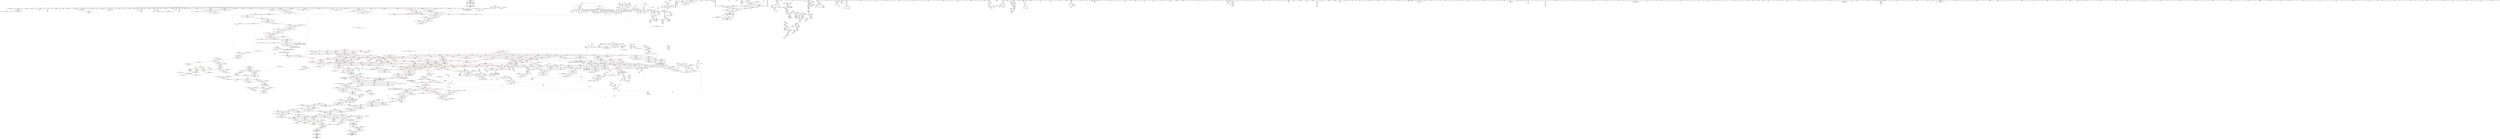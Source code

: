 digraph "SVFG" {
	label="SVFG";

	Node0x55a5baa287a0 [shape=record,color=grey,label="{NodeID: 0\nNullPtr|{|<s53>168}}"];
	Node0x55a5baa287a0 -> Node0x55a5bb02f010[style=solid];
	Node0x55a5baa287a0 -> Node0x55a5bb02f110[style=solid];
	Node0x55a5baa287a0 -> Node0x55a5bb02f1e0[style=solid];
	Node0x55a5baa287a0 -> Node0x55a5bb02f2b0[style=solid];
	Node0x55a5baa287a0 -> Node0x55a5bb02f380[style=solid];
	Node0x55a5baa287a0 -> Node0x55a5bb02f450[style=solid];
	Node0x55a5baa287a0 -> Node0x55a5bb02f520[style=solid];
	Node0x55a5baa287a0 -> Node0x55a5bb02f5f0[style=solid];
	Node0x55a5baa287a0 -> Node0x55a5bb02f6c0[style=solid];
	Node0x55a5baa287a0 -> Node0x55a5bb02f790[style=solid];
	Node0x55a5baa287a0 -> Node0x55a5bb02f860[style=solid];
	Node0x55a5baa287a0 -> Node0x55a5bb02f930[style=solid];
	Node0x55a5baa287a0 -> Node0x55a5bb02fa00[style=solid];
	Node0x55a5baa287a0 -> Node0x55a5bb02fad0[style=solid];
	Node0x55a5baa287a0 -> Node0x55a5bb02fba0[style=solid];
	Node0x55a5baa287a0 -> Node0x55a5bb02fc70[style=solid];
	Node0x55a5baa287a0 -> Node0x55a5bb02fd40[style=solid];
	Node0x55a5baa287a0 -> Node0x55a5bb02fe10[style=solid];
	Node0x55a5baa287a0 -> Node0x55a5bb02fee0[style=solid];
	Node0x55a5baa287a0 -> Node0x55a5bb02ffb0[style=solid];
	Node0x55a5baa287a0 -> Node0x55a5bb030080[style=solid];
	Node0x55a5baa287a0 -> Node0x55a5bb030150[style=solid];
	Node0x55a5baa287a0 -> Node0x55a5bb030220[style=solid];
	Node0x55a5baa287a0 -> Node0x55a5bb0302f0[style=solid];
	Node0x55a5baa287a0 -> Node0x55a5bb0303c0[style=solid];
	Node0x55a5baa287a0 -> Node0x55a5bb030490[style=solid];
	Node0x55a5baa287a0 -> Node0x55a5bb030560[style=solid];
	Node0x55a5baa287a0 -> Node0x55a5bb030630[style=solid];
	Node0x55a5baa287a0 -> Node0x55a5bb030700[style=solid];
	Node0x55a5baa287a0 -> Node0x55a5bb0307d0[style=solid];
	Node0x55a5baa287a0 -> Node0x55a5bb0308a0[style=solid];
	Node0x55a5baa287a0 -> Node0x55a5bb030970[style=solid];
	Node0x55a5baa287a0 -> Node0x55a5bb030a40[style=solid];
	Node0x55a5baa287a0 -> Node0x55a5bb030b10[style=solid];
	Node0x55a5baa287a0 -> Node0x55a5bb030be0[style=solid];
	Node0x55a5baa287a0 -> Node0x55a5bb030cb0[style=solid];
	Node0x55a5baa287a0 -> Node0x55a5bb030d80[style=solid];
	Node0x55a5baa287a0 -> Node0x55a5bb030e50[style=solid];
	Node0x55a5baa287a0 -> Node0x55a5bb030f20[style=solid];
	Node0x55a5baa287a0 -> Node0x55a5bb030ff0[style=solid];
	Node0x55a5baa287a0 -> Node0x55a5bb0310c0[style=solid];
	Node0x55a5baa287a0 -> Node0x55a5bb031190[style=solid];
	Node0x55a5baa287a0 -> Node0x55a5bb031260[style=solid];
	Node0x55a5baa287a0 -> Node0x55a5bb031330[style=solid];
	Node0x55a5baa287a0 -> Node0x55a5bb031400[style=solid];
	Node0x55a5baa287a0 -> Node0x55a5bb060d60[style=solid];
	Node0x55a5baa287a0 -> Node0x55a5bb0666f0[style=solid];
	Node0x55a5baa287a0 -> Node0x55a5bb0667c0[style=solid];
	Node0x55a5baa287a0 -> Node0x55a5bb066890[style=solid];
	Node0x55a5baa287a0 -> Node0x55a5bb068910[style=solid];
	Node0x55a5baa287a0 -> Node0x55a5ba7b28d0[style=solid];
	Node0x55a5baa287a0 -> Node0x55a5bb09b920[style=solid];
	Node0x55a5baa287a0 -> Node0x55a5bb09ec20[style=solid];
	Node0x55a5baa287a0:s53 -> Node0x55a5bb1ebc40[style=solid,color=red];
	Node0x55a5bb1e9c90 [shape=record,color=black,label="{NodeID: 2989\n2159 = PHI(2147, )\n1st arg _ZNSt20__uninitialized_copyILb0EE13__uninit_copyISt13move_iteratorIPNSt7__cxx1112basic_stringIcSt11char_traitsIcESaIcEEEES9_EET0_T_SC_SB_ }"];
	Node0x55a5bb1e9c90 -> Node0x55a5bb06bde0[style=solid];
	Node0x55a5bb031a80 [shape=record,color=red,label="{NodeID: 775\n308\<--197\n\<--lastErr\n_Z5solvev\n}"];
	Node0x55a5bb031a80 -> Node0x55a5bb026090[style=solid];
	Node0x55a5bb028110 [shape=record,color=black,label="{NodeID: 443\n568\<--567\nconv173\<--add172\n_Z5solvev\n}"];
	Node0x55a5bb067ce0 [shape=record,color=blue,label="{NodeID: 1218\n1451\<--1447\n__p.addr\<--__p\n_ZN9__gnu_cxx13new_allocatorINSt7__cxx1112basic_stringIcSt11char_traitsIcESaIcEEEE10deallocateEPS6_m\n}"];
	Node0x55a5bb067ce0 -> Node0x55a5bb05a400[style=dashed];
	Node0x55a5bb01b690 [shape=record,color=green,label="{NodeID: 111\n770\<--771\n__a.addr\<--__a.addr_field_insensitive\n_ZSt3minIiERKT_S2_S2_\n}"];
	Node0x55a5bb01b690 -> Node0x55a5bb036130[style=solid];
	Node0x55a5bb01b690 -> Node0x55a5bb036200[style=solid];
	Node0x55a5bb01b690 -> Node0x55a5bb0644d0[style=solid];
	Node0x55a5bb09e1a0 [shape=record,color=grey,label="{NodeID: 1993\n1771 = cmp(1769, 1770, )\n}"];
	Node0x55a5bb0374b0 [shape=record,color=red,label="{NodeID: 886\n836\<--835\nvbase.offset\<--\n_Z4MAINv\n}"];
	Node0x55a5bb03e040 [shape=record,color=black,label="{NodeID: 554\n1943\<--1966\n_ZSt3maxImERKT_S2_S2__ret\<--\n_ZSt3maxImERKT_S2_S2_\n|{<s0>153}}"];
	Node0x55a5bb03e040:s0 -> Node0x55a5bb1e5d50[style=solid,color=blue];
	Node0x55a5bb020420 [shape=record,color=green,label="{NodeID: 222\n1523\<--1524\nref.tmp\<--ref.tmp_field_insensitive\n_ZNSt6vectorINSt7__cxx1112basic_stringIcSt11char_traitsIcESaIcEEESaIS5_EE17_M_realloc_insertIJRKS5_EEEvN9__gnu_cxx17__normal_iteratorIPS5_S7_EEDpOT_\n|{|<s1>124}}"];
	Node0x55a5bb020420 -> Node0x55a5bb044490[style=solid];
	Node0x55a5bb020420:s1 -> Node0x55a5bb1eb620[style=solid,color=red];
	Node0x55a5bb05c890 [shape=record,color=red,label="{NodeID: 997\n1770\<--1753\n\<--__n.addr\n_ZNKSt6vectorINSt7__cxx1112basic_stringIcSt11char_traitsIcESaIcEEESaIS5_EE12_M_check_lenEmPKc\n}"];
	Node0x55a5bb05c890 -> Node0x55a5bb09e1a0[style=solid];
	Node0x55a5bb1de940 [shape=record,color=black,label="{NodeID: 2879\n684 = PHI()\n}"];
	Node0x55a5bb043ad0 [shape=record,color=purple,label="{NodeID: 665\n1285\<--1284\n_M_impl\<--this1\n_ZNSt12_Vector_baseINSt7__cxx1112basic_stringIcSt11char_traitsIcESaIcEEESaIS5_EE19_M_get_Tp_allocatorEv\n}"];
	Node0x55a5bb043ad0 -> Node0x55a5bb03b600[style=solid];
	Node0x55a5bb02eb00 [shape=record,color=green,label="{NodeID: 333\n2323\<--2324\n__t.addr\<--__t.addr_field_insensitive\n_ZSt7forwardINSt7__cxx1112basic_stringIcSt11char_traitsIcESaIcEEEEOT_RNSt16remove_referenceIS6_E4typeE\n}"];
	Node0x55a5bb02eb00 -> Node0x55a5bb060310[style=solid];
	Node0x55a5bb02eb00 -> Node0x55a5bb06cc80[style=solid];
	Node0x55a5bb062380 [shape=record,color=blue,label="{NodeID: 1108\n221\<--449\nexn.slot\<--\n_Z5solvev\n}"];
	Node0x55a5bb062380 -> Node0x55a5bb033620[style=dashed];
	Node0x55a5baa28830 [shape=record,color=green,label="{NodeID: 1\n7\<--1\n__dso_handle\<--dummyObj\nGlob }"];
	Node0x55a5bb1e9dd0 [shape=record,color=black,label="{NodeID: 2990\n2160 = PHI(2143, )\n2nd arg _ZNSt20__uninitialized_copyILb0EE13__uninit_copyISt13move_iteratorIPNSt7__cxx1112basic_stringIcSt11char_traitsIcESaIcEEEES9_EET0_T_SC_SB_ }"];
	Node0x55a5bb1e9dd0 -> Node0x55a5bb06beb0[style=solid];
	Node0x55a5bb031b50 [shape=record,color=red,label="{NodeID: 776\n397\<--197\n\<--lastErr\n_Z5solvev\n}"];
	Node0x55a5bb031b50 -> Node0x55a5bb096520[style=solid];
	Node0x55a5bb0281e0 [shape=record,color=black,label="{NodeID: 444\n571\<--570\nconv176\<--\n_Z5solvev\n}"];
	Node0x55a5bb0281e0 -> Node0x55a5bb09c6a0[style=solid];
	Node0x55a5bb067db0 [shape=record,color=blue,label="{NodeID: 1219\n1453\<--1448\n.addr\<--\n_ZN9__gnu_cxx13new_allocatorINSt7__cxx1112basic_stringIcSt11char_traitsIcESaIcEEEE10deallocateEPS6_m\n}"];
	Node0x55a5bb01b760 [shape=record,color=green,label="{NodeID: 112\n772\<--773\n__b.addr\<--__b.addr_field_insensitive\n_ZSt3minIiERKT_S2_S2_\n}"];
	Node0x55a5bb01b760 -> Node0x55a5bb0362d0[style=solid];
	Node0x55a5bb01b760 -> Node0x55a5bb0363a0[style=solid];
	Node0x55a5bb01b760 -> Node0x55a5bb0645a0[style=solid];
	Node0x55a5bb09e320 [shape=record,color=grey,label="{NodeID: 1994\n625 = cmp(624, 268, )\n}"];
	Node0x55a5bb037580 [shape=record,color=red,label="{NodeID: 887\n862\<--861\n\<--arrayidx\n_Z4MAINv\n}"];
	Node0x55a5bb037580 -> Node0x55a5bb064a80[style=solid];
	Node0x55a5bb03e110 [shape=record,color=black,label="{NodeID: 555\n1974\<--1973\n\<--\n_ZNSt16allocator_traitsISaINSt7__cxx1112basic_stringIcSt11char_traitsIcESaIcEEEEE8max_sizeERKS6_\n|{<s0>167}}"];
	Node0x55a5bb03e110:s0 -> Node0x55a5bb1ed7e0[style=solid,color=red];
	Node0x55a5bb0204f0 [shape=record,color=green,label="{NodeID: 223\n1525\<--1526\n__new_start\<--__new_start_field_insensitive\n_ZNSt6vectorINSt7__cxx1112basic_stringIcSt11char_traitsIcESaIcEEESaIS5_EE17_M_realloc_insertIJRKS5_EEEvN9__gnu_cxx17__normal_iteratorIPS5_S7_EEDpOT_\n}"];
	Node0x55a5bb0204f0 -> Node0x55a5bb05ae90[style=solid];
	Node0x55a5bb0204f0 -> Node0x55a5bb05af60[style=solid];
	Node0x55a5bb0204f0 -> Node0x55a5bb05b030[style=solid];
	Node0x55a5bb0204f0 -> Node0x55a5bb05b100[style=solid];
	Node0x55a5bb0204f0 -> Node0x55a5bb05b1d0[style=solid];
	Node0x55a5bb0204f0 -> Node0x55a5bb05b2a0[style=solid];
	Node0x55a5bb0204f0 -> Node0x55a5bb05b370[style=solid];
	Node0x55a5bb0204f0 -> Node0x55a5bb05b440[style=solid];
	Node0x55a5bb0204f0 -> Node0x55a5bb068770[style=solid];
	Node0x55a5bb05c960 [shape=record,color=red,label="{NodeID: 998\n1773\<--1755\n\<--__s.addr\n_ZNKSt6vectorINSt7__cxx1112basic_stringIcSt11char_traitsIcESaIcEEESaIS5_EE12_M_check_lenEmPKc\n}"];
	Node0x55a5bb1dea10 [shape=record,color=black,label="{NodeID: 2880\n689 = PHI(765, )\n}"];
	Node0x55a5bb1dea10 -> Node0x55a5bb035ab0[style=solid];
	Node0x55a5bb043ba0 [shape=record,color=purple,label="{NodeID: 666\n1298\<--1297\n_M_impl\<--this1\n_ZNSt12_Vector_baseINSt7__cxx1112basic_stringIcSt11char_traitsIcESaIcEEESaIS5_EED2Ev\n}"];
	Node0x55a5bb02ebd0 [shape=record,color=green,label="{NodeID: 334\n2334\<--2335\nthis.addr\<--this.addr_field_insensitive\n_ZNSt13move_iteratorIPNSt7__cxx1112basic_stringIcSt11char_traitsIcESaIcEEEEC2ES6_\n}"];
	Node0x55a5bb02ebd0 -> Node0x55a5bb0603e0[style=solid];
	Node0x55a5bb02ebd0 -> Node0x55a5bb06cd50[style=solid];
	Node0x55a5bb062450 [shape=record,color=blue,label="{NodeID: 1109\n223\<--451\nehselector.slot\<--\n_Z5solvev\n}"];
	Node0x55a5bb062450 -> Node0x55a5bb0336f0[style=dashed];
	Node0x55a5baf9f370 [shape=record,color=green,label="{NodeID: 2\n22\<--1\n\<--dummyObj\nCan only get source location for instruction, argument, global var or function.}"];
	Node0x55a5bb1e9f10 [shape=record,color=black,label="{NodeID: 2991\n1822 = PHI(1537, )\n0th arg _ZNSt6vectorINSt7__cxx1112basic_stringIcSt11char_traitsIcESaIcEEESaIS5_EE5beginEv }"];
	Node0x55a5bb1e9f10 -> Node0x55a5bb069bc0[style=solid];
	Node0x55a5bb031c20 [shape=record,color=red,label="{NodeID: 777\n490\<--197\n\<--lastErr\n_Z5solvev\n}"];
	Node0x55a5bb031c20 -> Node0x55a5bb0279c0[style=solid];
	Node0x55a5bb0282b0 [shape=record,color=black,label="{NodeID: 445\n573\<--572\nconv178\<--cmp177\n_Z5solvev\n}"];
	Node0x55a5bb0282b0 -> Node0x55a5bb098920[style=solid];
	Node0x55a5bb067e80 [shape=record,color=blue,label="{NodeID: 1220\n1469\<--1468\nthis.addr\<--this\n_ZNSaINSt7__cxx1112basic_stringIcSt11char_traitsIcESaIcEEEED2Ev\n}"];
	Node0x55a5bb067e80 -> Node0x55a5bb05a4d0[style=dashed];
	Node0x55a5bb020a30 [shape=record,color=green,label="{NodeID: 113\n798\<--799\n_Z4MAINv\<--_Z4MAINv_field_insensitive\n}"];
	Node0x55a5bb09e4a0 [shape=record,color=grey,label="{NodeID: 1995\n543 = cmp(541, 542, )\n}"];
	Node0x55a5bb037650 [shape=record,color=red,label="{NodeID: 888\n867\<--866\n\<--arrayidx5\n_Z4MAINv\n}"];
	Node0x55a5bb037650 -> Node0x55a5bb064b50[style=solid];
	Node0x55a5bb03e1e0 [shape=record,color=black,label="{NodeID: 556\n1968\<--1975\n_ZNSt16allocator_traitsISaINSt7__cxx1112basic_stringIcSt11char_traitsIcESaIcEEEEE8max_sizeERKS6__ret\<--call\n_ZNSt16allocator_traitsISaINSt7__cxx1112basic_stringIcSt11char_traitsIcESaIcEEEEE8max_sizeERKS6_\n|{<s0>166}}"];
	Node0x55a5bb03e1e0:s0 -> Node0x55a5bb1df8f0[style=solid,color=blue];
	Node0x55a5bb0205c0 [shape=record,color=green,label="{NodeID: 224\n1527\<--1528\n__new_finish\<--__new_finish_field_insensitive\n_ZNSt6vectorINSt7__cxx1112basic_stringIcSt11char_traitsIcESaIcEEESaIS5_EE17_M_realloc_insertIJRKS5_EEEvN9__gnu_cxx17__normal_iteratorIPS5_S7_EEDpOT_\n}"];
	Node0x55a5bb0205c0 -> Node0x55a5bb05b510[style=solid];
	Node0x55a5bb0205c0 -> Node0x55a5bb05b5e0[style=solid];
	Node0x55a5bb0205c0 -> Node0x55a5bb05b6b0[style=solid];
	Node0x55a5bb0205c0 -> Node0x55a5bb05b780[style=solid];
	Node0x55a5bb0205c0 -> Node0x55a5bb05b850[style=solid];
	Node0x55a5bb0205c0 -> Node0x55a5bb068840[style=solid];
	Node0x55a5bb0205c0 -> Node0x55a5bb068910[style=solid];
	Node0x55a5bb0205c0 -> Node0x55a5bb0689e0[style=solid];
	Node0x55a5bb0205c0 -> Node0x55a5bb068ab0[style=solid];
	Node0x55a5bb0205c0 -> Node0x55a5bb068b80[style=solid];
	Node0x55a5bb05ca30 [shape=record,color=red,label="{NodeID: 999\n1787\<--1757\n\<--__len\n_ZNKSt6vectorINSt7__cxx1112basic_stringIcSt11char_traitsIcESaIcEEESaIS5_EE12_M_check_lenEmPKc\n}"];
	Node0x55a5bb05ca30 -> Node0x55a5bb09e020[style=solid];
	Node0x55a5bb1debb0 [shape=record,color=black,label="{NodeID: 2881\n698 = PHI()\n}"];
	Node0x55a5bb043c70 [shape=record,color=purple,label="{NodeID: 667\n1299\<--1297\n_M_start\<--this1\n_ZNSt12_Vector_baseINSt7__cxx1112basic_stringIcSt11char_traitsIcESaIcEEESaIS5_EED2Ev\n}"];
	Node0x55a5bb043c70 -> Node0x55a5bb0593c0[style=solid];
	Node0x55a5bb02eca0 [shape=record,color=green,label="{NodeID: 335\n2336\<--2337\n__i.addr\<--__i.addr_field_insensitive\n_ZNSt13move_iteratorIPNSt7__cxx1112basic_stringIcSt11char_traitsIcESaIcEEEEC2ES6_\n}"];
	Node0x55a5bb02eca0 -> Node0x55a5bb0604b0[style=solid];
	Node0x55a5bb02eca0 -> Node0x55a5bb06ce20[style=solid];
	Node0x55a5bb062520 [shape=record,color=blue,label="{NodeID: 1110\n215\<--455\ndiffPos\<--\n_Z5solvev\n}"];
	Node0x55a5bb062520 -> Node0x55a5bb11dae0[style=dashed];
	Node0x55a5baf9f6b0 [shape=record,color=green,label="{NodeID: 3\n30\<--1\n_ZSt3cin\<--dummyObj\nGlob }"];
	Node0x55a5bb1ea050 [shape=record,color=black,label="{NodeID: 2992\n1214 = PHI(89, 133, 1327, 1697, 2232, )\n0th arg __clang_call_terminate }"];
	Node0x55a5bb031cf0 [shape=record,color=red,label="{NodeID: 778\n549\<--197\n\<--lastErr\n_Z5solvev\n}"];
	Node0x55a5bb031cf0 -> Node0x55a5bb09a8a0[style=solid];
	Node0x55a5bb028380 [shape=record,color=black,label="{NodeID: 446\n578\<--577\nconv180\<--\n_Z5solvev\n}"];
	Node0x55a5bb067f50 [shape=record,color=blue,label="{NodeID: 1221\n1480\<--1479\nthis.addr\<--this\n_ZN9__gnu_cxx13new_allocatorINSt7__cxx1112basic_stringIcSt11char_traitsIcESaIcEEEED2Ev\n}"];
	Node0x55a5bb067f50 -> Node0x55a5bb05a5a0[style=dashed];
	Node0x55a5bb020b00 [shape=record,color=green,label="{NodeID: 114\n801\<--802\nfin\<--fin_field_insensitive\n_Z4MAINv\n}"];
	Node0x55a5bb020b00 -> Node0x55a5bb039a60[style=solid];
	Node0x55a5bb09e620 [shape=record,color=grey,label="{NodeID: 1996\n2310 = cmp(2305, 2309, )\n}"];
	Node0x55a5bb09e620 -> Node0x55a5bb03f630[style=solid];
	Node0x55a5bb037720 [shape=record,color=red,label="{NodeID: 889\n902\<--901\n\<--call23\n_Z4MAINv\n}"];
	Node0x55a5bb037720 -> Node0x55a5bb03a420[style=solid];
	Node0x55a5bb03e2b0 [shape=record,color=black,label="{NodeID: 557\n1986\<--1985\n\<--_M_impl\n_ZNKSt12_Vector_baseINSt7__cxx1112basic_stringIcSt11char_traitsIcESaIcEEESaIS5_EE19_M_get_Tp_allocatorEv\n}"];
	Node0x55a5bb03e2b0 -> Node0x55a5bb03e380[style=solid];
	Node0x55a5bb020690 [shape=record,color=green,label="{NodeID: 225\n1529\<--1530\nexn.slot\<--exn.slot_field_insensitive\n_ZNSt6vectorINSt7__cxx1112basic_stringIcSt11char_traitsIcESaIcEEESaIS5_EE17_M_realloc_insertIJRKS5_EEEvN9__gnu_cxx17__normal_iteratorIPS5_S7_EEDpOT_\n}"];
	Node0x55a5bb020690 -> Node0x55a5bb05b920[style=solid];
	Node0x55a5bb020690 -> Node0x55a5bb05b9f0[style=solid];
	Node0x55a5bb020690 -> Node0x55a5bb068c50[style=solid];
	Node0x55a5bb020690 -> Node0x55a5bb068df0[style=solid];
	Node0x55a5bb05cb00 [shape=record,color=red,label="{NodeID: 1000\n1791\<--1757\n\<--__len\n_ZNKSt6vectorINSt7__cxx1112basic_stringIcSt11char_traitsIcESaIcEEESaIS5_EE12_M_check_lenEmPKc\n}"];
	Node0x55a5bb05cb00 -> Node0x55a5bb09eaa0[style=solid];
	Node0x55a5bb1dec80 [shape=record,color=black,label="{NodeID: 2882\n701 = PHI()\n}"];
	Node0x55a5bb043d40 [shape=record,color=purple,label="{NodeID: 668\n1301\<--1297\n_M_impl2\<--this1\n_ZNSt12_Vector_baseINSt7__cxx1112basic_stringIcSt11char_traitsIcESaIcEEESaIS5_EED2Ev\n}"];
	Node0x55a5bb02ed70 [shape=record,color=green,label="{NodeID: 336\n2348\<--2349\nthis.addr\<--this.addr_field_insensitive\n_ZN9__gnu_cxx13new_allocatorINSt7__cxx1112basic_stringIcSt11char_traitsIcESaIcEEEE7destroyIS6_EEvPT_\n}"];
	Node0x55a5bb02ed70 -> Node0x55a5bb060580[style=solid];
	Node0x55a5bb02ed70 -> Node0x55a5bb06cfc0[style=solid];
	Node0x55a5bb0625f0 [shape=record,color=blue,label="{NodeID: 1111\n219\<--460\nu\<--inc103\n_Z5solvev\n}"];
	Node0x55a5bb0625f0 -> Node0x55a5bb032fa0[style=dashed];
	Node0x55a5bb0625f0 -> Node0x55a5bb033070[style=dashed];
	Node0x55a5bb0625f0 -> Node0x55a5bb033140[style=dashed];
	Node0x55a5bb0625f0 -> Node0x55a5bb033210[style=dashed];
	Node0x55a5bb0625f0 -> Node0x55a5bb0332e0[style=dashed];
	Node0x55a5bb0625f0 -> Node0x55a5bb0333b0[style=dashed];
	Node0x55a5bb0625f0 -> Node0x55a5bb033480[style=dashed];
	Node0x55a5bb0625f0 -> Node0x55a5bb033550[style=dashed];
	Node0x55a5bb0625f0 -> Node0x55a5bb0625f0[style=dashed];
	Node0x55a5bb0625f0 -> Node0x55a5bb0fba10[style=dashed];
	Node0x55a5baf9f770 [shape=record,color=green,label="{NodeID: 4\n31\<--1\n_ZSt4cout\<--dummyObj\nGlob }"];
	Node0x55a5bb1ea4d0 [shape=record,color=black,label="{NodeID: 2993\n2012 = PHI(1851, )\n0th arg _ZNSt16allocator_traitsISaINSt7__cxx1112basic_stringIcSt11char_traitsIcESaIcEEEEE8allocateERS6_m }"];
	Node0x55a5bb1ea4d0 -> Node0x55a5bb06ae70[style=solid];
	Node0x55a5bb031dc0 [shape=record,color=red,label="{NodeID: 779\n640\<--197\n\<--lastErr\n_Z5solvev\n}"];
	Node0x55a5bb031dc0 -> Node0x55a5bb028ba0[style=solid];
	Node0x55a5bb028450 [shape=record,color=black,label="{NodeID: 447\n581\<--580\nconv183\<--\n_Z5solvev\n}"];
	Node0x55a5bb028450 -> Node0x55a5bb09c520[style=solid];
	Node0x55a5bb068020 [shape=record,color=blue,label="{NodeID: 1222\n1489\<--1486\n__a.addr\<--__a\n_ZNSt16allocator_traitsISaINSt7__cxx1112basic_stringIcSt11char_traitsIcESaIcEEEEE9constructIS5_JRKS5_EEEvRS6_PT_DpOT0_\n}"];
	Node0x55a5bb068020 -> Node0x55a5bb05a670[style=dashed];
	Node0x55a5bb020bd0 [shape=record,color=green,label="{NodeID: 115\n803\<--804\ns\<--s_field_insensitive\n_Z4MAINv\n|{<s0>66}}"];
	Node0x55a5bb020bd0:s0 -> Node0x55a5bb1ed2f0[style=solid,color=red];
	Node0x55a5bb09e7a0 [shape=record,color=grey,label="{NodeID: 1997\n881 = cmp(880, 882, )\n}"];
	Node0x55a5bb0377f0 [shape=record,color=red,label="{NodeID: 890\n910\<--909\n\<--call29\n_Z4MAINv\n}"];
	Node0x55a5bb0377f0 -> Node0x55a5bb03a690[style=solid];
	Node0x55a5bb03e380 [shape=record,color=black,label="{NodeID: 558\n1979\<--1986\n_ZNKSt12_Vector_baseINSt7__cxx1112basic_stringIcSt11char_traitsIcESaIcEEESaIS5_EE19_M_get_Tp_allocatorEv_ret\<--\n_ZNKSt12_Vector_baseINSt7__cxx1112basic_stringIcSt11char_traitsIcESaIcEEESaIS5_EE19_M_get_Tp_allocatorEv\n|{<s0>165}}"];
	Node0x55a5bb03e380:s0 -> Node0x55a5bb1df7b0[style=solid,color=blue];
	Node0x55a5bb020760 [shape=record,color=green,label="{NodeID: 226\n1531\<--1532\nehselector.slot\<--ehselector.slot_field_insensitive\n_ZNSt6vectorINSt7__cxx1112basic_stringIcSt11char_traitsIcESaIcEEESaIS5_EE17_M_realloc_insertIJRKS5_EEEvN9__gnu_cxx17__normal_iteratorIPS5_S7_EEDpOT_\n}"];
	Node0x55a5bb020760 -> Node0x55a5bb05bac0[style=solid];
	Node0x55a5bb020760 -> Node0x55a5bb068d20[style=solid];
	Node0x55a5bb020760 -> Node0x55a5bb068ec0[style=solid];
	Node0x55a5bb05cbd0 [shape=record,color=red,label="{NodeID: 1001\n1797\<--1757\n\<--__len\n_ZNKSt6vectorINSt7__cxx1112basic_stringIcSt11char_traitsIcESaIcEEESaIS5_EE12_M_check_lenEmPKc\n}"];
	Node0x55a5bb05cbd0 -> Node0x55a5bb095980[style=solid];
	Node0x55a5bb1ded50 [shape=record,color=black,label="{NodeID: 2883\n1502 = PHI(1740, )\n|{<s0>121}}"];
	Node0x55a5bb1ded50:s0 -> Node0x55a5bb1efed0[style=solid,color=red];
	Node0x55a5bb043e10 [shape=record,color=purple,label="{NodeID: 669\n1302\<--1297\n_M_end_of_storage\<--this1\n_ZNSt12_Vector_baseINSt7__cxx1112basic_stringIcSt11char_traitsIcESaIcEEESaIS5_EED2Ev\n}"];
	Node0x55a5bb043e10 -> Node0x55a5bb059490[style=solid];
	Node0x55a5bb02ee40 [shape=record,color=green,label="{NodeID: 337\n2350\<--2351\n__p.addr\<--__p.addr_field_insensitive\n_ZN9__gnu_cxx13new_allocatorINSt7__cxx1112basic_stringIcSt11char_traitsIcESaIcEEEE7destroyIS6_EEvPT_\n}"];
	Node0x55a5bb02ee40 -> Node0x55a5bb060650[style=solid];
	Node0x55a5bb02ee40 -> Node0x55a5bb06d090[style=solid];
	Node0x55a5bb0626c0 [shape=record,color=blue,label="{NodeID: 1112\n211\<--394\ncleanup.dest.slot\<--\n_Z5solvev\n}"];
	Node0x55a5bb0626c0 -> Node0x55a5bb0329f0[style=dashed];
	Node0x55a5bb0626c0 -> Node0x55a5bb061dd0[style=dashed];
	Node0x55a5bb0626c0 -> Node0x55a5bb0626c0[style=dashed];
	Node0x55a5bb0626c0 -> Node0x55a5bb062ad0[style=dashed];
	Node0x55a5bb0626c0 -> Node0x55a5bb0f63f0[style=dashed];
	Node0x55a5baf9f830 [shape=record,color=green,label="{NodeID: 5\n32\<--1\n.str\<--dummyObj\nGlob }"];
	Node0x55a5bb1ea5e0 [shape=record,color=black,label="{NodeID: 2994\n2013 = PHI(1852, )\n1st arg _ZNSt16allocator_traitsISaINSt7__cxx1112basic_stringIcSt11char_traitsIcESaIcEEEEE8allocateERS6_m }"];
	Node0x55a5bb1ea5e0 -> Node0x55a5bb06af40[style=solid];
	Node0x55a5bb031e90 [shape=record,color=red,label="{NodeID: 780\n669\<--197\n\<--lastErr\n_Z5solvev\n}"];
	Node0x55a5bb031e90 -> Node0x55a5bb099e20[style=solid];
	Node0x55a5bb028520 [shape=record,color=black,label="{NodeID: 448\n585\<--584\nconv185\<--add184\n_Z5solvev\n}"];
	Node0x55a5bb0680f0 [shape=record,color=blue,label="{NodeID: 1223\n1491\<--1487\n__p.addr\<--__p\n_ZNSt16allocator_traitsISaINSt7__cxx1112basic_stringIcSt11char_traitsIcESaIcEEEEE9constructIS5_JRKS5_EEEvRS6_PT_DpOT0_\n}"];
	Node0x55a5bb0680f0 -> Node0x55a5bb05a740[style=dashed];
	Node0x55a5bb020ca0 [shape=record,color=green,label="{NodeID: 116\n805\<--806\nexn.slot\<--exn.slot_field_insensitive\n_Z4MAINv\n}"];
	Node0x55a5bb020ca0 -> Node0x55a5bb036610[style=solid];
	Node0x55a5bb020ca0 -> Node0x55a5bb064810[style=solid];
	Node0x55a5bb020ca0 -> Node0x55a5bb064cf0[style=solid];
	Node0x55a5bb09e920 [shape=record,color=grey,label="{NodeID: 1998\n874 = cmp(872, 873, )\n}"];
	Node0x55a5bb0378c0 [shape=record,color=red,label="{NodeID: 891\n981\<--973\nthis1\<--this.addr\n_ZNSt6vectorINSt7__cxx1112basic_stringIcSt11char_traitsIcESaIcEEESaIS5_EE9push_backERKS5_\n|{|<s5>87|<s6>88}}"];
	Node0x55a5bb0378c0 -> Node0x55a5bb03a830[style=solid];
	Node0x55a5bb0378c0 -> Node0x55a5bb03a900[style=solid];
	Node0x55a5bb0378c0 -> Node0x55a5bb03a9d0[style=solid];
	Node0x55a5bb0378c0 -> Node0x55a5bb03aaa0[style=solid];
	Node0x55a5bb0378c0 -> Node0x55a5bb03ab70[style=solid];
	Node0x55a5bb0378c0:s5 -> Node0x55a5bb1e8030[style=solid,color=red];
	Node0x55a5bb0378c0:s6 -> Node0x55a5bb1ea7c0[style=solid,color=red];
	Node0x55a5bb03e450 [shape=record,color=black,label="{NodeID: 559\n1988\<--1995\n_ZNK9__gnu_cxx13new_allocatorINSt7__cxx1112basic_stringIcSt11char_traitsIcESaIcEEEE8max_sizeEv_ret\<--\n_ZNK9__gnu_cxx13new_allocatorINSt7__cxx1112basic_stringIcSt11char_traitsIcESaIcEEEE8max_sizeEv\n|{<s0>167|<s1>169}}"];
	Node0x55a5bb03e450:s0 -> Node0x55a5bb1dfa30[style=solid,color=blue];
	Node0x55a5bb03e450:s1 -> Node0x55a5bb1dfcb0[style=solid,color=blue];
	Node0x55a5bb020830 [shape=record,color=green,label="{NodeID: 227\n1541\<--1542\n_ZNKSt6vectorINSt7__cxx1112basic_stringIcSt11char_traitsIcESaIcEEESaIS5_EE12_M_check_lenEmPKc\<--_ZNKSt6vectorINSt7__cxx1112basic_stringIcSt11char_traitsIcESaIcEEESaIS5_EE12_M_check_lenEmPKc_field_insensitive\n}"];
	Node0x55a5bb05cca0 [shape=record,color=red,label="{NodeID: 1002\n1784\<--1781\n\<--call5\n_ZNKSt6vectorINSt7__cxx1112basic_stringIcSt11char_traitsIcESaIcEEESaIS5_EE12_M_check_lenEmPKc\n}"];
	Node0x55a5bb05cca0 -> Node0x55a5bb09a2a0[style=solid];
	Node0x55a5bb1deef0 [shape=record,color=black,label="{NodeID: 2884\n1539 = PHI(1747, )\n}"];
	Node0x55a5bb1deef0 -> Node0x55a5bb068500[style=solid];
	Node0x55a5bb043ee0 [shape=record,color=purple,label="{NodeID: 670\n1304\<--1297\n_M_impl3\<--this1\n_ZNSt12_Vector_baseINSt7__cxx1112basic_stringIcSt11char_traitsIcESaIcEEESaIS5_EED2Ev\n}"];
	Node0x55a5bb02ef10 [shape=record,color=green,label="{NodeID: 338\n42\<--2358\n_GLOBAL__sub_I_cgy4ever_2_0.cpp\<--_GLOBAL__sub_I_cgy4ever_2_0.cpp_field_insensitive\n}"];
	Node0x55a5bb02ef10 -> Node0x55a5bb060c60[style=solid];
	Node0x55a5bb12b1e0 [shape=record,color=black,label="{NodeID: 2220\nMR_87V_16 = PHI(MR_87V_17, MR_87V_15, )\npts\{260000 \}\n|{|<s5>55}}"];
	Node0x55a5bb12b1e0 -> Node0x55a5bb035910[style=dashed];
	Node0x55a5bb12b1e0 -> Node0x55a5bb0359e0[style=dashed];
	Node0x55a5bb12b1e0 -> Node0x55a5bb063b10[style=dashed];
	Node0x55a5bb12b1e0 -> Node0x55a5bb0ed580[style=dashed];
	Node0x55a5bb12b1e0 -> Node0x55a5bb12b1e0[style=dashed];
	Node0x55a5bb12b1e0:s5 -> Node0x55a5bb141010[style=dashed,color=red];
	Node0x55a5bb062790 [shape=record,color=blue,label="{NodeID: 1113\n225\<--472\nnextLastErr\<--conv110\n_Z5solvev\n}"];
	Node0x55a5bb062790 -> Node0x55a5bb0337c0[style=dashed];
	Node0x55a5bb062790 -> Node0x55a5bb033890[style=dashed];
	Node0x55a5bb062790 -> Node0x55a5bb033960[style=dashed];
	Node0x55a5bb062790 -> Node0x55a5bb062860[style=dashed];
	Node0x55a5bb062790 -> Node0x55a5bb0fbf10[style=dashed];
	Node0x55a5baf9fc90 [shape=record,color=green,label="{NodeID: 6\n34\<--1\n.str.5\<--dummyObj\nGlob }"];
	Node0x55a5bb1ea6f0 [shape=record,color=black,label="{NodeID: 2995\n1070 = PHI()\n0th arg _ZSt5fixedRSt8ios_base }"];
	Node0x55a5bb1ea6f0 -> Node0x55a5bb0656b0[style=solid];
	Node0x55a5bb031f60 [shape=record,color=red,label="{NodeID: 781\n324\<--199\n\<--type\n_Z5solvev\n}"];
	Node0x55a5bb031f60 -> Node0x55a5bb09bf20[style=solid];
	Node0x55a5bb0285f0 [shape=record,color=black,label="{NodeID: 449\n588\<--587\nconv188\<--\n_Z5solvev\n}"];
	Node0x55a5bb0285f0 -> Node0x55a5bb09c520[style=solid];
	Node0x55a5bb0681c0 [shape=record,color=blue,label="{NodeID: 1224\n1493\<--1488\n__args.addr\<--__args\n_ZNSt16allocator_traitsISaINSt7__cxx1112basic_stringIcSt11char_traitsIcESaIcEEEEE9constructIS5_JRKS5_EEEvRS6_PT_DpOT0_\n}"];
	Node0x55a5bb0681c0 -> Node0x55a5bb05a810[style=dashed];
	Node0x55a5bb020d70 [shape=record,color=green,label="{NodeID: 117\n807\<--808\nehselector.slot\<--ehselector.slot_field_insensitive\n_Z4MAINv\n}"];
	Node0x55a5bb020d70 -> Node0x55a5bb0366e0[style=solid];
	Node0x55a5bb020d70 -> Node0x55a5bb0648e0[style=solid];
	Node0x55a5bb020d70 -> Node0x55a5bb064dc0[style=solid];
	Node0x55a5bb09eaa0 [shape=record,color=grey,label="{NodeID: 1999\n1793 = cmp(1791, 1792, )\n}"];
	Node0x55a5bb037990 [shape=record,color=red,label="{NodeID: 892\n999\<--975\n\<--__x.addr\n_ZNSt6vectorINSt7__cxx1112basic_stringIcSt11char_traitsIcESaIcEEESaIS5_EE9push_backERKS5_\n|{<s0>86}}"];
	Node0x55a5bb037990:s0 -> Node0x55a5bb1e96d0[style=solid,color=red];
	Node0x55a5bb03e520 [shape=record,color=black,label="{NodeID: 560\n2021\<--2020\n\<--\n_ZNSt16allocator_traitsISaINSt7__cxx1112basic_stringIcSt11char_traitsIcESaIcEEEEE8allocateERS6_m\n|{<s0>168}}"];
	Node0x55a5bb03e520:s0 -> Node0x55a5bb1eba20[style=solid,color=red];
	Node0x55a5bb020930 [shape=record,color=green,label="{NodeID: 228\n1545\<--1546\n_ZNSt6vectorINSt7__cxx1112basic_stringIcSt11char_traitsIcESaIcEEESaIS5_EE5beginEv\<--_ZNSt6vectorINSt7__cxx1112basic_stringIcSt11char_traitsIcESaIcEEESaIS5_EE5beginEv_field_insensitive\n}"];
	Node0x55a5bb05cd70 [shape=record,color=red,label="{NodeID: 1003\n1810\<--1804\n\<--__lhs.addr\n_ZN9__gnu_cxxmiIPNSt7__cxx1112basic_stringIcSt11char_traitsIcESaIcEEESt6vectorIS6_SaIS6_EEEENS_17__normal_iteratorIT_T0_E15difference_typeERKSE_SH_\n|{<s0>157}}"];
	Node0x55a5bb05cd70:s0 -> Node0x55a5bb1eea60[style=solid,color=red];
	Node0x55a5bb1df030 [shape=record,color=black,label="{NodeID: 2885\n1544 = PHI(1821, )\n}"];
	Node0x55a5bb1df030 -> Node0x55a5bb0685d0[style=solid];
	Node0x55a5bb043fb0 [shape=record,color=purple,label="{NodeID: 671\n1305\<--1297\n_M_start4\<--this1\n_ZNSt12_Vector_baseINSt7__cxx1112basic_stringIcSt11char_traitsIcESaIcEEESaIS5_EED2Ev\n}"];
	Node0x55a5bb043fb0 -> Node0x55a5bb059560[style=solid];
	Node0x55a5bb02f010 [shape=record,color=black,label="{NodeID: 339\n2\<--3\ndummyVal\<--dummyVal\n}"];
	Node0x55a5bb062860 [shape=record,color=blue,label="{NodeID: 1114\n225\<--268\nnextLastErr\<--\n_Z5solvev\n}"];
	Node0x55a5bb062860 -> Node0x55a5bb033890[style=dashed];
	Node0x55a5bb062860 -> Node0x55a5bb033960[style=dashed];
	Node0x55a5bb062860 -> Node0x55a5bb0fbf10[style=dashed];
	Node0x55a5baf9fd50 [shape=record,color=green,label="{NodeID: 7\n36\<--1\n.str.6\<--dummyObj\nGlob }"];
	Node0x55a5bb1ea7c0 [shape=record,color=black,label="{NodeID: 2996\n1510 = PHI(981, )\n0th arg _ZNSt6vectorINSt7__cxx1112basic_stringIcSt11char_traitsIcESaIcEEESaIS5_EE17_M_realloc_insertIJRKS5_EEEvN9__gnu_cxx17__normal_iteratorIPS5_S7_EEDpOT_ }"];
	Node0x55a5bb1ea7c0 -> Node0x55a5bb068360[style=solid];
	Node0x55a5bb032030 [shape=record,color=red,label="{NodeID: 782\n327\<--199\n\<--type\n_Z5solvev\n}"];
	Node0x55a5bb032030 -> Node0x55a5bb026230[style=solid];
	Node0x55a5bb0286c0 [shape=record,color=black,label="{NodeID: 450\n614\<--613\ntobool199\<--\n_Z5solvev\n}"];
	Node0x55a5bb068290 [shape=record,color=blue,label="{NodeID: 1225\n1533\<--1511\ncoerce.dive\<--__position.coerce\n_ZNSt6vectorINSt7__cxx1112basic_stringIcSt11char_traitsIcESaIcEEESaIS5_EE17_M_realloc_insertIJRKS5_EEEvN9__gnu_cxx17__normal_iteratorIPS5_S7_EEDpOT_\n|{|<s2>124}}"];
	Node0x55a5bb068290 -> Node0x55a5bb05bc60[style=dashed];
	Node0x55a5bb068290 -> Node0x55a5bb05bd30[style=dashed];
	Node0x55a5bb068290:s2 -> Node0x55a5bb13df00[style=dashed,color=red];
	Node0x55a5bb020e40 [shape=record,color=green,label="{NodeID: 118\n809\<--810\ni\<--i_field_insensitive\n_Z4MAINv\n}"];
	Node0x55a5bb020e40 -> Node0x55a5bb0367b0[style=solid];
	Node0x55a5bb020e40 -> Node0x55a5bb036880[style=solid];
	Node0x55a5bb020e40 -> Node0x55a5bb036950[style=solid];
	Node0x55a5bb020e40 -> Node0x55a5bb036a20[style=solid];
	Node0x55a5bb020e40 -> Node0x55a5bb0649b0[style=solid];
	Node0x55a5bb020e40 -> Node0x55a5bb064f60[style=solid];
	Node0x55a5bb09ec20 [shape=record,color=grey,label="{NodeID: 2000\n1402 = cmp(1401, 3, )\n}"];
	Node0x55a5bb037a60 [shape=record,color=red,label="{NodeID: 893\n1015\<--975\n\<--__x.addr\n_ZNSt6vectorINSt7__cxx1112basic_stringIcSt11char_traitsIcESaIcEEESaIS5_EE9push_backERKS5_\n|{<s0>88}}"];
	Node0x55a5bb037a60:s0 -> Node0x55a5bb1ea9e0[style=solid,color=red];
	Node0x55a5bb03e5f0 [shape=record,color=black,label="{NodeID: 561\n2011\<--2023\n_ZNSt16allocator_traitsISaINSt7__cxx1112basic_stringIcSt11char_traitsIcESaIcEEEEE8allocateERS6_m_ret\<--call\n_ZNSt16allocator_traitsISaINSt7__cxx1112basic_stringIcSt11char_traitsIcESaIcEEEEE8allocateERS6_m\n|{<s0>160}}"];
	Node0x55a5bb03e5f0:s0 -> Node0x55a5bb1e64d0[style=solid,color=blue];
	Node0x55a5bb029020 [shape=record,color=green,label="{NodeID: 229\n1550\<--1551\n_ZN9__gnu_cxxmiIPNSt7__cxx1112basic_stringIcSt11char_traitsIcESaIcEEESt6vectorIS6_SaIS6_EEEENS_17__normal_iteratorIT_T0_E15difference_typeERKSE_SH_\<--_ZN9__gnu_cxxmiIPNSt7__cxx1112basic_stringIcSt11char_traitsIcESaIcEEESt6vectorIS6_SaIS6_EEEENS_17__normal_iteratorIT_T0_E15difference_typeERKSE_SH__field_insensitive\n}"];
	Node0x55a5bb05ce40 [shape=record,color=red,label="{NodeID: 1004\n1813\<--1806\n\<--__rhs.addr\n_ZN9__gnu_cxxmiIPNSt7__cxx1112basic_stringIcSt11char_traitsIcESaIcEEESt6vectorIS6_SaIS6_EEEENS_17__normal_iteratorIT_T0_E15difference_typeERKSE_SH_\n|{<s0>158}}"];
	Node0x55a5bb05ce40:s0 -> Node0x55a5bb1eea60[style=solid,color=red];
	Node0x55a5bb1df170 [shape=record,color=black,label="{NodeID: 2886\n1549 = PHI(1801, )\n}"];
	Node0x55a5bb1df170 -> Node0x55a5bb0686a0[style=solid];
	Node0x55a5bb044080 [shape=record,color=purple,label="{NodeID: 672\n1314\<--1297\n_M_impl5\<--this1\n_ZNSt12_Vector_baseINSt7__cxx1112basic_stringIcSt11char_traitsIcESaIcEEESaIS5_EED2Ev\n|{<s0>108}}"];
	Node0x55a5bb044080:s0 -> Node0x55a5bb1eb840[style=solid,color=red];
	Node0x55a5bb02f110 [shape=record,color=black,label="{NodeID: 340\n88\<--3\n\<--dummyVal\n_ZNSt6vectorINSt7__cxx1112basic_stringIcSt11char_traitsIcESaIcEEESaIS5_EEC2Ev\n}"];
	Node0x55a5bb12bbe0 [shape=record,color=black,label="{NodeID: 2222\nMR_142V_3 = PHI(MR_142V_4, MR_142V_2, )\npts\{810 \}\n}"];
	Node0x55a5bb12bbe0 -> Node0x55a5bb0367b0[style=dashed];
	Node0x55a5bb12bbe0 -> Node0x55a5bb036880[style=dashed];
	Node0x55a5bb12bbe0 -> Node0x55a5bb036950[style=dashed];
	Node0x55a5bb12bbe0 -> Node0x55a5bb036a20[style=dashed];
	Node0x55a5bb12bbe0 -> Node0x55a5bb064f60[style=dashed];
	Node0x55a5bb062930 [shape=record,color=blue,label="{NodeID: 1115\n227\<--495\nref.tmp\<--add124\n_Z5solvev\n|{|<s2>39}}"];
	Node0x55a5bb062930 -> Node0x55a5bb035500[style=dashed];
	Node0x55a5bb062930 -> Node0x55a5bb0fc410[style=dashed];
	Node0x55a5bb062930:s2 -> Node0x55a5bb1410f0[style=dashed,color=red];
	Node0x55a5baf9fe10 [shape=record,color=green,label="{NodeID: 8\n38\<--1\n.str.7\<--dummyObj\nGlob }"];
	Node0x55a5bb1ea8d0 [shape=record,color=black,label="{NodeID: 2997\n1511 = PHI(1017, )\n1st arg _ZNSt6vectorINSt7__cxx1112basic_stringIcSt11char_traitsIcESaIcEEESaIS5_EE17_M_realloc_insertIJRKS5_EEEvN9__gnu_cxx17__normal_iteratorIPS5_S7_EEDpOT_ }"];
	Node0x55a5bb1ea8d0 -> Node0x55a5bb068290[style=solid];
	Node0x55a5bb032100 [shape=record,color=red,label="{NodeID: 783\n332\<--199\n\<--type\n_Z5solvev\n}"];
	Node0x55a5bb032100 -> Node0x55a5bb026300[style=solid];
	Node0x55a5bb028790 [shape=record,color=black,label="{NodeID: 451\n620\<--619\nconv204\<--\n_Z5solvev\n}"];
	Node0x55a5bb028790 -> Node0x55a5bb09a720[style=solid];
	Node0x55a5bb13c540 [shape=record,color=yellow,style=double,label="{NodeID: 2333\n222V_1 = ENCHI(MR_222V_0)\npts\{2170 \}\nFun[_ZNSt20__uninitialized_copyILb0EE13__uninit_copyISt13move_iteratorIPNSt7__cxx1112basic_stringIcSt11char_traitsIcESaIcEEEES9_EET0_T_SC_SB_]}"];
	Node0x55a5bb13c540 -> Node0x55a5bb06c120[style=dashed];
	Node0x55a5bb068360 [shape=record,color=blue,label="{NodeID: 1226\n1515\<--1510\nthis.addr\<--this\n_ZNSt6vectorINSt7__cxx1112basic_stringIcSt11char_traitsIcESaIcEEESaIS5_EE17_M_realloc_insertIJRKS5_EEEvN9__gnu_cxx17__normal_iteratorIPS5_S7_EEDpOT_\n}"];
	Node0x55a5bb068360 -> Node0x55a5bb05a8e0[style=dashed];
	Node0x55a5bb020f10 [shape=record,color=green,label="{NodeID: 119\n811\<--812\na\<--a_field_insensitive\n_Z4MAINv\n}"];
	Node0x55a5bb020f10 -> Node0x55a5bb036af0[style=solid];
	Node0x55a5bb020f10 -> Node0x55a5bb036bc0[style=solid];
	Node0x55a5bb020f10 -> Node0x55a5bb064a80[style=solid];
	Node0x55a5bb037b30 [shape=record,color=red,label="{NodeID: 894\n985\<--984\n\<--_M_finish\n_ZNSt6vectorINSt7__cxx1112basic_stringIcSt11char_traitsIcESaIcEEESaIS5_EE9push_backERKS5_\n}"];
	Node0x55a5bb037b30 -> Node0x55a5bb09d8a0[style=solid];
	Node0x55a5bb03e6c0 [shape=record,color=black,label="{NodeID: 562\n2055\<--2051\n\<--call2\n_ZN9__gnu_cxx13new_allocatorINSt7__cxx1112basic_stringIcSt11char_traitsIcESaIcEEEE8allocateEmPKv\n}"];
	Node0x55a5bb03e6c0 -> Node0x55a5bb03e790[style=solid];
	Node0x55a5bb029120 [shape=record,color=green,label="{NodeID: 230\n1556\<--1557\n_ZNSt12_Vector_baseINSt7__cxx1112basic_stringIcSt11char_traitsIcESaIcEEESaIS5_EE11_M_allocateEm\<--_ZNSt12_Vector_baseINSt7__cxx1112basic_stringIcSt11char_traitsIcESaIcEEESaIS5_EE11_M_allocateEm_field_insensitive\n}"];
	Node0x55a5bb05cf10 [shape=record,color=red,label="{NodeID: 1005\n1812\<--1811\n\<--call\n_ZN9__gnu_cxxmiIPNSt7__cxx1112basic_stringIcSt11char_traitsIcESaIcEEESt6vectorIS6_SaIS6_EEEENS_17__normal_iteratorIT_T0_E15difference_typeERKSE_SH_\n}"];
	Node0x55a5bb05cf10 -> Node0x55a5bb03d680[style=solid];
	Node0x55a5bb1df2b0 [shape=record,color=black,label="{NodeID: 2887\n1555 = PHI(1836, )\n}"];
	Node0x55a5bb1df2b0 -> Node0x55a5bb068770[style=solid];
	Node0x55a5bb044150 [shape=record,color=purple,label="{NodeID: 673\n1324\<--1297\n_M_impl6\<--this1\n_ZNSt12_Vector_baseINSt7__cxx1112basic_stringIcSt11char_traitsIcESaIcEEESaIS5_EED2Ev\n|{<s0>109}}"];
	Node0x55a5bb044150:s0 -> Node0x55a5bb1eb840[style=solid,color=red];
	Node0x55a5bb02f1e0 [shape=record,color=black,label="{NodeID: 341\n89\<--3\n\<--dummyVal\n_ZNSt6vectorINSt7__cxx1112basic_stringIcSt11char_traitsIcESaIcEEESaIS5_EEC2Ev\n|{<s0>6}}"];
	Node0x55a5bb02f1e0:s0 -> Node0x55a5bb1ea050[style=solid,color=red];
	Node0x55a5bb12c0e0 [shape=record,color=black,label="{NodeID: 2223\nMR_144V_2 = PHI(MR_144V_3, MR_144V_1, )\npts\{812 \}\n}"];
	Node0x55a5bb12c0e0 -> Node0x55a5bb064a80[style=dashed];
	Node0x55a5bb062a00 [shape=record,color=blue,label="{NodeID: 1116\n508\<--500\narrayidx132\<--\n_Z5solvev\n}"];
	Node0x55a5bb062a00 -> Node0x55a5bb0f2bd0[style=dashed];
	Node0x55a5baf9fed0 [shape=record,color=green,label="{NodeID: 9\n41\<--1\n\<--dummyObj\nCan only get source location for instruction, argument, global var or function.}"];
	Node0x55a5bb1ea9e0 [shape=record,color=black,label="{NodeID: 2998\n1512 = PHI(1015, )\n2nd arg _ZNSt6vectorINSt7__cxx1112basic_stringIcSt11char_traitsIcESaIcEEESaIS5_EE17_M_realloc_insertIJRKS5_EEEvN9__gnu_cxx17__normal_iteratorIPS5_S7_EEDpOT_ }"];
	Node0x55a5bb1ea9e0 -> Node0x55a5bb068430[style=solid];
	Node0x55a5bb0321d0 [shape=record,color=red,label="{NodeID: 784\n521\<--199\n\<--type\n_Z5solvev\n}"];
	Node0x55a5bb0321d0 -> Node0x55a5bb09a5a0[style=solid];
	Node0x55a5bb028860 [shape=record,color=black,label="{NodeID: 452\n622\<--621\nconv206\<--sub205\n_Z5solvev\n}"];
	Node0x55a5bb028860 -> Node0x55a5bb0638a0[style=solid];
	Node0x55a5bb13c620 [shape=record,color=yellow,style=double,label="{NodeID: 2334\n224V_1 = ENCHI(MR_224V_0)\npts\{2172 \}\nFun[_ZNSt20__uninitialized_copyILb0EE13__uninit_copyISt13move_iteratorIPNSt7__cxx1112basic_stringIcSt11char_traitsIcESaIcEEEES9_EET0_T_SC_SB_]}"];
	Node0x55a5bb13c620 -> Node0x55a5bb06c1f0[style=dashed];
	Node0x55a5bb068430 [shape=record,color=blue,label="{NodeID: 1227\n1517\<--1512\n__args.addr\<--__args\n_ZNSt6vectorINSt7__cxx1112basic_stringIcSt11char_traitsIcESaIcEEESaIS5_EE17_M_realloc_insertIJRKS5_EEEvN9__gnu_cxx17__normal_iteratorIPS5_S7_EEDpOT_\n}"];
	Node0x55a5bb068430 -> Node0x55a5bb05a9b0[style=dashed];
	Node0x55a5bb020fe0 [shape=record,color=green,label="{NodeID: 120\n813\<--814\nb\<--b_field_insensitive\n_Z4MAINv\n}"];
	Node0x55a5bb020fe0 -> Node0x55a5bb036c90[style=solid];
	Node0x55a5bb020fe0 -> Node0x55a5bb036d60[style=solid];
	Node0x55a5bb020fe0 -> Node0x55a5bb064b50[style=solid];
	Node0x55a5bb037c00 [shape=record,color=red,label="{NodeID: 895\n989\<--988\n\<--_M_end_of_storage\n_ZNSt6vectorINSt7__cxx1112basic_stringIcSt11char_traitsIcESaIcEEESaIS5_EE9push_backERKS5_\n}"];
	Node0x55a5bb037c00 -> Node0x55a5bb09d8a0[style=solid];
	Node0x55a5bb03e790 [shape=record,color=black,label="{NodeID: 563\n2027\<--2055\n_ZN9__gnu_cxx13new_allocatorINSt7__cxx1112basic_stringIcSt11char_traitsIcESaIcEEEE8allocateEmPKv_ret\<--\n_ZN9__gnu_cxx13new_allocatorINSt7__cxx1112basic_stringIcSt11char_traitsIcESaIcEEEE8allocateEmPKv\n|{<s0>168}}"];
	Node0x55a5bb03e790:s0 -> Node0x55a5bb1dfb70[style=solid,color=blue];
	Node0x55a5bb029220 [shape=record,color=green,label="{NodeID: 231\n1576\<--1577\n_ZNK9__gnu_cxx17__normal_iteratorIPNSt7__cxx1112basic_stringIcSt11char_traitsIcESaIcEEESt6vectorIS6_SaIS6_EEE4baseEv\<--_ZNK9__gnu_cxx17__normal_iteratorIPNSt7__cxx1112basic_stringIcSt11char_traitsIcESaIcEEESt6vectorIS6_SaIS6_EEE4baseEv_field_insensitive\n}"];
	Node0x55a5bb107930 [shape=record,color=black,label="{NodeID: 2113\nMR_220V_3 = PHI(MR_220V_4, MR_220V_2, )\npts\{2168 \}\n}"];
	Node0x55a5bb107930 -> Node0x55a5bb05f3a0[style=dashed];
	Node0x55a5bb107930 -> Node0x55a5bb05f470[style=dashed];
	Node0x55a5bb107930 -> Node0x55a5bb05f540[style=dashed];
	Node0x55a5bb107930 -> Node0x55a5bb05f610[style=dashed];
	Node0x55a5bb107930 -> Node0x55a5bb06c050[style=dashed];
	Node0x55a5bb05cfe0 [shape=record,color=red,label="{NodeID: 1006\n1815\<--1814\n\<--call1\n_ZN9__gnu_cxxmiIPNSt7__cxx1112basic_stringIcSt11char_traitsIcESaIcEEESt6vectorIS6_SaIS6_EEEENS_17__normal_iteratorIT_T0_E15difference_typeERKSE_SH_\n}"];
	Node0x55a5bb05cfe0 -> Node0x55a5bb03d750[style=solid];
	Node0x55a5bb1df3f0 [shape=record,color=black,label="{NodeID: 2888\n1882 = PHI(2101, )\n}"];
	Node0x55a5bb1df3f0 -> Node0x55a5bb06a170[style=solid];
	Node0x55a5bb044220 [shape=record,color=purple,label="{NodeID: 674\n1368\<--1367\nincdec.ptr\<--\n_ZNSt12_Destroy_auxILb0EE9__destroyIPNSt7__cxx1112basic_stringIcSt11char_traitsIcESaIcEEEEEvT_S9_\n}"];
	Node0x55a5bb044220 -> Node0x55a5bb0673f0[style=solid];
	Node0x55a5bb02f2b0 [shape=record,color=black,label="{NodeID: 342\n125\<--3\n\<--dummyVal\n_ZNSt6vectorINSt7__cxx1112basic_stringIcSt11char_traitsIcESaIcEEESaIS5_EED2Ev\n}"];
	Node0x55a5bb12c5e0 [shape=record,color=black,label="{NodeID: 2224\nMR_146V_2 = PHI(MR_146V_3, MR_146V_1, )\npts\{814 \}\n}"];
	Node0x55a5bb12c5e0 -> Node0x55a5bb064b50[style=dashed];
	Node0x55a5bb062ad0 [shape=record,color=blue,label="{NodeID: 1117\n211\<--22\ncleanup.dest.slot\<--\n_Z5solvev\n}"];
	Node0x55a5bb062ad0 -> Node0x55a5bb0329f0[style=dashed];
	Node0x55a5bb062ad0 -> Node0x55a5bb061dd0[style=dashed];
	Node0x55a5bb062ad0 -> Node0x55a5bb0626c0[style=dashed];
	Node0x55a5bb062ad0 -> Node0x55a5bb062ad0[style=dashed];
	Node0x55a5bb062ad0 -> Node0x55a5bb0f63f0[style=dashed];
	Node0x55a5baf9ff90 [shape=record,color=green,label="{NodeID: 10\n264\<--1\n\<--dummyObj\nCan only get source location for instruction, argument, global var or function.}"];
	Node0x55a5bb1eaaf0 [shape=record,color=black,label="{NodeID: 2999\n1802 = PHI(1513, )\n0th arg _ZN9__gnu_cxxmiIPNSt7__cxx1112basic_stringIcSt11char_traitsIcESaIcEEESt6vectorIS6_SaIS6_EEEENS_17__normal_iteratorIT_T0_E15difference_typeERKSE_SH_ }"];
	Node0x55a5bb1eaaf0 -> Node0x55a5bb069a20[style=solid];
	Node0x55a5bb0322a0 [shape=record,color=red,label="{NodeID: 785\n337\<--201\n\<--a\n_Z5solvev\n}"];
	Node0x55a5bb0322a0 -> Node0x55a5bb0263d0[style=solid];
	Node0x55a5bb028930 [shape=record,color=black,label="{NodeID: 453\n630\<--629\nconv210\<--\n_Z5solvev\n}"];
	Node0x55a5bb028930 -> Node0x55a5bb09a420[style=solid];
	Node0x55a5bb068500 [shape=record,color=blue,label="{NodeID: 1228\n1519\<--1539\n__len\<--call\n_ZNSt6vectorINSt7__cxx1112basic_stringIcSt11char_traitsIcESaIcEEESaIS5_EE17_M_realloc_insertIJRKS5_EEEvN9__gnu_cxx17__normal_iteratorIPS5_S7_EEDpOT_\n}"];
	Node0x55a5bb068500 -> Node0x55a5bb05aa80[style=dashed];
	Node0x55a5bb068500 -> Node0x55a5bb05ab50[style=dashed];
	Node0x55a5bb068500 -> Node0x55a5bb05ac20[style=dashed];
	Node0x55a5bb0210b0 [shape=record,color=green,label="{NodeID: 121\n815\<--816\nid\<--id_field_insensitive\n_Z4MAINv\n}"];
	Node0x55a5bb0210b0 -> Node0x55a5bb036e30[style=solid];
	Node0x55a5bb0210b0 -> Node0x55a5bb036f00[style=solid];
	Node0x55a5bb0210b0 -> Node0x55a5bb036fd0[style=solid];
	Node0x55a5bb0210b0 -> Node0x55a5bb064c20[style=solid];
	Node0x55a5bb0210b0 -> Node0x55a5bb064e90[style=solid];
	Node0x55a5bb0e2d50 [shape=record,color=black,label="{NodeID: 2003\nMR_244V_3 = PHI(MR_244V_4, MR_244V_2, )\npts\{1947 \}\n}"];
	Node0x55a5bb0e2d50 -> Node0x55a5bb05dce0[style=dashed];
	Node0x55a5bb037cd0 [shape=record,color=red,label="{NodeID: 896\n998\<--997\n\<--_M_finish5\n_ZNSt6vectorINSt7__cxx1112basic_stringIcSt11char_traitsIcESaIcEEESaIS5_EE9push_backERKS5_\n|{<s0>86}}"];
	Node0x55a5bb037cd0:s0 -> Node0x55a5bb1e9580[style=solid,color=red];
	Node0x55a5bb03e860 [shape=record,color=black,label="{NodeID: 564\n2084\<--2065\n\<--__first\n_ZSt22__uninitialized_copy_aISt13move_iteratorIPNSt7__cxx1112basic_stringIcSt11char_traitsIcESaIcEEEES7_S6_ET0_T_SA_S9_RSaIT1_E\n}"];
	Node0x55a5bb03e860 -> Node0x55a5bb046780[style=solid];
	Node0x55a5bb029320 [shape=record,color=green,label="{NodeID: 232\n1583\<--1584\n_ZSt34__uninitialized_move_if_noexcept_aIPNSt7__cxx1112basic_stringIcSt11char_traitsIcESaIcEEES6_SaIS5_EET0_T_S9_S8_RT1_\<--_ZSt34__uninitialized_move_if_noexcept_aIPNSt7__cxx1112basic_stringIcSt11char_traitsIcESaIcEEES6_SaIS5_EET0_T_S9_S8_RT1__field_insensitive\n}"];
	Node0x55a5bb107e30 [shape=record,color=black,label="{NodeID: 2114\nMR_226V_3 = PHI(MR_226V_4, MR_226V_2, )\npts\{21620000 \}\n|{<s0>179|<s1>181|<s2>183|<s3>183}}"];
	Node0x55a5bb107e30:s0 -> Node0x55a5bb13f4e0[style=dashed,color=red];
	Node0x55a5bb107e30:s1 -> Node0x55a5bb13e720[style=dashed,color=red];
	Node0x55a5bb107e30:s2 -> Node0x55a5bb05ff00[style=dashed,color=red];
	Node0x55a5bb107e30:s3 -> Node0x55a5bb06c940[style=dashed,color=red];
	Node0x55a5bb05d0b0 [shape=record,color=red,label="{NodeID: 1007\n1828\<--1825\nthis1\<--this.addr\n_ZNSt6vectorINSt7__cxx1112basic_stringIcSt11char_traitsIcESaIcEEESaIS5_EE5beginEv\n}"];
	Node0x55a5bb05d0b0 -> Node0x55a5bb03d8f0[style=solid];
	Node0x55a5bb1df530 [shape=record,color=black,label="{NodeID: 2889\n1888 = PHI(2101, )\n}"];
	Node0x55a5bb1df530 -> Node0x55a5bb06a240[style=solid];
	Node0x55a5bb0442f0 [shape=record,color=purple,label="{NodeID: 675\n1404\<--1400\n_M_impl\<--this1\n_ZNSt12_Vector_baseINSt7__cxx1112basic_stringIcSt11char_traitsIcESaIcEEESaIS5_EE13_M_deallocateEPS5_m\n}"];
	Node0x55a5bb0442f0 -> Node0x55a5bb03ba10[style=solid];
	Node0x55a5bb02f380 [shape=record,color=black,label="{NodeID: 343\n126\<--3\n\<--dummyVal\n_ZNSt6vectorINSt7__cxx1112basic_stringIcSt11char_traitsIcESaIcEEESaIS5_EED2Ev\n}"];
	Node0x55a5bb02f380 -> Node0x55a5bb061000[style=solid];
	Node0x55a5bb12cae0 [shape=record,color=black,label="{NodeID: 2225\nMR_148V_2 = PHI(MR_148V_4, MR_148V_1, )\npts\{816 \}\n}"];
	Node0x55a5bb12cae0 -> Node0x55a5bb064c20[style=dashed];
	Node0x55a5bb062ba0 [shape=record,color=blue,label="{NodeID: 1118\n207\<--517\nj54\<--inc134\n_Z5solvev\n}"];
	Node0x55a5bb062ba0 -> Node0x55a5bb032780[style=dashed];
	Node0x55a5bb062ba0 -> Node0x55a5bb032850[style=dashed];
	Node0x55a5bb062ba0 -> Node0x55a5bb032920[style=dashed];
	Node0x55a5bb062ba0 -> Node0x55a5bb061d00[style=dashed];
	Node0x55a5bb062ba0 -> Node0x55a5bb062ba0[style=dashed];
	Node0x55a5bb062ba0 -> Node0x55a5bb101410[style=dashed];
	Node0x55a5baf90c80 [shape=record,color=green,label="{NodeID: 11\n268\<--1\n\<--dummyObj\nCan only get source location for instruction, argument, global var or function.}"];
	Node0x55a5bb1eac00 [shape=record,color=black,label="{NodeID: 3000\n2256 = PHI(2187, )\n1st arg _ZSt10_ConstructINSt7__cxx1112basic_stringIcSt11char_traitsIcESaIcEEEJS5_EEvPT_DpOT0_ }"];
	Node0x55a5bb1eac00 -> Node0x55a5bb06c6d0[style=solid];
	Node0x55a5bb032370 [shape=record,color=red,label="{NodeID: 786\n344\<--201\n\<--a\n_Z5solvev\n}"];
	Node0x55a5bb032370 -> Node0x55a5bb098020[style=solid];
	Node0x55a5bb028a00 [shape=record,color=black,label="{NodeID: 454\n635\<--634\nidxprom214\<--\n_Z5solvev\n}"];
	Node0x55a5bb0685d0 [shape=record,color=blue,label="{NodeID: 1229\n1547\<--1544\ncoerce.dive3\<--call2\n_ZNSt6vectorINSt7__cxx1112basic_stringIcSt11char_traitsIcESaIcEEESaIS5_EE17_M_realloc_insertIJRKS5_EEEvN9__gnu_cxx17__normal_iteratorIPS5_S7_EEDpOT_\n|{|<s2>124}}"];
	Node0x55a5bb0685d0 -> Node0x55a5bb05bc60[style=dashed];
	Node0x55a5bb0685d0 -> Node0x55a5bb05bd30[style=dashed];
	Node0x55a5bb0685d0:s2 -> Node0x55a5bb13df00[style=dashed,color=red];
	Node0x55a5bb021180 [shape=record,color=green,label="{NodeID: 122\n817\<--818\nword\<--word_field_insensitive\n_Z4MAINv\n|{<s0>71|<s1>75}}"];
	Node0x55a5bb021180:s0 -> Node0x55a5bb1ed2f0[style=solid,color=red];
	Node0x55a5bb021180:s1 -> Node0x55a5bb1ed2f0[style=solid,color=red];
	Node0x55a5bb037da0 [shape=record,color=red,label="{NodeID: 897\n1006\<--1005\n\<--_M_finish7\n_ZNSt6vectorINSt7__cxx1112basic_stringIcSt11char_traitsIcESaIcEEESaIS5_EE9push_backERKS5_\n}"];
	Node0x55a5bb037da0 -> Node0x55a5bb043110[style=solid];
	Node0x55a5bb03e930 [shape=record,color=black,label="{NodeID: 565\n2090\<--2067\n\<--__last\n_ZSt22__uninitialized_copy_aISt13move_iteratorIPNSt7__cxx1112basic_stringIcSt11char_traitsIcESaIcEEEES7_S6_ET0_T_SA_S9_RSaIT1_E\n}"];
	Node0x55a5bb03e930 -> Node0x55a5bb046920[style=solid];
	Node0x55a5bb143df0 [shape=record,color=yellow,style=double,label="{NodeID: 2447\n83V_1 = ENCHI(MR_83V_0)\npts\{180000 \}\nFun[_Z5solvev]}"];
	Node0x55a5bb143df0 -> Node0x55a5bb034db0[style=dashed];
	Node0x55a5bb029420 [shape=record,color=green,label="{NodeID: 233\n1619\<--1620\n_ZNSt16allocator_traitsISaINSt7__cxx1112basic_stringIcSt11char_traitsIcESaIcEEEEE7destroyIS5_EEvRS6_PT_\<--_ZNSt16allocator_traitsISaINSt7__cxx1112basic_stringIcSt11char_traitsIcESaIcEEEEE7destroyIS5_EEvRS6_PT__field_insensitive\n}"];
	Node0x55a5bb05d180 [shape=record,color=red,label="{NodeID: 1008\n1834\<--1833\n\<--coerce.dive\n_ZNSt6vectorINSt7__cxx1112basic_stringIcSt11char_traitsIcESaIcEEESaIS5_EE5beginEv\n}"];
	Node0x55a5bb05d180 -> Node0x55a5bb03d9c0[style=solid];
	Node0x55a5bb1df670 [shape=record,color=black,label="{NodeID: 2890\n1897 = PHI(2060, )\n}"];
	Node0x55a5bb1df670 -> Node0x55a5bb03dc30[style=solid];
	Node0x55a5bb0443c0 [shape=record,color=purple,label="{NodeID: 676\n1533\<--1513\ncoerce.dive\<--__position\n_ZNSt6vectorINSt7__cxx1112basic_stringIcSt11char_traitsIcESaIcEEESaIS5_EE17_M_realloc_insertIJRKS5_EEEvN9__gnu_cxx17__normal_iteratorIPS5_S7_EEDpOT_\n}"];
	Node0x55a5bb0443c0 -> Node0x55a5bb068290[style=solid];
	Node0x55a5bb02f450 [shape=record,color=black,label="{NodeID: 344\n128\<--3\n\<--dummyVal\n_ZNSt6vectorINSt7__cxx1112basic_stringIcSt11char_traitsIcESaIcEEESaIS5_EED2Ev\n}"];
	Node0x55a5bb02f450 -> Node0x55a5bb0610d0[style=solid];
	Node0x55a5bb12cfe0 [shape=record,color=black,label="{NodeID: 2226\nMR_89V_4 = PHI(MR_89V_5, MR_89V_2, )\npts\{100000 130000 160000 \}\n|{|<s1>81|<s2>93}}"];
	Node0x55a5bb12cfe0 -> Node0x55a5bb0e3750[style=dashed];
	Node0x55a5bb12cfe0:s1 -> Node0x55a5bb144090[style=dashed,color=red];
	Node0x55a5bb12cfe0:s2 -> Node0x55a5bb15f200[style=dashed,color=blue];
	Node0x55a5bb062c70 [shape=record,color=blue,label="{NodeID: 1119\n199\<--522\ntype\<--inc137\n_Z5solvev\n}"];
	Node0x55a5bb062c70 -> Node0x55a5bb031f60[style=dashed];
	Node0x55a5bb062c70 -> Node0x55a5bb032030[style=dashed];
	Node0x55a5bb062c70 -> Node0x55a5bb032100[style=dashed];
	Node0x55a5bb062c70 -> Node0x55a5bb0321d0[style=dashed];
	Node0x55a5bb062c70 -> Node0x55a5bb062c70[style=dashed];
	Node0x55a5bb062c70 -> Node0x55a5bb100010[style=dashed];
	Node0x55a5baf90d80 [shape=record,color=green,label="{NodeID: 12\n277\<--1\n\<--dummyObj\nCan only get source location for instruction, argument, global var or function.}"];
	Node0x55a5bb1ead10 [shape=record,color=black,label="{NodeID: 3001\n1096 = PHI(1074, )\n0th arg _ZNSt8ios_base4setfESt13_Ios_FmtflagsS0_ }"];
	Node0x55a5bb1ead10 -> Node0x55a5bb065920[style=solid];
	Node0x55a5bb032440 [shape=record,color=red,label="{NodeID: 787\n340\<--203\n\<--b\n_Z5solvev\n}"];
	Node0x55a5bb032440 -> Node0x55a5bb0264a0[style=solid];
	Node0x55a5bb028ad0 [shape=record,color=black,label="{NodeID: 455\n638\<--637\nidxprom217\<--\n_Z5solvev\n}"];
	Node0x55a5bb13c8c0 [shape=record,color=yellow,style=double,label="{NodeID: 2337\n394V_1 = ENCHI(MR_394V_0)\npts\{18240000 \}\nFun[_ZNSt6vectorINSt7__cxx1112basic_stringIcSt11char_traitsIcESaIcEEESaIS5_EE5beginEv]|{<s0>159}}"];
	Node0x55a5bb13c8c0:s0 -> Node0x55a5bb06ada0[style=dashed,color=red];
	Node0x55a5bb0686a0 [shape=record,color=blue,label="{NodeID: 1230\n1521\<--1549\n__elems_before\<--call4\n_ZNSt6vectorINSt7__cxx1112basic_stringIcSt11char_traitsIcESaIcEEESaIS5_EE17_M_realloc_insertIJRKS5_EEEvN9__gnu_cxx17__normal_iteratorIPS5_S7_EEDpOT_\n}"];
	Node0x55a5bb0686a0 -> Node0x55a5bb05acf0[style=dashed];
	Node0x55a5bb0686a0 -> Node0x55a5bb05adc0[style=dashed];
	Node0x55a5bb021250 [shape=record,color=green,label="{NodeID: 123\n819\<--820\nTestCase\<--TestCase_field_insensitive\n_Z4MAINv\n}"];
	Node0x55a5bb021250 -> Node0x55a5bb0370a0[style=solid];
	Node0x55a5bb0e3750 [shape=record,color=black,label="{NodeID: 2005\nMR_89V_5 = PHI(MR_89V_7, MR_89V_4, )\npts\{100000 130000 160000 \}\n|{|<s1>67|<s2>68|<s3>71|<s4>75}}"];
	Node0x55a5bb0e3750 -> Node0x55a5bb12cfe0[style=dashed];
	Node0x55a5bb0e3750:s1 -> Node0x55a5bb13a490[style=dashed,color=red];
	Node0x55a5bb0e3750:s2 -> Node0x55a5bb13b1d0[style=dashed,color=red];
	Node0x55a5bb0e3750:s3 -> Node0x55a5bb140320[style=dashed,color=red];
	Node0x55a5bb0e3750:s4 -> Node0x55a5bb140320[style=dashed,color=red];
	Node0x55a5bb037e70 [shape=record,color=red,label="{NodeID: 898\n1017\<--1016\n\<--coerce.dive8\n_ZNSt6vectorINSt7__cxx1112basic_stringIcSt11char_traitsIcESaIcEEESaIS5_EE9push_backERKS5_\n|{<s0>88}}"];
	Node0x55a5bb037e70:s0 -> Node0x55a5bb1ea8d0[style=solid,color=red];
	Node0x55a5bb03ea00 [shape=record,color=black,label="{NodeID: 566\n2083\<--2073\n\<--agg.tmp\n_ZSt22__uninitialized_copy_aISt13move_iteratorIPNSt7__cxx1112basic_stringIcSt11char_traitsIcESaIcEEEES7_S6_ET0_T_SA_S9_RSaIT1_E\n}"];
	Node0x55a5bb03ea00 -> Node0x55a5bb0466b0[style=solid];
	Node0x55a5bb143ed0 [shape=record,color=yellow,style=double,label="{NodeID: 2448\n85V_1 = ENCHI(MR_85V_0)\npts\{200000 \}\nFun[_Z5solvev]}"];
	Node0x55a5bb143ed0 -> Node0x55a5bb034e80[style=dashed];
	Node0x55a5bb029520 [shape=record,color=green,label="{NodeID: 234\n1628\<--1629\n__cxa_end_catch\<--__cxa_end_catch_field_insensitive\n}"];
	Node0x55a5bb108830 [shape=record,color=black,label="{NodeID: 2116\nMR_27V_3 = PHI(MR_27V_4, MR_27V_2, )\npts\{192 \}\n}"];
	Node0x55a5bb108830 -> Node0x55a5bb047fe0[style=dashed];
	Node0x55a5bb108830 -> Node0x55a5bb0480b0[style=dashed];
	Node0x55a5bb108830 -> Node0x55a5bb048180[style=dashed];
	Node0x55a5bb108830 -> Node0x55a5bb0615b0[style=dashed];
	Node0x55a5bb05d250 [shape=record,color=red,label="{NodeID: 1009\n1845\<--1839\nthis1\<--this.addr\n_ZNSt12_Vector_baseINSt7__cxx1112basic_stringIcSt11char_traitsIcESaIcEEESaIS5_EE11_M_allocateEm\n}"];
	Node0x55a5bb05d250 -> Node0x55a5bb045cf0[style=solid];
	Node0x55a5bb1df7b0 [shape=record,color=black,label="{NodeID: 2891\n1934 = PHI(1979, )\n|{<s0>166}}"];
	Node0x55a5bb1df7b0:s0 -> Node0x55a5bb1ebd50[style=solid,color=red];
	Node0x55a5bb044490 [shape=record,color=purple,label="{NodeID: 677\n1547\<--1523\ncoerce.dive3\<--ref.tmp\n_ZNSt6vectorINSt7__cxx1112basic_stringIcSt11char_traitsIcESaIcEEESaIS5_EE17_M_realloc_insertIJRKS5_EEEvN9__gnu_cxx17__normal_iteratorIPS5_S7_EEDpOT_\n}"];
	Node0x55a5bb044490 -> Node0x55a5bb0685d0[style=solid];
	Node0x55a5bb02f520 [shape=record,color=black,label="{NodeID: 345\n448\<--3\n\<--dummyVal\n_Z5solvev\n}"];
	Node0x55a5bb12d540 [shape=record,color=black,label="{NodeID: 2227\nMR_91V_4 = PHI(MR_91V_5, MR_91V_2, )\npts\{100001 130001 160001 \}\n|{|<s1>81|<s2>93}}"];
	Node0x55a5bb12d540 -> Node0x55a5bb0e3cb0[style=dashed];
	Node0x55a5bb12d540:s1 -> Node0x55a5bb1441d0[style=dashed,color=red];
	Node0x55a5bb12d540:s2 -> Node0x55a5bb15f200[style=dashed,color=blue];
	Node0x55a5bb062d40 [shape=record,color=blue,label="{NodeID: 1120\n229\<--11\nsmallDict140\<--_Z9shortwordB5cxx11\n_Z5solvev\n}"];
	Node0x55a5bb062d40 -> Node0x55a5bb103c10[style=dashed];
	Node0x55a5baf90e80 [shape=record,color=green,label="{NodeID: 13\n317\<--1\n\<--dummyObj\nCan only get source location for instruction, argument, global var or function.}"];
	Node0x55a5bb1eae20 [shape=record,color=black,label="{NodeID: 3002\n1097 = PHI(1076, )\n1st arg _ZNSt8ios_base4setfESt13_Ios_FmtflagsS0_ }"];
	Node0x55a5bb1eae20 -> Node0x55a5bb0659f0[style=solid];
	Node0x55a5bb032510 [shape=record,color=red,label="{NodeID: 788\n357\<--203\n\<--b\n_Z5solvev\n}"];
	Node0x55a5bb032510 -> Node0x55a5bb098320[style=solid];
	Node0x55a5bb028ba0 [shape=record,color=black,label="{NodeID: 456\n641\<--640\nidxprom219\<--\n_Z5solvev\n}"];
	Node0x55a5bb13c9d0 [shape=record,color=yellow,style=double,label="{NodeID: 2338\n178V_1 = ENCHI(MR_178V_0)\npts\{100000 100001 130000 130001 160000 160001 \}\nFun[_ZNSt6vectorINSt7__cxx1112basic_stringIcSt11char_traitsIcESaIcEEESaIS5_EE5beginEv]|{<s0>159}}"];
	Node0x55a5bb13c9d0:s0 -> Node0x55a5bb137e00[style=dashed,color=red];
	Node0x55a5bb068770 [shape=record,color=blue,label="{NodeID: 1231\n1525\<--1555\n__new_start\<--call5\n_ZNSt6vectorINSt7__cxx1112basic_stringIcSt11char_traitsIcESaIcEEESaIS5_EE17_M_realloc_insertIJRKS5_EEEvN9__gnu_cxx17__normal_iteratorIPS5_S7_EEDpOT_\n}"];
	Node0x55a5bb068770 -> Node0x55a5bb05ae90[style=dashed];
	Node0x55a5bb068770 -> Node0x55a5bb05af60[style=dashed];
	Node0x55a5bb068770 -> Node0x55a5bb05b030[style=dashed];
	Node0x55a5bb068770 -> Node0x55a5bb05b100[style=dashed];
	Node0x55a5bb068770 -> Node0x55a5bb05b1d0[style=dashed];
	Node0x55a5bb068770 -> Node0x55a5bb05b2a0[style=dashed];
	Node0x55a5bb068770 -> Node0x55a5bb05b370[style=dashed];
	Node0x55a5bb068770 -> Node0x55a5bb05b440[style=dashed];
	Node0x55a5bb021320 [shape=record,color=green,label="{NodeID: 124\n821\<--822\nCaseID\<--CaseID_field_insensitive\n_Z4MAINv\n}"];
	Node0x55a5bb021320 -> Node0x55a5bb037170[style=solid];
	Node0x55a5bb021320 -> Node0x55a5bb037240[style=solid];
	Node0x55a5bb021320 -> Node0x55a5bb037310[style=solid];
	Node0x55a5bb021320 -> Node0x55a5bb065030[style=solid];
	Node0x55a5bb021320 -> Node0x55a5bb065100[style=solid];
	Node0x55a5bb0e3cb0 [shape=record,color=black,label="{NodeID: 2006\nMR_91V_5 = PHI(MR_91V_7, MR_91V_4, )\npts\{100001 130001 160001 \}\n|{|<s1>67|<s2>71|<s3>75}}"];
	Node0x55a5bb0e3cb0 -> Node0x55a5bb12d540[style=dashed];
	Node0x55a5bb0e3cb0:s1 -> Node0x55a5bb13a240[style=dashed,color=red];
	Node0x55a5bb0e3cb0:s2 -> Node0x55a5bb140460[style=dashed,color=red];
	Node0x55a5bb0e3cb0:s3 -> Node0x55a5bb140460[style=dashed,color=red];
	Node0x55a5bb037f40 [shape=record,color=red,label="{NodeID: 899\n1055\<--1054\n\<--coerce.dive3\nmain\n}"];
	Node0x55a5bb03ead0 [shape=record,color=black,label="{NodeID: 567\n2089\<--2075\n\<--agg.tmp2\n_ZSt22__uninitialized_copy_aISt13move_iteratorIPNSt7__cxx1112basic_stringIcSt11char_traitsIcESaIcEEEES7_S6_ET0_T_SA_S9_RSaIT1_E\n}"];
	Node0x55a5bb03ead0 -> Node0x55a5bb046850[style=solid];
	Node0x55a5bb029620 [shape=record,color=green,label="{NodeID: 235\n1641\<--1642\n__cxa_rethrow\<--__cxa_rethrow_field_insensitive\n}"];
	Node0x55a5bb108d30 [shape=record,color=black,label="{NodeID: 2117\nMR_29V_2 = PHI(MR_29V_4, MR_29V_1, )\npts\{194 \}\n}"];
	Node0x55a5bb108d30 -> Node0x55a5bb061340[style=dashed];
	Node0x55a5bb05d320 [shape=record,color=red,label="{NodeID: 1010\n1846\<--1841\n\<--__n.addr\n_ZNSt12_Vector_baseINSt7__cxx1112basic_stringIcSt11char_traitsIcESaIcEEESaIS5_EE11_M_allocateEm\n}"];
	Node0x55a5bb05d320 -> Node0x55a5bb09cfa0[style=solid];
	Node0x55a5bb1df8f0 [shape=record,color=black,label="{NodeID: 2892\n1937 = PHI(1968, )\n}"];
	Node0x55a5bb1df8f0 -> Node0x55a5bb03df70[style=solid];
	Node0x55a5bb044560 [shape=record,color=purple,label="{NodeID: 678\n1562\<--1561\n_M_impl\<--\n_ZNSt6vectorINSt7__cxx1112basic_stringIcSt11char_traitsIcESaIcEEESaIS5_EE17_M_realloc_insertIJRKS5_EEEvN9__gnu_cxx17__normal_iteratorIPS5_S7_EEDpOT_\n}"];
	Node0x55a5bb044560 -> Node0x55a5bb03ce60[style=solid];
	Node0x55a5bb02f5f0 [shape=record,color=black,label="{NodeID: 346\n449\<--3\n\<--dummyVal\n_Z5solvev\n}"];
	Node0x55a5bb02f5f0 -> Node0x55a5bb062380[style=solid];
	Node0x55a5bb12daa0 [shape=record,color=black,label="{NodeID: 2228\nMR_105V_4 = PHI(MR_105V_5, MR_105V_2, )\npts\{100002 130002 160002 \}\n|{|<s1>93}}"];
	Node0x55a5bb12daa0 -> Node0x55a5bb0e3e00[style=dashed];
	Node0x55a5bb12daa0:s1 -> Node0x55a5bb15f200[style=dashed,color=blue];
	Node0x55a5bb062e10 [shape=record,color=blue,label="{NodeID: 1121\n231\<--22\nj141\<--\n_Z5solvev\n}"];
	Node0x55a5bb062e10 -> Node0x55a5bb033a30[style=dashed];
	Node0x55a5bb062e10 -> Node0x55a5bb033b00[style=dashed];
	Node0x55a5bb062e10 -> Node0x55a5bb033bd0[style=dashed];
	Node0x55a5bb062e10 -> Node0x55a5bb063cb0[style=dashed];
	Node0x55a5bb062e10 -> Node0x55a5bb104110[style=dashed];
	Node0x55a5baf90f80 [shape=record,color=green,label="{NodeID: 14\n353\<--1\n\<--dummyObj\nCan only get source location for instruction, argument, global var or function.}"];
	Node0x55a5bb1eaf30 [shape=record,color=black,label="{NodeID: 3003\n1098 = PHI(1077, )\n2nd arg _ZNSt8ios_base4setfESt13_Ios_FmtflagsS0_ }"];
	Node0x55a5bb1eaf30 -> Node0x55a5bb065ac0[style=solid];
	Node0x55a5bb0325e0 [shape=record,color=red,label="{NodeID: 789\n371\<--205\n\<--smallDict\n_Z5solvev\n|{<s0>26}}"];
	Node0x55a5bb0325e0:s0 -> Node0x55a5bb1e7a10[style=solid,color=red];
	Node0x55a5bb028c70 [shape=record,color=black,label="{NodeID: 457\n650\<--649\nconv224\<--\n_Z5solvev\n}"];
	Node0x55a5bb028c70 -> Node0x55a5bb0999a0[style=solid];
	Node0x55a5bb068840 [shape=record,color=blue,label="{NodeID: 1232\n1527\<--1559\n__new_finish\<--\n_ZNSt6vectorINSt7__cxx1112basic_stringIcSt11char_traitsIcESaIcEEESaIS5_EE17_M_realloc_insertIJRKS5_EEEvN9__gnu_cxx17__normal_iteratorIPS5_S7_EEDpOT_\n}"];
	Node0x55a5bb068840 -> Node0x55a5bb05b6b0[style=dashed];
	Node0x55a5bb068840 -> Node0x55a5bb05b780[style=dashed];
	Node0x55a5bb068840 -> Node0x55a5bb068910[style=dashed];
	Node0x55a5bb0213f0 [shape=record,color=green,label="{NodeID: 125\n826\<--827\n_ZNSt14basic_ifstreamIcSt11char_traitsIcEEC1EPKcSt13_Ios_Openmode\<--_ZNSt14basic_ifstreamIcSt11char_traitsIcEEC1EPKcSt13_Ios_Openmode_field_insensitive\n}"];
	Node0x55a5bb0e3e00 [shape=record,color=black,label="{NodeID: 2007\nMR_105V_5 = PHI(MR_105V_7, MR_105V_4, )\npts\{100002 130002 160002 \}\n|{|<s1>71|<s2>75}}"];
	Node0x55a5bb0e3e00 -> Node0x55a5bb12daa0[style=dashed];
	Node0x55a5bb0e3e00:s1 -> Node0x55a5bb1405a0[style=dashed,color=red];
	Node0x55a5bb0e3e00:s2 -> Node0x55a5bb1405a0[style=dashed,color=red];
	Node0x55a5bb038010 [shape=record,color=red,label="{NodeID: 900\n1074\<--1071\n\<--__base.addr\n_ZSt5fixedRSt8ios_base\n|{<s0>94}}"];
	Node0x55a5bb038010:s0 -> Node0x55a5bb1ead10[style=solid,color=red];
	Node0x55a5bb03eba0 [shape=record,color=black,label="{NodeID: 568\n2060\<--2097\n_ZSt22__uninitialized_copy_aISt13move_iteratorIPNSt7__cxx1112basic_stringIcSt11char_traitsIcESaIcEEEES7_S6_ET0_T_SA_S9_RSaIT1_E_ret\<--call\n_ZSt22__uninitialized_copy_aISt13move_iteratorIPNSt7__cxx1112basic_stringIcSt11char_traitsIcESaIcEEEES7_S6_ET0_T_SA_S9_RSaIT1_E\n|{<s0>163}}"];
	Node0x55a5bb03eba0:s0 -> Node0x55a5bb1df670[style=solid,color=blue];
	Node0x55a5bb144090 [shape=record,color=yellow,style=double,label="{NodeID: 2450\n89V_1 = ENCHI(MR_89V_0)\npts\{100000 130000 160000 \}\nFun[_Z5solvev]|{<s0>26|<s1>27|<s2>42|<s3>43}}"];
	Node0x55a5bb144090:s0 -> Node0x55a5bb13a490[style=dashed,color=red];
	Node0x55a5bb144090:s1 -> Node0x55a5bb13b1d0[style=dashed,color=red];
	Node0x55a5bb144090:s2 -> Node0x55a5bb13a490[style=dashed,color=red];
	Node0x55a5bb144090:s3 -> Node0x55a5bb13b1d0[style=dashed,color=red];
	Node0x55a5bb029720 [shape=record,color=green,label="{NodeID: 236\n1704\<--1705\nretval\<--retval_field_insensitive\n_ZNSt6vectorINSt7__cxx1112basic_stringIcSt11char_traitsIcESaIcEEESaIS5_EE3endEv\n|{|<s1>145}}"];
	Node0x55a5bb029720 -> Node0x55a5bb045810[style=solid];
	Node0x55a5bb029720:s1 -> Node0x55a5bb1cd0f0[style=solid,color=red];
	Node0x55a5bb05d3f0 [shape=record,color=red,label="{NodeID: 1011\n1852\<--1841\n\<--__n.addr\n_ZNSt12_Vector_baseINSt7__cxx1112basic_stringIcSt11char_traitsIcESaIcEEESaIS5_EE11_M_allocateEm\n|{<s0>160}}"];
	Node0x55a5bb05d3f0:s0 -> Node0x55a5bb1ea5e0[style=solid,color=red];
	Node0x55a5bb1dfa30 [shape=record,color=black,label="{NodeID: 2893\n1975 = PHI(1988, )\n}"];
	Node0x55a5bb1dfa30 -> Node0x55a5bb03e1e0[style=solid];
	Node0x55a5bb044630 [shape=record,color=purple,label="{NodeID: 679\n1572\<--1571\n_M_impl7\<--\n_ZNSt6vectorINSt7__cxx1112basic_stringIcSt11char_traitsIcESaIcEEESaIS5_EE17_M_realloc_insertIJRKS5_EEEvN9__gnu_cxx17__normal_iteratorIPS5_S7_EEDpOT_\n}"];
	Node0x55a5bb02f6c0 [shape=record,color=black,label="{NodeID: 347\n451\<--3\n\<--dummyVal\n_Z5solvev\n}"];
	Node0x55a5bb02f6c0 -> Node0x55a5bb062450[style=solid];
	Node0x55a5bb062ee0 [shape=record,color=blue,label="{NodeID: 1122\n211\<--546\ncleanup.dest.slot\<--\n_Z5solvev\n}"];
	Node0x55a5bb062ee0 -> Node0x55a5bb032ac0[style=dashed];
	Node0x55a5bb062ee0 -> Node0x55a5bb062ee0[style=dashed];
	Node0x55a5bb062ee0 -> Node0x55a5bb0637d0[style=dashed];
	Node0x55a5bb062ee0 -> Node0x55a5bb063be0[style=dashed];
	Node0x55a5bb062ee0 -> Node0x55a5bb101910[style=dashed];
	Node0x55a5bb018f80 [shape=record,color=green,label="{NodeID: 15\n394\<--1\n\<--dummyObj\nCan only get source location for instruction, argument, global var or function.}"];
	Node0x55a5bb1eb040 [shape=record,color=black,label="{NodeID: 3004\n1928 = PHI(1764, 1764, 1764, )\n0th arg _ZNKSt6vectorINSt7__cxx1112basic_stringIcSt11char_traitsIcESaIcEEESaIS5_EE8max_sizeEv }"];
	Node0x55a5bb1eb040 -> Node0x55a5bb06a580[style=solid];
	Node0x55a5bb0326b0 [shape=record,color=red,label="{NodeID: 790\n377\<--205\n\<--smallDict\n_Z5solvev\n|{<s0>27}}"];
	Node0x55a5bb0326b0:s0 -> Node0x55a5bb1e89b0[style=solid,color=red];
	Node0x55a5bb028d40 [shape=record,color=black,label="{NodeID: 458\n655\<--654\nidxprom228\<--\n_Z5solvev\n}"];
	Node0x55a5bb068910 [shape=record,color=blue, style = dotted,label="{NodeID: 1233\n1527\<--3\n__new_finish\<--dummyVal\n_ZNSt6vectorINSt7__cxx1112basic_stringIcSt11char_traitsIcESaIcEEESaIS5_EE17_M_realloc_insertIJRKS5_EEEvN9__gnu_cxx17__normal_iteratorIPS5_S7_EEDpOT_\n}"];
	Node0x55a5bb068910 -> Node0x55a5bb05b6b0[style=dashed];
	Node0x55a5bb068910 -> Node0x55a5bb05b780[style=dashed];
	Node0x55a5bb068910 -> Node0x55a5bb0689e0[style=dashed];
	Node0x55a5bb0214f0 [shape=record,color=green,label="{NodeID: 126\n841\<--842\n_ZNKSt9basic_iosIcSt11char_traitsIcEEcvbEv\<--_ZNKSt9basic_iosIcSt11char_traitsIcEEcvbEv_field_insensitive\n}"];
	Node0x55a5bb0380e0 [shape=record,color=red,label="{NodeID: 901\n1080\<--1071\n\<--__base.addr\n_ZSt5fixedRSt8ios_base\n}"];
	Node0x55a5bb0380e0 -> Node0x55a5bb03ade0[style=solid];
	Node0x55a5bb03ec70 [shape=record,color=black,label="{NodeID: 569\n2101\<--2113\n_ZSt32__make_move_if_noexcept_iteratorINSt7__cxx1112basic_stringIcSt11char_traitsIcESaIcEEESt13move_iteratorIPS5_EET0_PT__ret\<--\n_ZSt32__make_move_if_noexcept_iteratorINSt7__cxx1112basic_stringIcSt11char_traitsIcESaIcEEESt13move_iteratorIPS5_EET0_PT_\n|{<s0>161|<s1>162}}"];
	Node0x55a5bb03ec70:s0 -> Node0x55a5bb1df3f0[style=solid,color=blue];
	Node0x55a5bb03ec70:s1 -> Node0x55a5bb1df530[style=solid,color=blue];
	Node0x55a5bb1441d0 [shape=record,color=yellow,style=double,label="{NodeID: 2451\n91V_1 = ENCHI(MR_91V_0)\npts\{100001 130001 160001 \}\nFun[_Z5solvev]|{<s0>26|<s1>42}}"];
	Node0x55a5bb1441d0:s0 -> Node0x55a5bb13a240[style=dashed,color=red];
	Node0x55a5bb1441d0:s1 -> Node0x55a5bb13a240[style=dashed,color=red];
	Node0x55a5bb0297f0 [shape=record,color=green,label="{NodeID: 237\n1706\<--1707\nthis.addr\<--this.addr_field_insensitive\n_ZNSt6vectorINSt7__cxx1112basic_stringIcSt11char_traitsIcESaIcEEESaIS5_EE3endEv\n}"];
	Node0x55a5bb0297f0 -> Node0x55a5bb05c2e0[style=solid];
	Node0x55a5bb0297f0 -> Node0x55a5bb069200[style=solid];
	Node0x55a5bb05d4c0 [shape=record,color=red,label="{NodeID: 1012\n1881\<--1865\n\<--__first.addr\n_ZSt34__uninitialized_move_if_noexcept_aIPNSt7__cxx1112basic_stringIcSt11char_traitsIcESaIcEEES6_SaIS5_EET0_T_S9_S8_RT1_\n|{<s0>161}}"];
	Node0x55a5bb05d4c0:s0 -> Node0x55a5bb1ee910[style=solid,color=red];
	Node0x55a5bb1dfb70 [shape=record,color=black,label="{NodeID: 2894\n2023 = PHI(2027, )\n}"];
	Node0x55a5bb1dfb70 -> Node0x55a5bb03e5f0[style=solid];
	Node0x55a5bb044700 [shape=record,color=purple,label="{NodeID: 680\n1573\<--1571\n_M_start\<--\n_ZNSt6vectorINSt7__cxx1112basic_stringIcSt11char_traitsIcESaIcEEESaIS5_EE17_M_realloc_insertIJRKS5_EEEvN9__gnu_cxx17__normal_iteratorIPS5_S7_EEDpOT_\n}"];
	Node0x55a5bb044700 -> Node0x55a5bb05bb90[style=solid];
	Node0x55a5bb02f790 [shape=record,color=black,label="{NodeID: 348\n598\<--3\n\<--dummyVal\n_Z5solvev\n}"];
	Node0x55a5bb062fb0 [shape=record,color=blue,label="{NodeID: 1123\n235\<--22\ndiff157\<--\n_Z5solvev\n}"];
	Node0x55a5bb062fb0 -> Node0x55a5bb033ca0[style=dashed];
	Node0x55a5bb062fb0 -> Node0x55a5bb033d70[style=dashed];
	Node0x55a5bb062fb0 -> Node0x55a5bb0632f0[style=dashed];
	Node0x55a5bb062fb0 -> Node0x55a5bb1293e0[style=dashed];
	Node0x55a5bb019080 [shape=record,color=green,label="{NodeID: 16\n401\<--1\n\<--dummyObj\nCan only get source location for instruction, argument, global var or function.}"];
	Node0x55a5bb1eb2f0 [shape=record,color=black,label="{NodeID: 3005\n2061 = PHI(1894, )\n0th arg _ZSt22__uninitialized_copy_aISt13move_iteratorIPNSt7__cxx1112basic_stringIcSt11char_traitsIcESaIcEEEES7_S6_ET0_T_SA_S9_RSaIT1_E }"];
	Node0x55a5bb1eb2f0 -> Node0x55a5bb06b280[style=solid];
	Node0x55a5bb032780 [shape=record,color=red,label="{NodeID: 791\n369\<--207\n\<--j54\n_Z5solvev\n}"];
	Node0x55a5bb032780 -> Node0x55a5bb026a50[style=solid];
	Node0x55a5bb028e10 [shape=record,color=black,label="{NodeID: 459\n687\<--686\nidxprom248\<--\n_Z5solvev\n}"];
	Node0x55a5bb0689e0 [shape=record,color=blue,label="{NodeID: 1234\n1527\<--1582\n__new_finish\<--call11\n_ZNSt6vectorINSt7__cxx1112basic_stringIcSt11char_traitsIcESaIcEEESaIS5_EE17_M_realloc_insertIJRKS5_EEEvN9__gnu_cxx17__normal_iteratorIPS5_S7_EEDpOT_\n}"];
	Node0x55a5bb0689e0 -> Node0x55a5bb05b510[style=dashed];
	Node0x55a5bb0689e0 -> Node0x55a5bb068ab0[style=dashed];
	Node0x55a5bb0215f0 [shape=record,color=green,label="{NodeID: 127\n845\<--846\n_ZNSt6vectorINSt7__cxx1112basic_stringIcSt11char_traitsIcESaIcEEESaIS5_EE9push_backERKS5_\<--_ZNSt6vectorINSt7__cxx1112basic_stringIcSt11char_traitsIcESaIcEEESaIS5_EE9push_backERKS5__field_insensitive\n}"];
	Node0x55a5bb0e6c80 [shape=record,color=black,label="{NodeID: 2009\nMR_129V_3 = PHI(MR_129V_4, MR_129V_2, )\npts\{769 \}\n}"];
	Node0x55a5bb0e6c80 -> Node0x55a5bb036060[style=dashed];
	Node0x55a5bb0381b0 [shape=record,color=red,label="{NodeID: 902\n1090\<--1086\n\<--__n.addr\n_ZSt12setprecisioni\n}"];
	Node0x55a5bb0381b0 -> Node0x55a5bb065850[style=solid];
	Node0x55a5bb03ed40 [shape=record,color=black,label="{NodeID: 570\n2138\<--2119\n\<--__first\n_ZSt18uninitialized_copyISt13move_iteratorIPNSt7__cxx1112basic_stringIcSt11char_traitsIcESaIcEEEES7_ET0_T_SA_S9_\n}"];
	Node0x55a5bb03ed40 -> Node0x55a5bb046ed0[style=solid];
	Node0x55a5bb144310 [shape=record,color=yellow,style=double,label="{NodeID: 2452\n21V_1 = ENCHI(MR_21V_0)\npts\{161 \}\nFun[__cxx_global_array_dtor]}"];
	Node0x55a5bb144310 -> Node0x55a5bb0611a0[style=dashed];
	Node0x55a5bb0298c0 [shape=record,color=green,label="{NodeID: 238\n1714\<--1715\n_ZN9__gnu_cxx17__normal_iteratorIPNSt7__cxx1112basic_stringIcSt11char_traitsIcESaIcEEESt6vectorIS6_SaIS6_EEEC2ERKS7_\<--_ZN9__gnu_cxx17__normal_iteratorIPNSt7__cxx1112basic_stringIcSt11char_traitsIcESaIcEEESt6vectorIS6_SaIS6_EEEC2ERKS7__field_insensitive\n}"];
	Node0x55a5bb109c30 [shape=record,color=black,label="{NodeID: 2120\nMR_2V_2 = PHI(MR_2V_3, MR_2V_1, )\npts\{100000 100001 100002 130000 130001 130002 160000 160001 160002 \}\n|{<s0>14}}"];
	Node0x55a5bb109c30:s0 -> Node0x55a5bb1412e0[style=dashed,color=red];
	Node0x55a5bb05d590 [shape=record,color=red,label="{NodeID: 1013\n1887\<--1867\n\<--__last.addr\n_ZSt34__uninitialized_move_if_noexcept_aIPNSt7__cxx1112basic_stringIcSt11char_traitsIcESaIcEEES6_SaIS5_EET0_T_S9_S8_RT1_\n|{<s0>162}}"];
	Node0x55a5bb05d590:s0 -> Node0x55a5bb1ee910[style=solid,color=red];
	Node0x55a5bb1dfcb0 [shape=record,color=black,label="{NodeID: 2895\n2042 = PHI(1988, )\n}"];
	Node0x55a5bb1dfcb0 -> Node0x55a5bb09cca0[style=solid];
	Node0x55a5bb0447d0 [shape=record,color=purple,label="{NodeID: 681\n1587\<--1586\nincdec.ptr\<--\n_ZNSt6vectorINSt7__cxx1112basic_stringIcSt11char_traitsIcESaIcEEESaIS5_EE17_M_realloc_insertIJRKS5_EEEvN9__gnu_cxx17__normal_iteratorIPS5_S7_EEDpOT_\n}"];
	Node0x55a5bb0447d0 -> Node0x55a5bb068ab0[style=solid];
	Node0x55a5bb02f860 [shape=record,color=black,label="{NodeID: 349\n599\<--3\n\<--dummyVal\n_Z5solvev\n}"];
	Node0x55a5bb02f860 -> Node0x55a5bb063490[style=solid];
	Node0x55a5bb063080 [shape=record,color=blue,label="{NodeID: 1124\n237\<--550\ndiffPos158\<--sub159\n_Z5solvev\n}"];
	Node0x55a5bb063080 -> Node0x55a5bb0fec10[style=dashed];
	Node0x55a5bb019180 [shape=record,color=green,label="{NodeID: 17\n446\<--1\n\<--dummyObj\nCan only get source location for instruction, argument, global var or function.}"];
	Node0x55a5bb1eb400 [shape=record,color=black,label="{NodeID: 3006\n2062 = PHI(1896, )\n1st arg _ZSt22__uninitialized_copy_aISt13move_iteratorIPNSt7__cxx1112basic_stringIcSt11char_traitsIcESaIcEEEES7_S6_ET0_T_SA_S9_RSaIT1_E }"];
	Node0x55a5bb1eb400 -> Node0x55a5bb06b350[style=solid];
	Node0x55a5bb032850 [shape=record,color=red,label="{NodeID: 792\n378\<--207\n\<--j54\n_Z5solvev\n}"];
	Node0x55a5bb032850 -> Node0x55a5bb026b20[style=solid];
	Node0x55a5bb028ee0 [shape=record,color=black,label="{NodeID: 460\n727\<--726\n\<--this1\n_ZNKSt6vectorINSt7__cxx1112basic_stringIcSt11char_traitsIcESaIcEEESaIS5_EE4sizeEv\n}"];
	Node0x55a5bb028ee0 -> Node0x55a5bb042270[style=solid];
	Node0x55a5bb028ee0 -> Node0x55a5bb042340[style=solid];
	Node0x55a5bb13cde0 [shape=record,color=yellow,style=double,label="{NodeID: 2342\n2V_1 = ENCHI(MR_2V_0)\npts\{100000 100001 100002 130000 130001 130002 160000 160001 160002 \}\nFun[__cxx_global_var_init.2]|{<s0>12}}"];
	Node0x55a5bb13cde0:s0 -> Node0x55a5bb1412e0[style=dashed,color=red];
	Node0x55a5bb068ab0 [shape=record,color=blue,label="{NodeID: 1235\n1527\<--1587\n__new_finish\<--incdec.ptr\n_ZNSt6vectorINSt7__cxx1112basic_stringIcSt11char_traitsIcESaIcEEESaIS5_EE17_M_realloc_insertIJRKS5_EEEvN9__gnu_cxx17__normal_iteratorIPS5_S7_EEDpOT_\n}"];
	Node0x55a5bb068ab0 -> Node0x55a5bb05b5e0[style=dashed];
	Node0x55a5bb068ab0 -> Node0x55a5bb05b6b0[style=dashed];
	Node0x55a5bb068ab0 -> Node0x55a5bb05b780[style=dashed];
	Node0x55a5bb068ab0 -> Node0x55a5bb068b80[style=dashed];
	Node0x55a5bb0216f0 [shape=record,color=green,label="{NodeID: 128\n929\<--930\n_ZNSirsERi\<--_ZNSirsERi_field_insensitive\n}"];
	Node0x55a5bb038280 [shape=record,color=red,label="{NodeID: 903\n1093\<--1092\n\<--coerce.dive\n_ZSt12setprecisioni\n}"];
	Node0x55a5bb038280 -> Node0x55a5bb03aeb0[style=solid];
	Node0x55a5bb03ee10 [shape=record,color=black,label="{NodeID: 571\n2141\<--2121\n\<--__last\n_ZSt18uninitialized_copyISt13move_iteratorIPNSt7__cxx1112basic_stringIcSt11char_traitsIcESaIcEEEES7_ET0_T_SA_S9_\n}"];
	Node0x55a5bb03ee10 -> Node0x55a5bb047070[style=solid];
	Node0x55a5bb144420 [shape=record,color=yellow,style=double,label="{NodeID: 2453\n23V_1 = ENCHI(MR_23V_0)\npts\{160000 160001 160002 \}\nFun[__cxx_global_array_dtor]|{<s0>16|<s1>16|<s2>16}}"];
	Node0x55a5bb144420:s0 -> Node0x55a5bb13fab0[style=dashed,color=red];
	Node0x55a5bb144420:s1 -> Node0x55a5bb13fb90[style=dashed,color=red];
	Node0x55a5bb144420:s2 -> Node0x55a5bb13fc70[style=dashed,color=red];
	Node0x55a5bb0299c0 [shape=record,color=green,label="{NodeID: 239\n1723\<--1724\nthis.addr\<--this.addr_field_insensitive\n_ZN9__gnu_cxx13new_allocatorINSt7__cxx1112basic_stringIcSt11char_traitsIcESaIcEEEE9constructIS6_JRKS6_EEEvPT_DpOT0_\n}"];
	Node0x55a5bb0299c0 -> Node0x55a5bb05c480[style=solid];
	Node0x55a5bb0299c0 -> Node0x55a5bb0692d0[style=solid];
	Node0x55a5bb05d660 [shape=record,color=red,label="{NodeID: 1014\n1891\<--1869\n\<--__result.addr\n_ZSt34__uninitialized_move_if_noexcept_aIPNSt7__cxx1112basic_stringIcSt11char_traitsIcESaIcEEES6_SaIS5_EET0_T_S9_S8_RT1_\n|{<s0>163}}"];
	Node0x55a5bb05d660:s0 -> Node0x55a5bb1eb510[style=solid,color=red];
	Node0x55a5bb1dfdf0 [shape=record,color=black,label="{NodeID: 2896\n2097 = PHI(2115, )\n}"];
	Node0x55a5bb1dfdf0 -> Node0x55a5bb03eba0[style=solid];
	Node0x55a5bb0448a0 [shape=record,color=purple,label="{NodeID: 682\n1592\<--1591\n_M_impl13\<--\n_ZNSt6vectorINSt7__cxx1112basic_stringIcSt11char_traitsIcESaIcEEESaIS5_EE17_M_realloc_insertIJRKS5_EEEvN9__gnu_cxx17__normal_iteratorIPS5_S7_EEDpOT_\n}"];
	Node0x55a5bb02f930 [shape=record,color=black,label="{NodeID: 350\n601\<--3\n\<--dummyVal\n_Z5solvev\n}"];
	Node0x55a5bb02f930 -> Node0x55a5bb063560[style=solid];
	Node0x55a5bb063150 [shape=record,color=blue,label="{NodeID: 1125\n239\<--401\nbad160\<--\n_Z5solvev\n}"];
	Node0x55a5bb063150 -> Node0x55a5bb0ff110[style=dashed];
	Node0x55a5bb019280 [shape=record,color=green,label="{NodeID: 18\n546\<--1\n\<--dummyObj\nCan only get source location for instruction, argument, global var or function.}"];
	Node0x55a5bb1eb510 [shape=record,color=black,label="{NodeID: 3007\n2063 = PHI(1891, )\n2nd arg _ZSt22__uninitialized_copy_aISt13move_iteratorIPNSt7__cxx1112basic_stringIcSt11char_traitsIcESaIcEEEES7_S6_ET0_T_SA_S9_RSaIT1_E }"];
	Node0x55a5bb1eb510 -> Node0x55a5bb06b420[style=solid];
	Node0x55a5bb032920 [shape=record,color=red,label="{NodeID: 793\n516\<--207\n\<--j54\n_Z5solvev\n}"];
	Node0x55a5bb032920 -> Node0x55a5bb097720[style=solid];
	Node0x55a5bb0394f0 [shape=record,color=black,label="{NodeID: 461\n731\<--726\n\<--this1\n_ZNKSt6vectorINSt7__cxx1112basic_stringIcSt11char_traitsIcESaIcEEESaIS5_EE4sizeEv\n}"];
	Node0x55a5bb0394f0 -> Node0x55a5bb042410[style=solid];
	Node0x55a5bb0394f0 -> Node0x55a5bb0424e0[style=solid];
	Node0x55a5bb13cf50 [shape=record,color=yellow,style=double,label="{NodeID: 2343\n264V_1 = ENCHI(MR_264V_0)\npts\{1072 \}\nFun[_ZSt5fixedRSt8ios_base]}"];
	Node0x55a5bb13cf50 -> Node0x55a5bb0656b0[style=dashed];
	Node0x55a5bb068b80 [shape=record,color=blue,label="{NodeID: 1236\n1527\<--1598\n__new_finish\<--call16\n_ZNSt6vectorINSt7__cxx1112basic_stringIcSt11char_traitsIcESaIcEEESaIS5_EE17_M_realloc_insertIJRKS5_EEEvN9__gnu_cxx17__normal_iteratorIPS5_S7_EEDpOT_\n}"];
	Node0x55a5bb068b80 -> Node0x55a5bb05b850[style=dashed];
	Node0x55a5bb0217f0 [shape=record,color=green,label="{NodeID: 129\n939\<--940\n_ZStlsISt11char_traitsIcEERSt13basic_ostreamIcT_ES5_PKc\<--_ZStlsISt11char_traitsIcEERSt13basic_ostreamIcT_ES5_PKc_field_insensitive\n}"];
	Node0x55a5bb038350 [shape=record,color=red,label="{NodeID: 904\n1110\<--1099\nthis1\<--this.addr\n_ZNSt8ios_base4setfESt13_Ios_FmtflagsS0_\n}"];
	Node0x55a5bb038350 -> Node0x55a5bb043520[style=solid];
	Node0x55a5bb038350 -> Node0x55a5bb0435f0[style=solid];
	Node0x55a5bb038350 -> Node0x55a5bb0436c0[style=solid];
	Node0x55a5bb03eee0 [shape=record,color=black,label="{NodeID: 572\n2137\<--2127\n\<--agg.tmp\n_ZSt18uninitialized_copyISt13move_iteratorIPNSt7__cxx1112basic_stringIcSt11char_traitsIcESaIcEEEES7_ET0_T_SA_S9_\n}"];
	Node0x55a5bb03eee0 -> Node0x55a5bb046e00[style=solid];
	Node0x55a5bb029a90 [shape=record,color=green,label="{NodeID: 240\n1725\<--1726\n__p.addr\<--__p.addr_field_insensitive\n_ZN9__gnu_cxx13new_allocatorINSt7__cxx1112basic_stringIcSt11char_traitsIcESaIcEEEE9constructIS6_JRKS6_EEEvPT_DpOT0_\n}"];
	Node0x55a5bb029a90 -> Node0x55a5bb05c550[style=solid];
	Node0x55a5bb029a90 -> Node0x55a5bb0693a0[style=solid];
	Node0x55a5bb05d730 [shape=record,color=red,label="{NodeID: 1015\n1892\<--1871\n\<--__alloc.addr\n_ZSt34__uninitialized_move_if_noexcept_aIPNSt7__cxx1112basic_stringIcSt11char_traitsIcESaIcEEES6_SaIS5_EET0_T_S9_S8_RT1_\n|{<s0>163}}"];
	Node0x55a5bb05d730:s0 -> Node0x55a5bb1ef980[style=solid,color=red];
	Node0x55a5bb1dff30 [shape=record,color=black,label="{NodeID: 2897\n2148 = PHI(2157, )\n}"];
	Node0x55a5bb1dff30 -> Node0x55a5bb03f080[style=solid];
	Node0x55a5bb044970 [shape=record,color=purple,label="{NodeID: 683\n1593\<--1591\n_M_finish\<--\n_ZNSt6vectorINSt7__cxx1112basic_stringIcSt11char_traitsIcESaIcEEESaIS5_EE17_M_realloc_insertIJRKS5_EEEvN9__gnu_cxx17__normal_iteratorIPS5_S7_EEDpOT_\n}"];
	Node0x55a5bb044970 -> Node0x55a5bb05be00[style=solid];
	Node0x55a5bb02fa00 [shape=record,color=black,label="{NodeID: 351\n709\<--3\nlpad.val\<--dummyVal\n_Z5solvev\n}"];
	Node0x55a5bb063220 [shape=record,color=blue,label="{NodeID: 1126\n241\<--22\nu161\<--\n_Z5solvev\n}"];
	Node0x55a5bb063220 -> Node0x55a5bb0340b0[style=dashed];
	Node0x55a5bb063220 -> Node0x55a5bb034180[style=dashed];
	Node0x55a5bb063220 -> Node0x55a5bb034250[style=dashed];
	Node0x55a5bb063220 -> Node0x55a5bb034320[style=dashed];
	Node0x55a5bb063220 -> Node0x55a5bb0343f0[style=dashed];
	Node0x55a5bb063220 -> Node0x55a5bb0344c0[style=dashed];
	Node0x55a5bb063220 -> Node0x55a5bb034590[style=dashed];
	Node0x55a5bb063220 -> Node0x55a5bb034660[style=dashed];
	Node0x55a5bb063220 -> Node0x55a5bb063700[style=dashed];
	Node0x55a5bb063220 -> Node0x55a5bb1202e0[style=dashed];
	Node0x55a5bb019380 [shape=record,color=green,label="{NodeID: 19\n739\<--1\n\<--dummyObj\nCan only get source location for instruction, argument, global var or function.}"];
	Node0x55a5bb1eb620 [shape=record,color=black,label="{NodeID: 3008\n1803 = PHI(1523, )\n1st arg _ZN9__gnu_cxxmiIPNSt7__cxx1112basic_stringIcSt11char_traitsIcESaIcEEESt6vectorIS6_SaIS6_EEEENS_17__normal_iteratorIT_T0_E15difference_typeERKSE_SH_ }"];
	Node0x55a5bb1eb620 -> Node0x55a5bb069af0[style=solid];
	Node0x55a5bb0329f0 [shape=record,color=red,label="{NodeID: 794\n513\<--211\ncleanup.dest\<--cleanup.dest.slot\n_Z5solvev\n}"];
	Node0x55a5bb039580 [shape=record,color=black,label="{NodeID: 462\n735\<--730\nsub.ptr.lhs.cast\<--\n_ZNKSt6vectorINSt7__cxx1112basic_stringIcSt11char_traitsIcESaIcEEESaIS5_EE4sizeEv\n}"];
	Node0x55a5bb039580 -> Node0x55a5bb097ba0[style=solid];
	Node0x55a5bb068c50 [shape=record,color=blue,label="{NodeID: 1237\n1529\<--1602\nexn.slot\<--\n_ZNSt6vectorINSt7__cxx1112basic_stringIcSt11char_traitsIcESaIcEEESaIS5_EE17_M_realloc_insertIJRKS5_EEEvN9__gnu_cxx17__normal_iteratorIPS5_S7_EEDpOT_\n}"];
	Node0x55a5bb068c50 -> Node0x55a5bb05b920[style=dashed];
	Node0x55a5bb068c50 -> Node0x55a5bb068df0[style=dashed];
	Node0x55a5bb0218f0 [shape=record,color=green,label="{NodeID: 130\n953\<--954\n_ZNSt14basic_ifstreamIcSt11char_traitsIcEED1Ev\<--_ZNSt14basic_ifstreamIcSt11char_traitsIcEED1Ev_field_insensitive\n}"];
	Node0x55a5bb038420 [shape=record,color=red,label="{NodeID: 905\n1122\<--1101\n\<--__fmtfl.addr\n_ZNSt8ios_base4setfESt13_Ios_FmtflagsS0_\n|{<s0>97}}"];
	Node0x55a5bb038420:s0 -> Node0x55a5bb1e8710[style=solid,color=red];
	Node0x55a5bb03efb0 [shape=record,color=black,label="{NodeID: 573\n2140\<--2129\n\<--agg.tmp2\n_ZSt18uninitialized_copyISt13move_iteratorIPNSt7__cxx1112basic_stringIcSt11char_traitsIcESaIcEEEES7_ET0_T_SA_S9_\n}"];
	Node0x55a5bb03efb0 -> Node0x55a5bb046fa0[style=solid];
	Node0x55a5bb144610 [shape=record,color=yellow,style=double,label="{NodeID: 2455\n204V_1 = ENCHI(MR_204V_0)\npts\{21040000 \}\nFun[_ZSt32__make_move_if_noexcept_iteratorINSt7__cxx1112basic_stringIcSt11char_traitsIcESaIcEEESt13move_iteratorIPS5_EET0_PT_]|{<s0>175}}"];
	Node0x55a5bb144610:s0 -> Node0x55a5bb06cef0[style=dashed,color=red];
	Node0x55a5bb029b60 [shape=record,color=green,label="{NodeID: 241\n1727\<--1728\n__args.addr\<--__args.addr_field_insensitive\n_ZN9__gnu_cxx13new_allocatorINSt7__cxx1112basic_stringIcSt11char_traitsIcESaIcEEEE9constructIS6_JRKS6_EEEvPT_DpOT0_\n}"];
	Node0x55a5bb029b60 -> Node0x55a5bb05c620[style=solid];
	Node0x55a5bb029b60 -> Node0x55a5bb069470[style=solid];
	Node0x55a5bb05d800 [shape=record,color=red,label="{NodeID: 1016\n1894\<--1893\n\<--coerce.dive4\n_ZSt34__uninitialized_move_if_noexcept_aIPNSt7__cxx1112basic_stringIcSt11char_traitsIcESaIcEEES6_SaIS5_EET0_T_S9_S8_RT1_\n|{<s0>163}}"];
	Node0x55a5bb05d800:s0 -> Node0x55a5bb1eb2f0[style=solid,color=red];
	Node0x55a5bb1e0070 [shape=record,color=black,label="{NodeID: 2898\n2248 = PHI(2295, )\n}"];
	Node0x55a5bb1e0070 -> Node0x55a5bb0969a0[style=solid];
	Node0x55a5bb044a40 [shape=record,color=purple,label="{NodeID: 684\n1613\<--1612\n_M_impl17\<--\n_ZNSt6vectorINSt7__cxx1112basic_stringIcSt11char_traitsIcESaIcEEESaIS5_EE17_M_realloc_insertIJRKS5_EEEvN9__gnu_cxx17__normal_iteratorIPS5_S7_EEDpOT_\n}"];
	Node0x55a5bb044a40 -> Node0x55a5bb03cf30[style=solid];
	Node0x55a5bb02fad0 [shape=record,color=black,label="{NodeID: 352\n710\<--3\nlpad.val256\<--dummyVal\n_Z5solvev\n}"];
	Node0x55a5bb0632f0 [shape=record,color=blue,label="{NodeID: 1127\n235\<--575\ndiff157\<--add179\n_Z5solvev\n}"];
	Node0x55a5bb0632f0 -> Node0x55a5bb033ca0[style=dashed];
	Node0x55a5bb0632f0 -> Node0x55a5bb033d70[style=dashed];
	Node0x55a5bb0632f0 -> Node0x55a5bb0632f0[style=dashed];
	Node0x55a5bb0632f0 -> Node0x55a5bb1293e0[style=dashed];
	Node0x55a5bb019480 [shape=record,color=green,label="{NodeID: 20\n825\<--1\n\<--dummyObj\nCan only get source location for instruction, argument, global var or function.}"];
	Node0x55a5bb1eb730 [shape=record,color=black,label="{NodeID: 3009\n1243 = PHI(1231, )\n0th arg _ZNSaINSt7__cxx1112basic_stringIcSt11char_traitsIcESaIcEEEEC2Ev }"];
	Node0x55a5bb1eb730 -> Node0x55a5bb066960[style=solid];
	Node0x55a5ba7b28d0 [shape=record,color=black,label="{NodeID: 1902\n1858 = PHI(1853, 3, )\n}"];
	Node0x55a5ba7b28d0 -> Node0x55a5bb03db60[style=solid];
	Node0x55a5bb032ac0 [shape=record,color=red,label="{NodeID: 795\n661\<--211\ncleanup.dest231\<--cleanup.dest.slot\n_Z5solvev\n}"];
	Node0x55a5bb039650 [shape=record,color=black,label="{NodeID: 463\n736\<--734\nsub.ptr.rhs.cast\<--\n_ZNKSt6vectorINSt7__cxx1112basic_stringIcSt11char_traitsIcESaIcEEESaIS5_EE4sizeEv\n}"];
	Node0x55a5bb039650 -> Node0x55a5bb097ba0[style=solid];
	Node0x55a5bb068d20 [shape=record,color=blue,label="{NodeID: 1238\n1531\<--1604\nehselector.slot\<--\n_ZNSt6vectorINSt7__cxx1112basic_stringIcSt11char_traitsIcESaIcEEESaIS5_EE17_M_realloc_insertIJRKS5_EEEvN9__gnu_cxx17__normal_iteratorIPS5_S7_EEDpOT_\n}"];
	Node0x55a5bb068d20 -> Node0x55a5bb068ec0[style=dashed];
	Node0x55a5bb0219f0 [shape=record,color=green,label="{NodeID: 131\n973\<--974\nthis.addr\<--this.addr_field_insensitive\n_ZNSt6vectorINSt7__cxx1112basic_stringIcSt11char_traitsIcESaIcEEESaIS5_EE9push_backERKS5_\n}"];
	Node0x55a5bb0219f0 -> Node0x55a5bb0378c0[style=solid];
	Node0x55a5bb0219f0 -> Node0x55a5bb0651d0[style=solid];
	Node0x55a5bb0384f0 [shape=record,color=red,label="{NodeID: 906\n1114\<--1103\n\<--__mask.addr\n_ZNSt8ios_base4setfESt13_Ios_FmtflagsS0_\n|{<s0>95}}"];
	Node0x55a5bb0384f0:s0 -> Node0x55a5bb1f0220[style=solid,color=red];
	Node0x55a5bb03f080 [shape=record,color=black,label="{NodeID: 574\n2115\<--2148\n_ZSt18uninitialized_copyISt13move_iteratorIPNSt7__cxx1112basic_stringIcSt11char_traitsIcESaIcEEEES7_ET0_T_SA_S9__ret\<--call\n_ZSt18uninitialized_copyISt13move_iteratorIPNSt7__cxx1112basic_stringIcSt11char_traitsIcESaIcEEEES7_ET0_T_SA_S9_\n|{<s0>174}}"];
	Node0x55a5bb03f080:s0 -> Node0x55a5bb1dfdf0[style=solid,color=blue];
	Node0x55a5bb1446f0 [shape=record,color=yellow,style=double,label="{NodeID: 2456\n2V_1 = ENCHI(MR_2V_0)\npts\{100000 100001 100002 130000 130001 130002 160000 160001 160002 \}\nFun[__cxx_global_var_init.1]|{<s0>3}}"];
	Node0x55a5bb1446f0:s0 -> Node0x55a5bb1412e0[style=dashed,color=red];
	Node0x55a5bb029c30 [shape=record,color=green,label="{NodeID: 242\n1742\<--1743\n__t.addr\<--__t.addr_field_insensitive\n_ZSt7forwardIRKNSt7__cxx1112basic_stringIcSt11char_traitsIcESaIcEEEEOT_RNSt16remove_referenceIS8_E4typeE\n}"];
	Node0x55a5bb029c30 -> Node0x55a5bb05c6f0[style=solid];
	Node0x55a5bb029c30 -> Node0x55a5bb069540[style=solid];
	Node0x55a5bb05d8d0 [shape=record,color=red,label="{NodeID: 1017\n1896\<--1895\n\<--coerce.dive5\n_ZSt34__uninitialized_move_if_noexcept_aIPNSt7__cxx1112basic_stringIcSt11char_traitsIcESaIcEEES6_SaIS5_EET0_T_S9_S8_RT1_\n|{<s0>163}}"];
	Node0x55a5bb05d8d0:s0 -> Node0x55a5bb1eb400[style=solid,color=red];
	Node0x55a5bb1e01b0 [shape=record,color=black,label="{NodeID: 2899\n2181 = PHI(2237, )\n}"];
	Node0x55a5bb044b10 [shape=record,color=purple,label="{NodeID: 685\n1645\<--1644\n_M_impl25\<--\n_ZNSt6vectorINSt7__cxx1112basic_stringIcSt11char_traitsIcESaIcEEESaIS5_EE17_M_realloc_insertIJRKS5_EEEvN9__gnu_cxx17__normal_iteratorIPS5_S7_EEDpOT_\n}"];
	Node0x55a5bb02fba0 [shape=record,color=black,label="{NodeID: 353\n848\<--3\n\<--dummyVal\n_Z4MAINv\n}"];
	Node0x55a5bb0633c0 [shape=record,color=blue,label="{NodeID: 1128\n239\<--446\nbad160\<--\n_Z5solvev\n}"];
	Node0x55a5bb0633c0 -> Node0x55a5bb0ff110[style=dashed];
	Node0x55a5bb019580 [shape=record,color=green,label="{NodeID: 21\n882\<--1\n\<--dummyObj\nCan only get source location for instruction, argument, global var or function.}"];
	Node0x55a5bb1eb840 [shape=record,color=black,label="{NodeID: 3010\n1414 = PHI(1314, 1324, )\n0th arg _ZNSt12_Vector_baseINSt7__cxx1112basic_stringIcSt11char_traitsIcESaIcEEESaIS5_EE12_Vector_implD2Ev }"];
	Node0x55a5bb1eb840 -> Node0x55a5bb0678d0[style=solid];
	Node0x55a5ba7bb7a0 [shape=record,color=black,label="{NodeID: 1903\n166 = PHI(164, 167, )\n}"];
	Node0x55a5ba7bb7a0 -> Node0x55a5bb0421a0[style=solid];
	Node0x55a5bb032b90 [shape=record,color=red,label="{NodeID: 796\n423\<--213\n\<--diff\n_Z5solvev\n}"];
	Node0x55a5bb032b90 -> Node0x55a5bb098da0[style=solid];
	Node0x55a5bb039720 [shape=record,color=black,label="{NodeID: 464\n721\<--738\n_ZNKSt6vectorINSt7__cxx1112basic_stringIcSt11char_traitsIcESaIcEEESaIS5_EE4sizeEv_ret\<--sub.ptr.div\n_ZNKSt6vectorINSt7__cxx1112basic_stringIcSt11char_traitsIcESaIcEEESaIS5_EE4sizeEv\n|{<s0>26|<s1>42|<s2>67|<s3>149|<s4>151|<s5>152|<s6>154}}"];
	Node0x55a5bb039720:s0 -> Node0x55a5bb1dc220[style=solid,color=blue];
	Node0x55a5bb039720:s1 -> Node0x55a5bb1de080[style=solid,color=blue];
	Node0x55a5bb039720:s2 -> Node0x55a5bb1e1000[style=solid,color=blue];
	Node0x55a5bb039720:s3 -> Node0x55a5bb1e5990[style=solid,color=blue];
	Node0x55a5bb039720:s4 -> Node0x55a5bb1e5ad0[style=solid,color=blue];
	Node0x55a5bb039720:s5 -> Node0x55a5bb1e5c10[style=solid,color=blue];
	Node0x55a5bb039720:s6 -> Node0x55a5bb1e5e90[style=solid,color=blue];
	Node0x55a5bb068df0 [shape=record,color=blue,label="{NodeID: 1239\n1529\<--1623\nexn.slot\<--\n_ZNSt6vectorINSt7__cxx1112basic_stringIcSt11char_traitsIcESaIcEEESaIS5_EE17_M_realloc_insertIJRKS5_EEEvN9__gnu_cxx17__normal_iteratorIPS5_S7_EEDpOT_\n}"];
	Node0x55a5bb068df0 -> Node0x55a5bb05b9f0[style=dashed];
	Node0x55a5bb021ac0 [shape=record,color=green,label="{NodeID: 132\n975\<--976\n__x.addr\<--__x.addr_field_insensitive\n_ZNSt6vectorINSt7__cxx1112basic_stringIcSt11char_traitsIcESaIcEEESaIS5_EE9push_backERKS5_\n}"];
	Node0x55a5bb021ac0 -> Node0x55a5bb037990[style=solid];
	Node0x55a5bb021ac0 -> Node0x55a5bb037a60[style=solid];
	Node0x55a5bb021ac0 -> Node0x55a5bb0652a0[style=solid];
	Node0x55a5bb0385c0 [shape=record,color=red,label="{NodeID: 907\n1123\<--1103\n\<--__mask.addr\n_ZNSt8ios_base4setfESt13_Ios_FmtflagsS0_\n|{<s0>97}}"];
	Node0x55a5bb0385c0:s0 -> Node0x55a5bb1e8860[style=solid,color=red];
	Node0x55a5bb03f150 [shape=record,color=black,label="{NodeID: 575\n2157\<--2213\n_ZNSt20__uninitialized_copyILb0EE13__uninit_copyISt13move_iteratorIPNSt7__cxx1112basic_stringIcSt11char_traitsIcESaIcEEEES9_EET0_T_SC_SB__ret\<--\n_ZNSt20__uninitialized_copyILb0EE13__uninit_copyISt13move_iteratorIPNSt7__cxx1112basic_stringIcSt11char_traitsIcESaIcEEEES9_EET0_T_SC_SB_\n|{<s0>178}}"];
	Node0x55a5bb03f150:s0 -> Node0x55a5bb1dff30[style=solid,color=blue];
	Node0x55a5bb029d00 [shape=record,color=green,label="{NodeID: 243\n1751\<--1752\nthis.addr\<--this.addr_field_insensitive\n_ZNKSt6vectorINSt7__cxx1112basic_stringIcSt11char_traitsIcESaIcEEESaIS5_EE12_M_check_lenEmPKc\n}"];
	Node0x55a5bb029d00 -> Node0x55a5bb05c7c0[style=solid];
	Node0x55a5bb029d00 -> Node0x55a5bb069610[style=solid];
	Node0x55a5bb05d9a0 [shape=record,color=red,label="{NodeID: 1018\n1906\<--1903\nthis1\<--this.addr\n_ZNK9__gnu_cxx17__normal_iteratorIPNSt7__cxx1112basic_stringIcSt11char_traitsIcESaIcEEESt6vectorIS6_SaIS6_EEE4baseEv\n}"];
	Node0x55a5bb05d9a0 -> Node0x55a5bb046100[style=solid];
	Node0x55a5bb1e02c0 [shape=record,color=black,label="{NodeID: 2900\n2186 = PHI(1380, )\n|{<s0>182}}"];
	Node0x55a5bb1e02c0:s0 -> Node0x55a5bb1ef870[style=solid,color=red];
	Node0x55a5bb044be0 [shape=record,color=purple,label="{NodeID: 686\n1646\<--1644\n_M_start26\<--\n_ZNSt6vectorINSt7__cxx1112basic_stringIcSt11char_traitsIcESaIcEEESaIS5_EE17_M_realloc_insertIJRKS5_EEEvN9__gnu_cxx17__normal_iteratorIPS5_S7_EEDpOT_\n}"];
	Node0x55a5bb044be0 -> Node0x55a5bb05bed0[style=solid];
	Node0x55a5bb02fc70 [shape=record,color=black,label="{NodeID: 354\n849\<--3\n\<--dummyVal\n_Z4MAINv\n}"];
	Node0x55a5bb02fc70 -> Node0x55a5bb064810[style=solid];
	Node0x55a5bb063490 [shape=record,color=blue,label="{NodeID: 1129\n221\<--599\nexn.slot\<--\n_Z5solvev\n}"];
	Node0x55a5bb063490 -> Node0x55a5bb033620[style=dashed];
	Node0x55a5bb019680 [shape=record,color=green,label="{NodeID: 22\n1040\<--1\n\<--dummyObj\nCan only get source location for instruction, argument, global var or function.}"];
	Node0x55a5bb1eba20 [shape=record,color=black,label="{NodeID: 3011\n2028 = PHI(2021, )\n0th arg _ZN9__gnu_cxx13new_allocatorINSt7__cxx1112basic_stringIcSt11char_traitsIcESaIcEEEE8allocateEmPKv }"];
	Node0x55a5bb1eba20 -> Node0x55a5bb06b010[style=solid];
	Node0x55a5bb0953e0 [shape=record,color=black,label="{NodeID: 1904\n147 = PHI(145, 148, )\n|{|<s1>14}}"];
	Node0x55a5bb0953e0 -> Node0x55a5bb0420d0[style=solid];
	Node0x55a5bb0953e0:s1 -> Node0x55a5bb1edd70[style=solid,color=red];
	Node0x55a5bb032c60 [shape=record,color=red,label="{NodeID: 797\n494\<--213\n\<--diff\n_Z5solvev\n}"];
	Node0x55a5bb032c60 -> Node0x55a5bb096e20[style=solid];
	Node0x55a5bb0397f0 [shape=record,color=black,label="{NodeID: 465\n751\<--750\n\<--this1\n_ZNSt6vectorINSt7__cxx1112basic_stringIcSt11char_traitsIcESaIcEEESaIS5_EEixEm\n}"];
	Node0x55a5bb0397f0 -> Node0x55a5bb0425b0[style=solid];
	Node0x55a5bb0397f0 -> Node0x55a5bb042680[style=solid];
	Node0x55a5bb068ec0 [shape=record,color=blue,label="{NodeID: 1240\n1531\<--1625\nehselector.slot\<--\n_ZNSt6vectorINSt7__cxx1112basic_stringIcSt11char_traitsIcESaIcEEESaIS5_EE17_M_realloc_insertIJRKS5_EEEvN9__gnu_cxx17__normal_iteratorIPS5_S7_EEDpOT_\n}"];
	Node0x55a5bb068ec0 -> Node0x55a5bb05bac0[style=dashed];
	Node0x55a5bb021b90 [shape=record,color=green,label="{NodeID: 133\n977\<--978\nagg.tmp\<--agg.tmp_field_insensitive\n_ZNSt6vectorINSt7__cxx1112basic_stringIcSt11char_traitsIcESaIcEEESaIS5_EE9push_backERKS5_\n}"];
	Node0x55a5bb021b90 -> Node0x55a5bb042820[style=solid];
	Node0x55a5bb021b90 -> Node0x55a5bb0428f0[style=solid];
	Node0x55a5bb038690 [shape=record,color=red,label="{NodeID: 908\n1131\<--1105\n\<--__old\n_ZNSt8ios_base4setfESt13_Ios_FmtflagsS0_\n}"];
	Node0x55a5bb038690 -> Node0x55a5bb03af80[style=solid];
	Node0x55a5bb03f220 [shape=record,color=black,label="{NodeID: 576\n2237\<--2251\n_ZStneIPNSt7__cxx1112basic_stringIcSt11char_traitsIcESaIcEEEEbRKSt13move_iteratorIT_ESB__ret\<--lnot\n_ZStneIPNSt7__cxx1112basic_stringIcSt11char_traitsIcESaIcEEEEbRKSt13move_iteratorIT_ESB_\n|{<s0>179}}"];
	Node0x55a5bb03f220:s0 -> Node0x55a5bb1e01b0[style=solid,color=blue];
	Node0x55a5bb029dd0 [shape=record,color=green,label="{NodeID: 244\n1753\<--1754\n__n.addr\<--__n.addr_field_insensitive\n_ZNKSt6vectorINSt7__cxx1112basic_stringIcSt11char_traitsIcESaIcEEESaIS5_EE12_M_check_lenEmPKc\n|{|<s2>153}}"];
	Node0x55a5bb029dd0 -> Node0x55a5bb05c890[style=solid];
	Node0x55a5bb029dd0 -> Node0x55a5bb0696e0[style=solid];
	Node0x55a5bb029dd0:s2 -> Node0x55a5bb1e7430[style=solid,color=red];
	Node0x55a5bb05da70 [shape=record,color=red,label="{NodeID: 1019\n1918\<--1912\n\<--__a.addr\n_ZNSt16allocator_traitsISaINSt7__cxx1112basic_stringIcSt11char_traitsIcESaIcEEEEE7destroyIS5_EEvRS6_PT_\n}"];
	Node0x55a5bb05da70 -> Node0x55a5bb03ddd0[style=solid];
	Node0x55a5bb1e0430 [shape=record,color=black,label="{NodeID: 2901\n2187 = PHI(2274, )\n|{<s0>182}}"];
	Node0x55a5bb1e0430:s0 -> Node0x55a5bb1eac00[style=solid,color=red];
	Node0x55a5bb044cb0 [shape=record,color=purple,label="{NodeID: 687\n1649\<--1648\n_M_impl27\<--\n_ZNSt6vectorINSt7__cxx1112basic_stringIcSt11char_traitsIcESaIcEEESaIS5_EE17_M_realloc_insertIJRKS5_EEEvN9__gnu_cxx17__normal_iteratorIPS5_S7_EEDpOT_\n}"];
	Node0x55a5bb02fd40 [shape=record,color=black,label="{NodeID: 355\n851\<--3\n\<--dummyVal\n_Z4MAINv\n}"];
	Node0x55a5bb02fd40 -> Node0x55a5bb0648e0[style=solid];
	Node0x55a5bb063560 [shape=record,color=blue,label="{NodeID: 1130\n223\<--601\nehselector.slot\<--\n_Z5solvev\n}"];
	Node0x55a5bb063560 -> Node0x55a5bb0336f0[style=dashed];
	Node0x55a5bb019780 [shape=record,color=green,label="{NodeID: 23\n1049\<--1\n\<--dummyObj\nCan only get source location for instruction, argument, global var or function.|{<s0>91}}"];
	Node0x55a5bb019780:s0 -> Node0x55a5bb1e8cd0[style=solid,color=red];
	Node0x55a5bb1ebb30 [shape=record,color=black,label="{NodeID: 3012\n2029 = PHI(2022, )\n1st arg _ZN9__gnu_cxx13new_allocatorINSt7__cxx1112basic_stringIcSt11char_traitsIcESaIcEEEE8allocateEmPKv }"];
	Node0x55a5bb1ebb30 -> Node0x55a5bb06b0e0[style=solid];
	Node0x55a5bb095980 [shape=record,color=black,label="{NodeID: 1905\n1799 = PHI(1795, 1797, )\n}"];
	Node0x55a5bb095980 -> Node0x55a5bb03d5b0[style=solid];
	Node0x55a5bb032d30 [shape=record,color=red,label="{NodeID: 798\n441\<--215\n\<--diffPos\n_Z5solvev\n}"];
	Node0x55a5bb032d30 -> Node0x55a5bb096b20[style=solid];
	Node0x55a5bb0398c0 [shape=record,color=black,label="{NodeID: 466\n741\<--756\n_ZNSt6vectorINSt7__cxx1112basic_stringIcSt11char_traitsIcESaIcEEESaIS5_EEixEm_ret\<--add.ptr\n_ZNSt6vectorINSt7__cxx1112basic_stringIcSt11char_traitsIcESaIcEEESaIS5_EEixEm\n|{<s0>27|<s1>43|<s2>68}}"];
	Node0x55a5bb0398c0:s0 -> Node0x55a5bb1dc3f0[style=solid,color=blue];
	Node0x55a5bb0398c0:s1 -> Node0x55a5bb1de1f0[style=solid,color=blue];
	Node0x55a5bb0398c0:s2 -> Node0x55a5bb1e1170[style=solid,color=blue];
	Node0x55a5bb068f90 [shape=record,color=blue,label="{NodeID: 1241\n1676\<--1673\n_M_start36\<--\n_ZNSt6vectorINSt7__cxx1112basic_stringIcSt11char_traitsIcESaIcEEESaIS5_EE17_M_realloc_insertIJRKS5_EEEvN9__gnu_cxx17__normal_iteratorIPS5_S7_EEDpOT_\n|{<s0>88}}"];
	Node0x55a5bb068f90:s0 -> Node0x55a5bb0f30d0[style=dashed,color=blue];
	Node0x55a5bb021c60 [shape=record,color=green,label="{NodeID: 134\n1001\<--1002\n_ZNSt16allocator_traitsISaINSt7__cxx1112basic_stringIcSt11char_traitsIcESaIcEEEEE9constructIS5_JRKS5_EEEvRS6_PT_DpOT0_\<--_ZNSt16allocator_traitsISaINSt7__cxx1112basic_stringIcSt11char_traitsIcESaIcEEEEE9constructIS5_JRKS5_EEEvRS6_PT_DpOT0__field_insensitive\n}"];
	Node0x55a5bb038760 [shape=record,color=red,label="{NodeID: 909\n1112\<--1111\n\<--_M_flags\n_ZNSt8ios_base4setfESt13_Ios_FmtflagsS0_\n}"];
	Node0x55a5bb038760 -> Node0x55a5bb065b90[style=solid];
	Node0x55a5bb03f2f0 [shape=record,color=black,label="{NodeID: 577\n2264\<--2263\n\<--\n_ZSt10_ConstructINSt7__cxx1112basic_stringIcSt11char_traitsIcESaIcEEEJS5_EEvPT_DpOT0_\n}"];
	Node0x55a5bb03f2f0 -> Node0x55a5bb03f3c0[style=solid];
	Node0x55a5bb029ea0 [shape=record,color=green,label="{NodeID: 245\n1755\<--1756\n__s.addr\<--__s.addr_field_insensitive\n_ZNKSt6vectorINSt7__cxx1112basic_stringIcSt11char_traitsIcESaIcEEESaIS5_EE12_M_check_lenEmPKc\n}"];
	Node0x55a5bb029ea0 -> Node0x55a5bb05c960[style=solid];
	Node0x55a5bb029ea0 -> Node0x55a5bb0697b0[style=solid];
	Node0x55a5bb05db40 [shape=record,color=red,label="{NodeID: 1020\n1920\<--1914\n\<--__p.addr\n_ZNSt16allocator_traitsISaINSt7__cxx1112basic_stringIcSt11char_traitsIcESaIcEEEEE7destroyIS5_EEvRS6_PT_\n|{<s0>164}}"];
	Node0x55a5bb05db40:s0 -> Node0x55a5bb1e9a40[style=solid,color=red];
	Node0x55a5bb1e0570 [shape=record,color=black,label="{NodeID: 2902\n1568 = PHI(1740, )\n|{<s0>127}}"];
	Node0x55a5bb1e0570:s0 -> Node0x55a5bb1e96d0[style=solid,color=red];
	Node0x55a5bb044d80 [shape=record,color=purple,label="{NodeID: 688\n1650\<--1648\n_M_finish28\<--\n_ZNSt6vectorINSt7__cxx1112basic_stringIcSt11char_traitsIcESaIcEEESaIS5_EE17_M_realloc_insertIJRKS5_EEEvN9__gnu_cxx17__normal_iteratorIPS5_S7_EEDpOT_\n}"];
	Node0x55a5bb044d80 -> Node0x55a5bb05bfa0[style=solid];
	Node0x55a5bb02fe10 [shape=record,color=black,label="{NodeID: 356\n886\<--3\n\<--dummyVal\n_Z4MAINv\n}"];
	Node0x55a5bb063630 [shape=record,color=blue,label="{NodeID: 1131\n237\<--605\ndiffPos158\<--\n_Z5solvev\n}"];
	Node0x55a5bb063630 -> Node0x55a5bb0fec10[style=dashed];
	Node0x55a5bb019880 [shape=record,color=green,label="{NodeID: 24\n1076\<--1\n\<--dummyObj\nCan only get source location for instruction, argument, global var or function.|{<s0>94}}"];
	Node0x55a5bb019880:s0 -> Node0x55a5bb1eae20[style=solid,color=red];
	Node0x55a5bb1ebc40 [shape=record,color=black,label="{NodeID: 3013\n2030 = PHI(3, )\n2nd arg _ZN9__gnu_cxx13new_allocatorINSt7__cxx1112basic_stringIcSt11char_traitsIcESaIcEEEE8allocateEmPKv }"];
	Node0x55a5bb1ebc40 -> Node0x55a5bb06b1b0[style=solid];
	Node0x55a5bb095f20 [shape=record,color=grey,label="{NodeID: 1906\n389 = Binary(386, 388, )\n}"];
	Node0x55a5bb095f20 -> Node0x55a5bb09b1a0[style=solid];
	Node0x55a5bb032e00 [shape=record,color=red,label="{NodeID: 799\n469\<--215\n\<--diffPos\n_Z5solvev\n}"];
	Node0x55a5bb032e00 -> Node0x55a5bb0275b0[style=solid];
	Node0x55a5bb039990 [shape=record,color=black,label="{NodeID: 467\n765\<--788\n_ZSt3minIiERKT_S2_S2__ret\<--\n_ZSt3minIiERKT_S2_S2_\n|{<s0>39|<s1>55|<s2>59}}"];
	Node0x55a5bb039990:s0 -> Node0x55a5bb1ddde0[style=solid,color=blue];
	Node0x55a5bb039990:s1 -> Node0x55a5bb1de6a0[style=solid,color=blue];
	Node0x55a5bb039990:s2 -> Node0x55a5bb1dea10[style=solid,color=blue];
	Node0x55a5bb069060 [shape=record,color=blue,label="{NodeID: 1242\n1681\<--1678\n_M_finish38\<--\n_ZNSt6vectorINSt7__cxx1112basic_stringIcSt11char_traitsIcESaIcEEESaIS5_EE17_M_realloc_insertIJRKS5_EEEvN9__gnu_cxx17__normal_iteratorIPS5_S7_EEDpOT_\n|{<s0>88}}"];
	Node0x55a5bb069060:s0 -> Node0x55a5bb0f3630[style=dashed,color=blue];
	Node0x55a5bb021d60 [shape=record,color=green,label="{NodeID: 135\n1011\<--1012\n_ZNSt6vectorINSt7__cxx1112basic_stringIcSt11char_traitsIcESaIcEEESaIS5_EE3endEv\<--_ZNSt6vectorINSt7__cxx1112basic_stringIcSt11char_traitsIcESaIcEEESaIS5_EE3endEv_field_insensitive\n}"];
	Node0x55a5bb038830 [shape=record,color=red,label="{NodeID: 910\n1142\<--1136\n\<--__a.addr\n_ZStaNRSt13_Ios_FmtflagsS_\n}"];
	Node0x55a5bb038830 -> Node0x55a5bb038aa0[style=solid];
	Node0x55a5bb03f3c0 [shape=record,color=black,label="{NodeID: 578\n2265\<--2264\n\<--\n_ZSt10_ConstructINSt7__cxx1112basic_stringIcSt11char_traitsIcESaIcEEEJS5_EEvPT_DpOT0_\n}"];
	Node0x55a5bb144b90 [shape=record,color=yellow,style=double,label="{NodeID: 2460\n262V_1 = ENCHI(MR_262V_0)\npts\{23 100000 100001 100002 130000 130001 130002 160000 160001 160002 260000 \}\nFun[main]|{<s0>93|<s1>93|<s2>93|<s3>93}}"];
	Node0x55a5bb144b90:s0 -> Node0x55a5bb0edf80[style=dashed,color=red];
	Node0x55a5bb144b90:s1 -> Node0x55a5bb0ee4b0[style=dashed,color=red];
	Node0x55a5bb144b90:s2 -> Node0x55a5bb0eea10[style=dashed,color=red];
	Node0x55a5bb144b90:s3 -> Node0x55a5bb0eef70[style=dashed,color=red];
	Node0x55a5bb029f70 [shape=record,color=green,label="{NodeID: 246\n1757\<--1758\n__len\<--__len_field_insensitive\n_ZNKSt6vectorINSt7__cxx1112basic_stringIcSt11char_traitsIcESaIcEEESaIS5_EE12_M_check_lenEmPKc\n}"];
	Node0x55a5bb029f70 -> Node0x55a5bb05ca30[style=solid];
	Node0x55a5bb029f70 -> Node0x55a5bb05cb00[style=solid];
	Node0x55a5bb029f70 -> Node0x55a5bb05cbd0[style=solid];
	Node0x55a5bb029f70 -> Node0x55a5bb069950[style=solid];
	Node0x55a5bb05dc10 [shape=record,color=red,label="{NodeID: 1021\n1932\<--1929\nthis1\<--this.addr\n_ZNKSt6vectorINSt7__cxx1112basic_stringIcSt11char_traitsIcESaIcEEESaIS5_EE8max_sizeEv\n}"];
	Node0x55a5bb05dc10 -> Node0x55a5bb03dea0[style=solid];
	Node0x55a5bb1e06b0 [shape=record,color=black,label="{NodeID: 2903\n1575 = PHI(1901, )\n}"];
	Node0x55a5bb1e06b0 -> Node0x55a5bb05bc60[style=solid];
	Node0x55a5bb044e50 [shape=record,color=purple,label="{NodeID: 689\n1657\<--1656\n_M_impl30\<--\n_ZNSt6vectorINSt7__cxx1112basic_stringIcSt11char_traitsIcESaIcEEESaIS5_EE17_M_realloc_insertIJRKS5_EEEvN9__gnu_cxx17__normal_iteratorIPS5_S7_EEDpOT_\n}"];
	Node0x55a5bb02fee0 [shape=record,color=black,label="{NodeID: 357\n887\<--3\n\<--dummyVal\n_Z4MAINv\n}"];
	Node0x55a5bb02fee0 -> Node0x55a5bb064cf0[style=solid];
	Node0x55a5bb063700 [shape=record,color=blue,label="{NodeID: 1132\n241\<--610\nu161\<--inc197\n_Z5solvev\n}"];
	Node0x55a5bb063700 -> Node0x55a5bb0340b0[style=dashed];
	Node0x55a5bb063700 -> Node0x55a5bb034180[style=dashed];
	Node0x55a5bb063700 -> Node0x55a5bb034250[style=dashed];
	Node0x55a5bb063700 -> Node0x55a5bb034320[style=dashed];
	Node0x55a5bb063700 -> Node0x55a5bb0343f0[style=dashed];
	Node0x55a5bb063700 -> Node0x55a5bb0344c0[style=dashed];
	Node0x55a5bb063700 -> Node0x55a5bb034590[style=dashed];
	Node0x55a5bb063700 -> Node0x55a5bb034660[style=dashed];
	Node0x55a5bb063700 -> Node0x55a5bb063700[style=dashed];
	Node0x55a5bb063700 -> Node0x55a5bb1202e0[style=dashed];
	Node0x55a5bb019980 [shape=record,color=green,label="{NodeID: 25\n1077\<--1\n\<--dummyObj\nCan only get source location for instruction, argument, global var or function.|{<s0>94}}"];
	Node0x55a5bb019980:s0 -> Node0x55a5bb1eaf30[style=solid,color=red];
	Node0x55a5bb1ebd50 [shape=record,color=black,label="{NodeID: 3014\n1969 = PHI(1934, )\n0th arg _ZNSt16allocator_traitsISaINSt7__cxx1112basic_stringIcSt11char_traitsIcESaIcEEEEE8max_sizeERKS6_ }"];
	Node0x55a5bb1ebd50 -> Node0x55a5bb06a990[style=solid];
	Node0x55a5bb0960a0 [shape=record,color=grey,label="{NodeID: 1907\n1200 = Binary(1198, 1199, )\n}"];
	Node0x55a5bb0960a0 -> Node0x55a5bb03b390[style=solid];
	Node0x55a5bb032ed0 [shape=record,color=red,label="{NodeID: 800\n463\<--217\n\<--bad\n_Z5solvev\n}"];
	Node0x55a5bb032ed0 -> Node0x55a5bb0274e0[style=solid];
	Node0x55a5bb039a60 [shape=record,color=black,label="{NodeID: 468\n830\<--801\n\<--fin\n_Z4MAINv\n}"];
	Node0x55a5bb13d5d0 [shape=record,color=yellow,style=double,label="{NodeID: 2350\n353V_1 = ENCHI(MR_353V_0)\npts\{1530 \}\nFun[_ZNSt6vectorINSt7__cxx1112basic_stringIcSt11char_traitsIcESaIcEEESaIS5_EE17_M_realloc_insertIJRKS5_EEEvN9__gnu_cxx17__normal_iteratorIPS5_S7_EEDpOT_]}"];
	Node0x55a5bb13d5d0 -> Node0x55a5bb068c50[style=dashed];
	Node0x55a5bb069130 [shape=record,color=blue,label="{NodeID: 1243\n1688\<--1685\n_M_end_of_storage41\<--add.ptr39\n_ZNSt6vectorINSt7__cxx1112basic_stringIcSt11char_traitsIcESaIcEEESaIS5_EE17_M_realloc_insertIJRKS5_EEEvN9__gnu_cxx17__normal_iteratorIPS5_S7_EEDpOT_\n|{<s0>88}}"];
	Node0x55a5bb069130:s0 -> Node0x55a5bb0f3b90[style=dashed,color=blue];
	Node0x55a5bb021e60 [shape=record,color=green,label="{NodeID: 136\n1019\<--1020\n_ZNSt6vectorINSt7__cxx1112basic_stringIcSt11char_traitsIcESaIcEEESaIS5_EE17_M_realloc_insertIJRKS5_EEEvN9__gnu_cxx17__normal_iteratorIPS5_S7_EEDpOT_\<--_ZNSt6vectorINSt7__cxx1112basic_stringIcSt11char_traitsIcESaIcEEESaIS5_EE17_M_realloc_insertIJRKS5_EEEvN9__gnu_cxx17__normal_iteratorIPS5_S7_EEDpOT__field_insensitive\n}"];
	Node0x55a5bb038900 [shape=record,color=red,label="{NodeID: 911\n1146\<--1136\n\<--__a.addr\n_ZStaNRSt13_Ios_FmtflagsS_\n}"];
	Node0x55a5bb038900 -> Node0x55a5bb03b050[style=solid];
	Node0x55a5bb038900 -> Node0x55a5bb065e00[style=solid];
	Node0x55a5bb03f490 [shape=record,color=black,label="{NodeID: 579\n2274\<--2281\n_ZNKSt13move_iteratorIPNSt7__cxx1112basic_stringIcSt11char_traitsIcESaIcEEEEdeEv_ret\<--\n_ZNKSt13move_iteratorIPNSt7__cxx1112basic_stringIcSt11char_traitsIcESaIcEEEEdeEv\n|{<s0>181}}"];
	Node0x55a5bb03f490:s0 -> Node0x55a5bb1e0430[style=solid,color=blue];
	Node0x55a5bb144d60 [shape=record,color=yellow,style=double,label="{NodeID: 2461\n260V_1 = ENCHI(MR_260V_0)\npts\{180000 200000 \}\nFun[main]|{<s0>93|<s1>93}}"];
	Node0x55a5bb144d60:s0 -> Node0x55a5bb139bb0[style=dashed,color=red];
	Node0x55a5bb144d60:s1 -> Node0x55a5bb139c90[style=dashed,color=red];
	Node0x55a5bb02a040 [shape=record,color=green,label="{NodeID: 247\n1759\<--1760\nref.tmp\<--ref.tmp_field_insensitive\n_ZNKSt6vectorINSt7__cxx1112basic_stringIcSt11char_traitsIcESaIcEEESaIS5_EE12_M_check_lenEmPKc\n|{|<s1>153}}"];
	Node0x55a5bb02a040 -> Node0x55a5bb069880[style=solid];
	Node0x55a5bb02a040:s1 -> Node0x55a5bb1e7320[style=solid,color=red];
	Node0x55a5bb05dce0 [shape=record,color=red,label="{NodeID: 1022\n1966\<--1946\n\<--retval\n_ZSt3maxImERKT_S2_S2_\n}"];
	Node0x55a5bb05dce0 -> Node0x55a5bb03e040[style=solid];
	Node0x55a5bb1e07f0 [shape=record,color=black,label="{NodeID: 2904\n1581 = PHI(1279, )\n|{<s0>130}}"];
	Node0x55a5bb1e07f0:s0 -> Node0x55a5bb1f07e0[style=solid,color=red];
	Node0x55a5bb044f20 [shape=record,color=purple,label="{NodeID: 690\n1658\<--1656\n_M_start31\<--\n_ZNSt6vectorINSt7__cxx1112basic_stringIcSt11char_traitsIcESaIcEEESaIS5_EE17_M_realloc_insertIJRKS5_EEEvN9__gnu_cxx17__normal_iteratorIPS5_S7_EEDpOT_\n}"];
	Node0x55a5bb044f20 -> Node0x55a5bb05c070[style=solid];
	Node0x55a5bb02ffb0 [shape=record,color=black,label="{NodeID: 358\n889\<--3\n\<--dummyVal\n_Z4MAINv\n}"];
	Node0x55a5bb02ffb0 -> Node0x55a5bb064dc0[style=solid];
	Node0x55a5bb0637d0 [shape=record,color=blue,label="{NodeID: 1133\n211\<--546\ncleanup.dest.slot\<--\n_Z5solvev\n}"];
	Node0x55a5bb0637d0 -> Node0x55a5bb032ac0[style=dashed];
	Node0x55a5bb0637d0 -> Node0x55a5bb062ee0[style=dashed];
	Node0x55a5bb0637d0 -> Node0x55a5bb0637d0[style=dashed];
	Node0x55a5bb0637d0 -> Node0x55a5bb063be0[style=dashed];
	Node0x55a5bb0637d0 -> Node0x55a5bb101910[style=dashed];
	Node0x55a5bb019a80 [shape=record,color=green,label="{NodeID: 26\n1156\<--1\n\<--dummyObj\nCan only get source location for instruction, argument, global var or function.}"];
	Node0x55a5bb1ebe90 [shape=record,color=black,label="{NodeID: 3015\n2275 = PHI(2161, )\n0th arg _ZNKSt13move_iteratorIPNSt7__cxx1112basic_stringIcSt11char_traitsIcESaIcEEEEdeEv }"];
	Node0x55a5bb1ebe90 -> Node0x55a5bb06c7a0[style=solid];
	Node0x55a5bb096220 [shape=record,color=grey,label="{NodeID: 1908\n1671 = Binary(1670, 739, )\n|{<s0>143}}"];
	Node0x55a5bb096220:s0 -> Node0x55a5bb1e9270[style=solid,color=red];
	Node0x55a5bb032fa0 [shape=record,color=red,label="{NodeID: 801\n404\<--219\n\<--u\n_Z5solvev\n}"];
	Node0x55a5bb032fa0 -> Node0x55a5bb026cc0[style=solid];
	Node0x55a5bb039b30 [shape=record,color=black,label="{NodeID: 469\n832\<--831\n\<--call\n_Z4MAINv\n}"];
	Node0x55a5bb039b30 -> Node0x55a5bb0373e0[style=solid];
	Node0x55a5bb13d6b0 [shape=record,color=yellow,style=double,label="{NodeID: 2351\n355V_1 = ENCHI(MR_355V_0)\npts\{1532 \}\nFun[_ZNSt6vectorINSt7__cxx1112basic_stringIcSt11char_traitsIcESaIcEEESaIS5_EE17_M_realloc_insertIJRKS5_EEEvN9__gnu_cxx17__normal_iteratorIPS5_S7_EEDpOT_]}"];
	Node0x55a5bb13d6b0 -> Node0x55a5bb068d20[style=dashed];
	Node0x55a5bb069200 [shape=record,color=blue,label="{NodeID: 1244\n1706\<--1703\nthis.addr\<--this\n_ZNSt6vectorINSt7__cxx1112basic_stringIcSt11char_traitsIcESaIcEEESaIS5_EE3endEv\n}"];
	Node0x55a5bb069200 -> Node0x55a5bb05c2e0[style=dashed];
	Node0x55a5bb021f60 [shape=record,color=green,label="{NodeID: 137\n1031\<--1032\nmain\<--main_field_insensitive\n}"];
	Node0x55a5bb0389d0 [shape=record,color=red,label="{NodeID: 912\n1144\<--1138\n\<--__b.addr\n_ZStaNRSt13_Ios_FmtflagsS_\n|{<s0>99}}"];
	Node0x55a5bb0389d0:s0 -> Node0x55a5bb1e8860[style=solid,color=red];
	Node0x55a5bb03f560 [shape=record,color=black,label="{NodeID: 580\n2283\<--2288\n_ZNSt13move_iteratorIPNSt7__cxx1112basic_stringIcSt11char_traitsIcESaIcEEEEppEv_ret\<--this1\n_ZNSt13move_iteratorIPNSt7__cxx1112basic_stringIcSt11char_traitsIcESaIcEEEEppEv\n|{<s0>183}}"];
	Node0x55a5bb03f560:s0 -> Node0x55a5bb1e6610[style=solid,color=blue];
	Node0x55a5bb02a110 [shape=record,color=green,label="{NodeID: 248\n1766\<--1767\n_ZNKSt6vectorINSt7__cxx1112basic_stringIcSt11char_traitsIcESaIcEEESaIS5_EE8max_sizeEv\<--_ZNKSt6vectorINSt7__cxx1112basic_stringIcSt11char_traitsIcESaIcEEESaIS5_EE8max_sizeEv_field_insensitive\n}"];
	Node0x55a5bb05ddb0 [shape=record,color=red,label="{NodeID: 1023\n1954\<--1948\n\<--__a.addr\n_ZSt3maxImERKT_S2_S2_\n}"];
	Node0x55a5bb05ddb0 -> Node0x55a5bb05e0f0[style=solid];
	Node0x55a5bb1e0930 [shape=record,color=black,label="{NodeID: 2905\n1582 = PHI(1860, )\n}"];
	Node0x55a5bb1e0930 -> Node0x55a5bb0689e0[style=solid];
	Node0x55a5bb044ff0 [shape=record,color=purple,label="{NodeID: 691\n1661\<--1660\n_M_impl32\<--\n_ZNSt6vectorINSt7__cxx1112basic_stringIcSt11char_traitsIcESaIcEEESaIS5_EE17_M_realloc_insertIJRKS5_EEEvN9__gnu_cxx17__normal_iteratorIPS5_S7_EEDpOT_\n}"];
	Node0x55a5bb030080 [shape=record,color=black,label="{NodeID: 359\n961\<--3\nlpad.val\<--dummyVal\n_Z4MAINv\n}"];
	Node0x55a5bb0638a0 [shape=record,color=blue,label="{NodeID: 1134\n243\<--622\nnextLastErr202\<--conv206\n_Z5solvev\n}"];
	Node0x55a5bb0638a0 -> Node0x55a5bb034730[style=dashed];
	Node0x55a5bb0638a0 -> Node0x55a5bb034800[style=dashed];
	Node0x55a5bb0638a0 -> Node0x55a5bb0348d0[style=dashed];
	Node0x55a5bb0638a0 -> Node0x55a5bb063970[style=dashed];
	Node0x55a5bb0638a0 -> Node0x55a5bb1207e0[style=dashed];
	Node0x55a5bb019b80 [shape=record,color=green,label="{NodeID: 27\n1540\<--1\n\<--dummyObj\nCan only get source location for instruction, argument, global var or function.|{<s0>122}}"];
	Node0x55a5bb019b80:s0 -> Node0x55a5bb1ec250[style=solid,color=red];
	Node0x55a5bb1ebfd0 [shape=record,color=black,label="{NodeID: 3016\n1203 = PHI(83, )\n0th arg _ZNSt12_Vector_baseINSt7__cxx1112basic_stringIcSt11char_traitsIcESaIcEEESaIS5_EEC2Ev }"];
	Node0x55a5bb1ebfd0 -> Node0x55a5bb066550[style=solid];
	Node0x55a5bb0963a0 [shape=record,color=grey,label="{NodeID: 1909\n1670 = Binary(1668, 1669, )\n}"];
	Node0x55a5bb0963a0 -> Node0x55a5bb096220[style=solid];
	Node0x55a5bb033070 [shape=record,color=red,label="{NodeID: 802\n409\<--219\n\<--u\n_Z5solvev\n}"];
	Node0x55a5bb033070 -> Node0x55a5bb026d90[style=solid];
	Node0x55a5bb039c00 [shape=record,color=black,label="{NodeID: 470\n837\<--831\n\<--call\n_Z4MAINv\n}"];
	Node0x55a5bb039c00 -> Node0x55a5bb047890[style=solid];
	Node0x55a5bb0692d0 [shape=record,color=blue,label="{NodeID: 1245\n1723\<--1720\nthis.addr\<--this\n_ZN9__gnu_cxx13new_allocatorINSt7__cxx1112basic_stringIcSt11char_traitsIcESaIcEEEE9constructIS6_JRKS6_EEEvPT_DpOT0_\n}"];
	Node0x55a5bb0692d0 -> Node0x55a5bb05c480[style=dashed];
	Node0x55a5bb022060 [shape=record,color=green,label="{NodeID: 138\n1034\<--1035\nretval\<--retval_field_insensitive\nmain\n}"];
	Node0x55a5bb022060 -> Node0x55a5bb065510[style=solid];
	Node0x55a5bb038aa0 [shape=record,color=red,label="{NodeID: 913\n1143\<--1142\n\<--\n_ZStaNRSt13_Ios_FmtflagsS_\n|{<s0>99}}"];
	Node0x55a5bb038aa0:s0 -> Node0x55a5bb1e8710[style=solid,color=red];
	Node0x55a5bb03f630 [shape=record,color=black,label="{NodeID: 581\n2295\<--2310\n_ZSteqIPNSt7__cxx1112basic_stringIcSt11char_traitsIcESaIcEEEEbRKSt13move_iteratorIT_ESB__ret\<--cmp\n_ZSteqIPNSt7__cxx1112basic_stringIcSt11char_traitsIcESaIcEEEEbRKSt13move_iteratorIT_ESB_\n|{<s0>190}}"];
	Node0x55a5bb03f630:s0 -> Node0x55a5bb1e0070[style=solid,color=blue];
	Node0x55a5bb02a210 [shape=record,color=green,label="{NodeID: 249\n1775\<--1776\n_ZSt20__throw_length_errorPKc\<--_ZSt20__throw_length_errorPKc_field_insensitive\n}"];
	Node0x55a5bb05de80 [shape=record,color=red,label="{NodeID: 1024\n1963\<--1948\n\<--__a.addr\n_ZSt3maxImERKT_S2_S2_\n}"];
	Node0x55a5bb05de80 -> Node0x55a5bb06a8c0[style=solid];
	Node0x55a5bb1e0a70 [shape=record,color=black,label="{NodeID: 2906\n1589 = PHI(1901, )\n}"];
	Node0x55a5bb1e0a70 -> Node0x55a5bb05bd30[style=solid];
	Node0x55a5bb0450c0 [shape=record,color=purple,label="{NodeID: 692\n1662\<--1660\n_M_end_of_storage\<--\n_ZNSt6vectorINSt7__cxx1112basic_stringIcSt11char_traitsIcESaIcEEESaIS5_EE17_M_realloc_insertIJRKS5_EEEvN9__gnu_cxx17__normal_iteratorIPS5_S7_EEDpOT_\n}"];
	Node0x55a5bb0450c0 -> Node0x55a5bb05c140[style=solid];
	Node0x55a5bb030150 [shape=record,color=black,label="{NodeID: 360\n962\<--3\nlpad.val54\<--dummyVal\n_Z4MAINv\n}"];
	Node0x55a5bb063970 [shape=record,color=blue,label="{NodeID: 1135\n243\<--268\nnextLastErr202\<--\n_Z5solvev\n}"];
	Node0x55a5bb063970 -> Node0x55a5bb034800[style=dashed];
	Node0x55a5bb063970 -> Node0x55a5bb0348d0[style=dashed];
	Node0x55a5bb063970 -> Node0x55a5bb1207e0[style=dashed];
	Node0x55a5bb019c80 [shape=record,color=green,label="{NodeID: 28\n1848\<--1\n\<--dummyObj\nCan only get source location for instruction, argument, global var or function.}"];
	Node0x55a5bb1ec110 [shape=record,color=black,label="{NodeID: 3017\n1748 = PHI(1537, )\n0th arg _ZNKSt6vectorINSt7__cxx1112basic_stringIcSt11char_traitsIcESaIcEEESaIS5_EE12_M_check_lenEmPKc }"];
	Node0x55a5bb1ec110 -> Node0x55a5bb069610[style=solid];
	Node0x55a5bb096520 [shape=record,color=grey,label="{NodeID: 1910\n398 = Binary(22, 397, )\n}"];
	Node0x55a5bb096520 -> Node0x55a5bb061f70[style=solid];
	Node0x55a5bb033140 [shape=record,color=red,label="{NodeID: 803\n415\<--219\n\<--u\n_Z5solvev\n}"];
	Node0x55a5bb033140 -> Node0x55a5bb0990a0[style=solid];
	Node0x55a5bb039cd0 [shape=record,color=black,label="{NodeID: 471\n835\<--834\n\<--vbase.offset.ptr\n_Z4MAINv\n}"];
	Node0x55a5bb039cd0 -> Node0x55a5bb0374b0[style=solid];
	Node0x55a5bb0693a0 [shape=record,color=blue,label="{NodeID: 1246\n1725\<--1721\n__p.addr\<--__p\n_ZN9__gnu_cxx13new_allocatorINSt7__cxx1112basic_stringIcSt11char_traitsIcESaIcEEEE9constructIS6_JRKS6_EEEvPT_DpOT0_\n}"];
	Node0x55a5bb0693a0 -> Node0x55a5bb05c550[style=dashed];
	Node0x55a5bb022130 [shape=record,color=green,label="{NodeID: 139\n1036\<--1037\nagg.tmp\<--agg.tmp_field_insensitive\nmain\n}"];
	Node0x55a5bb022130 -> Node0x55a5bb0431e0[style=solid];
	Node0x55a5bb022130 -> Node0x55a5bb0432b0[style=solid];
	Node0x55a5bb038b70 [shape=record,color=red,label="{NodeID: 914\n1154\<--1151\n\<--__a.addr\n_ZStcoSt13_Ios_Fmtflags\n}"];
	Node0x55a5bb038b70 -> Node0x55a5bb098c20[style=solid];
	Node0x55a5bb03f700 [shape=record,color=black,label="{NodeID: 582\n2312\<--2319\n_ZNKSt13move_iteratorIPNSt7__cxx1112basic_stringIcSt11char_traitsIcESaIcEEEE4baseEv_ret\<--\n_ZNKSt13move_iteratorIPNSt7__cxx1112basic_stringIcSt11char_traitsIcESaIcEEEE4baseEv\n|{<s0>193|<s1>194}}"];
	Node0x55a5bb03f700:s0 -> Node0x55a5bb1e6990[style=solid,color=blue];
	Node0x55a5bb03f700:s1 -> Node0x55a5bb1e6ad0[style=solid,color=blue];
	Node0x55a5bb02a310 [shape=record,color=green,label="{NodeID: 250\n1782\<--1783\n_ZSt3maxImERKT_S2_S2_\<--_ZSt3maxImERKT_S2_S2__field_insensitive\n}"];
	Node0x55a5bb05df50 [shape=record,color=red,label="{NodeID: 1025\n1956\<--1950\n\<--__b.addr\n_ZSt3maxImERKT_S2_S2_\n}"];
	Node0x55a5bb05df50 -> Node0x55a5bb05e1c0[style=solid];
	Node0x55a5bb1e0bb0 [shape=record,color=black,label="{NodeID: 2907\n1597 = PHI(1279, )\n|{<s0>133}}"];
	Node0x55a5bb1e0bb0:s0 -> Node0x55a5bb1f07e0[style=solid,color=red];
	Node0x55a5bb045190 [shape=record,color=purple,label="{NodeID: 693\n1665\<--1664\n_M_impl33\<--\n_ZNSt6vectorINSt7__cxx1112basic_stringIcSt11char_traitsIcESaIcEEESaIS5_EE17_M_realloc_insertIJRKS5_EEEvN9__gnu_cxx17__normal_iteratorIPS5_S7_EEDpOT_\n}"];
	Node0x55a5bb030220 [shape=record,color=black,label="{NodeID: 361\n1319\<--3\n\<--dummyVal\n_ZNSt12_Vector_baseINSt7__cxx1112basic_stringIcSt11char_traitsIcESaIcEEESaIS5_EED2Ev\n}"];
	Node0x55a5bb063a40 [shape=record,color=blue,label="{NodeID: 1136\n245\<--645\nref.tmp216\<--add221\n_Z5solvev\n|{|<s2>55}}"];
	Node0x55a5bb063a40 -> Node0x55a5bb0359e0[style=dashed];
	Node0x55a5bb063a40 -> Node0x55a5bb120ce0[style=dashed];
	Node0x55a5bb063a40:s2 -> Node0x55a5bb1410f0[style=dashed,color=red];
	Node0x55a5bb019d80 [shape=record,color=green,label="{NodeID: 29\n1995\<--1\n\<--dummyObj\nCan only get source location for instruction, argument, global var or function.}"];
	Node0x55a5bb1ec250 [shape=record,color=black,label="{NodeID: 3018\n1749 = PHI(1540, )\n1st arg _ZNKSt6vectorINSt7__cxx1112basic_stringIcSt11char_traitsIcESaIcEEESaIS5_EE12_M_check_lenEmPKc }"];
	Node0x55a5bb1ec250 -> Node0x55a5bb0696e0[style=solid];
	Node0x55a5bb0966a0 [shape=record,color=grey,label="{NodeID: 1911\n363 = Binary(362, 353, )\n}"];
	Node0x55a5bb0966a0 -> Node0x55a5bb026980[style=solid];
	Node0x55a5bb033210 [shape=record,color=red,label="{NodeID: 804\n426\<--219\n\<--u\n_Z5solvev\n}"];
	Node0x55a5bb033210 -> Node0x55a5bb0271a0[style=solid];
	Node0x55a5bb039da0 [shape=record,color=black,label="{NodeID: 472\n839\<--838\n\<--add.ptr\n_Z4MAINv\n}"];
	Node0x55a5bb13d950 [shape=record,color=yellow,style=double,label="{NodeID: 2354\n89V_1 = ENCHI(MR_89V_0)\npts\{100000 130000 160000 \}\nFun[_ZNSt6vectorINSt7__cxx1112basic_stringIcSt11char_traitsIcESaIcEEESaIS5_EE17_M_realloc_insertIJRKS5_EEEvN9__gnu_cxx17__normal_iteratorIPS5_S7_EEDpOT_]|{|<s5>122|<s6>123}}"];
	Node0x55a5bb13d950 -> Node0x55a5bb05bb90[style=dashed];
	Node0x55a5bb13d950 -> Node0x55a5bb05bed0[style=dashed];
	Node0x55a5bb13d950 -> Node0x55a5bb05c070[style=dashed];
	Node0x55a5bb13d950 -> Node0x55a5bb05c210[style=dashed];
	Node0x55a5bb13d950 -> Node0x55a5bb068f90[style=dashed];
	Node0x55a5bb13d950:s5 -> Node0x55a5bb13eee0[style=dashed,color=red];
	Node0x55a5bb13d950:s6 -> Node0x55a5bb13c9d0[style=dashed,color=red];
	Node0x55a5bb069470 [shape=record,color=blue,label="{NodeID: 1247\n1727\<--1722\n__args.addr\<--__args\n_ZN9__gnu_cxx13new_allocatorINSt7__cxx1112basic_stringIcSt11char_traitsIcESaIcEEEE9constructIS6_JRKS6_EEEvPT_DpOT0_\n}"];
	Node0x55a5bb069470 -> Node0x55a5bb05c620[style=dashed];
	Node0x55a5bb022200 [shape=record,color=green,label="{NodeID: 140\n1041\<--1042\n_ZNSt8ios_base15sync_with_stdioEb\<--_ZNSt8ios_base15sync_with_stdioEb_field_insensitive\n}"];
	Node0x55a5bb038c40 [shape=record,color=red,label="{NodeID: 915\n1167\<--1161\n\<--__a.addr\n_ZStoRRSt13_Ios_FmtflagsS_\n}"];
	Node0x55a5bb038c40 -> Node0x55a5bb038eb0[style=solid];
	Node0x55a5bb03f7d0 [shape=record,color=black,label="{NodeID: 583\n2321\<--2326\n_ZSt7forwardINSt7__cxx1112basic_stringIcSt11char_traitsIcESaIcEEEEOT_RNSt16remove_referenceIS6_E4typeE_ret\<--\n_ZSt7forwardINSt7__cxx1112basic_stringIcSt11char_traitsIcESaIcEEEEOT_RNSt16remove_referenceIS6_E4typeE\n|{<s0>191}}"];
	Node0x55a5bb03f7d0:s0 -> Node0x55a5bb1e67f0[style=solid,color=blue];
	Node0x55a5bb02a410 [shape=record,color=green,label="{NodeID: 251\n1804\<--1805\n__lhs.addr\<--__lhs.addr_field_insensitive\n_ZN9__gnu_cxxmiIPNSt7__cxx1112basic_stringIcSt11char_traitsIcESaIcEEESt6vectorIS6_SaIS6_EEEENS_17__normal_iteratorIT_T0_E15difference_typeERKSE_SH_\n}"];
	Node0x55a5bb02a410 -> Node0x55a5bb05cd70[style=solid];
	Node0x55a5bb02a410 -> Node0x55a5bb069a20[style=solid];
	Node0x55a5bb05e020 [shape=record,color=red,label="{NodeID: 1026\n1960\<--1950\n\<--__b.addr\n_ZSt3maxImERKT_S2_S2_\n}"];
	Node0x55a5bb05e020 -> Node0x55a5bb06a7f0[style=solid];
	Node0x55a5bb1e0cf0 [shape=record,color=black,label="{NodeID: 2908\n1598 = PHI(1860, )\n}"];
	Node0x55a5bb1e0cf0 -> Node0x55a5bb068b80[style=solid];
	Node0x55a5bb045260 [shape=record,color=purple,label="{NodeID: 694\n1666\<--1664\n_M_start34\<--\n_ZNSt6vectorINSt7__cxx1112basic_stringIcSt11char_traitsIcESaIcEEESaIS5_EE17_M_realloc_insertIJRKS5_EEEvN9__gnu_cxx17__normal_iteratorIPS5_S7_EEDpOT_\n}"];
	Node0x55a5bb045260 -> Node0x55a5bb05c210[style=solid];
	Node0x55a5bb0302f0 [shape=record,color=black,label="{NodeID: 362\n1320\<--3\n\<--dummyVal\n_ZNSt12_Vector_baseINSt7__cxx1112basic_stringIcSt11char_traitsIcESaIcEEESaIS5_EED2Ev\n}"];
	Node0x55a5bb0302f0 -> Node0x55a5bb066f10[style=solid];
	Node0x55a5bb063b10 [shape=record,color=blue,label="{NodeID: 1137\n656\<--648\narrayidx229\<--\n_Z5solvev\n}"];
	Node0x55a5bb063b10 -> Node0x55a5bb12b1e0[style=dashed];
	Node0x55a5bb019e80 [shape=record,color=green,label="{NodeID: 30\n2086\<--1\n\<--dummyObj\nCan only get source location for instruction, argument, global var or function.}"];
	Node0x55a5bb1ec390 [shape=record,color=black,label="{NodeID: 3019\n1750 = PHI(1538, )\n2nd arg _ZNKSt6vectorINSt7__cxx1112basic_stringIcSt11char_traitsIcESaIcEEESaIS5_EE12_M_check_lenEmPKc }"];
	Node0x55a5bb1ec390 -> Node0x55a5bb0697b0[style=solid];
	Node0x55a5bb096820 [shape=record,color=grey,label="{NodeID: 1912\n433 = Binary(431, 432, )\n}"];
	Node0x55a5bb096820 -> Node0x55a5bb027340[style=solid];
	Node0x55a5bb0332e0 [shape=record,color=red,label="{NodeID: 805\n432\<--219\n\<--u\n_Z5solvev\n}"];
	Node0x55a5bb0332e0 -> Node0x55a5bb096820[style=solid];
	Node0x55a5bb039e70 [shape=record,color=black,label="{NodeID: 473\n860\<--859\nidxprom\<--\n_Z4MAINv\n}"];
	Node0x55a5bb13da90 [shape=record,color=yellow,style=double,label="{NodeID: 2355\n91V_1 = ENCHI(MR_91V_0)\npts\{100001 130001 160001 \}\nFun[_ZNSt6vectorINSt7__cxx1112basic_stringIcSt11char_traitsIcESaIcEEESaIS5_EE17_M_realloc_insertIJRKS5_EEEvN9__gnu_cxx17__normal_iteratorIPS5_S7_EEDpOT_]|{|<s3>122|<s4>123}}"];
	Node0x55a5bb13da90 -> Node0x55a5bb05be00[style=dashed];
	Node0x55a5bb13da90 -> Node0x55a5bb05bfa0[style=dashed];
	Node0x55a5bb13da90 -> Node0x55a5bb069060[style=dashed];
	Node0x55a5bb13da90:s3 -> Node0x55a5bb13eee0[style=dashed,color=red];
	Node0x55a5bb13da90:s4 -> Node0x55a5bb13c9d0[style=dashed,color=red];
	Node0x55a5bb069540 [shape=record,color=blue,label="{NodeID: 1248\n1742\<--1741\n__t.addr\<--__t\n_ZSt7forwardIRKNSt7__cxx1112basic_stringIcSt11char_traitsIcESaIcEEEEOT_RNSt16remove_referenceIS8_E4typeE\n}"];
	Node0x55a5bb069540 -> Node0x55a5bb05c6f0[style=dashed];
	Node0x55a5bb022300 [shape=record,color=green,label="{NodeID: 141\n1044\<--1045\n_ZSt5fixedRSt8ios_base\<--_ZSt5fixedRSt8ios_base_field_insensitive\n}"];
	Node0x55a5bb038d10 [shape=record,color=red,label="{NodeID: 916\n1173\<--1161\n\<--__a.addr\n_ZStoRRSt13_Ios_FmtflagsS_\n}"];
	Node0x55a5bb038d10 -> Node0x55a5bb03b1f0[style=solid];
	Node0x55a5bb038d10 -> Node0x55a5bb066140[style=solid];
	Node0x55a5bb03f8a0 [shape=record,color=purple,label="{NodeID: 584\n51\<--4\n\<--_ZStL8__ioinit\n__cxx_global_var_init\n}"];
	Node0x55a5bb02a4e0 [shape=record,color=green,label="{NodeID: 252\n1806\<--1807\n__rhs.addr\<--__rhs.addr_field_insensitive\n_ZN9__gnu_cxxmiIPNSt7__cxx1112basic_stringIcSt11char_traitsIcESaIcEEESt6vectorIS6_SaIS6_EEEENS_17__normal_iteratorIT_T0_E15difference_typeERKSE_SH_\n}"];
	Node0x55a5bb02a4e0 -> Node0x55a5bb05ce40[style=solid];
	Node0x55a5bb02a4e0 -> Node0x55a5bb069af0[style=solid];
	Node0x55a5bb05e0f0 [shape=record,color=red,label="{NodeID: 1027\n1955\<--1954\n\<--\n_ZSt3maxImERKT_S2_S2_\n}"];
	Node0x55a5bb05e0f0 -> Node0x55a5bb09d720[style=solid];
	Node0x55a5bb1e0e30 [shape=record,color=black,label="{NodeID: 2909\n831 = PHI()\n}"];
	Node0x55a5bb1e0e30 -> Node0x55a5bb039b30[style=solid];
	Node0x55a5bb1e0e30 -> Node0x55a5bb039c00[style=solid];
	Node0x55a5bb045330 [shape=record,color=purple,label="{NodeID: 695\n1675\<--1674\n_M_impl35\<--\n_ZNSt6vectorINSt7__cxx1112basic_stringIcSt11char_traitsIcESaIcEEESaIS5_EE17_M_realloc_insertIJRKS5_EEEvN9__gnu_cxx17__normal_iteratorIPS5_S7_EEDpOT_\n}"];
	Node0x55a5bb0303c0 [shape=record,color=black,label="{NodeID: 363\n1322\<--3\n\<--dummyVal\n_ZNSt12_Vector_baseINSt7__cxx1112basic_stringIcSt11char_traitsIcESaIcEEESaIS5_EED2Ev\n}"];
	Node0x55a5bb0303c0 -> Node0x55a5bb066fe0[style=solid];
	Node0x55a5bb063be0 [shape=record,color=blue,label="{NodeID: 1138\n211\<--22\ncleanup.dest.slot\<--\n_Z5solvev\n}"];
	Node0x55a5bb063be0 -> Node0x55a5bb032ac0[style=dashed];
	Node0x55a5bb063be0 -> Node0x55a5bb062ee0[style=dashed];
	Node0x55a5bb063be0 -> Node0x55a5bb0637d0[style=dashed];
	Node0x55a5bb063be0 -> Node0x55a5bb063be0[style=dashed];
	Node0x55a5bb063be0 -> Node0x55a5bb101910[style=dashed];
	Node0x55a5bb019f80 [shape=record,color=green,label="{NodeID: 31\n2252\<--1\n\<--dummyObj\nCan only get source location for instruction, argument, global var or function.}"];
	Node0x55a5bb1ec4d0 [shape=record,color=black,label="{NodeID: 3020\n1254 = PHI(1248, )\n0th arg _ZN9__gnu_cxx13new_allocatorINSt7__cxx1112basic_stringIcSt11char_traitsIcESaIcEEEEC2Ev }"];
	Node0x55a5bb1ec4d0 -> Node0x55a5bb066a30[style=solid];
	Node0x55a5bb0969a0 [shape=record,color=grey,label="{NodeID: 1913\n2251 = Binary(2248, 2252, )\n}"];
	Node0x55a5bb0969a0 -> Node0x55a5bb03f220[style=solid];
	Node0x55a5bb0333b0 [shape=record,color=red,label="{NodeID: 806\n440\<--219\n\<--u\n_Z5solvev\n}"];
	Node0x55a5bb0333b0 -> Node0x55a5bb096b20[style=solid];
	Node0x55a5bb039f40 [shape=record,color=black,label="{NodeID: 474\n865\<--864\nidxprom4\<--\n_Z4MAINv\n}"];
	Node0x55a5bb069610 [shape=record,color=blue,label="{NodeID: 1249\n1751\<--1748\nthis.addr\<--this\n_ZNKSt6vectorINSt7__cxx1112basic_stringIcSt11char_traitsIcESaIcEEESaIS5_EE12_M_check_lenEmPKc\n}"];
	Node0x55a5bb069610 -> Node0x55a5bb05c7c0[style=dashed];
	Node0x55a5bb022400 [shape=record,color=green,label="{NodeID: 142\n1046\<--1047\n_ZNSolsEPFRSt8ios_baseS0_E\<--_ZNSolsEPFRSt8ios_baseS0_E_field_insensitive\n}"];
	Node0x55a5bb038de0 [shape=record,color=red,label="{NodeID: 917\n1169\<--1163\n\<--__b.addr\n_ZStoRRSt13_Ios_FmtflagsS_\n|{<s0>100}}"];
	Node0x55a5bb038de0:s0 -> Node0x55a5bb1e78d0[style=solid,color=red];
	Node0x55a5bb03f970 [shape=record,color=purple,label="{NodeID: 585\n145\<--14\n\<--_Z5partsB5cxx11\n__cxx_global_var_init.3\n}"];
	Node0x55a5bb03f970 -> Node0x55a5bb0953e0[style=solid];
	Node0x55a5bb02a5b0 [shape=record,color=green,label="{NodeID: 253\n1823\<--1824\nretval\<--retval_field_insensitive\n_ZNSt6vectorINSt7__cxx1112basic_stringIcSt11char_traitsIcESaIcEEESaIS5_EE5beginEv\n|{|<s1>159}}"];
	Node0x55a5bb02a5b0 -> Node0x55a5bb045a80[style=solid];
	Node0x55a5bb02a5b0:s1 -> Node0x55a5bb1cd0f0[style=solid,color=red];
	Node0x55a5bb05e1c0 [shape=record,color=red,label="{NodeID: 1028\n1957\<--1956\n\<--\n_ZSt3maxImERKT_S2_S2_\n}"];
	Node0x55a5bb05e1c0 -> Node0x55a5bb09d720[style=solid];
	Node0x55a5bb1e0f30 [shape=record,color=black,label="{NodeID: 2910\n840 = PHI()\n}"];
	Node0x55a5bb045400 [shape=record,color=purple,label="{NodeID: 696\n1676\<--1674\n_M_start36\<--\n_ZNSt6vectorINSt7__cxx1112basic_stringIcSt11char_traitsIcESaIcEEESaIS5_EE17_M_realloc_insertIJRKS5_EEEvN9__gnu_cxx17__normal_iteratorIPS5_S7_EEDpOT_\n}"];
	Node0x55a5bb045400 -> Node0x55a5bb068f90[style=solid];
	Node0x55a5bb030490 [shape=record,color=black,label="{NodeID: 364\n1601\<--3\n\<--dummyVal\n_ZNSt6vectorINSt7__cxx1112basic_stringIcSt11char_traitsIcESaIcEEESaIS5_EE17_M_realloc_insertIJRKS5_EEEvN9__gnu_cxx17__normal_iteratorIPS5_S7_EEDpOT_\n}"];
	Node0x55a5bb063cb0 [shape=record,color=blue,label="{NodeID: 1139\n231\<--665\nj141\<--inc234\n_Z5solvev\n}"];
	Node0x55a5bb063cb0 -> Node0x55a5bb033a30[style=dashed];
	Node0x55a5bb063cb0 -> Node0x55a5bb033b00[style=dashed];
	Node0x55a5bb063cb0 -> Node0x55a5bb033bd0[style=dashed];
	Node0x55a5bb063cb0 -> Node0x55a5bb063cb0[style=dashed];
	Node0x55a5bb063cb0 -> Node0x55a5bb104110[style=dashed];
	Node0x55a5bb01a080 [shape=record,color=green,label="{NodeID: 32\n4\<--6\n_ZStL8__ioinit\<--_ZStL8__ioinit_field_insensitive\nGlob }"];
	Node0x55a5bb01a080 -> Node0x55a5bb03f8a0[style=solid];
	Node0x55a5bb1ec610 [shape=record,color=black,label="{NodeID: 3021\n2296 = PHI(2246, )\n0th arg _ZSteqIPNSt7__cxx1112basic_stringIcSt11char_traitsIcESaIcEEEEbRKSt13move_iteratorIT_ESB_ }"];
	Node0x55a5bb1ec610 -> Node0x55a5bb06ca10[style=solid];
	Node0x55a5bb096b20 [shape=record,color=grey,label="{NodeID: 1914\n442 = Binary(440, 441, )\n}"];
	Node0x55a5bb096b20 -> Node0x55a5bb09b620[style=solid];
	Node0x55a5bb033480 [shape=record,color=red,label="{NodeID: 807\n455\<--219\n\<--u\n_Z5solvev\n}"];
	Node0x55a5bb033480 -> Node0x55a5bb062520[style=solid];
	Node0x55a5bb03a010 [shape=record,color=black,label="{NodeID: 475\n872\<--871\nconv\<--\n_Z4MAINv\n}"];
	Node0x55a5bb03a010 -> Node0x55a5bb09e920[style=solid];
	Node0x55a5bb0696e0 [shape=record,color=blue,label="{NodeID: 1250\n1753\<--1749\n__n.addr\<--__n\n_ZNKSt6vectorINSt7__cxx1112basic_stringIcSt11char_traitsIcESaIcEEESaIS5_EE12_M_check_lenEmPKc\n|{|<s2>153}}"];
	Node0x55a5bb0696e0 -> Node0x55a5bb05c890[style=dashed];
	Node0x55a5bb0696e0 -> Node0x55a5bb05cca0[style=dashed];
	Node0x55a5bb0696e0:s2 -> Node0x55a5bb138b30[style=dashed,color=red];
	Node0x55a5bb022500 [shape=record,color=green,label="{NodeID: 143\n1050\<--1051\n_ZSt12setprecisioni\<--_ZSt12setprecisioni_field_insensitive\n}"];
	Node0x55a5bb0ebc80 [shape=record,color=black,label="{NodeID: 2025\nMR_69V_4 = PHI(MR_69V_7, MR_69V_3, )\npts\{238 \}\n}"];
	Node0x55a5bb0ebc80 -> Node0x55a5bb063080[style=dashed];
	Node0x55a5bb0ebc80 -> Node0x55a5bb0ebc80[style=dashed];
	Node0x55a5bb0ebc80 -> Node0x55a5bb11b7e0[style=dashed];
	Node0x55a5bb0ebc80 -> Node0x55a5bb11f8e0[style=dashed];
	Node0x55a5bb038eb0 [shape=record,color=red,label="{NodeID: 918\n1168\<--1167\n\<--\n_ZStoRRSt13_Ios_FmtflagsS_\n|{<s0>100}}"];
	Node0x55a5bb038eb0:s0 -> Node0x55a5bb1e7790[style=solid,color=red];
	Node0x55a5bb03fa40 [shape=record,color=purple,label="{NodeID: 586\n150\<--14\n\<--_Z5partsB5cxx11\n__cxx_global_var_init.3\n}"];
	Node0x55a5bb02a680 [shape=record,color=green,label="{NodeID: 254\n1825\<--1826\nthis.addr\<--this.addr_field_insensitive\n_ZNSt6vectorINSt7__cxx1112basic_stringIcSt11char_traitsIcESaIcEEESaIS5_EE5beginEv\n}"];
	Node0x55a5bb02a680 -> Node0x55a5bb05d0b0[style=solid];
	Node0x55a5bb02a680 -> Node0x55a5bb069bc0[style=solid];
	Node0x55a5bb05e290 [shape=record,color=red,label="{NodeID: 1029\n1973\<--1970\n\<--__a.addr\n_ZNSt16allocator_traitsISaINSt7__cxx1112basic_stringIcSt11char_traitsIcESaIcEEEEE8max_sizeERKS6_\n}"];
	Node0x55a5bb05e290 -> Node0x55a5bb03e110[style=solid];
	Node0x55a5bb1e1000 [shape=record,color=black,label="{NodeID: 2911\n873 = PHI(721, )\n}"];
	Node0x55a5bb1e1000 -> Node0x55a5bb09e920[style=solid];
	Node0x55a5bb0454d0 [shape=record,color=purple,label="{NodeID: 697\n1680\<--1679\n_M_impl37\<--\n_ZNSt6vectorINSt7__cxx1112basic_stringIcSt11char_traitsIcESaIcEEESaIS5_EE17_M_realloc_insertIJRKS5_EEEvN9__gnu_cxx17__normal_iteratorIPS5_S7_EEDpOT_\n}"];
	Node0x55a5bb030560 [shape=record,color=black,label="{NodeID: 365\n1602\<--3\n\<--dummyVal\n_ZNSt6vectorINSt7__cxx1112basic_stringIcSt11char_traitsIcESaIcEEESaIS5_EE17_M_realloc_insertIJRKS5_EEEvN9__gnu_cxx17__normal_iteratorIPS5_S7_EEDpOT_\n}"];
	Node0x55a5bb030560 -> Node0x55a5bb068c50[style=solid];
	Node0x55a5bb063d80 [shape=record,color=blue,label="{NodeID: 1140\n197\<--670\nlastErr\<--inc237\n_Z5solvev\n}"];
	Node0x55a5bb063d80 -> Node0x55a5bb0319b0[style=dashed];
	Node0x55a5bb063d80 -> Node0x55a5bb031a80[style=dashed];
	Node0x55a5bb063d80 -> Node0x55a5bb031b50[style=dashed];
	Node0x55a5bb063d80 -> Node0x55a5bb031c20[style=dashed];
	Node0x55a5bb063d80 -> Node0x55a5bb031cf0[style=dashed];
	Node0x55a5bb063d80 -> Node0x55a5bb031dc0[style=dashed];
	Node0x55a5bb063d80 -> Node0x55a5bb031e90[style=dashed];
	Node0x55a5bb063d80 -> Node0x55a5bb063d80[style=dashed];
	Node0x55a5bb063d80 -> Node0x55a5bb1167e0[style=dashed];
	Node0x55a5bb01a180 [shape=record,color=green,label="{NodeID: 33\n8\<--10\n_Z4dictB5cxx11\<--_Z4dictB5cxx11_field_insensitive\nGlob |{|<s1>3|<s2>66|<s3>67|<s4>68}}"];
	Node0x55a5bb01a180 -> Node0x55a5bb025000[style=solid];
	Node0x55a5bb01a180:s1 -> Node0x55a5bb1edd70[style=solid,color=red];
	Node0x55a5bb01a180:s2 -> Node0x55a5bb1ed010[style=solid,color=red];
	Node0x55a5bb01a180:s3 -> Node0x55a5bb1e7a10[style=solid,color=red];
	Node0x55a5bb01a180:s4 -> Node0x55a5bb1e89b0[style=solid,color=red];
	Node0x55a5bb1ec750 [shape=record,color=black,label="{NodeID: 3022\n2297 = PHI(2247, )\n1st arg _ZSteqIPNSt7__cxx1112basic_stringIcSt11char_traitsIcESaIcEEEEbRKSt13move_iteratorIT_ESB_ }"];
	Node0x55a5bb1ec750 -> Node0x55a5bb06cae0[style=solid];
	Node0x55a5bb096ca0 [shape=record,color=grey,label="{NodeID: 1915\n1309 = Binary(1307, 1308, )\n}"];
	Node0x55a5bb096ca0 -> Node0x55a5bb0975a0[style=solid];
	Node0x55a5bb033550 [shape=record,color=red,label="{NodeID: 808\n459\<--219\n\<--u\n_Z5solvev\n}"];
	Node0x55a5bb033550 -> Node0x55a5bb097120[style=solid];
	Node0x55a5bb03a0e0 [shape=record,color=black,label="{NodeID: 476\n877\<--876\nconv10\<--\n_Z4MAINv\n|{<s0>68}}"];
	Node0x55a5bb03a0e0:s0 -> Node0x55a5bb1e8b40[style=solid,color=red];
	Node0x55a5bb0697b0 [shape=record,color=blue,label="{NodeID: 1251\n1755\<--1750\n__s.addr\<--__s\n_ZNKSt6vectorINSt7__cxx1112basic_stringIcSt11char_traitsIcESaIcEEESaIS5_EE12_M_check_lenEmPKc\n}"];
	Node0x55a5bb0697b0 -> Node0x55a5bb05c960[style=dashed];
	Node0x55a5bb022600 [shape=record,color=green,label="{NodeID: 144\n1057\<--1058\n_ZStlsIcSt11char_traitsIcEERSt13basic_ostreamIT_T0_ES6_St13_Setprecision\<--_ZStlsIcSt11char_traitsIcEERSt13basic_ostreamIT_T0_ES6_St13_Setprecision_field_insensitive\n}"];
	Node0x55a5bb0ec180 [shape=record,color=black,label="{NodeID: 2026\nMR_71V_4 = PHI(MR_71V_7, MR_71V_3, )\npts\{240 \}\n}"];
	Node0x55a5bb0ec180 -> Node0x55a5bb063150[style=dashed];
	Node0x55a5bb0ec180 -> Node0x55a5bb0ec180[style=dashed];
	Node0x55a5bb0ec180 -> Node0x55a5bb11bce0[style=dashed];
	Node0x55a5bb0ec180 -> Node0x55a5bb11fde0[style=dashed];
	Node0x55a5bb038f80 [shape=record,color=red,label="{NodeID: 919\n1185\<--1179\n\<--__a.addr\n_ZStanSt13_Ios_FmtflagsS_\n}"];
	Node0x55a5bb038f80 -> Node0x55a5bb096fa0[style=solid];
	Node0x55a5bb03fb10 [shape=record,color=purple,label="{NodeID: 587\n151\<--14\n\<--_Z5partsB5cxx11\n__cxx_global_var_init.3\n}"];
	Node0x55a5bb03fb10 -> Node0x55a5bb09d420[style=solid];
	Node0x55a5bb02a750 [shape=record,color=green,label="{NodeID: 255\n1839\<--1840\nthis.addr\<--this.addr_field_insensitive\n_ZNSt12_Vector_baseINSt7__cxx1112basic_stringIcSt11char_traitsIcESaIcEEESaIS5_EE11_M_allocateEm\n}"];
	Node0x55a5bb02a750 -> Node0x55a5bb05d250[style=solid];
	Node0x55a5bb02a750 -> Node0x55a5bb069c90[style=solid];
	Node0x55a5bb05e360 [shape=record,color=red,label="{NodeID: 1030\n1984\<--1981\nthis1\<--this.addr\n_ZNKSt12_Vector_baseINSt7__cxx1112basic_stringIcSt11char_traitsIcESaIcEEESaIS5_EE19_M_get_Tp_allocatorEv\n}"];
	Node0x55a5bb05e360 -> Node0x55a5bb0461d0[style=solid];
	Node0x55a5bb1e1170 [shape=record,color=black,label="{NodeID: 2912\n878 = PHI(741, )\n}"];
	Node0x55a5bb0455a0 [shape=record,color=purple,label="{NodeID: 698\n1681\<--1679\n_M_finish38\<--\n_ZNSt6vectorINSt7__cxx1112basic_stringIcSt11char_traitsIcESaIcEEESaIS5_EE17_M_realloc_insertIJRKS5_EEEvN9__gnu_cxx17__normal_iteratorIPS5_S7_EEDpOT_\n}"];
	Node0x55a5bb0455a0 -> Node0x55a5bb069060[style=solid];
	Node0x55a5bb030630 [shape=record,color=black,label="{NodeID: 366\n1604\<--3\n\<--dummyVal\n_ZNSt6vectorINSt7__cxx1112basic_stringIcSt11char_traitsIcESaIcEEESaIS5_EE17_M_realloc_insertIJRKS5_EEEvN9__gnu_cxx17__normal_iteratorIPS5_S7_EEDpOT_\n}"];
	Node0x55a5bb030630 -> Node0x55a5bb068d20[style=solid];
	Node0x55a5bb063e50 [shape=record,color=blue,label="{NodeID: 1141\n195\<--675\ni12\<--inc240\n_Z5solvev\n}"];
	Node0x55a5bb063e50 -> Node0x55a5bb0e5ed0[style=dashed];
	Node0x55a5bb01a280 [shape=record,color=green,label="{NodeID: 34\n11\<--13\n_Z9shortwordB5cxx11\<--_Z9shortwordB5cxx11_field_insensitive\nGlob |{|<s2>12|<s3>42|<s4>43|<s5>71}}"];
	Node0x55a5bb01a280 -> Node0x55a5bb025100[style=solid];
	Node0x55a5bb01a280 -> Node0x55a5bb062d40[style=solid];
	Node0x55a5bb01a280:s2 -> Node0x55a5bb1edd70[style=solid,color=red];
	Node0x55a5bb01a280:s3 -> Node0x55a5bb1e7a10[style=solid,color=red];
	Node0x55a5bb01a280:s4 -> Node0x55a5bb1e89b0[style=solid,color=red];
	Node0x55a5bb01a280:s5 -> Node0x55a5bb1ed010[style=solid,color=red];
	Node0x55a5bb1ec890 [shape=record,color=black,label="{NodeID: 3023\n2238 = PHI(2161, )\n0th arg _ZStneIPNSt7__cxx1112basic_stringIcSt11char_traitsIcESaIcEEEEbRKSt13move_iteratorIT_ESB_ }"];
	Node0x55a5bb1ec890 -> Node0x55a5bb06c460[style=solid];
	Node0x55a5bb096e20 [shape=record,color=grey,label="{NodeID: 1916\n495 = Binary(493, 494, )\n}"];
	Node0x55a5bb096e20 -> Node0x55a5bb062930[style=solid];
	Node0x55a5bb033620 [shape=record,color=red,label="{NodeID: 809\n707\<--221\nexn\<--exn.slot\n_Z5solvev\n}"];
	Node0x55a5bb03a1b0 [shape=record,color=black,label="{NodeID: 477\n894\<--893\nidxprom17\<--\n_Z4MAINv\n}"];
	Node0x55a5bb13df00 [shape=record,color=yellow,style=double,label="{NodeID: 2359\n390V_1 = ENCHI(MR_390V_0)\npts\{15140000 15240000 \}\nFun[_ZN9__gnu_cxxmiIPNSt7__cxx1112basic_stringIcSt11char_traitsIcESaIcEEESt6vectorIS6_SaIS6_EEEENS_17__normal_iteratorIT_T0_E15difference_typeERKSE_SH_]}"];
	Node0x55a5bb13df00 -> Node0x55a5bb05cf10[style=dashed];
	Node0x55a5bb13df00 -> Node0x55a5bb05cfe0[style=dashed];
	Node0x55a5bb069880 [shape=record,color=blue,label="{NodeID: 1252\n1759\<--1779\nref.tmp\<--call4\n_ZNKSt6vectorINSt7__cxx1112basic_stringIcSt11char_traitsIcESaIcEEESaIS5_EE12_M_check_lenEmPKc\n|{|<s1>153}}"];
	Node0x55a5bb069880 -> Node0x55a5bb05cca0[style=dashed];
	Node0x55a5bb069880:s1 -> Node0x55a5bb138c40[style=dashed,color=red];
	Node0x55a5bb022700 [shape=record,color=green,label="{NodeID: 145\n1071\<--1072\n__base.addr\<--__base.addr_field_insensitive\n_ZSt5fixedRSt8ios_base\n}"];
	Node0x55a5bb022700 -> Node0x55a5bb038010[style=solid];
	Node0x55a5bb022700 -> Node0x55a5bb0380e0[style=solid];
	Node0x55a5bb022700 -> Node0x55a5bb0656b0[style=solid];
	Node0x55a5bb0ec680 [shape=record,color=black,label="{NodeID: 2027\nMR_73V_4 = PHI(MR_73V_7, MR_73V_3, )\npts\{242 \}\n}"];
	Node0x55a5bb0ec680 -> Node0x55a5bb063220[style=dashed];
	Node0x55a5bb0ec680 -> Node0x55a5bb0ec680[style=dashed];
	Node0x55a5bb0ec680 -> Node0x55a5bb11c1e0[style=dashed];
	Node0x55a5bb0ec680 -> Node0x55a5bb1202e0[style=dashed];
	Node0x55a5bb039050 [shape=record,color=red,label="{NodeID: 920\n1186\<--1181\n\<--__b.addr\n_ZStanSt13_Ios_FmtflagsS_\n}"];
	Node0x55a5bb039050 -> Node0x55a5bb096fa0[style=solid];
	Node0x55a5bb03fbe0 [shape=record,color=purple,label="{NodeID: 588\n163\<--14\n\<--_Z5partsB5cxx11\n__cxx_global_array_dtor\n}"];
	Node0x55a5bb02a820 [shape=record,color=green,label="{NodeID: 256\n1841\<--1842\n__n.addr\<--__n.addr_field_insensitive\n_ZNSt12_Vector_baseINSt7__cxx1112basic_stringIcSt11char_traitsIcESaIcEEESaIS5_EE11_M_allocateEm\n}"];
	Node0x55a5bb02a820 -> Node0x55a5bb05d320[style=solid];
	Node0x55a5bb02a820 -> Node0x55a5bb05d3f0[style=solid];
	Node0x55a5bb02a820 -> Node0x55a5bb069d60[style=solid];
	Node0x55a5bb05e430 [shape=record,color=red,label="{NodeID: 1031\n1993\<--1990\nthis1\<--this.addr\n_ZNK9__gnu_cxx13new_allocatorINSt7__cxx1112basic_stringIcSt11char_traitsIcESaIcEEEE8max_sizeEv\n}"];
	Node0x55a5bb1e12b0 [shape=record,color=black,label="{NodeID: 2913\n880 = PHI()\n}"];
	Node0x55a5bb1e12b0 -> Node0x55a5bb09e7a0[style=solid];
	Node0x55a5bb045670 [shape=record,color=purple,label="{NodeID: 699\n1687\<--1686\n_M_impl40\<--\n_ZNSt6vectorINSt7__cxx1112basic_stringIcSt11char_traitsIcESaIcEEESaIS5_EE17_M_realloc_insertIJRKS5_EEEvN9__gnu_cxx17__normal_iteratorIPS5_S7_EEDpOT_\n}"];
	Node0x55a5bb030700 [shape=record,color=black,label="{NodeID: 367\n1622\<--3\n\<--dummyVal\n_ZNSt6vectorINSt7__cxx1112basic_stringIcSt11char_traitsIcESaIcEEESaIS5_EE17_M_realloc_insertIJRKS5_EEEvN9__gnu_cxx17__normal_iteratorIPS5_S7_EEDpOT_\n}"];
	Node0x55a5bb063f20 [shape=record,color=blue,label="{NodeID: 1142\n247\<--277\nans\<--\n_Z5solvev\n}"];
	Node0x55a5bb063f20 -> Node0x55a5bb0f9c10[style=dashed];
	Node0x55a5bb01a380 [shape=record,color=green,label="{NodeID: 35\n14\<--16\n_Z5partsB5cxx11\<--_Z5partsB5cxx11_field_insensitive\nGlob }"];
	Node0x55a5bb01a380 -> Node0x55a5bb03f970[style=solid];
	Node0x55a5bb01a380 -> Node0x55a5bb03fa40[style=solid];
	Node0x55a5bb01a380 -> Node0x55a5bb03fb10[style=solid];
	Node0x55a5bb01a380 -> Node0x55a5bb03fbe0[style=solid];
	Node0x55a5bb01a380 -> Node0x55a5bb03fcb0[style=solid];
	Node0x55a5bb01a380 -> Node0x55a5bb03fd80[style=solid];
	Node0x55a5bb01a380 -> Node0x55a5bb03fe50[style=solid];
	Node0x55a5bb01a380 -> Node0x55a5bb03ff20[style=solid];
	Node0x55a5bb01a380 -> Node0x55a5bb03fff0[style=solid];
	Node0x55a5bb01a380 -> Node0x55a5bb0400c0[style=solid];
	Node0x55a5bb01a380 -> Node0x55a5bb040190[style=solid];
	Node0x55a5bb01a380 -> Node0x55a5bb040260[style=solid];
	Node0x55a5bb01a380 -> Node0x55a5bb040330[style=solid];
	Node0x55a5bb01a380 -> Node0x55a5bb040400[style=solid];
	Node0x55a5bb1ec9d0 [shape=record,color=black,label="{NodeID: 3024\n2239 = PHI(2163, )\n1st arg _ZStneIPNSt7__cxx1112basic_stringIcSt11char_traitsIcESaIcEEEEbRKSt13move_iteratorIT_ESB_ }"];
	Node0x55a5bb1ec9d0 -> Node0x55a5bb06c530[style=solid];
	Node0x55a5bb096fa0 [shape=record,color=grey,label="{NodeID: 1917\n1187 = Binary(1185, 1186, )\n}"];
	Node0x55a5bb096fa0 -> Node0x55a5bb03b2c0[style=solid];
	Node0x55a5bb0336f0 [shape=record,color=red,label="{NodeID: 810\n708\<--223\nsel\<--ehselector.slot\n_Z5solvev\n}"];
	Node0x55a5bb154310 [shape=record,color=yellow,style=double,label="{NodeID: 2692\nRETMU(21V_2)\npts\{161 \}\nFun[__cxx_global_array_dtor]}"];
	Node0x55a5bb03a280 [shape=record,color=black,label="{NodeID: 478\n897\<--896\nidxprom19\<--\n_Z4MAINv\n}"];
	Node0x55a5bb069950 [shape=record,color=blue,label="{NodeID: 1253\n1757\<--1785\n__len\<--add\n_ZNKSt6vectorINSt7__cxx1112basic_stringIcSt11char_traitsIcESaIcEEESaIS5_EE12_M_check_lenEmPKc\n}"];
	Node0x55a5bb069950 -> Node0x55a5bb05ca30[style=dashed];
	Node0x55a5bb069950 -> Node0x55a5bb05cb00[style=dashed];
	Node0x55a5bb069950 -> Node0x55a5bb05cbd0[style=dashed];
	Node0x55a5bb0227d0 [shape=record,color=green,label="{NodeID: 146\n1078\<--1079\n_ZNSt8ios_base4setfESt13_Ios_FmtflagsS0_\<--_ZNSt8ios_base4setfESt13_Ios_FmtflagsS0__field_insensitive\n}"];
	Node0x55a5bb0ecb80 [shape=record,color=black,label="{NodeID: 2028\nMR_75V_4 = PHI(MR_75V_7, MR_75V_3, )\npts\{244 \}\n}"];
	Node0x55a5bb0ecb80 -> Node0x55a5bb0638a0[style=dashed];
	Node0x55a5bb0ecb80 -> Node0x55a5bb0ecb80[style=dashed];
	Node0x55a5bb0ecb80 -> Node0x55a5bb11c6e0[style=dashed];
	Node0x55a5bb0ecb80 -> Node0x55a5bb1207e0[style=dashed];
	Node0x55a5bb039120 [shape=record,color=red,label="{NodeID: 921\n1198\<--1192\n\<--__a.addr\n_ZStorSt13_Ios_FmtflagsS_\n}"];
	Node0x55a5bb039120 -> Node0x55a5bb0960a0[style=solid];
	Node0x55a5bb03fcb0 [shape=record,color=purple,label="{NodeID: 589\n164\<--14\n\<--_Z5partsB5cxx11\n__cxx_global_array_dtor\n}"];
	Node0x55a5bb03fcb0 -> Node0x55a5ba7bb7a0[style=solid];
	Node0x55a5bb02a8f0 [shape=record,color=green,label="{NodeID: 257\n1854\<--1855\n_ZNSt16allocator_traitsISaINSt7__cxx1112basic_stringIcSt11char_traitsIcESaIcEEEEE8allocateERS6_m\<--_ZNSt16allocator_traitsISaINSt7__cxx1112basic_stringIcSt11char_traitsIcESaIcEEEEE8allocateERS6_m_field_insensitive\n}"];
	Node0x55a5bb05e500 [shape=record,color=red,label="{NodeID: 1032\n2005\<--1999\nthis1\<--this.addr\n_ZN9__gnu_cxx17__normal_iteratorIPNSt7__cxx1112basic_stringIcSt11char_traitsIcESaIcEEESt6vectorIS6_SaIS6_EEEC2ERKS7_\n}"];
	Node0x55a5bb05e500 -> Node0x55a5bb0462a0[style=solid];
	Node0x55a5bb1e1380 [shape=record,color=black,label="{NodeID: 2914\n901 = PHI()\n}"];
	Node0x55a5bb1e1380 -> Node0x55a5bb037720[style=solid];
	Node0x55a5bb045740 [shape=record,color=purple,label="{NodeID: 700\n1688\<--1686\n_M_end_of_storage41\<--\n_ZNSt6vectorINSt7__cxx1112basic_stringIcSt11char_traitsIcESaIcEEESaIS5_EE17_M_realloc_insertIJRKS5_EEEvN9__gnu_cxx17__normal_iteratorIPS5_S7_EEDpOT_\n}"];
	Node0x55a5bb045740 -> Node0x55a5bb069130[style=solid];
	Node0x55a5bb0307d0 [shape=record,color=black,label="{NodeID: 368\n1623\<--3\n\<--dummyVal\n_ZNSt6vectorINSt7__cxx1112basic_stringIcSt11char_traitsIcESaIcEEESaIS5_EE17_M_realloc_insertIJRKS5_EEEvN9__gnu_cxx17__normal_iteratorIPS5_S7_EEDpOT_\n}"];
	Node0x55a5bb0307d0 -> Node0x55a5bb068df0[style=solid];
	Node0x55a5bb063ff0 [shape=record,color=blue,label="{NodeID: 1143\n249\<--264\ni242\<--\n_Z5solvev\n}"];
	Node0x55a5bb063ff0 -> Node0x55a5bb0fa110[style=dashed];
	Node0x55a5bb01a480 [shape=record,color=green,label="{NodeID: 36\n17\<--18\nfst\<--fst_field_insensitive\nGlob }"];
	Node0x55a5bb01a480 -> Node0x55a5bb0404d0[style=solid];
	Node0x55a5bb01a480 -> Node0x55a5bb0405a0[style=solid];
	Node0x55a5bb1ecb10 [shape=record,color=black,label="{NodeID: 3025\n96 = PHI(167, )\n0th arg _ZNSt6vectorINSt7__cxx1112basic_stringIcSt11char_traitsIcESaIcEEESaIS5_EED2Ev }"];
	Node0x55a5bb1ecb10 -> Node0x55a5bb060f30[style=solid];
	Node0x55a5bb097120 [shape=record,color=grey,label="{NodeID: 1918\n460 = Binary(459, 264, )\n}"];
	Node0x55a5bb097120 -> Node0x55a5bb0625f0[style=solid];
	Node0x55a5bb0337c0 [shape=record,color=red,label="{NodeID: 811\n474\<--225\n\<--nextLastErr\n_Z5solvev\n}"];
	Node0x55a5bb0337c0 -> Node0x55a5bb09b7a0[style=solid];
	Node0x55a5bb154420 [shape=record,color=yellow,style=double,label="{NodeID: 2693\nRETMU(23V_1)\npts\{160000 160001 160002 \}\nFun[__cxx_global_array_dtor]}"];
	Node0x55a5bb03a350 [shape=record,color=black,label="{NodeID: 479\n900\<--899\nconv21\<--\n_Z4MAINv\n}"];
	Node0x55a5bb069a20 [shape=record,color=blue,label="{NodeID: 1254\n1804\<--1802\n__lhs.addr\<--__lhs\n_ZN9__gnu_cxxmiIPNSt7__cxx1112basic_stringIcSt11char_traitsIcESaIcEEESt6vectorIS6_SaIS6_EEEENS_17__normal_iteratorIT_T0_E15difference_typeERKSE_SH_\n}"];
	Node0x55a5bb069a20 -> Node0x55a5bb05cd70[style=dashed];
	Node0x55a5bb0228d0 [shape=record,color=green,label="{NodeID: 147\n1084\<--1085\nretval\<--retval_field_insensitive\n_ZSt12setprecisioni\n}"];
	Node0x55a5bb0228d0 -> Node0x55a5bb043380[style=solid];
	Node0x55a5bb0228d0 -> Node0x55a5bb043450[style=solid];
	Node0x55a5bb0ed080 [shape=record,color=black,label="{NodeID: 2029\nMR_77V_4 = PHI(MR_77V_7, MR_77V_3, )\npts\{246 \}\n}"];
	Node0x55a5bb0ed080 -> Node0x55a5bb035500[style=dashed];
	Node0x55a5bb0ed080 -> Node0x55a5bb063a40[style=dashed];
	Node0x55a5bb0ed080 -> Node0x55a5bb0ed080[style=dashed];
	Node0x55a5bb0ed080 -> Node0x55a5bb11cbe0[style=dashed];
	Node0x55a5bb0ed080 -> Node0x55a5bb120ce0[style=dashed];
	Node0x55a5bb0391f0 [shape=record,color=red,label="{NodeID: 922\n1199\<--1194\n\<--__b.addr\n_ZStorSt13_Ios_FmtflagsS_\n}"];
	Node0x55a5bb0391f0 -> Node0x55a5bb0960a0[style=solid];
	Node0x55a5bb03fd80 [shape=record,color=purple,label="{NodeID: 590\n169\<--14\n\<--_Z5partsB5cxx11\n__cxx_global_array_dtor\n}"];
	Node0x55a5bb03fd80 -> Node0x55a5bb09d2a0[style=solid];
	Node0x55a5bb02a9f0 [shape=record,color=green,label="{NodeID: 258\n1865\<--1866\n__first.addr\<--__first.addr_field_insensitive\n_ZSt34__uninitialized_move_if_noexcept_aIPNSt7__cxx1112basic_stringIcSt11char_traitsIcESaIcEEES6_SaIS5_EET0_T_S9_S8_RT1_\n}"];
	Node0x55a5bb02a9f0 -> Node0x55a5bb05d4c0[style=solid];
	Node0x55a5bb02a9f0 -> Node0x55a5bb069e30[style=solid];
	Node0x55a5bb05e5d0 [shape=record,color=red,label="{NodeID: 1033\n2007\<--2001\n\<--__i.addr\n_ZN9__gnu_cxx17__normal_iteratorIPNSt7__cxx1112basic_stringIcSt11char_traitsIcESaIcEEESt6vectorIS6_SaIS6_EEEC2ERKS7_\n}"];
	Node0x55a5bb05e5d0 -> Node0x55a5bb05e6a0[style=solid];
	Node0x55a5bb1e1450 [shape=record,color=black,label="{NodeID: 2915\n909 = PHI()\n}"];
	Node0x55a5bb1e1450 -> Node0x55a5bb0377f0[style=solid];
	Node0x55a5bb045810 [shape=record,color=purple,label="{NodeID: 701\n1716\<--1704\ncoerce.dive\<--retval\n_ZNSt6vectorINSt7__cxx1112basic_stringIcSt11char_traitsIcESaIcEEESaIS5_EE3endEv\n}"];
	Node0x55a5bb045810 -> Node0x55a5bb05c3b0[style=solid];
	Node0x55a5bb14cf50 [shape=record,color=yellow,style=double,label="{NodeID: 2583\nRETMU(264V_2)\npts\{1072 \}\nFun[_ZSt5fixedRSt8ios_base]}"];
	Node0x55a5bb0308a0 [shape=record,color=black,label="{NodeID: 369\n1625\<--3\n\<--dummyVal\n_ZNSt6vectorINSt7__cxx1112basic_stringIcSt11char_traitsIcESaIcEEESaIS5_EE17_M_realloc_insertIJRKS5_EEEvN9__gnu_cxx17__normal_iteratorIPS5_S7_EEDpOT_\n}"];
	Node0x55a5bb0308a0 -> Node0x55a5bb068ec0[style=solid];
	Node0x55a5bb0640c0 [shape=record,color=blue,label="{NodeID: 1144\n247\<--690\nans\<--\n_Z5solvev\n}"];
	Node0x55a5bb0640c0 -> Node0x55a5bb0f9c10[style=dashed];
	Node0x55a5bb01a580 [shape=record,color=green,label="{NodeID: 37\n19\<--20\nsnd\<--snd_field_insensitive\nGlob }"];
	Node0x55a5bb01a580 -> Node0x55a5bb040670[style=solid];
	Node0x55a5bb01a580 -> Node0x55a5bb040740[style=solid];
	Node0x55a5bb1ecc50 [shape=record,color=black,label="{NodeID: 3026\n1468 = PHI(1419, )\n0th arg _ZNSaINSt7__cxx1112basic_stringIcSt11char_traitsIcESaIcEEEED2Ev }"];
	Node0x55a5bb1ecc50 -> Node0x55a5bb067e80[style=solid];
	Node0x55a5bb0972a0 [shape=record,color=grey,label="{NodeID: 1919\n471 = Binary(468, 470, )\n}"];
	Node0x55a5bb0972a0 -> Node0x55a5bb027680[style=solid];
	Node0x55a5bb033890 [shape=record,color=red,label="{NodeID: 812\n484\<--225\n\<--nextLastErr\n_Z5solvev\n}"];
	Node0x55a5bb033890 -> Node0x55a5bb027820[style=solid];
	Node0x55a5bb03a420 [shape=record,color=black,label="{NodeID: 480\n903\<--902\nconv24\<--\n_Z4MAINv\n}"];
	Node0x55a5bb03a420 -> Node0x55a5bb0996a0[style=solid];
	Node0x55a5bb069af0 [shape=record,color=blue,label="{NodeID: 1255\n1806\<--1803\n__rhs.addr\<--__rhs\n_ZN9__gnu_cxxmiIPNSt7__cxx1112basic_stringIcSt11char_traitsIcESaIcEEESt6vectorIS6_SaIS6_EEEENS_17__normal_iteratorIT_T0_E15difference_typeERKSE_SH_\n}"];
	Node0x55a5bb069af0 -> Node0x55a5bb05ce40[style=dashed];
	Node0x55a5bb0229a0 [shape=record,color=green,label="{NodeID: 148\n1086\<--1087\n__n.addr\<--__n.addr_field_insensitive\n_ZSt12setprecisioni\n}"];
	Node0x55a5bb0229a0 -> Node0x55a5bb0381b0[style=solid];
	Node0x55a5bb0229a0 -> Node0x55a5bb065780[style=solid];
	Node0x55a5bb0ed580 [shape=record,color=black,label="{NodeID: 2030\nMR_87V_8 = PHI(MR_87V_16, MR_87V_7, )\npts\{260000 \}\n}"];
	Node0x55a5bb0ed580 -> Node0x55a5bb034ce0[style=dashed];
	Node0x55a5bb0ed580 -> Node0x55a5bb0ed580[style=dashed];
	Node0x55a5bb0ed580 -> Node0x55a5bb0f2bd0[style=dashed];
	Node0x55a5bb0ed580 -> Node0x55a5bb11d0e0[style=dashed];
	Node0x55a5bb0ed580 -> Node0x55a5bb12b1e0[style=dashed];
	Node0x55a5bb0392c0 [shape=record,color=red,label="{NodeID: 923\n1207\<--1204\nthis1\<--this.addr\n_ZNSt12_Vector_baseINSt7__cxx1112basic_stringIcSt11char_traitsIcESaIcEEESaIS5_EEC2Ev\n}"];
	Node0x55a5bb0392c0 -> Node0x55a5bb043790[style=solid];
	Node0x55a5bb03fe50 [shape=record,color=purple,label="{NodeID: 591\n339\<--14\narrayidx38\<--_Z5partsB5cxx11\n_Z5solvev\n}"];
	Node0x55a5bb02aac0 [shape=record,color=green,label="{NodeID: 259\n1867\<--1868\n__last.addr\<--__last.addr_field_insensitive\n_ZSt34__uninitialized_move_if_noexcept_aIPNSt7__cxx1112basic_stringIcSt11char_traitsIcESaIcEEES6_SaIS5_EET0_T_S9_S8_RT1_\n}"];
	Node0x55a5bb02aac0 -> Node0x55a5bb05d590[style=solid];
	Node0x55a5bb02aac0 -> Node0x55a5bb069f00[style=solid];
	Node0x55a5bb05e6a0 [shape=record,color=red,label="{NodeID: 1034\n2008\<--2007\n\<--\n_ZN9__gnu_cxx17__normal_iteratorIPNSt7__cxx1112basic_stringIcSt11char_traitsIcESaIcEEESt6vectorIS6_SaIS6_EEEC2ERKS7_\n}"];
	Node0x55a5bb05e6a0 -> Node0x55a5bb06ada0[style=solid];
	Node0x55a5bb1e1520 [shape=record,color=black,label="{NodeID: 2916\n928 = PHI()\n}"];
	Node0x55a5bb0458e0 [shape=record,color=purple,label="{NodeID: 702\n1711\<--1710\n_M_impl\<--\n_ZNSt6vectorINSt7__cxx1112basic_stringIcSt11char_traitsIcESaIcEEESaIS5_EE3endEv\n}"];
	Node0x55a5bb030970 [shape=record,color=black,label="{NodeID: 370\n1693\<--3\nlpad.val\<--dummyVal\n_ZNSt6vectorINSt7__cxx1112basic_stringIcSt11char_traitsIcESaIcEEESaIS5_EE17_M_realloc_insertIJRKS5_EEEvN9__gnu_cxx17__normal_iteratorIPS5_S7_EEDpOT_\n}"];
	Node0x55a5bb064190 [shape=record,color=blue,label="{NodeID: 1145\n249\<--694\ni242\<--inc252\n_Z5solvev\n}"];
	Node0x55a5bb064190 -> Node0x55a5bb0fa110[style=dashed];
	Node0x55a5bb01a680 [shape=record,color=green,label="{NodeID: 38\n21\<--23\nn\<--n_field_insensitive\nGlob }"];
	Node0x55a5bb01a680 -> Node0x55a5bb060a60[style=solid];
	Node0x55a5bb01a680 -> Node0x55a5bb061750[style=solid];
	Node0x55a5bb1ecd90 [shape=record,color=black,label="{NodeID: 3027\n1910 = PHI(1614, )\n0th arg _ZNSt16allocator_traitsISaINSt7__cxx1112basic_stringIcSt11char_traitsIcESaIcEEEEE7destroyIS5_EEvRS6_PT_ }"];
	Node0x55a5bb1ecd90 -> Node0x55a5bb06a3e0[style=solid];
	Node0x55a5bb097420 [shape=record,color=grey,label="{NodeID: 1920\n482 = Binary(480, 481, )\n}"];
	Node0x55a5bb033960 [shape=record,color=red,label="{NodeID: 813\n506\<--225\n\<--nextLastErr\n_Z5solvev\n}"];
	Node0x55a5bb033960 -> Node0x55a5bb027b60[style=solid];
	Node0x55a5bb03a4f0 [shape=record,color=black,label="{NodeID: 481\n905\<--904\nidxprom25\<--sub\n_Z4MAINv\n}"];
	Node0x55a5bb069bc0 [shape=record,color=blue,label="{NodeID: 1256\n1825\<--1822\nthis.addr\<--this\n_ZNSt6vectorINSt7__cxx1112basic_stringIcSt11char_traitsIcESaIcEEESaIS5_EE5beginEv\n}"];
	Node0x55a5bb069bc0 -> Node0x55a5bb05d0b0[style=dashed];
	Node0x55a5bb022a70 [shape=record,color=green,label="{NodeID: 149\n1099\<--1100\nthis.addr\<--this.addr_field_insensitive\n_ZNSt8ios_base4setfESt13_Ios_FmtflagsS0_\n}"];
	Node0x55a5bb022a70 -> Node0x55a5bb038350[style=solid];
	Node0x55a5bb022a70 -> Node0x55a5bb065920[style=solid];
	Node0x55a5bb0eda80 [shape=record,color=black,label="{NodeID: 2031\nMR_152V_3 = PHI(MR_152V_4, MR_152V_2, )\npts\{822 \}\n}"];
	Node0x55a5bb0eda80 -> Node0x55a5bb037170[style=dashed];
	Node0x55a5bb0eda80 -> Node0x55a5bb037240[style=dashed];
	Node0x55a5bb0eda80 -> Node0x55a5bb037310[style=dashed];
	Node0x55a5bb0eda80 -> Node0x55a5bb065100[style=dashed];
	Node0x55a5bb039390 [shape=record,color=red,label="{NodeID: 924\n1230\<--1227\nthis1\<--this.addr\n_ZNSt12_Vector_baseINSt7__cxx1112basic_stringIcSt11char_traitsIcESaIcEEESaIS5_EE12_Vector_implC2Ev\n}"];
	Node0x55a5bb039390 -> Node0x55a5bb03b460[style=solid];
	Node0x55a5bb039390 -> Node0x55a5bb043860[style=solid];
	Node0x55a5bb039390 -> Node0x55a5bb043930[style=solid];
	Node0x55a5bb039390 -> Node0x55a5bb043a00[style=solid];
	Node0x55a5bb03ff20 [shape=record,color=purple,label="{NodeID: 592\n342\<--14\narrayidx40\<--_Z5partsB5cxx11\n_Z5solvev\n}"];
	Node0x55a5bb02ab90 [shape=record,color=green,label="{NodeID: 260\n1869\<--1870\n__result.addr\<--__result.addr_field_insensitive\n_ZSt34__uninitialized_move_if_noexcept_aIPNSt7__cxx1112basic_stringIcSt11char_traitsIcESaIcEEES6_SaIS5_EET0_T_S9_S8_RT1_\n}"];
	Node0x55a5bb02ab90 -> Node0x55a5bb05d660[style=solid];
	Node0x55a5bb02ab90 -> Node0x55a5bb069fd0[style=solid];
	Node0x55a5bb05e770 [shape=record,color=red,label="{NodeID: 1035\n2020\<--2014\n\<--__a.addr\n_ZNSt16allocator_traitsISaINSt7__cxx1112basic_stringIcSt11char_traitsIcESaIcEEEEE8allocateERS6_m\n}"];
	Node0x55a5bb05e770 -> Node0x55a5bb03e520[style=solid];
	Node0x55a5bb1e15f0 [shape=record,color=black,label="{NodeID: 2917\n938 = PHI()\n}"];
	Node0x55a5bb0459b0 [shape=record,color=purple,label="{NodeID: 703\n1712\<--1710\n_M_finish\<--\n_ZNSt6vectorINSt7__cxx1112basic_stringIcSt11char_traitsIcESaIcEEESaIS5_EE3endEv\n|{<s0>145}}"];
	Node0x55a5bb0459b0:s0 -> Node0x55a5bb1cd7d0[style=solid,color=red];
	Node0x55a5bb030a40 [shape=record,color=black,label="{NodeID: 371\n1694\<--3\nlpad.val43\<--dummyVal\n_ZNSt6vectorINSt7__cxx1112basic_stringIcSt11char_traitsIcESaIcEEESaIS5_EE17_M_realloc_insertIJRKS5_EEEvN9__gnu_cxx17__normal_iteratorIPS5_S7_EEDpOT_\n}"];
	Node0x55a5bb064260 [shape=record,color=blue,label="{NodeID: 1146\n723\<--722\nthis.addr\<--this\n_ZNKSt6vectorINSt7__cxx1112basic_stringIcSt11char_traitsIcESaIcEEESaIS5_EE4sizeEv\n}"];
	Node0x55a5bb064260 -> Node0x55a5bb035b80[style=dashed];
	Node0x55a5bb01a780 [shape=record,color=green,label="{NodeID: 39\n24\<--26\ndp\<--dp_field_insensitive\nGlob }"];
	Node0x55a5bb01a780 -> Node0x55a5bb040810[style=solid];
	Node0x55a5bb01a780 -> Node0x55a5bb0408e0[style=solid];
	Node0x55a5bb01a780 -> Node0x55a5bb0409b0[style=solid];
	Node0x55a5bb01a780 -> Node0x55a5bb040a80[style=solid];
	Node0x55a5bb01a780 -> Node0x55a5bb040b50[style=solid];
	Node0x55a5bb01a780 -> Node0x55a5bb040c20[style=solid];
	Node0x55a5bb01a780 -> Node0x55a5bb040cf0[style=solid];
	Node0x55a5bb01a780 -> Node0x55a5bb040dc0[style=solid];
	Node0x55a5bb01a780 -> Node0x55a5bb040e90[style=solid];
	Node0x55a5bb01a780 -> Node0x55a5bb040f60[style=solid];
	Node0x55a5bb01a780 -> Node0x55a5bb041030[style=solid];
	Node0x55a5bb01a780 -> Node0x55a5bb041100[style=solid];
	Node0x55a5bb01a780 -> Node0x55a5bb0411d0[style=solid];
	Node0x55a5bb01a780 -> Node0x55a5bb0412a0[style=solid];
	Node0x55a5bb01a780 -> Node0x55a5bb041370[style=solid];
	Node0x55a5bb01a780 -> Node0x55a5bb041440[style=solid];
	Node0x55a5bb01a780 -> Node0x55a5bb041510[style=solid];
	Node0x55a5bb01a780 -> Node0x55a5bb0415e0[style=solid];
	Node0x55a5bb01a780 -> Node0x55a5bb0416b0[style=solid];
	Node0x55a5bb1eced0 [shape=record,color=black,label="{NodeID: 3028\n1911 = PHI(1617, )\n1st arg _ZNSt16allocator_traitsISaINSt7__cxx1112basic_stringIcSt11char_traitsIcESaIcEEEEE7destroyIS5_EEvRS6_PT_ }"];
	Node0x55a5bb1eced0 -> Node0x55a5bb06a4b0[style=solid];
	Node0x55a5bb0975a0 [shape=record,color=grey,label="{NodeID: 1921\n1310 = Binary(1309, 739, )\n|{<s0>107}}"];
	Node0x55a5bb0975a0:s0 -> Node0x55a5bb1e9270[style=solid,color=red];
	Node0x55a5bb033a30 [shape=record,color=red,label="{NodeID: 814\n529\<--231\n\<--j141\n_Z5solvev\n}"];
	Node0x55a5bb033a30 -> Node0x55a5bb027c30[style=solid];
	Node0x55a5bb03a5c0 [shape=record,color=black,label="{NodeID: 482\n908\<--907\nconv27\<--\n_Z4MAINv\n}"];
	Node0x55a5bb069c90 [shape=record,color=blue,label="{NodeID: 1257\n1839\<--1837\nthis.addr\<--this\n_ZNSt12_Vector_baseINSt7__cxx1112basic_stringIcSt11char_traitsIcESaIcEEESaIS5_EE11_M_allocateEm\n}"];
	Node0x55a5bb069c90 -> Node0x55a5bb05d250[style=dashed];
	Node0x55a5bb022b40 [shape=record,color=green,label="{NodeID: 150\n1101\<--1102\n__fmtfl.addr\<--__fmtfl.addr_field_insensitive\n_ZNSt8ios_base4setfESt13_Ios_FmtflagsS0_\n}"];
	Node0x55a5bb022b40 -> Node0x55a5bb038420[style=solid];
	Node0x55a5bb022b40 -> Node0x55a5bb0659f0[style=solid];
	Node0x55a5bb0edf80 [shape=record,color=black,label="{NodeID: 2032\nMR_156V_2 = PHI(MR_156V_3, MR_156V_1, )\npts\{23 260000 \}\n|{<s0>81|<s1>81|<s2>81|<s3>93}}"];
	Node0x55a5bb0edf80:s0 -> Node0x55a5bb061680[style=dashed,color=red];
	Node0x55a5bb0edf80:s1 -> Node0x55a5bb061750[style=dashed,color=red];
	Node0x55a5bb0edf80:s2 -> Node0x55a5bb0fd310[style=dashed,color=red];
	Node0x55a5bb0edf80:s3 -> Node0x55a5bb15f200[style=dashed,color=blue];
	Node0x55a5bb039460 [shape=record,color=red,label="{NodeID: 925\n1247\<--1244\nthis1\<--this.addr\n_ZNSaINSt7__cxx1112basic_stringIcSt11char_traitsIcESaIcEEEEC2Ev\n}"];
	Node0x55a5bb039460 -> Node0x55a5bb03b530[style=solid];
	Node0x55a5bb03fff0 [shape=record,color=purple,label="{NodeID: 593\n355\<--14\narrayidx46\<--_Z5partsB5cxx11\n_Z5solvev\n}"];
	Node0x55a5bb02ac60 [shape=record,color=green,label="{NodeID: 261\n1871\<--1872\n__alloc.addr\<--__alloc.addr_field_insensitive\n_ZSt34__uninitialized_move_if_noexcept_aIPNSt7__cxx1112basic_stringIcSt11char_traitsIcESaIcEEES6_SaIS5_EET0_T_S9_S8_RT1_\n}"];
	Node0x55a5bb02ac60 -> Node0x55a5bb05d730[style=solid];
	Node0x55a5bb02ac60 -> Node0x55a5bb06a0a0[style=solid];
	Node0x55a5bb05e840 [shape=record,color=red,label="{NodeID: 1036\n2022\<--2016\n\<--__n.addr\n_ZNSt16allocator_traitsISaINSt7__cxx1112basic_stringIcSt11char_traitsIcESaIcEEEEE8allocateERS6_m\n|{<s0>168}}"];
	Node0x55a5bb05e840:s0 -> Node0x55a5bb1ebb30[style=solid,color=red];
	Node0x55a5bb1e1720 [shape=record,color=black,label="{NodeID: 2918\n942 = PHI()\n}"];
	Node0x55a5bb045a80 [shape=record,color=purple,label="{NodeID: 704\n1833\<--1823\ncoerce.dive\<--retval\n_ZNSt6vectorINSt7__cxx1112basic_stringIcSt11char_traitsIcESaIcEEESaIS5_EE5beginEv\n}"];
	Node0x55a5bb045a80 -> Node0x55a5bb05d180[style=solid];
	Node0x55a5bb030b10 [shape=record,color=black,label="{NodeID: 372\n1696\<--3\n\<--dummyVal\n_ZNSt6vectorINSt7__cxx1112basic_stringIcSt11char_traitsIcESaIcEEESaIS5_EE17_M_realloc_insertIJRKS5_EEEvN9__gnu_cxx17__normal_iteratorIPS5_S7_EEDpOT_\n}"];
	Node0x55a5bb064330 [shape=record,color=blue,label="{NodeID: 1147\n744\<--742\nthis.addr\<--this\n_ZNSt6vectorINSt7__cxx1112basic_stringIcSt11char_traitsIcESaIcEEESaIS5_EEixEm\n}"];
	Node0x55a5bb064330 -> Node0x55a5bb035df0[style=dashed];
	Node0x55a5bb01a880 [shape=record,color=green,label="{NodeID: 40\n27\<--29\n_Z1sB5cxx11\<--_Z1sB5cxx11_field_insensitive\nGlob }"];
	Node0x55a5bb01a880 -> Node0x55a5bb0252d0[style=solid];
	Node0x55a5bb1ed010 [shape=record,color=black,label="{NodeID: 3029\n971 = PHI(8, 11, 914, )\n0th arg _ZNSt6vectorINSt7__cxx1112basic_stringIcSt11char_traitsIcESaIcEEESaIS5_EE9push_backERKS5_ }"];
	Node0x55a5bb1ed010 -> Node0x55a5bb0651d0[style=solid];
	Node0x55a5bb097720 [shape=record,color=grey,label="{NodeID: 1922\n517 = Binary(516, 264, )\n}"];
	Node0x55a5bb097720 -> Node0x55a5bb062ba0[style=solid];
	Node0x55a5bb033b00 [shape=record,color=red,label="{NodeID: 815\n534\<--231\n\<--j141\n_Z5solvev\n}"];
	Node0x55a5bb033b00 -> Node0x55a5bb027d00[style=solid];
	Node0x55a5bb03a690 [shape=record,color=black,label="{NodeID: 483\n911\<--910\nconv30\<--\n_Z4MAINv\n}"];
	Node0x55a5bb03a690 -> Node0x55a5bb099520[style=solid];
	Node0x55a5bb069d60 [shape=record,color=blue,label="{NodeID: 1258\n1841\<--1838\n__n.addr\<--__n\n_ZNSt12_Vector_baseINSt7__cxx1112basic_stringIcSt11char_traitsIcESaIcEEESaIS5_EE11_M_allocateEm\n}"];
	Node0x55a5bb069d60 -> Node0x55a5bb05d320[style=dashed];
	Node0x55a5bb069d60 -> Node0x55a5bb05d3f0[style=dashed];
	Node0x55a5bb022c10 [shape=record,color=green,label="{NodeID: 151\n1103\<--1104\n__mask.addr\<--__mask.addr_field_insensitive\n_ZNSt8ios_base4setfESt13_Ios_FmtflagsS0_\n}"];
	Node0x55a5bb022c10 -> Node0x55a5bb0384f0[style=solid];
	Node0x55a5bb022c10 -> Node0x55a5bb0385c0[style=solid];
	Node0x55a5bb022c10 -> Node0x55a5bb065ac0[style=solid];
	Node0x55a5bb0ee4b0 [shape=record,color=black,label="{NodeID: 2033\nMR_89V_2 = PHI(MR_89V_3, MR_89V_1, )\npts\{100000 130000 160000 \}\n|{|<s1>66}}"];
	Node0x55a5bb0ee4b0 -> Node0x55a5bb12cfe0[style=dashed];
	Node0x55a5bb0ee4b0:s1 -> Node0x55a5bb140320[style=dashed,color=red];
	Node0x55a5bb058ee0 [shape=record,color=red,label="{NodeID: 926\n1258\<--1255\nthis1\<--this.addr\n_ZN9__gnu_cxx13new_allocatorINSt7__cxx1112basic_stringIcSt11char_traitsIcESaIcEEEEC2Ev\n}"];
	Node0x55a5bb0400c0 [shape=record,color=purple,label="{NodeID: 594\n365\<--14\narrayidx53\<--_Z5partsB5cxx11\n_Z5solvev\n}"];
	Node0x55a5bb0400c0 -> Node0x55a5bb061c30[style=solid];
	Node0x55a5bb02ad30 [shape=record,color=green,label="{NodeID: 262\n1873\<--1874\nagg.tmp\<--agg.tmp_field_insensitive\n_ZSt34__uninitialized_move_if_noexcept_aIPNSt7__cxx1112basic_stringIcSt11char_traitsIcESaIcEEES6_SaIS5_EET0_T_S9_S8_RT1_\n}"];
	Node0x55a5bb02ad30 -> Node0x55a5bb045dc0[style=solid];
	Node0x55a5bb02ad30 -> Node0x55a5bb045e90[style=solid];
	Node0x55a5bb05e910 [shape=record,color=red,label="{NodeID: 1037\n2040\<--2031\nthis1\<--this.addr\n_ZN9__gnu_cxx13new_allocatorINSt7__cxx1112basic_stringIcSt11char_traitsIcESaIcEEEE8allocateEmPKv\n|{<s0>169}}"];
	Node0x55a5bb05e910:s0 -> Node0x55a5bb1ed7e0[style=solid,color=red];
	Node0x55a5bb1e1820 [shape=record,color=black,label="{NodeID: 2919\n944 = PHI()\n}"];
	Node0x55a5bb045b50 [shape=record,color=purple,label="{NodeID: 705\n1830\<--1829\n_M_impl\<--\n_ZNSt6vectorINSt7__cxx1112basic_stringIcSt11char_traitsIcESaIcEEESaIS5_EE5beginEv\n}"];
	Node0x55a5bb030be0 [shape=record,color=black,label="{NodeID: 373\n1697\<--3\n\<--dummyVal\n_ZNSt6vectorINSt7__cxx1112basic_stringIcSt11char_traitsIcESaIcEEESaIS5_EE17_M_realloc_insertIJRKS5_EEEvN9__gnu_cxx17__normal_iteratorIPS5_S7_EEDpOT_\n|{<s0>144}}"];
	Node0x55a5bb030be0:s0 -> Node0x55a5bb1ea050[style=solid,color=red];
	Node0x55a5bb064400 [shape=record,color=blue,label="{NodeID: 1148\n746\<--743\n__n.addr\<--__n\n_ZNSt6vectorINSt7__cxx1112basic_stringIcSt11char_traitsIcESaIcEEESaIS5_EEixEm\n}"];
	Node0x55a5bb064400 -> Node0x55a5bb035ec0[style=dashed];
	Node0x55a5bb01a980 [shape=record,color=green,label="{NodeID: 41\n40\<--44\nllvm.global_ctors\<--llvm.global_ctors_field_insensitive\nGlob }"];
	Node0x55a5bb01a980 -> Node0x55a5bb041ac0[style=solid];
	Node0x55a5bb01a980 -> Node0x55a5bb041b90[style=solid];
	Node0x55a5bb01a980 -> Node0x55a5bb041c90[style=solid];
	Node0x55a5bb1ed2f0 [shape=record,color=black,label="{NodeID: 3030\n972 = PHI(803, 817, 817, )\n1st arg _ZNSt6vectorINSt7__cxx1112basic_stringIcSt11char_traitsIcESaIcEEESaIS5_EE9push_backERKS5_ }"];
	Node0x55a5bb1ed2f0 -> Node0x55a5bb0652a0[style=solid];
	Node0x55a5bb0978a0 [shape=record,color=grey,label="{NodeID: 1923\n280 = Binary(279, 264, )\n}"];
	Node0x55a5bb0978a0 -> Node0x55a5bb0614e0[style=solid];
	Node0x55a5bb033bd0 [shape=record,color=red,label="{NodeID: 816\n664\<--231\n\<--j141\n_Z5solvev\n}"];
	Node0x55a5bb033bd0 -> Node0x55a5bb099fa0[style=solid];
	Node0x55a5bb03a760 [shape=record,color=black,label="{NodeID: 484\n913\<--912\nidxprom32\<--sub31\n_Z4MAINv\n}"];
	Node0x55a5bb069e30 [shape=record,color=blue,label="{NodeID: 1259\n1865\<--1861\n__first.addr\<--__first\n_ZSt34__uninitialized_move_if_noexcept_aIPNSt7__cxx1112basic_stringIcSt11char_traitsIcESaIcEEES6_SaIS5_EET0_T_S9_S8_RT1_\n}"];
	Node0x55a5bb069e30 -> Node0x55a5bb05d4c0[style=dashed];
	Node0x55a5bb022ce0 [shape=record,color=green,label="{NodeID: 152\n1105\<--1106\n__old\<--__old_field_insensitive\n_ZNSt8ios_base4setfESt13_Ios_FmtflagsS0_\n}"];
	Node0x55a5bb022ce0 -> Node0x55a5bb038690[style=solid];
	Node0x55a5bb022ce0 -> Node0x55a5bb065b90[style=solid];
	Node0x55a5bb0eea10 [shape=record,color=black,label="{NodeID: 2034\nMR_91V_2 = PHI(MR_91V_3, MR_91V_1, )\npts\{100001 130001 160001 \}\n|{|<s1>66}}"];
	Node0x55a5bb0eea10 -> Node0x55a5bb12d540[style=dashed];
	Node0x55a5bb0eea10:s1 -> Node0x55a5bb140460[style=dashed,color=red];
	Node0x55a5bb058fb0 [shape=record,color=red,label="{NodeID: 927\n1273\<--1264\n\<--__first.addr\n_ZSt8_DestroyIPNSt7__cxx1112basic_stringIcSt11char_traitsIcESaIcEEES5_EvT_S7_RSaIT0_E\n|{<s0>106}}"];
	Node0x55a5bb058fb0:s0 -> Node0x55a5bb1e8140[style=solid,color=red];
	Node0x55a5bb040190 [shape=record,color=purple,label="{NodeID: 595\n895\<--14\narrayidx18\<--_Z5partsB5cxx11\n_Z4MAINv\n}"];
	Node0x55a5bb02ae00 [shape=record,color=green,label="{NodeID: 263\n1875\<--1876\nagg.tmp1\<--agg.tmp1_field_insensitive\n_ZSt34__uninitialized_move_if_noexcept_aIPNSt7__cxx1112basic_stringIcSt11char_traitsIcESaIcEEES6_SaIS5_EET0_T_S9_S8_RT1_\n}"];
	Node0x55a5bb02ae00 -> Node0x55a5bb045f60[style=solid];
	Node0x55a5bb02ae00 -> Node0x55a5bb046030[style=solid];
	Node0x55a5bb05e9e0 [shape=record,color=red,label="{NodeID: 1038\n2041\<--2033\n\<--__n.addr\n_ZN9__gnu_cxx13new_allocatorINSt7__cxx1112basic_stringIcSt11char_traitsIcESaIcEEEE8allocateEmPKv\n}"];
	Node0x55a5bb05e9e0 -> Node0x55a5bb09cca0[style=solid];
	Node0x55a5bb1e18f0 [shape=record,color=black,label="{NodeID: 2920\n1010 = PHI(1702, )\n}"];
	Node0x55a5bb1e18f0 -> Node0x55a5bb065440[style=solid];
	Node0x55a5bb045c20 [shape=record,color=purple,label="{NodeID: 706\n1831\<--1829\n_M_start\<--\n_ZNSt6vectorINSt7__cxx1112basic_stringIcSt11char_traitsIcESaIcEEESaIS5_EE5beginEv\n|{<s0>159}}"];
	Node0x55a5bb045c20:s0 -> Node0x55a5bb1cd7d0[style=solid,color=red];
	Node0x55a5bb030cb0 [shape=record,color=black,label="{NodeID: 374\n2201\<--3\n\<--dummyVal\n_ZNSt20__uninitialized_copyILb0EE13__uninit_copyISt13move_iteratorIPNSt7__cxx1112basic_stringIcSt11char_traitsIcESaIcEEEES9_EET0_T_SC_SB_\n}"];
	Node0x55a5bb0644d0 [shape=record,color=blue,label="{NodeID: 1149\n770\<--766\n__a.addr\<--__a\n_ZSt3minIiERKT_S2_S2_\n}"];
	Node0x55a5bb0644d0 -> Node0x55a5bb036130[style=dashed];
	Node0x55a5bb0644d0 -> Node0x55a5bb036200[style=dashed];
	Node0x55a5bb01aa80 [shape=record,color=green,label="{NodeID: 42\n45\<--46\n__cxx_global_var_init\<--__cxx_global_var_init_field_insensitive\n}"];
	Node0x55a5bb1ed4b0 [shape=record,color=black,label="{NodeID: 3031\n1134 = PHI(1118, )\n0th arg _ZStaNRSt13_Ios_FmtflagsS_ }"];
	Node0x55a5bb1ed4b0 -> Node0x55a5bb065c60[style=solid];
	Node0x55a5bb097a20 [shape=record,color=grey,label="{NodeID: 1924\n285 = Binary(284, 264, )\n}"];
	Node0x55a5bb097a20 -> Node0x55a5bb0615b0[style=solid];
	Node0x55a5bb033ca0 [shape=record,color=red,label="{NodeID: 817\n574\<--235\n\<--diff157\n_Z5solvev\n}"];
	Node0x55a5bb033ca0 -> Node0x55a5bb098920[style=solid];
	Node0x55a5bb03a830 [shape=record,color=black,label="{NodeID: 485\n982\<--981\n\<--this1\n_ZNSt6vectorINSt7__cxx1112basic_stringIcSt11char_traitsIcESaIcEEESaIS5_EE9push_backERKS5_\n}"];
	Node0x55a5bb03a830 -> Node0x55a5bb0429c0[style=solid];
	Node0x55a5bb03a830 -> Node0x55a5bb042a90[style=solid];
	Node0x55a5bb13e720 [shape=record,color=yellow,style=double,label="{NodeID: 2367\n226V_1 = ENCHI(MR_226V_0)\npts\{21620000 \}\nFun[_ZNKSt13move_iteratorIPNSt7__cxx1112basic_stringIcSt11char_traitsIcESaIcEEEEdeEv]}"];
	Node0x55a5bb13e720 -> Node0x55a5bb05fd60[style=dashed];
	Node0x55a5bb069f00 [shape=record,color=blue,label="{NodeID: 1260\n1867\<--1862\n__last.addr\<--__last\n_ZSt34__uninitialized_move_if_noexcept_aIPNSt7__cxx1112basic_stringIcSt11char_traitsIcESaIcEEES6_SaIS5_EET0_T_S9_S8_RT1_\n}"];
	Node0x55a5bb069f00 -> Node0x55a5bb05d590[style=dashed];
	Node0x55a5bb022db0 [shape=record,color=green,label="{NodeID: 153\n1116\<--1117\n_ZStcoSt13_Ios_Fmtflags\<--_ZStcoSt13_Ios_Fmtflags_field_insensitive\n}"];
	Node0x55a5bb0eef70 [shape=record,color=black,label="{NodeID: 2035\nMR_105V_2 = PHI(MR_105V_3, MR_105V_1, )\npts\{100002 130002 160002 \}\n|{|<s1>66}}"];
	Node0x55a5bb0eef70 -> Node0x55a5bb12daa0[style=dashed];
	Node0x55a5bb0eef70:s1 -> Node0x55a5bb1405a0[style=dashed,color=red];
	Node0x55a5bb059080 [shape=record,color=red,label="{NodeID: 928\n1274\<--1266\n\<--__last.addr\n_ZSt8_DestroyIPNSt7__cxx1112basic_stringIcSt11char_traitsIcESaIcEEES5_EvT_S7_RSaIT0_E\n|{<s0>106}}"];
	Node0x55a5bb059080:s0 -> Node0x55a5bb1e8290[style=solid,color=red];
	Node0x55a5bb040260 [shape=record,color=purple,label="{NodeID: 596\n898\<--14\narrayidx20\<--_Z5partsB5cxx11\n_Z4MAINv\n}"];
	Node0x55a5bb02aed0 [shape=record,color=green,label="{NodeID: 264\n1883\<--1884\n_ZSt32__make_move_if_noexcept_iteratorINSt7__cxx1112basic_stringIcSt11char_traitsIcESaIcEEESt13move_iteratorIPS5_EET0_PT_\<--_ZSt32__make_move_if_noexcept_iteratorINSt7__cxx1112basic_stringIcSt11char_traitsIcESaIcEEESt13move_iteratorIPS5_EET0_PT__field_insensitive\n}"];
	Node0x55a5bb05eab0 [shape=record,color=red,label="{NodeID: 1039\n2049\<--2033\n\<--__n.addr\n_ZN9__gnu_cxx13new_allocatorINSt7__cxx1112basic_stringIcSt11char_traitsIcESaIcEEEE8allocateEmPKv\n}"];
	Node0x55a5bb05eab0 -> Node0x55a5bb098f20[style=solid];
	Node0x55a5bb1e1af0 [shape=record,color=black,label="{NodeID: 2921\n1039 = PHI()\n}"];
	Node0x55a5bb045cf0 [shape=record,color=purple,label="{NodeID: 707\n1850\<--1845\n_M_impl\<--this1\n_ZNSt12_Vector_baseINSt7__cxx1112basic_stringIcSt11char_traitsIcESaIcEEESaIS5_EE11_M_allocateEm\n}"];
	Node0x55a5bb045cf0 -> Node0x55a5bb03da90[style=solid];
	Node0x55a5bb030d80 [shape=record,color=black,label="{NodeID: 375\n2202\<--3\n\<--dummyVal\n_ZNSt20__uninitialized_copyILb0EE13__uninit_copyISt13move_iteratorIPNSt7__cxx1112basic_stringIcSt11char_traitsIcESaIcEEEES9_EET0_T_SC_SB_\n}"];
	Node0x55a5bb030d80 -> Node0x55a5bb06c120[style=solid];
	Node0x55a5bb0645a0 [shape=record,color=blue,label="{NodeID: 1150\n772\<--767\n__b.addr\<--__b\n_ZSt3minIiERKT_S2_S2_\n}"];
	Node0x55a5bb0645a0 -> Node0x55a5bb0362d0[style=dashed];
	Node0x55a5bb0645a0 -> Node0x55a5bb0363a0[style=dashed];
	Node0x55a5bb01ab80 [shape=record,color=green,label="{NodeID: 43\n49\<--50\n_ZNSt8ios_base4InitC1Ev\<--_ZNSt8ios_base4InitC1Ev_field_insensitive\n}"];
	Node0x55a5bb1ed5c0 [shape=record,color=black,label="{NodeID: 3032\n1135 = PHI(1115, )\n1st arg _ZStaNRSt13_Ios_FmtflagsS_ }"];
	Node0x55a5bb1ed5c0 -> Node0x55a5bb065d30[style=solid];
	Node0x55a5bb097ba0 [shape=record,color=grey,label="{NodeID: 1925\n737 = Binary(735, 736, )\n}"];
	Node0x55a5bb097ba0 -> Node0x55a5bb097d20[style=solid];
	Node0x55a5bb033d70 [shape=record,color=red,label="{NodeID: 818\n644\<--235\n\<--diff157\n_Z5solvev\n}"];
	Node0x55a5bb033d70 -> Node0x55a5bb099b20[style=solid];
	Node0x55a5bb03a900 [shape=record,color=black,label="{NodeID: 486\n986\<--981\n\<--this1\n_ZNSt6vectorINSt7__cxx1112basic_stringIcSt11char_traitsIcESaIcEEESaIS5_EE9push_backERKS5_\n}"];
	Node0x55a5bb03a900 -> Node0x55a5bb042b60[style=solid];
	Node0x55a5bb03a900 -> Node0x55a5bb042c30[style=solid];
	Node0x55a5bb069fd0 [shape=record,color=blue,label="{NodeID: 1261\n1869\<--1863\n__result.addr\<--__result\n_ZSt34__uninitialized_move_if_noexcept_aIPNSt7__cxx1112basic_stringIcSt11char_traitsIcESaIcEEES6_SaIS5_EET0_T_S9_S8_RT1_\n}"];
	Node0x55a5bb069fd0 -> Node0x55a5bb05d660[style=dashed];
	Node0x55a5bb022eb0 [shape=record,color=green,label="{NodeID: 154\n1120\<--1121\n_ZStaNRSt13_Ios_FmtflagsS_\<--_ZStaNRSt13_Ios_FmtflagsS__field_insensitive\n}"];
	Node0x55a5bb059150 [shape=record,color=red,label="{NodeID: 929\n1284\<--1281\nthis1\<--this.addr\n_ZNSt12_Vector_baseINSt7__cxx1112basic_stringIcSt11char_traitsIcESaIcEEESaIS5_EE19_M_get_Tp_allocatorEv\n}"];
	Node0x55a5bb059150 -> Node0x55a5bb043ad0[style=solid];
	Node0x55a5bb15d840 [shape=record,color=yellow,style=double,label="{NodeID: 2811\n2V_2 = CSCHI(MR_2V_1)\npts\{100000 100001 100002 130000 130001 130002 160000 160001 160002 \}\nCS[]|{<s0>197}}"];
	Node0x55a5bb15d840:s0 -> Node0x55a5bb15fb60[style=dashed,color=blue];
	Node0x55a5bb040330 [shape=record,color=purple,label="{NodeID: 597\n906\<--14\narrayidx26\<--_Z5partsB5cxx11\n_Z4MAINv\n}"];
	Node0x55a5bb02afd0 [shape=record,color=green,label="{NodeID: 265\n1898\<--1899\n_ZSt22__uninitialized_copy_aISt13move_iteratorIPNSt7__cxx1112basic_stringIcSt11char_traitsIcESaIcEEEES7_S6_ET0_T_SA_S9_RSaIT1_E\<--_ZSt22__uninitialized_copy_aISt13move_iteratorIPNSt7__cxx1112basic_stringIcSt11char_traitsIcESaIcEEEES7_S6_ET0_T_SA_S9_RSaIT1_E_field_insensitive\n}"];
	Node0x55a5bb05eb80 [shape=record,color=red,label="{NodeID: 1040\n2092\<--2069\n\<--__result.addr\n_ZSt22__uninitialized_copy_aISt13move_iteratorIPNSt7__cxx1112basic_stringIcSt11char_traitsIcESaIcEEEES7_S6_ET0_T_SA_S9_RSaIT1_E\n|{<s0>174}}"];
	Node0x55a5bb05eb80:s0 -> Node0x55a5bb1e6d50[style=solid,color=red];
	Node0x55a5bb1e1bc0 [shape=record,color=black,label="{NodeID: 2922\n1043 = PHI()\n}"];
	Node0x55a5bb045dc0 [shape=record,color=purple,label="{NodeID: 708\n1885\<--1873\ncoerce.dive\<--agg.tmp\n_ZSt34__uninitialized_move_if_noexcept_aIPNSt7__cxx1112basic_stringIcSt11char_traitsIcESaIcEEES6_SaIS5_EET0_T_S9_S8_RT1_\n}"];
	Node0x55a5bb045dc0 -> Node0x55a5bb06a170[style=solid];
	Node0x55a5bb030e50 [shape=record,color=black,label="{NodeID: 376\n2204\<--3\n\<--dummyVal\n_ZNSt20__uninitialized_copyILb0EE13__uninit_copyISt13move_iteratorIPNSt7__cxx1112basic_stringIcSt11char_traitsIcESaIcEEEES9_EET0_T_SC_SB_\n}"];
	Node0x55a5bb030e50 -> Node0x55a5bb06c1f0[style=solid];
	Node0x55a5bb064670 [shape=record,color=blue,label="{NodeID: 1151\n768\<--782\nretval\<--\n_ZSt3minIiERKT_S2_S2_\n}"];
	Node0x55a5bb064670 -> Node0x55a5bb0e6c80[style=dashed];
	Node0x55a5bb01ac80 [shape=record,color=green,label="{NodeID: 44\n55\<--56\n__cxa_atexit\<--__cxa_atexit_field_insensitive\n}"];
	Node0x55a5bb1ed6d0 [shape=record,color=black,label="{NodeID: 3033\n1373 = PHI(1360, )\n0th arg _ZSt8_DestroyINSt7__cxx1112basic_stringIcSt11char_traitsIcESaIcEEEEvPT_ }"];
	Node0x55a5bb1ed6d0 -> Node0x55a5bb0674c0[style=solid];
	Node0x55a5bb097d20 [shape=record,color=grey,label="{NodeID: 1926\n738 = Binary(737, 739, )\n}"];
	Node0x55a5bb097d20 -> Node0x55a5bb039720[style=solid];
	Node0x55a5bb033e40 [shape=record,color=red,label="{NodeID: 819\n592\<--237\n\<--diffPos158\n_Z5solvev\n}"];
	Node0x55a5bb033e40 -> Node0x55a5bb098620[style=solid];
	Node0x55a5bb03a9d0 [shape=record,color=black,label="{NodeID: 487\n992\<--981\n\<--this1\n_ZNSt6vectorINSt7__cxx1112basic_stringIcSt11char_traitsIcESaIcEEESaIS5_EE9push_backERKS5_\n}"];
	Node0x55a5bb03a9d0 -> Node0x55a5bb042d00[style=solid];
	Node0x55a5bb13e910 [shape=record,color=yellow,style=double,label="{NodeID: 2369\n2V_1 = ENCHI(MR_2V_0)\npts\{100000 100001 100002 130000 130001 130002 160000 160001 160002 \}\nFun[_ZNSt12_Vector_baseINSt7__cxx1112basic_stringIcSt11char_traitsIcESaIcEEESaIS5_EEC2Ev]|{<s0>101|<s1>101|<s2>101}}"];
	Node0x55a5bb13e910:s0 -> Node0x55a5bb0666f0[style=dashed,color=red];
	Node0x55a5bb13e910:s1 -> Node0x55a5bb0667c0[style=dashed,color=red];
	Node0x55a5bb13e910:s2 -> Node0x55a5bb066890[style=dashed,color=red];
	Node0x55a5bb06a0a0 [shape=record,color=blue,label="{NodeID: 1262\n1871\<--1864\n__alloc.addr\<--__alloc\n_ZSt34__uninitialized_move_if_noexcept_aIPNSt7__cxx1112basic_stringIcSt11char_traitsIcESaIcEEES6_SaIS5_EET0_T_S9_S8_RT1_\n}"];
	Node0x55a5bb06a0a0 -> Node0x55a5bb05d730[style=dashed];
	Node0x55a5bb022fb0 [shape=record,color=green,label="{NodeID: 155\n1125\<--1126\n_ZStanSt13_Ios_FmtflagsS_\<--_ZStanSt13_Ios_FmtflagsS__field_insensitive\n}"];
	Node0x55a5bb059220 [shape=record,color=red,label="{NodeID: 930\n1297\<--1290\nthis1\<--this.addr\n_ZNSt12_Vector_baseINSt7__cxx1112basic_stringIcSt11char_traitsIcESaIcEEESaIS5_EED2Ev\n|{|<s8>107}}"];
	Node0x55a5bb059220 -> Node0x55a5bb043ba0[style=solid];
	Node0x55a5bb059220 -> Node0x55a5bb043c70[style=solid];
	Node0x55a5bb059220 -> Node0x55a5bb043d40[style=solid];
	Node0x55a5bb059220 -> Node0x55a5bb043e10[style=solid];
	Node0x55a5bb059220 -> Node0x55a5bb043ee0[style=solid];
	Node0x55a5bb059220 -> Node0x55a5bb043fb0[style=solid];
	Node0x55a5bb059220 -> Node0x55a5bb044080[style=solid];
	Node0x55a5bb059220 -> Node0x55a5bb044150[style=solid];
	Node0x55a5bb059220:s8 -> Node0x55a5bb1e8ef0[style=solid,color=red];
	Node0x55a5bb15da00 [shape=record,color=yellow,style=double,label="{NodeID: 2812\n2V_2 = CSCHI(MR_2V_1)\npts\{100000 100001 100002 130000 130001 130002 160000 160001 160002 \}\nCS[]|{<s0>3|<s1>12|<s2>14}}"];
	Node0x55a5bb15da00:s0 -> Node0x55a5bb15d840[style=dashed,color=blue];
	Node0x55a5bb15da00:s1 -> Node0x55a5bb15dbc0[style=dashed,color=blue];
	Node0x55a5bb15da00:s2 -> Node0x55a5bb15dd80[style=dashed,color=blue];
	Node0x55a5bb040400 [shape=record,color=purple,label="{NodeID: 598\n914\<--14\narrayidx33\<--_Z5partsB5cxx11\n_Z4MAINv\n|{<s0>75}}"];
	Node0x55a5bb040400:s0 -> Node0x55a5bb1ed010[style=solid,color=red];
	Node0x55a5bb02b0d0 [shape=record,color=green,label="{NodeID: 266\n1903\<--1904\nthis.addr\<--this.addr_field_insensitive\n_ZNK9__gnu_cxx17__normal_iteratorIPNSt7__cxx1112basic_stringIcSt11char_traitsIcESaIcEEESt6vectorIS6_SaIS6_EEE4baseEv\n}"];
	Node0x55a5bb02b0d0 -> Node0x55a5bb05d9a0[style=solid];
	Node0x55a5bb02b0d0 -> Node0x55a5bb06a310[style=solid];
	Node0x55a5bb05ec50 [shape=record,color=red,label="{NodeID: 1041\n2094\<--2093\n\<--coerce.dive3\n_ZSt22__uninitialized_copy_aISt13move_iteratorIPNSt7__cxx1112basic_stringIcSt11char_traitsIcESaIcEEEES7_S6_ET0_T_SA_S9_RSaIT1_E\n|{<s0>174}}"];
	Node0x55a5bb05ec50:s0 -> Node0x55a5bb1dae30[style=solid,color=red];
	Node0x55a5bb1e1c90 [shape=record,color=black,label="{NodeID: 2923\n1048 = PHI(1082, )\n}"];
	Node0x55a5bb1e1c90 -> Node0x55a5bb0655e0[style=solid];
	Node0x55a5bb045e90 [shape=record,color=purple,label="{NodeID: 709\n1893\<--1873\ncoerce.dive4\<--agg.tmp\n_ZSt34__uninitialized_move_if_noexcept_aIPNSt7__cxx1112basic_stringIcSt11char_traitsIcESaIcEEES6_SaIS5_EET0_T_S9_S8_RT1_\n}"];
	Node0x55a5bb045e90 -> Node0x55a5bb05d800[style=solid];
	Node0x55a5bb030f20 [shape=record,color=black,label="{NodeID: 377\n2215\<--3\n\<--dummyVal\n_ZNSt20__uninitialized_copyILb0EE13__uninit_copyISt13move_iteratorIPNSt7__cxx1112basic_stringIcSt11char_traitsIcESaIcEEEES9_EET0_T_SC_SB_\n}"];
	Node0x55a5bb064740 [shape=record,color=blue,label="{NodeID: 1152\n768\<--785\nretval\<--\n_ZSt3minIiERKT_S2_S2_\n}"];
	Node0x55a5bb064740 -> Node0x55a5bb0e6c80[style=dashed];
	Node0x55a5bb01ad80 [shape=record,color=green,label="{NodeID: 45\n54\<--60\n_ZNSt8ios_base4InitD1Ev\<--_ZNSt8ios_base4InitD1Ev_field_insensitive\n}"];
	Node0x55a5bb01ad80 -> Node0x55a5bb0253d0[style=solid];
	Node0x55a5bb1ed7e0 [shape=record,color=black,label="{NodeID: 3034\n1989 = PHI(1974, 2040, )\n0th arg _ZNK9__gnu_cxx13new_allocatorINSt7__cxx1112basic_stringIcSt11char_traitsIcESaIcEEEE8max_sizeEv }"];
	Node0x55a5bb1ed7e0 -> Node0x55a5bb06ab30[style=solid];
	Node0x55a5bb097ea0 [shape=record,color=grey,label="{NodeID: 1927\n316 = Binary(315, 317, )\n}"];
	Node0x55a5bb097ea0 -> Node0x55a5bb026160[style=solid];
	Node0x55a5bb033f10 [shape=record,color=red,label="{NodeID: 820\n619\<--237\n\<--diffPos158\n_Z5solvev\n}"];
	Node0x55a5bb033f10 -> Node0x55a5bb028790[style=solid];
	Node0x55a5bb03aaa0 [shape=record,color=black,label="{NodeID: 488\n995\<--981\n\<--this1\n_ZNSt6vectorINSt7__cxx1112basic_stringIcSt11char_traitsIcESaIcEEESaIS5_EE9push_backERKS5_\n}"];
	Node0x55a5bb03aaa0 -> Node0x55a5bb042dd0[style=solid];
	Node0x55a5bb03aaa0 -> Node0x55a5bb042ea0[style=solid];
	Node0x55a5bb06a170 [shape=record,color=blue,label="{NodeID: 1263\n1885\<--1882\ncoerce.dive\<--call\n_ZSt34__uninitialized_move_if_noexcept_aIPNSt7__cxx1112basic_stringIcSt11char_traitsIcESaIcEEES6_SaIS5_EET0_T_S9_S8_RT1_\n}"];
	Node0x55a5bb06a170 -> Node0x55a5bb05d800[style=dashed];
	Node0x55a5bb0230b0 [shape=record,color=green,label="{NodeID: 156\n1129\<--1130\n_ZStoRRSt13_Ios_FmtflagsS_\<--_ZStoRRSt13_Ios_FmtflagsS__field_insensitive\n}"];
	Node0x55a5bb0592f0 [shape=record,color=red,label="{NodeID: 931\n1327\<--1292\nexn\<--exn.slot\n_ZNSt12_Vector_baseINSt7__cxx1112basic_stringIcSt11char_traitsIcESaIcEEESaIS5_EED2Ev\n|{<s0>110}}"];
	Node0x55a5bb0592f0:s0 -> Node0x55a5bb1ea050[style=solid,color=red];
	Node0x55a5bb15dbc0 [shape=record,color=yellow,style=double,label="{NodeID: 2813\n2V_2 = CSCHI(MR_2V_1)\npts\{100000 100001 100002 130000 130001 130002 160000 160001 160002 \}\nCS[]|{<s0>198}}"];
	Node0x55a5bb15dbc0:s0 -> Node0x55a5bb15fd20[style=dashed,color=blue];
	Node0x55a5bb0404d0 [shape=record,color=purple,label="{NodeID: 599\n329\<--17\narrayidx34\<--fst\n_Z5solvev\n}"];
	Node0x55a5bb0404d0 -> Node0x55a5bb034db0[style=solid];
	Node0x55a5bb02b1a0 [shape=record,color=green,label="{NodeID: 267\n1912\<--1913\n__a.addr\<--__a.addr_field_insensitive\n_ZNSt16allocator_traitsISaINSt7__cxx1112basic_stringIcSt11char_traitsIcESaIcEEEEE7destroyIS5_EEvRS6_PT_\n}"];
	Node0x55a5bb02b1a0 -> Node0x55a5bb05da70[style=solid];
	Node0x55a5bb02b1a0 -> Node0x55a5bb06a3e0[style=solid];
	Node0x55a5bb05ed20 [shape=record,color=red,label="{NodeID: 1042\n2096\<--2095\n\<--coerce.dive4\n_ZSt22__uninitialized_copy_aISt13move_iteratorIPNSt7__cxx1112basic_stringIcSt11char_traitsIcESaIcEEEES7_S6_ET0_T_SA_S9_RSaIT1_E\n|{<s0>174}}"];
	Node0x55a5bb05ed20:s0 -> Node0x55a5bb1e6c10[style=solid,color=red];
	Node0x55a5bb1e1e30 [shape=record,color=black,label="{NodeID: 2924\n1056 = PHI()\n}"];
	Node0x55a5bb045f60 [shape=record,color=purple,label="{NodeID: 710\n1889\<--1875\ncoerce.dive3\<--agg.tmp1\n_ZSt34__uninitialized_move_if_noexcept_aIPNSt7__cxx1112basic_stringIcSt11char_traitsIcESaIcEEES6_SaIS5_EET0_T_S9_S8_RT1_\n}"];
	Node0x55a5bb045f60 -> Node0x55a5bb06a240[style=solid];
	Node0x55a5bb030ff0 [shape=record,color=black,label="{NodeID: 378\n2216\<--3\n\<--dummyVal\n_ZNSt20__uninitialized_copyILb0EE13__uninit_copyISt13move_iteratorIPNSt7__cxx1112basic_stringIcSt11char_traitsIcESaIcEEEES9_EET0_T_SC_SB_\n}"];
	Node0x55a5bb030ff0 -> Node0x55a5bb06c2c0[style=solid];
	Node0x55a5bb064810 [shape=record,color=blue,label="{NodeID: 1153\n805\<--849\nexn.slot\<--\n_Z4MAINv\n}"];
	Node0x55a5bb064810 -> Node0x55a5bb036610[style=dashed];
	Node0x55a5bb01ae80 [shape=record,color=green,label="{NodeID: 46\n67\<--68\n__cxx_global_var_init.1\<--__cxx_global_var_init.1_field_insensitive\n}"];
	Node0x55a5bb1ed960 [shape=record,color=black,label="{NodeID: 3035\n766 = PHI(486, 636, 247, )\n0th arg _ZSt3minIiERKT_S2_S2_ }"];
	Node0x55a5bb1ed960 -> Node0x55a5bb0644d0[style=solid];
	Node0x55a5bb098020 [shape=record,color=grey,label="{NodeID: 1928\n345 = Binary(343, 344, )\n}"];
	Node0x55a5bb098020 -> Node0x55a5bb026570[style=solid];
	Node0x55a5bb033fe0 [shape=record,color=red,label="{NodeID: 821\n613\<--239\n\<--bad160\n_Z5solvev\n}"];
	Node0x55a5bb033fe0 -> Node0x55a5bb0286c0[style=solid];
	Node0x55a5bb03ab70 [shape=record,color=black,label="{NodeID: 489\n1003\<--981\n\<--this1\n_ZNSt6vectorINSt7__cxx1112basic_stringIcSt11char_traitsIcESaIcEEESaIS5_EE9push_backERKS5_\n}"];
	Node0x55a5bb03ab70 -> Node0x55a5bb042f70[style=solid];
	Node0x55a5bb03ab70 -> Node0x55a5bb043040[style=solid];
	Node0x55a5bb06a240 [shape=record,color=blue,label="{NodeID: 1264\n1889\<--1888\ncoerce.dive3\<--call2\n_ZSt34__uninitialized_move_if_noexcept_aIPNSt7__cxx1112basic_stringIcSt11char_traitsIcESaIcEEES6_SaIS5_EET0_T_S9_S8_RT1_\n}"];
	Node0x55a5bb06a240 -> Node0x55a5bb05d8d0[style=dashed];
	Node0x55a5bb0231b0 [shape=record,color=green,label="{NodeID: 157\n1136\<--1137\n__a.addr\<--__a.addr_field_insensitive\n_ZStaNRSt13_Ios_FmtflagsS_\n}"];
	Node0x55a5bb0231b0 -> Node0x55a5bb038830[style=solid];
	Node0x55a5bb0231b0 -> Node0x55a5bb038900[style=solid];
	Node0x55a5bb0231b0 -> Node0x55a5bb065c60[style=solid];
	Node0x55a5bb0593c0 [shape=record,color=red,label="{NodeID: 932\n1300\<--1299\n\<--_M_start\n_ZNSt12_Vector_baseINSt7__cxx1112basic_stringIcSt11char_traitsIcESaIcEEESaIS5_EED2Ev\n|{<s0>107}}"];
	Node0x55a5bb0593c0:s0 -> Node0x55a5bb1e90b0[style=solid,color=red];
	Node0x55a5bb15dd80 [shape=record,color=yellow,style=double,label="{NodeID: 2814\n2V_3 = CSCHI(MR_2V_2)\npts\{100000 100001 100002 130000 130001 130002 160000 160001 160002 \}\nCS[]|{|<s1>199}}"];
	Node0x55a5bb15dd80 -> Node0x55a5bb109c30[style=dashed];
	Node0x55a5bb15dd80:s1 -> Node0x55a5bb15fee0[style=dashed,color=blue];
	Node0x55a5bb0405a0 [shape=record,color=purple,label="{NodeID: 600\n861\<--17\narrayidx\<--fst\n_Z4MAINv\n}"];
	Node0x55a5bb0405a0 -> Node0x55a5bb037580[style=solid];
	Node0x55a5bb02b270 [shape=record,color=green,label="{NodeID: 268\n1914\<--1915\n__p.addr\<--__p.addr_field_insensitive\n_ZNSt16allocator_traitsISaINSt7__cxx1112basic_stringIcSt11char_traitsIcESaIcEEEEE7destroyIS5_EEvRS6_PT_\n}"];
	Node0x55a5bb02b270 -> Node0x55a5bb05db40[style=solid];
	Node0x55a5bb02b270 -> Node0x55a5bb06a4b0[style=solid];
	Node0x55a5bb05edf0 [shape=record,color=red,label="{NodeID: 1043\n2108\<--2105\n\<--__i.addr\n_ZSt32__make_move_if_noexcept_iteratorINSt7__cxx1112basic_stringIcSt11char_traitsIcESaIcEEESt13move_iteratorIPS5_EET0_PT_\n|{<s0>175}}"];
	Node0x55a5bb05edf0:s0 -> Node0x55a5bb1e7650[style=solid,color=red];
	Node0x55a5bb1e1f00 [shape=record,color=black,label="{NodeID: 2925\n1059 = PHI(800, )\n}"];
	Node0x55a5bb1e1f00 -> Node0x55a5bb03ad10[style=solid];
	Node0x55a5bb046030 [shape=record,color=purple,label="{NodeID: 711\n1895\<--1875\ncoerce.dive5\<--agg.tmp1\n_ZSt34__uninitialized_move_if_noexcept_aIPNSt7__cxx1112basic_stringIcSt11char_traitsIcESaIcEEES6_SaIS5_EET0_T_S9_S8_RT1_\n}"];
	Node0x55a5bb046030 -> Node0x55a5bb05d8d0[style=solid];
	Node0x55a5bb0310c0 [shape=record,color=black,label="{NodeID: 379\n2218\<--3\n\<--dummyVal\n_ZNSt20__uninitialized_copyILb0EE13__uninit_copyISt13move_iteratorIPNSt7__cxx1112basic_stringIcSt11char_traitsIcESaIcEEEES9_EET0_T_SC_SB_\n}"];
	Node0x55a5bb0310c0 -> Node0x55a5bb06c390[style=solid];
	Node0x55a5bb137e00 [shape=record,color=yellow,style=double,label="{NodeID: 2261\n178V_1 = ENCHI(MR_178V_0)\npts\{100000 100001 130000 130001 160000 160001 \}\nFun[_ZN9__gnu_cxx17__normal_iteratorIPNSt7__cxx1112basic_stringIcSt11char_traitsIcESaIcEEESt6vectorIS6_SaIS6_EEEC2ERKS7_]}"];
	Node0x55a5bb137e00 -> Node0x55a5bb05e6a0[style=dashed];
	Node0x55a5bb0648e0 [shape=record,color=blue,label="{NodeID: 1154\n807\<--851\nehselector.slot\<--\n_Z4MAINv\n}"];
	Node0x55a5bb0648e0 -> Node0x55a5bb0366e0[style=dashed];
	Node0x55a5bb01af80 [shape=record,color=green,label="{NodeID: 47\n71\<--72\n_ZNSt6vectorINSt7__cxx1112basic_stringIcSt11char_traitsIcESaIcEEESaIS5_EEC2Ev\<--_ZNSt6vectorINSt7__cxx1112basic_stringIcSt11char_traitsIcESaIcEEESaIS5_EEC2Ev_field_insensitive\n}"];
	Node0x55a5bb1edbb0 [shape=record,color=black,label="{NodeID: 3036\n767 = PHI(227, 245, 688, )\n1st arg _ZSt3minIiERKT_S2_S2_ }"];
	Node0x55a5bb1edbb0 -> Node0x55a5bb0645a0[style=solid];
	Node0x55a5bb0981a0 [shape=record,color=grey,label="{NodeID: 1929\n352 = Binary(351, 353, )\n}"];
	Node0x55a5bb0981a0 -> Node0x55a5bb026710[style=solid];
	Node0x55a5bb0340b0 [shape=record,color=red,label="{NodeID: 822\n555\<--241\n\<--u161\n_Z5solvev\n}"];
	Node0x55a5bb0340b0 -> Node0x55a5bb027ea0[style=solid];
	Node0x55a5bb03ac40 [shape=record,color=black,label="{NodeID: 490\n994\<--993\n\<--_M_impl3\n_ZNSt6vectorINSt7__cxx1112basic_stringIcSt11char_traitsIcESaIcEEESaIS5_EE9push_backERKS5_\n|{<s0>86}}"];
	Node0x55a5bb03ac40:s0 -> Node0x55a5bb1e9430[style=solid,color=red];
	Node0x55a5bb06a310 [shape=record,color=blue,label="{NodeID: 1265\n1903\<--1902\nthis.addr\<--this\n_ZNK9__gnu_cxx17__normal_iteratorIPNSt7__cxx1112basic_stringIcSt11char_traitsIcESaIcEEESt6vectorIS6_SaIS6_EEE4baseEv\n}"];
	Node0x55a5bb06a310 -> Node0x55a5bb05d9a0[style=dashed];
	Node0x55a5bb023280 [shape=record,color=green,label="{NodeID: 158\n1138\<--1139\n__b.addr\<--__b.addr_field_insensitive\n_ZStaNRSt13_Ios_FmtflagsS_\n}"];
	Node0x55a5bb023280 -> Node0x55a5bb0389d0[style=solid];
	Node0x55a5bb023280 -> Node0x55a5bb065d30[style=solid];
	Node0x55a5bb059490 [shape=record,color=red,label="{NodeID: 933\n1303\<--1302\n\<--_M_end_of_storage\n_ZNSt12_Vector_baseINSt7__cxx1112basic_stringIcSt11char_traitsIcESaIcEEESaIS5_EED2Ev\n}"];
	Node0x55a5bb059490 -> Node0x55a5bb03b7a0[style=solid];
	Node0x55a5bb040670 [shape=record,color=purple,label="{NodeID: 601\n334\<--19\narrayidx36\<--snd\n_Z5solvev\n}"];
	Node0x55a5bb040670 -> Node0x55a5bb034e80[style=solid];
	Node0x55a5bb02b340 [shape=record,color=green,label="{NodeID: 269\n1922\<--1923\n_ZN9__gnu_cxx13new_allocatorINSt7__cxx1112basic_stringIcSt11char_traitsIcESaIcEEEE7destroyIS6_EEvPT_\<--_ZN9__gnu_cxx13new_allocatorINSt7__cxx1112basic_stringIcSt11char_traitsIcESaIcEEEE7destroyIS6_EEvPT__field_insensitive\n}"];
	Node0x55a5bb05eec0 [shape=record,color=red,label="{NodeID: 1044\n2113\<--2112\n\<--coerce.dive\n_ZSt32__make_move_if_noexcept_iteratorINSt7__cxx1112basic_stringIcSt11char_traitsIcESaIcEEESt13move_iteratorIPS5_EET0_PT_\n}"];
	Node0x55a5bb05eec0 -> Node0x55a5bb03ec70[style=solid];
	Node0x55a5bb1e2070 [shape=record,color=black,label="{NodeID: 2926\n1075 = PHI(1095, )\n}"];
	Node0x55a5bb046100 [shape=record,color=purple,label="{NodeID: 712\n1907\<--1906\n_M_current\<--this1\n_ZNK9__gnu_cxx17__normal_iteratorIPNSt7__cxx1112basic_stringIcSt11char_traitsIcESaIcEEESt6vectorIS6_SaIS6_EEE4baseEv\n}"];
	Node0x55a5bb046100 -> Node0x55a5bb03dd00[style=solid];
	Node0x55a5bb031190 [shape=record,color=black,label="{NodeID: 380\n2228\<--3\nlpad.val\<--dummyVal\n_ZNSt20__uninitialized_copyILb0EE13__uninit_copyISt13move_iteratorIPNSt7__cxx1112basic_stringIcSt11char_traitsIcESaIcEEEES9_EET0_T_SC_SB_\n}"];
	Node0x55a5bb0649b0 [shape=record,color=blue,label="{NodeID: 1155\n809\<--22\ni\<--\n_Z4MAINv\n}"];
	Node0x55a5bb0649b0 -> Node0x55a5bb12bbe0[style=dashed];
	Node0x55a5bb01c0a0 [shape=record,color=green,label="{NodeID: 48\n79\<--80\nthis.addr\<--this.addr_field_insensitive\n_ZNSt6vectorINSt7__cxx1112basic_stringIcSt11char_traitsIcESaIcEEESaIS5_EEC2Ev\n}"];
	Node0x55a5bb01c0a0 -> Node0x55a5bb047bd0[style=solid];
	Node0x55a5bb01c0a0 -> Node0x55a5bb060e60[style=solid];
	Node0x55a5bb1edd70 [shape=record,color=black,label="{NodeID: 3037\n78 = PHI(8, 11, 147, )\n0th arg _ZNSt6vectorINSt7__cxx1112basic_stringIcSt11char_traitsIcESaIcEEESaIS5_EEC2Ev }"];
	Node0x55a5bb1edd70 -> Node0x55a5bb060e60[style=solid];
	Node0x55a5bb098320 [shape=record,color=grey,label="{NodeID: 1930\n358 = Binary(356, 357, )\n}"];
	Node0x55a5bb098320 -> Node0x55a5bb0267e0[style=solid];
	Node0x55a5bb034180 [shape=record,color=red,label="{NodeID: 823\n560\<--241\n\<--u161\n_Z5solvev\n}"];
	Node0x55a5bb034180 -> Node0x55a5bb027f70[style=solid];
	Node0x55a5bb03ad10 [shape=record,color=black,label="{NodeID: 491\n1033\<--1059\nmain_ret\<--call5\nmain\n}"];
	Node0x55a5bb06a3e0 [shape=record,color=blue,label="{NodeID: 1266\n1912\<--1910\n__a.addr\<--__a\n_ZNSt16allocator_traitsISaINSt7__cxx1112basic_stringIcSt11char_traitsIcESaIcEEEEE7destroyIS5_EEvRS6_PT_\n}"];
	Node0x55a5bb06a3e0 -> Node0x55a5bb05da70[style=dashed];
	Node0x55a5bb023350 [shape=record,color=green,label="{NodeID: 159\n1151\<--1152\n__a.addr\<--__a.addr_field_insensitive\n_ZStcoSt13_Ios_Fmtflags\n}"];
	Node0x55a5bb023350 -> Node0x55a5bb038b70[style=solid];
	Node0x55a5bb023350 -> Node0x55a5bb065ed0[style=solid];
	Node0x55a5bb059560 [shape=record,color=red,label="{NodeID: 934\n1306\<--1305\n\<--_M_start4\n_ZNSt12_Vector_baseINSt7__cxx1112basic_stringIcSt11char_traitsIcESaIcEEESaIS5_EED2Ev\n}"];
	Node0x55a5bb059560 -> Node0x55a5bb03b870[style=solid];
	Node0x55a5bb040740 [shape=record,color=purple,label="{NodeID: 602\n866\<--19\narrayidx5\<--snd\n_Z4MAINv\n}"];
	Node0x55a5bb040740 -> Node0x55a5bb037650[style=solid];
	Node0x55a5bb02b440 [shape=record,color=green,label="{NodeID: 270\n1929\<--1930\nthis.addr\<--this.addr_field_insensitive\n_ZNKSt6vectorINSt7__cxx1112basic_stringIcSt11char_traitsIcESaIcEEESaIS5_EE8max_sizeEv\n}"];
	Node0x55a5bb02b440 -> Node0x55a5bb05dc10[style=solid];
	Node0x55a5bb02b440 -> Node0x55a5bb06a580[style=solid];
	Node0x55a5bb05ef90 [shape=record,color=red,label="{NodeID: 1045\n2143\<--2123\n\<--__result.addr\n_ZSt18uninitialized_copyISt13move_iteratorIPNSt7__cxx1112basic_stringIcSt11char_traitsIcESaIcEEEES7_ET0_T_SA_S9_\n|{<s0>178}}"];
	Node0x55a5bb05ef90:s0 -> Node0x55a5bb1e9dd0[style=solid,color=red];
	Node0x55a5bb1e2180 [shape=record,color=black,label="{NodeID: 2927\n1115 = PHI(1149, )\n|{<s0>96}}"];
	Node0x55a5bb1e2180:s0 -> Node0x55a5bb1ed5c0[style=solid,color=red];
	Node0x55a5bb0461d0 [shape=record,color=purple,label="{NodeID: 713\n1985\<--1984\n_M_impl\<--this1\n_ZNKSt12_Vector_baseINSt7__cxx1112basic_stringIcSt11char_traitsIcESaIcEEESaIS5_EE19_M_get_Tp_allocatorEv\n}"];
	Node0x55a5bb0461d0 -> Node0x55a5bb03e2b0[style=solid];
	Node0x55a5bb031260 [shape=record,color=black,label="{NodeID: 381\n2229\<--3\nlpad.val12\<--dummyVal\n_ZNSt20__uninitialized_copyILb0EE13__uninit_copyISt13move_iteratorIPNSt7__cxx1112basic_stringIcSt11char_traitsIcESaIcEEEES9_EET0_T_SC_SB_\n}"];
	Node0x55a5bb064a80 [shape=record,color=blue,label="{NodeID: 1156\n811\<--862\na\<--\n_Z4MAINv\n}"];
	Node0x55a5bb064a80 -> Node0x55a5bb036af0[style=dashed];
	Node0x55a5bb064a80 -> Node0x55a5bb036bc0[style=dashed];
	Node0x55a5bb064a80 -> Node0x55a5bb12c0e0[style=dashed];
	Node0x55a5bb01c170 [shape=record,color=green,label="{NodeID: 49\n85\<--86\n_ZNSt12_Vector_baseINSt7__cxx1112basic_stringIcSt11char_traitsIcESaIcEEESaIS5_EEC2Ev\<--_ZNSt12_Vector_baseINSt7__cxx1112basic_stringIcSt11char_traitsIcESaIcEEESaIS5_EEC2Ev_field_insensitive\n}"];
	Node0x55a5bb1edf30 [shape=record,color=black,label="{NodeID: 3038\n1980 = PHI(1933, )\n0th arg _ZNKSt12_Vector_baseINSt7__cxx1112basic_stringIcSt11char_traitsIcESaIcEEESaIS5_EE19_M_get_Tp_allocatorEv }"];
	Node0x55a5bb1edf30 -> Node0x55a5bb06aa60[style=solid];
	Node0x55a5bb0984a0 [shape=record,color=grey,label="{NodeID: 1931\n504 = Binary(502, 503, )\n}"];
	Node0x55a5bb034250 [shape=record,color=red,label="{NodeID: 824\n566\<--241\n\<--u161\n_Z5solvev\n}"];
	Node0x55a5bb034250 -> Node0x55a5bb098aa0[style=solid];
	Node0x55a5bb03ade0 [shape=record,color=black,label="{NodeID: 492\n1069\<--1080\n_ZSt5fixedRSt8ios_base_ret\<--\n_ZSt5fixedRSt8ios_base\n}"];
	Node0x55a5bb06a4b0 [shape=record,color=blue,label="{NodeID: 1267\n1914\<--1911\n__p.addr\<--__p\n_ZNSt16allocator_traitsISaINSt7__cxx1112basic_stringIcSt11char_traitsIcESaIcEEEEE7destroyIS5_EEvRS6_PT_\n}"];
	Node0x55a5bb06a4b0 -> Node0x55a5bb05db40[style=dashed];
	Node0x55a5bb023420 [shape=record,color=green,label="{NodeID: 160\n1161\<--1162\n__a.addr\<--__a.addr_field_insensitive\n_ZStoRRSt13_Ios_FmtflagsS_\n}"];
	Node0x55a5bb023420 -> Node0x55a5bb038c40[style=solid];
	Node0x55a5bb023420 -> Node0x55a5bb038d10[style=solid];
	Node0x55a5bb023420 -> Node0x55a5bb065fa0[style=solid];
	Node0x55a5bb059630 [shape=record,color=red,label="{NodeID: 935\n1339\<--1333\n\<--__first.addr\n_ZSt8_DestroyIPNSt7__cxx1112basic_stringIcSt11char_traitsIcESaIcEEEEvT_S7_\n|{<s0>111}}"];
	Node0x55a5bb059630:s0 -> Node0x55a5bb1efa90[style=solid,color=red];
	Node0x55a5bb040810 [shape=record,color=purple,label="{NodeID: 603\n272\<--24\narrayidx\<--dp\n_Z5solvev\n}"];
	Node0x55a5bb02b510 [shape=record,color=green,label="{NodeID: 271\n1935\<--1936\n_ZNKSt12_Vector_baseINSt7__cxx1112basic_stringIcSt11char_traitsIcESaIcEEESaIS5_EE19_M_get_Tp_allocatorEv\<--_ZNKSt12_Vector_baseINSt7__cxx1112basic_stringIcSt11char_traitsIcESaIcEEESaIS5_EE19_M_get_Tp_allocatorEv_field_insensitive\n}"];
	Node0x55a5bb0e5ed0 [shape=record,color=black,label="{NodeID: 2153\nMR_31V_3 = PHI(MR_31V_4, MR_31V_2, )\npts\{196 \}\n}"];
	Node0x55a5bb0e5ed0 -> Node0x55a5bb0484c0[style=dashed];
	Node0x55a5bb0e5ed0 -> Node0x55a5bb048590[style=dashed];
	Node0x55a5bb0e5ed0 -> Node0x55a5bb048660[style=dashed];
	Node0x55a5bb0e5ed0 -> Node0x55a5bb048730[style=dashed];
	Node0x55a5bb0e5ed0 -> Node0x55a5bb048800[style=dashed];
	Node0x55a5bb0e5ed0 -> Node0x55a5bb0488d0[style=dashed];
	Node0x55a5bb0e5ed0 -> Node0x55a5bb0489a0[style=dashed];
	Node0x55a5bb0e5ed0 -> Node0x55a5bb048a70[style=dashed];
	Node0x55a5bb0e5ed0 -> Node0x55a5bb048b40[style=dashed];
	Node0x55a5bb0e5ed0 -> Node0x55a5bb048c10[style=dashed];
	Node0x55a5bb0e5ed0 -> Node0x55a5bb048ce0[style=dashed];
	Node0x55a5bb0e5ed0 -> Node0x55a5bb048db0[style=dashed];
	Node0x55a5bb0e5ed0 -> Node0x55a5bb0314d0[style=dashed];
	Node0x55a5bb0e5ed0 -> Node0x55a5bb0315a0[style=dashed];
	Node0x55a5bb0e5ed0 -> Node0x55a5bb031670[style=dashed];
	Node0x55a5bb0e5ed0 -> Node0x55a5bb031740[style=dashed];
	Node0x55a5bb0e5ed0 -> Node0x55a5bb031810[style=dashed];
	Node0x55a5bb0e5ed0 -> Node0x55a5bb0318e0[style=dashed];
	Node0x55a5bb0e5ed0 -> Node0x55a5bb063e50[style=dashed];
	Node0x55a5bb05f060 [shape=record,color=red,label="{NodeID: 1046\n2145\<--2144\n\<--coerce.dive3\n_ZSt18uninitialized_copyISt13move_iteratorIPNSt7__cxx1112basic_stringIcSt11char_traitsIcESaIcEEEES7_ET0_T_SA_S9_\n|{<s0>178}}"];
	Node0x55a5bb05f060:s0 -> Node0x55a5bb1e9b50[style=solid,color=red];
	Node0x55a5bb1e22f0 [shape=record,color=black,label="{NodeID: 2928\n1119 = PHI(1133, )\n}"];
	Node0x55a5bb0462a0 [shape=record,color=purple,label="{NodeID: 714\n2006\<--2005\n_M_current\<--this1\n_ZN9__gnu_cxx17__normal_iteratorIPNSt7__cxx1112basic_stringIcSt11char_traitsIcESaIcEEESt6vectorIS6_SaIS6_EEEC2ERKS7_\n}"];
	Node0x55a5bb0462a0 -> Node0x55a5bb06ada0[style=solid];
	Node0x55a5bb031330 [shape=record,color=black,label="{NodeID: 382\n2231\<--3\n\<--dummyVal\n_ZNSt20__uninitialized_copyILb0EE13__uninit_copyISt13move_iteratorIPNSt7__cxx1112basic_stringIcSt11char_traitsIcESaIcEEEES9_EET0_T_SC_SB_\n}"];
	Node0x55a5bb064b50 [shape=record,color=blue,label="{NodeID: 1157\n813\<--867\nb\<--\n_Z4MAINv\n}"];
	Node0x55a5bb064b50 -> Node0x55a5bb036c90[style=dashed];
	Node0x55a5bb064b50 -> Node0x55a5bb036d60[style=dashed];
	Node0x55a5bb064b50 -> Node0x55a5bb12c5e0[style=dashed];
	Node0x55a5bb01c270 [shape=record,color=green,label="{NodeID: 50\n91\<--92\n__clang_call_terminate\<--__clang_call_terminate_field_insensitive\n}"];
	Node0x55a5bb1ee040 [shape=record,color=black,label="{NodeID: 3039\n1479 = PHI(1473, )\n0th arg _ZN9__gnu_cxx13new_allocatorINSt7__cxx1112basic_stringIcSt11char_traitsIcESaIcEEEED2Ev }"];
	Node0x55a5bb1ee040 -> Node0x55a5bb067f50[style=solid];
	Node0x55a5bb098620 [shape=record,color=grey,label="{NodeID: 1932\n593 = Binary(591, 592, )\n}"];
	Node0x55a5bb098620 -> Node0x55a5bb09c220[style=solid];
	Node0x55a5bb034320 [shape=record,color=red,label="{NodeID: 825\n577\<--241\n\<--u161\n_Z5solvev\n}"];
	Node0x55a5bb034320 -> Node0x55a5bb028380[style=solid];
	Node0x55a5bb03aeb0 [shape=record,color=black,label="{NodeID: 493\n1082\<--1093\n_ZSt12setprecisioni_ret\<--\n_ZSt12setprecisioni\n|{<s0>91}}"];
	Node0x55a5bb03aeb0:s0 -> Node0x55a5bb1e1c90[style=solid,color=blue];
	Node0x55a5bb13eee0 [shape=record,color=yellow,style=double,label="{NodeID: 2375\n178V_1 = ENCHI(MR_178V_0)\npts\{100000 100001 130000 130001 160000 160001 \}\nFun[_ZNKSt6vectorINSt7__cxx1112basic_stringIcSt11char_traitsIcESaIcEEESaIS5_EE12_M_check_lenEmPKc]|{<s0>149|<s1>149|<s2>151|<s3>151|<s4>152|<s5>152|<s6>154|<s7>154}}"];
	Node0x55a5bb13eee0:s0 -> Node0x55a5bb13a240[style=dashed,color=red];
	Node0x55a5bb13eee0:s1 -> Node0x55a5bb13a490[style=dashed,color=red];
	Node0x55a5bb13eee0:s2 -> Node0x55a5bb13a240[style=dashed,color=red];
	Node0x55a5bb13eee0:s3 -> Node0x55a5bb13a490[style=dashed,color=red];
	Node0x55a5bb13eee0:s4 -> Node0x55a5bb13a240[style=dashed,color=red];
	Node0x55a5bb13eee0:s5 -> Node0x55a5bb13a490[style=dashed,color=red];
	Node0x55a5bb13eee0:s6 -> Node0x55a5bb13a240[style=dashed,color=red];
	Node0x55a5bb13eee0:s7 -> Node0x55a5bb13a490[style=dashed,color=red];
	Node0x55a5bb06a580 [shape=record,color=blue,label="{NodeID: 1268\n1929\<--1928\nthis.addr\<--this\n_ZNKSt6vectorINSt7__cxx1112basic_stringIcSt11char_traitsIcESaIcEEESaIS5_EE8max_sizeEv\n}"];
	Node0x55a5bb06a580 -> Node0x55a5bb05dc10[style=dashed];
	Node0x55a5bb0234f0 [shape=record,color=green,label="{NodeID: 161\n1163\<--1164\n__b.addr\<--__b.addr_field_insensitive\n_ZStoRRSt13_Ios_FmtflagsS_\n}"];
	Node0x55a5bb0234f0 -> Node0x55a5bb038de0[style=solid];
	Node0x55a5bb0234f0 -> Node0x55a5bb066070[style=solid];
	Node0x55a5bb059700 [shape=record,color=red,label="{NodeID: 936\n1340\<--1335\n\<--__last.addr\n_ZSt8_DestroyIPNSt7__cxx1112basic_stringIcSt11char_traitsIcESaIcEEEEvT_S7_\n|{<s0>111}}"];
	Node0x55a5bb059700:s0 -> Node0x55a5bb1efba0[style=solid,color=red];
	Node0x55a5bb0408e0 [shape=record,color=purple,label="{NodeID: 604\n275\<--24\narrayidx6\<--dp\n_Z5solvev\n}"];
	Node0x55a5bb0408e0 -> Node0x55a5bb061410[style=solid];
	Node0x55a5bb02b610 [shape=record,color=green,label="{NodeID: 272\n1938\<--1939\n_ZNSt16allocator_traitsISaINSt7__cxx1112basic_stringIcSt11char_traitsIcESaIcEEEEE8max_sizeERKS6_\<--_ZNSt16allocator_traitsISaINSt7__cxx1112basic_stringIcSt11char_traitsIcESaIcEEEEE8max_sizeERKS6__field_insensitive\n}"];
	Node0x55a5bb1167e0 [shape=record,color=black,label="{NodeID: 2154\nMR_33V_2 = PHI(MR_33V_4, MR_33V_1, )\npts\{198 \}\n}"];
	Node0x55a5bb1167e0 -> Node0x55a5bb0618f0[style=dashed];
	Node0x55a5bb05f130 [shape=record,color=red,label="{NodeID: 1047\n2147\<--2146\n\<--coerce.dive4\n_ZSt18uninitialized_copyISt13move_iteratorIPNSt7__cxx1112basic_stringIcSt11char_traitsIcESaIcEEEES7_ET0_T_SA_S9_\n|{<s0>178}}"];
	Node0x55a5bb05f130:s0 -> Node0x55a5bb1e9c90[style=solid,color=red];
	Node0x55a5bb1e4b60 [shape=record,color=black,label="{NodeID: 2929\n1124 = PHI(1176, )\n|{<s0>98}}"];
	Node0x55a5bb1e4b60:s0 -> Node0x55a5bb1ef5d0[style=solid,color=red];
	Node0x55a5bb046370 [shape=record,color=purple,label="{NodeID: 715\n2077\<--2065\ncoerce.dive\<--__first\n_ZSt22__uninitialized_copy_aISt13move_iteratorIPNSt7__cxx1112basic_stringIcSt11char_traitsIcESaIcEEEES7_S6_ET0_T_SA_S9_RSaIT1_E\n}"];
	Node0x55a5bb046370 -> Node0x55a5bb06b280[style=solid];
	Node0x55a5bb031400 [shape=record,color=black,label="{NodeID: 383\n2232\<--3\n\<--dummyVal\n_ZNSt20__uninitialized_copyILb0EE13__uninit_copyISt13move_iteratorIPNSt7__cxx1112basic_stringIcSt11char_traitsIcESaIcEEEES9_EET0_T_SC_SB_\n|{<s0>189}}"];
	Node0x55a5bb031400:s0 -> Node0x55a5bb1ea050[style=solid,color=red];
	Node0x55a5bb064c20 [shape=record,color=blue,label="{NodeID: 1158\n815\<--22\nid\<--\n_Z4MAINv\n}"];
	Node0x55a5bb064c20 -> Node0x55a5bb036e30[style=dashed];
	Node0x55a5bb064c20 -> Node0x55a5bb036f00[style=dashed];
	Node0x55a5bb064c20 -> Node0x55a5bb036fd0[style=dashed];
	Node0x55a5bb064c20 -> Node0x55a5bb064e90[style=dashed];
	Node0x55a5bb064c20 -> Node0x55a5bb12cae0[style=dashed];
	Node0x55a5bb01c370 [shape=record,color=green,label="{NodeID: 51\n75\<--94\n_ZNSt6vectorINSt7__cxx1112basic_stringIcSt11char_traitsIcESaIcEEESaIS5_EED2Ev\<--_ZNSt6vectorINSt7__cxx1112basic_stringIcSt11char_traitsIcESaIcEEESaIS5_EED2Ev_field_insensitive\n}"];
	Node0x55a5bb01c370 -> Node0x55a5bb0254d0[style=solid];
	Node0x55a5bb1ee150 [shape=record,color=black,label="{NodeID: 3040\n1261 = PHI(108, 1630, 1647, )\n0th arg _ZSt8_DestroyIPNSt7__cxx1112basic_stringIcSt11char_traitsIcESaIcEEES5_EvT_S7_RSaIT0_E }"];
	Node0x55a5bb1ee150 -> Node0x55a5bb066b00[style=solid];
	Node0x55a5bb0987a0 [shape=record,color=grey,label="{NodeID: 1933\n584 = Binary(582, 583, )\n}"];
	Node0x55a5bb0987a0 -> Node0x55a5bb028520[style=solid];
	Node0x55a5bb0343f0 [shape=record,color=red,label="{NodeID: 826\n583\<--241\n\<--u161\n_Z5solvev\n}"];
	Node0x55a5bb0343f0 -> Node0x55a5bb0987a0[style=solid];
	Node0x55a5bb03af80 [shape=record,color=black,label="{NodeID: 494\n1095\<--1131\n_ZNSt8ios_base4setfESt13_Ios_FmtflagsS0__ret\<--\n_ZNSt8ios_base4setfESt13_Ios_FmtflagsS0_\n|{<s0>94}}"];
	Node0x55a5bb03af80:s0 -> Node0x55a5bb1e2070[style=solid,color=blue];
	Node0x55a5bb06a650 [shape=record,color=blue,label="{NodeID: 1269\n1948\<--1944\n__a.addr\<--__a\n_ZSt3maxImERKT_S2_S2_\n}"];
	Node0x55a5bb06a650 -> Node0x55a5bb05ddb0[style=dashed];
	Node0x55a5bb06a650 -> Node0x55a5bb05de80[style=dashed];
	Node0x55a5bb0235c0 [shape=record,color=green,label="{NodeID: 162\n1171\<--1172\n_ZStorSt13_Ios_FmtflagsS_\<--_ZStorSt13_Ios_FmtflagsS__field_insensitive\n}"];
	Node0x55a5bb0597d0 [shape=record,color=red,label="{NodeID: 937\n1355\<--1348\n\<--__first.addr\n_ZNSt12_Destroy_auxILb0EE9__destroyIPNSt7__cxx1112basic_stringIcSt11char_traitsIcESaIcEEEEEvT_S9_\n}"];
	Node0x55a5bb0597d0 -> Node0x55a5bb09dba0[style=solid];
	Node0x55a5bb0409b0 [shape=record,color=purple,label="{NodeID: 605\n288\<--24\n\<--dp\n_Z5solvev\n}"];
	Node0x55a5bb0409b0 -> Node0x55a5bb061680[style=solid];
	Node0x55a5bb02b710 [shape=record,color=green,label="{NodeID: 273\n1946\<--1947\nretval\<--retval_field_insensitive\n_ZSt3maxImERKT_S2_S2_\n}"];
	Node0x55a5bb02b710 -> Node0x55a5bb05dce0[style=solid];
	Node0x55a5bb02b710 -> Node0x55a5bb06a7f0[style=solid];
	Node0x55a5bb02b710 -> Node0x55a5bb06a8c0[style=solid];
	Node0x55a5bb116ce0 [shape=record,color=black,label="{NodeID: 2155\nMR_35V_2 = PHI(MR_35V_3, MR_35V_1, )\npts\{200 \}\n}"];
	Node0x55a5bb116ce0 -> Node0x55a5bb100010[style=dashed];
	Node0x55a5bb05f200 [shape=record,color=red,label="{NodeID: 1048\n2178\<--2165\n\<--__result.addr\n_ZNSt20__uninitialized_copyILb0EE13__uninit_copyISt13move_iteratorIPNSt7__cxx1112basic_stringIcSt11char_traitsIcESaIcEEEES9_EET0_T_SC_SB_\n}"];
	Node0x55a5bb05f200 -> Node0x55a5bb06bf80[style=solid];
	Node0x55a5bb1e4d90 [shape=record,color=black,label="{NodeID: 2930\n1128 = PHI(1158, )\n}"];
	Node0x55a5bb046440 [shape=record,color=purple,label="{NodeID: 716\n2079\<--2067\ncoerce.dive1\<--__last\n_ZSt22__uninitialized_copy_aISt13move_iteratorIPNSt7__cxx1112basic_stringIcSt11char_traitsIcESaIcEEEES7_S6_ET0_T_SA_S9_RSaIT1_E\n}"];
	Node0x55a5bb046440 -> Node0x55a5bb06b350[style=solid];
	Node0x55a5bb025000 [shape=record,color=black,label="{NodeID: 384\n9\<--8\n\<--_Z4dictB5cxx11\nCan only get source location for instruction, argument, global var or function.}"];
	Node0x55a5bb064cf0 [shape=record,color=blue,label="{NodeID: 1159\n805\<--887\nexn.slot\<--\n_Z4MAINv\n}"];
	Node0x55a5bb064cf0 -> Node0x55a5bb036610[style=dashed];
	Node0x55a5bb01c470 [shape=record,color=green,label="{NodeID: 52\n97\<--98\nthis.addr\<--this.addr_field_insensitive\n_ZNSt6vectorINSt7__cxx1112basic_stringIcSt11char_traitsIcESaIcEEESaIS5_EED2Ev\n}"];
	Node0x55a5bb01c470 -> Node0x55a5bb047ca0[style=solid];
	Node0x55a5bb01c470 -> Node0x55a5bb060f30[style=solid];
	Node0x55a5bb1ee370 [shape=record,color=black,label="{NodeID: 3041\n1262 = PHI(112, 1631, 1651, )\n1st arg _ZSt8_DestroyIPNSt7__cxx1112basic_stringIcSt11char_traitsIcESaIcEEES5_EvT_S7_RSaIT0_E }"];
	Node0x55a5bb1ee370 -> Node0x55a5bb066bd0[style=solid];
	Node0x55a5bb098920 [shape=record,color=grey,label="{NodeID: 1934\n575 = Binary(574, 573, )\n}"];
	Node0x55a5bb098920 -> Node0x55a5bb0632f0[style=solid];
	Node0x55a5bb0344c0 [shape=record,color=red,label="{NodeID: 827\n591\<--241\n\<--u161\n_Z5solvev\n}"];
	Node0x55a5bb0344c0 -> Node0x55a5bb098620[style=solid];
	Node0x55a5bb03b050 [shape=record,color=black,label="{NodeID: 495\n1133\<--1146\n_ZStaNRSt13_Ios_FmtflagsS__ret\<--\n_ZStaNRSt13_Ios_FmtflagsS_\n|{<s0>96}}"];
	Node0x55a5bb03b050:s0 -> Node0x55a5bb1e22f0[style=solid,color=blue];
	Node0x55a5bb06a720 [shape=record,color=blue,label="{NodeID: 1270\n1950\<--1945\n__b.addr\<--__b\n_ZSt3maxImERKT_S2_S2_\n}"];
	Node0x55a5bb06a720 -> Node0x55a5bb05df50[style=dashed];
	Node0x55a5bb06a720 -> Node0x55a5bb05e020[style=dashed];
	Node0x55a5bb0236c0 [shape=record,color=green,label="{NodeID: 163\n1179\<--1180\n__a.addr\<--__a.addr_field_insensitive\n_ZStanSt13_Ios_FmtflagsS_\n}"];
	Node0x55a5bb0236c0 -> Node0x55a5bb038f80[style=solid];
	Node0x55a5bb0236c0 -> Node0x55a5bb066210[style=solid];
	Node0x55a5bb0598a0 [shape=record,color=red,label="{NodeID: 938\n1359\<--1348\n\<--__first.addr\n_ZNSt12_Destroy_auxILb0EE9__destroyIPNSt7__cxx1112basic_stringIcSt11char_traitsIcESaIcEEEEEvT_S9_\n|{<s0>112}}"];
	Node0x55a5bb0598a0:s0 -> Node0x55a5bb1ee6f0[style=solid,color=red];
	Node0x55a5bb040a80 [shape=record,color=purple,label="{NodeID: 606\n307\<--24\narrayidx22\<--dp\n_Z5solvev\n}"];
	Node0x55a5bb02b7e0 [shape=record,color=green,label="{NodeID: 274\n1948\<--1949\n__a.addr\<--__a.addr_field_insensitive\n_ZSt3maxImERKT_S2_S2_\n}"];
	Node0x55a5bb02b7e0 -> Node0x55a5bb05ddb0[style=solid];
	Node0x55a5bb02b7e0 -> Node0x55a5bb05de80[style=solid];
	Node0x55a5bb02b7e0 -> Node0x55a5bb06a650[style=solid];
	Node0x55a5bb1171e0 [shape=record,color=black,label="{NodeID: 2156\nMR_37V_2 = PHI(MR_37V_3, MR_37V_1, )\npts\{202 \}\n}"];
	Node0x55a5bb1171e0 -> Node0x55a5bb100510[style=dashed];
	Node0x55a5bb05f2d0 [shape=record,color=red,label="{NodeID: 1049\n2209\<--2165\n\<--__result.addr\n_ZNSt20__uninitialized_copyILb0EE13__uninit_copyISt13move_iteratorIPNSt7__cxx1112basic_stringIcSt11char_traitsIcESaIcEEEES9_EET0_T_SC_SB_\n|{<s0>185}}"];
	Node0x55a5bb05f2d0:s0 -> Node0x55a5bb1e8140[style=solid,color=red];
	Node0x55a5bb1e4ea0 [shape=record,color=black,label="{NodeID: 2931\n1145 = PHI(1176, )\n}"];
	Node0x55a5bb1e4ea0 -> Node0x55a5bb065e00[style=solid];
	Node0x55a5bb046510 [shape=record,color=purple,label="{NodeID: 717\n2093\<--2073\ncoerce.dive3\<--agg.tmp\n_ZSt22__uninitialized_copy_aISt13move_iteratorIPNSt7__cxx1112basic_stringIcSt11char_traitsIcESaIcEEEES7_S6_ET0_T_SA_S9_RSaIT1_E\n}"];
	Node0x55a5bb046510 -> Node0x55a5bb05ec50[style=solid];
	Node0x55a5bb025100 [shape=record,color=black,label="{NodeID: 385\n12\<--11\n\<--_Z9shortwordB5cxx11\nCan only get source location for instruction, argument, global var or function.}"];
	Node0x55a5bb064dc0 [shape=record,color=blue,label="{NodeID: 1160\n807\<--889\nehselector.slot\<--\n_Z4MAINv\n}"];
	Node0x55a5bb064dc0 -> Node0x55a5bb0366e0[style=dashed];
	Node0x55a5bb01c540 [shape=record,color=green,label="{NodeID: 53\n99\<--100\nexn.slot\<--exn.slot_field_insensitive\n_ZNSt6vectorINSt7__cxx1112basic_stringIcSt11char_traitsIcESaIcEEESaIS5_EED2Ev\n}"];
	Node0x55a5bb01c540 -> Node0x55a5bb047d70[style=solid];
	Node0x55a5bb01c540 -> Node0x55a5bb061000[style=solid];
	Node0x55a5bb1ee530 [shape=record,color=black,label="{NodeID: 3042\n1263 = PHI(114, 1633, 1653, )\n2nd arg _ZSt8_DestroyIPNSt7__cxx1112basic_stringIcSt11char_traitsIcESaIcEEES5_EvT_S7_RSaIT0_E }"];
	Node0x55a5bb1ee530 -> Node0x55a5bb066ca0[style=solid];
	Node0x55a5bb098aa0 [shape=record,color=grey,label="{NodeID: 1935\n567 = Binary(565, 566, )\n}"];
	Node0x55a5bb098aa0 -> Node0x55a5bb028110[style=solid];
	Node0x55a5bb034590 [shape=record,color=red,label="{NodeID: 828\n605\<--241\n\<--u161\n_Z5solvev\n}"];
	Node0x55a5bb034590 -> Node0x55a5bb063630[style=solid];
	Node0x55a5bb03b120 [shape=record,color=black,label="{NodeID: 496\n1149\<--1155\n_ZStcoSt13_Ios_Fmtflags_ret\<--neg\n_ZStcoSt13_Ios_Fmtflags\n|{<s0>95}}"];
	Node0x55a5bb03b120:s0 -> Node0x55a5bb1e2180[style=solid,color=blue];
	Node0x55a5bb06a7f0 [shape=record,color=blue,label="{NodeID: 1271\n1946\<--1960\nretval\<--\n_ZSt3maxImERKT_S2_S2_\n}"];
	Node0x55a5bb06a7f0 -> Node0x55a5bb0e2d50[style=dashed];
	Node0x55a5bb023790 [shape=record,color=green,label="{NodeID: 164\n1181\<--1182\n__b.addr\<--__b.addr_field_insensitive\n_ZStanSt13_Ios_FmtflagsS_\n}"];
	Node0x55a5bb023790 -> Node0x55a5bb039050[style=solid];
	Node0x55a5bb023790 -> Node0x55a5bb0662e0[style=solid];
	Node0x55a5bb059970 [shape=record,color=red,label="{NodeID: 939\n1367\<--1348\n\<--__first.addr\n_ZNSt12_Destroy_auxILb0EE9__destroyIPNSt7__cxx1112basic_stringIcSt11char_traitsIcESaIcEEEEEvT_S9_\n}"];
	Node0x55a5bb059970 -> Node0x55a5bb044220[style=solid];
	Node0x55a5bb040b50 [shape=record,color=purple,label="{NodeID: 607\n310\<--24\narrayidx24\<--dp\n_Z5solvev\n}"];
	Node0x55a5bb040b50 -> Node0x55a5bb034ce0[style=solid];
	Node0x55a5bb02b8b0 [shape=record,color=green,label="{NodeID: 275\n1950\<--1951\n__b.addr\<--__b.addr_field_insensitive\n_ZSt3maxImERKT_S2_S2_\n}"];
	Node0x55a5bb02b8b0 -> Node0x55a5bb05df50[style=solid];
	Node0x55a5bb02b8b0 -> Node0x55a5bb05e020[style=solid];
	Node0x55a5bb02b8b0 -> Node0x55a5bb06a720[style=solid];
	Node0x55a5bb1176e0 [shape=record,color=black,label="{NodeID: 2157\nMR_39V_2 = PHI(MR_39V_3, MR_39V_1, )\npts\{204 \}\n}"];
	Node0x55a5bb1176e0 -> Node0x55a5bb100a10[style=dashed];
	Node0x55a5bb05f3a0 [shape=record,color=red,label="{NodeID: 1050\n2185\<--2167\n\<--__cur\n_ZNSt20__uninitialized_copyILb0EE13__uninit_copyISt13move_iteratorIPNSt7__cxx1112basic_stringIcSt11char_traitsIcESaIcEEEES9_EET0_T_SC_SB_\n|{<s0>180}}"];
	Node0x55a5bb05f3a0:s0 -> Node0x55a5bb1ee6f0[style=solid,color=red];
	Node0x55a5bb1e5010 [shape=record,color=black,label="{NodeID: 2932\n1170 = PHI(1189, )\n}"];
	Node0x55a5bb1e5010 -> Node0x55a5bb066140[style=solid];
	Node0x55a5bb0465e0 [shape=record,color=purple,label="{NodeID: 718\n2095\<--2075\ncoerce.dive4\<--agg.tmp2\n_ZSt22__uninitialized_copy_aISt13move_iteratorIPNSt7__cxx1112basic_stringIcSt11char_traitsIcESaIcEEEES7_S6_ET0_T_SA_S9_RSaIT1_E\n}"];
	Node0x55a5bb0465e0 -> Node0x55a5bb05ed20[style=solid];
	Node0x55a5bb025200 [shape=record,color=black,label="{NodeID: 386\n800\<--22\n_Z4MAINv_ret\<--\n_Z4MAINv\n|{<s0>93}}"];
	Node0x55a5bb025200:s0 -> Node0x55a5bb1e1f00[style=solid,color=blue];
	Node0x55a5bb064e90 [shape=record,color=blue,label="{NodeID: 1161\n815\<--920\nid\<--inc\n_Z4MAINv\n}"];
	Node0x55a5bb064e90 -> Node0x55a5bb036e30[style=dashed];
	Node0x55a5bb064e90 -> Node0x55a5bb036f00[style=dashed];
	Node0x55a5bb064e90 -> Node0x55a5bb036fd0[style=dashed];
	Node0x55a5bb064e90 -> Node0x55a5bb064e90[style=dashed];
	Node0x55a5bb064e90 -> Node0x55a5bb12cae0[style=dashed];
	Node0x55a5bb01c610 [shape=record,color=green,label="{NodeID: 54\n101\<--102\nehselector.slot\<--ehselector.slot_field_insensitive\n_ZNSt6vectorINSt7__cxx1112basic_stringIcSt11char_traitsIcESaIcEEESaIS5_EED2Ev\n}"];
	Node0x55a5bb01c610 -> Node0x55a5bb0610d0[style=solid];
	Node0x55a5bb1ee6f0 [shape=record,color=black,label="{NodeID: 3043\n1381 = PHI(1359, 2185, )\n0th arg _ZSt11__addressofINSt7__cxx1112basic_stringIcSt11char_traitsIcESaIcEEEEPT_RS6_ }"];
	Node0x55a5bb1ee6f0 -> Node0x55a5bb067590[style=solid];
	Node0x55a5bb098c20 [shape=record,color=grey,label="{NodeID: 1936\n1155 = Binary(1154, 1156, )\n}"];
	Node0x55a5bb098c20 -> Node0x55a5bb03b120[style=solid];
	Node0x55a5bb034660 [shape=record,color=red,label="{NodeID: 829\n609\<--241\n\<--u161\n_Z5solvev\n}"];
	Node0x55a5bb034660 -> Node0x55a5bb09aba0[style=solid];
	Node0x55a5bb03b1f0 [shape=record,color=black,label="{NodeID: 497\n1158\<--1173\n_ZStoRRSt13_Ios_FmtflagsS__ret\<--\n_ZStoRRSt13_Ios_FmtflagsS_\n|{<s0>98}}"];
	Node0x55a5bb03b1f0:s0 -> Node0x55a5bb1e4d90[style=solid,color=blue];
	Node0x55a5bb13f320 [shape=record,color=yellow,style=double,label="{NodeID: 2379\n226V_1 = ENCHI(MR_226V_0)\npts\{21620000 \}\nFun[_ZSteqIPNSt7__cxx1112basic_stringIcSt11char_traitsIcESaIcEEEEbRKSt13move_iteratorIT_ESB_]|{<s0>193}}"];
	Node0x55a5bb13f320:s0 -> Node0x55a5bb146960[style=dashed,color=red];
	Node0x55a5bb06a8c0 [shape=record,color=blue,label="{NodeID: 1272\n1946\<--1963\nretval\<--\n_ZSt3maxImERKT_S2_S2_\n}"];
	Node0x55a5bb06a8c0 -> Node0x55a5bb0e2d50[style=dashed];
	Node0x55a5bb023860 [shape=record,color=green,label="{NodeID: 165\n1192\<--1193\n__a.addr\<--__a.addr_field_insensitive\n_ZStorSt13_Ios_FmtflagsS_\n}"];
	Node0x55a5bb023860 -> Node0x55a5bb039120[style=solid];
	Node0x55a5bb023860 -> Node0x55a5bb0663b0[style=solid];
	Node0x55a5bb0f2bd0 [shape=record,color=black,label="{NodeID: 2047\nMR_87V_10 = PHI(MR_87V_11, MR_87V_9, )\npts\{260000 \}\n|{|<s5>39}}"];
	Node0x55a5bb0f2bd0 -> Node0x55a5bb035430[style=dashed];
	Node0x55a5bb0f2bd0 -> Node0x55a5bb035500[style=dashed];
	Node0x55a5bb0f2bd0 -> Node0x55a5bb062a00[style=dashed];
	Node0x55a5bb0f2bd0 -> Node0x55a5bb0f2bd0[style=dashed];
	Node0x55a5bb0f2bd0 -> Node0x55a5bb12b1e0[style=dashed];
	Node0x55a5bb0f2bd0:s5 -> Node0x55a5bb141010[style=dashed,color=red];
	Node0x55a5bb059a40 [shape=record,color=red,label="{NodeID: 940\n1356\<--1350\n\<--__last.addr\n_ZNSt12_Destroy_auxILb0EE9__destroyIPNSt7__cxx1112basic_stringIcSt11char_traitsIcESaIcEEEEEvT_S9_\n}"];
	Node0x55a5bb059a40 -> Node0x55a5bb09dba0[style=solid];
	Node0x55a5bb040c20 [shape=record,color=purple,label="{NodeID: 608\n483\<--24\narrayidx117\<--dp\n_Z5solvev\n}"];
	Node0x55a5bb146960 [shape=record,color=yellow,style=double,label="{NodeID: 2490\n234V_1 = ENCHI(MR_234V_0)\npts\{21620000 21640000 \}\nFun[_ZNKSt13move_iteratorIPNSt7__cxx1112basic_stringIcSt11char_traitsIcESaIcEEEE4baseEv]}"];
	Node0x55a5bb146960 -> Node0x55a5bb060240[style=dashed];
	Node0x55a5bb02b980 [shape=record,color=green,label="{NodeID: 276\n1970\<--1971\n__a.addr\<--__a.addr_field_insensitive\n_ZNSt16allocator_traitsISaINSt7__cxx1112basic_stringIcSt11char_traitsIcESaIcEEEEE8max_sizeERKS6_\n}"];
	Node0x55a5bb02b980 -> Node0x55a5bb05e290[style=solid];
	Node0x55a5bb02b980 -> Node0x55a5bb06a990[style=solid];
	Node0x55a5bb117be0 [shape=record,color=black,label="{NodeID: 2158\nMR_41V_2 = PHI(MR_41V_3, MR_41V_1, )\npts\{206 \}\n}"];
	Node0x55a5bb117be0 -> Node0x55a5bb100f10[style=dashed];
	Node0x55a5bb05f470 [shape=record,color=red,label="{NodeID: 1051\n2197\<--2167\n\<--__cur\n_ZNSt20__uninitialized_copyILb0EE13__uninit_copyISt13move_iteratorIPNSt7__cxx1112basic_stringIcSt11char_traitsIcESaIcEEEES9_EET0_T_SC_SB_\n}"];
	Node0x55a5bb05f470 -> Node0x55a5bb0472e0[style=solid];
	Node0x55a5bb1e5150 [shape=record,color=black,label="{NodeID: 2933\n1215 = PHI()\n}"];
	Node0x55a5bb0466b0 [shape=record,color=purple,label="{NodeID: 719\n2369\<--2083\noffset_0\<--\n}"];
	Node0x55a5bb0466b0 -> Node0x55a5bb06b5c0[style=solid];
	Node0x55a5bb0252d0 [shape=record,color=black,label="{NodeID: 387\n28\<--27\n\<--_Z1sB5cxx11\nCan only get source location for instruction, argument, global var or function.}"];
	Node0x55a5bb064f60 [shape=record,color=blue,label="{NodeID: 1162\n809\<--925\ni\<--inc36\n_Z4MAINv\n}"];
	Node0x55a5bb064f60 -> Node0x55a5bb12bbe0[style=dashed];
	Node0x55a5bb01c6e0 [shape=record,color=green,label="{NodeID: 55\n115\<--116\n_ZNSt12_Vector_baseINSt7__cxx1112basic_stringIcSt11char_traitsIcESaIcEEESaIS5_EE19_M_get_Tp_allocatorEv\<--_ZNSt12_Vector_baseINSt7__cxx1112basic_stringIcSt11char_traitsIcESaIcEEESaIS5_EE19_M_get_Tp_allocatorEv_field_insensitive\n}"];
	Node0x55a5bb1ee840 [shape=record,color=black,label="{NodeID: 3044\n159 = PHI()\n0th arg __cxx_global_array_dtor }"];
	Node0x55a5bb1ee840 -> Node0x55a5bb0611a0[style=solid];
	Node0x55a5bb098da0 [shape=record,color=grey,label="{NodeID: 1937\n424 = Binary(423, 422, )\n}"];
	Node0x55a5bb098da0 -> Node0x55a5bb0621e0[style=solid];
	Node0x55a5bb034730 [shape=record,color=red,label="{NodeID: 830\n624\<--243\n\<--nextLastErr202\n_Z5solvev\n}"];
	Node0x55a5bb034730 -> Node0x55a5bb09e320[style=solid];
	Node0x55a5bb03b2c0 [shape=record,color=black,label="{NodeID: 498\n1176\<--1187\n_ZStanSt13_Ios_FmtflagsS__ret\<--and\n_ZStanSt13_Ios_FmtflagsS_\n|{<s0>97|<s1>99}}"];
	Node0x55a5bb03b2c0:s0 -> Node0x55a5bb1e4b60[style=solid,color=blue];
	Node0x55a5bb03b2c0:s1 -> Node0x55a5bb1e4ea0[style=solid,color=blue];
	Node0x55a5bb13f400 [shape=record,color=yellow,style=double,label="{NodeID: 2380\n228V_1 = ENCHI(MR_228V_0)\npts\{21640000 \}\nFun[_ZSteqIPNSt7__cxx1112basic_stringIcSt11char_traitsIcESaIcEEEEbRKSt13move_iteratorIT_ESB_]|{<s0>194}}"];
	Node0x55a5bb13f400:s0 -> Node0x55a5bb146960[style=dashed,color=red];
	Node0x55a5bb06a990 [shape=record,color=blue,label="{NodeID: 1273\n1970\<--1969\n__a.addr\<--__a\n_ZNSt16allocator_traitsISaINSt7__cxx1112basic_stringIcSt11char_traitsIcESaIcEEEEE8max_sizeERKS6_\n}"];
	Node0x55a5bb06a990 -> Node0x55a5bb05e290[style=dashed];
	Node0x55a5bb023930 [shape=record,color=green,label="{NodeID: 166\n1194\<--1195\n__b.addr\<--__b.addr_field_insensitive\n_ZStorSt13_Ios_FmtflagsS_\n}"];
	Node0x55a5bb023930 -> Node0x55a5bb0391f0[style=solid];
	Node0x55a5bb023930 -> Node0x55a5bb066480[style=solid];
	Node0x55a5bb0f30d0 [shape=record,color=black,label="{NodeID: 2048\nMR_89V_2 = PHI(MR_89V_3, MR_89V_1, )\npts\{100000 130000 160000 \}\n|{<s0>66|<s1>71|<s2>75}}"];
	Node0x55a5bb0f30d0:s0 -> Node0x55a5bb0ee4b0[style=dashed,color=blue];
	Node0x55a5bb0f30d0:s1 -> Node0x55a5bb0e3750[style=dashed,color=blue];
	Node0x55a5bb0f30d0:s2 -> Node0x55a5bb0e3750[style=dashed,color=blue];
	Node0x55a5bb059b10 [shape=record,color=red,label="{NodeID: 941\n1377\<--1374\n\<--__pointer.addr\n_ZSt8_DestroyINSt7__cxx1112basic_stringIcSt11char_traitsIcESaIcEEEEvPT_\n}"];
	Node0x55a5bb040cf0 [shape=record,color=purple,label="{NodeID: 609\n486\<--24\narrayidx119\<--dp\n_Z5solvev\n|{<s0>39}}"];
	Node0x55a5bb040cf0:s0 -> Node0x55a5bb1ed960[style=solid,color=red];
	Node0x55a5bb02ba50 [shape=record,color=green,label="{NodeID: 277\n1976\<--1977\n_ZNK9__gnu_cxx13new_allocatorINSt7__cxx1112basic_stringIcSt11char_traitsIcESaIcEEEE8max_sizeEv\<--_ZNK9__gnu_cxx13new_allocatorINSt7__cxx1112basic_stringIcSt11char_traitsIcESaIcEEEE8max_sizeEv_field_insensitive\n}"];
	Node0x55a5bb1180e0 [shape=record,color=black,label="{NodeID: 2159\nMR_43V_2 = PHI(MR_43V_3, MR_43V_1, )\npts\{208 \}\n}"];
	Node0x55a5bb1180e0 -> Node0x55a5bb101410[style=dashed];
	Node0x55a5bb05f540 [shape=record,color=red,label="{NodeID: 1052\n2210\<--2167\n\<--__cur\n_ZNSt20__uninitialized_copyILb0EE13__uninit_copyISt13move_iteratorIPNSt7__cxx1112basic_stringIcSt11char_traitsIcESaIcEEEES9_EET0_T_SC_SB_\n|{<s0>185}}"];
	Node0x55a5bb05f540:s0 -> Node0x55a5bb1e8290[style=solid,color=red];
	Node0x55a5bb1e5220 [shape=record,color=black,label="{NodeID: 2934\n1360 = PHI(1380, )\n|{<s0>113}}"];
	Node0x55a5bb1e5220:s0 -> Node0x55a5bb1ed6d0[style=solid,color=red];
	Node0x55a5bb046780 [shape=record,color=purple,label="{NodeID: 720\n2370\<--2084\noffset_0\<--\n}"];
	Node0x55a5bb046780 -> Node0x55a5bb060720[style=solid];
	Node0x55a5bb0253d0 [shape=record,color=black,label="{NodeID: 388\n53\<--54\n\<--_ZNSt8ios_base4InitD1Ev\nCan only get source location for instruction, argument, global var or function.}"];
	Node0x55a5bb065030 [shape=record,color=blue,label="{NodeID: 1163\n821\<--264\nCaseID\<--\n_Z4MAINv\n}"];
	Node0x55a5bb065030 -> Node0x55a5bb0eda80[style=dashed];
	Node0x55a5bb01c7e0 [shape=record,color=green,label="{NodeID: 56\n118\<--119\n_ZSt8_DestroyIPNSt7__cxx1112basic_stringIcSt11char_traitsIcESaIcEEES5_EvT_S7_RSaIT0_E\<--_ZSt8_DestroyIPNSt7__cxx1112basic_stringIcSt11char_traitsIcESaIcEEES5_EvT_S7_RSaIT0_E_field_insensitive\n}"];
	Node0x55a5bb1ee910 [shape=record,color=black,label="{NodeID: 3045\n2102 = PHI(1881, 1887, )\n0th arg _ZSt32__make_move_if_noexcept_iteratorINSt7__cxx1112basic_stringIcSt11char_traitsIcESaIcEEESt13move_iteratorIPS5_EET0_PT_ }"];
	Node0x55a5bb1ee910 -> Node0x55a5bb06b760[style=solid];
	Node0x55a5bb098f20 [shape=record,color=grey,label="{NodeID: 1938\n2050 = Binary(2049, 739, )\n}"];
	Node0x55a5bb034800 [shape=record,color=red,label="{NodeID: 831\n634\<--243\n\<--nextLastErr202\n_Z5solvev\n}"];
	Node0x55a5bb034800 -> Node0x55a5bb028a00[style=solid];
	Node0x55a5bb03b390 [shape=record,color=black,label="{NodeID: 499\n1189\<--1200\n_ZStorSt13_Ios_FmtflagsS__ret\<--or\n_ZStorSt13_Ios_FmtflagsS_\n|{<s0>100}}"];
	Node0x55a5bb03b390:s0 -> Node0x55a5bb1e5010[style=solid,color=blue];
	Node0x55a5bb13f4e0 [shape=record,color=yellow,style=double,label="{NodeID: 2381\n234V_1 = ENCHI(MR_234V_0)\npts\{21620000 21640000 \}\nFun[_ZStneIPNSt7__cxx1112basic_stringIcSt11char_traitsIcESaIcEEEEbRKSt13move_iteratorIT_ESB_]|{<s0>190|<s1>190}}"];
	Node0x55a5bb13f4e0:s0 -> Node0x55a5bb13f320[style=dashed,color=red];
	Node0x55a5bb13f4e0:s1 -> Node0x55a5bb13f400[style=dashed,color=red];
	Node0x55a5bb06aa60 [shape=record,color=blue,label="{NodeID: 1274\n1981\<--1980\nthis.addr\<--this\n_ZNKSt12_Vector_baseINSt7__cxx1112basic_stringIcSt11char_traitsIcESaIcEEESaIS5_EE19_M_get_Tp_allocatorEv\n}"];
	Node0x55a5bb06aa60 -> Node0x55a5bb05e360[style=dashed];
	Node0x55a5bb023a00 [shape=record,color=green,label="{NodeID: 167\n1204\<--1205\nthis.addr\<--this.addr_field_insensitive\n_ZNSt12_Vector_baseINSt7__cxx1112basic_stringIcSt11char_traitsIcESaIcEEESaIS5_EEC2Ev\n}"];
	Node0x55a5bb023a00 -> Node0x55a5bb0392c0[style=solid];
	Node0x55a5bb023a00 -> Node0x55a5bb066550[style=solid];
	Node0x55a5bb0f3630 [shape=record,color=black,label="{NodeID: 2049\nMR_91V_3 = PHI(MR_91V_4, MR_91V_2, )\npts\{100001 130001 160001 \}\n|{<s0>66|<s1>71|<s2>75}}"];
	Node0x55a5bb0f3630:s0 -> Node0x55a5bb0eea10[style=dashed,color=blue];
	Node0x55a5bb0f3630:s1 -> Node0x55a5bb0e3cb0[style=dashed,color=blue];
	Node0x55a5bb0f3630:s2 -> Node0x55a5bb0e3cb0[style=dashed,color=blue];
	Node0x55a5bb059be0 [shape=record,color=red,label="{NodeID: 942\n1385\<--1382\n\<--__r.addr\n_ZSt11__addressofINSt7__cxx1112basic_stringIcSt11char_traitsIcESaIcEEEEPT_RS6_\n}"];
	Node0x55a5bb059be0 -> Node0x55a5bb03b940[style=solid];
	Node0x55a5bb040dc0 [shape=record,color=purple,label="{NodeID: 610\n489\<--24\narrayidx121\<--dp\n_Z5solvev\n}"];
	Node0x55a5bb02bb50 [shape=record,color=green,label="{NodeID: 278\n1981\<--1982\nthis.addr\<--this.addr_field_insensitive\n_ZNKSt12_Vector_baseINSt7__cxx1112basic_stringIcSt11char_traitsIcESaIcEEESaIS5_EE19_M_get_Tp_allocatorEv\n}"];
	Node0x55a5bb02bb50 -> Node0x55a5bb05e360[style=solid];
	Node0x55a5bb02bb50 -> Node0x55a5bb06aa60[style=solid];
	Node0x55a5bb1185e0 [shape=record,color=black,label="{NodeID: 2160\nMR_45V_2 = PHI(MR_45V_3, MR_45V_1, )\npts\{212 \}\n}"];
	Node0x55a5bb1185e0 -> Node0x55a5bb101910[style=dashed];
	Node0x55a5bb05f610 [shape=record,color=red,label="{NodeID: 1053\n2213\<--2167\n\<--__cur\n_ZNSt20__uninitialized_copyILb0EE13__uninit_copyISt13move_iteratorIPNSt7__cxx1112basic_stringIcSt11char_traitsIcESaIcEEEES9_EET0_T_SC_SB_\n}"];
	Node0x55a5bb05f610 -> Node0x55a5bb03f150[style=solid];
	Node0x55a5bb1e5390 [shape=record,color=black,label="{NodeID: 2935\n1608 = PHI()\n}"];
	Node0x55a5bb046850 [shape=record,color=purple,label="{NodeID: 721\n2372\<--2089\noffset_0\<--\n}"];
	Node0x55a5bb046850 -> Node0x55a5bb06b690[style=solid];
	Node0x55a5bb0254d0 [shape=record,color=black,label="{NodeID: 389\n74\<--75\n\<--_ZNSt6vectorINSt7__cxx1112basic_stringIcSt11char_traitsIcESaIcEEESaIS5_EED2Ev\nCan only get source location for instruction, argument, global var or function.}"];
	Node0x55a5bb1387b0 [shape=record,color=yellow,style=double,label="{NodeID: 2271\n293V_1 = ENCHI(MR_293V_0)\npts\{1293 \}\nFun[_ZNSt12_Vector_baseINSt7__cxx1112basic_stringIcSt11char_traitsIcESaIcEEESaIS5_EED2Ev]}"];
	Node0x55a5bb1387b0 -> Node0x55a5bb066f10[style=dashed];
	Node0x55a5bb065100 [shape=record,color=blue,label="{NodeID: 1164\n821\<--948\nCaseID\<--inc51\n_Z4MAINv\n}"];
	Node0x55a5bb065100 -> Node0x55a5bb0eda80[style=dashed];
	Node0x55a5bb01c8e0 [shape=record,color=green,label="{NodeID: 57\n122\<--123\n_ZNSt12_Vector_baseINSt7__cxx1112basic_stringIcSt11char_traitsIcESaIcEEESaIS5_EED2Ev\<--_ZNSt12_Vector_baseINSt7__cxx1112basic_stringIcSt11char_traitsIcESaIcEEESaIS5_EED2Ev_field_insensitive\n}"];
	Node0x55a5bb1eea60 [shape=record,color=black,label="{NodeID: 3046\n1902 = PHI(1513, 1513, 1810, 1813, )\n0th arg _ZNK9__gnu_cxx17__normal_iteratorIPNSt7__cxx1112basic_stringIcSt11char_traitsIcESaIcEEESt6vectorIS6_SaIS6_EEE4baseEv }"];
	Node0x55a5bb1eea60 -> Node0x55a5bb06a310[style=solid];
	Node0x55a5bb0990a0 [shape=record,color=grey,label="{NodeID: 1939\n416 = Binary(414, 415, )\n}"];
	Node0x55a5bb0990a0 -> Node0x55a5bb026f30[style=solid];
	Node0x55a5bb0348d0 [shape=record,color=red,label="{NodeID: 832\n654\<--243\n\<--nextLastErr202\n_Z5solvev\n}"];
	Node0x55a5bb0348d0 -> Node0x55a5bb028d40[style=solid];
	Node0x55a5bb03b460 [shape=record,color=black,label="{NodeID: 500\n1231\<--1230\n\<--this1\n_ZNSt12_Vector_baseINSt7__cxx1112basic_stringIcSt11char_traitsIcESaIcEEESaIS5_EE12_Vector_implC2Ev\n|{<s0>104}}"];
	Node0x55a5bb03b460:s0 -> Node0x55a5bb1eb730[style=solid,color=red];
	Node0x55a5bb06ab30 [shape=record,color=blue,label="{NodeID: 1275\n1990\<--1989\nthis.addr\<--this\n_ZNK9__gnu_cxx13new_allocatorINSt7__cxx1112basic_stringIcSt11char_traitsIcESaIcEEEE8max_sizeEv\n}"];
	Node0x55a5bb06ab30 -> Node0x55a5bb05e430[style=dashed];
	Node0x55a5bb023ad0 [shape=record,color=green,label="{NodeID: 168\n1210\<--1211\n_ZNSt12_Vector_baseINSt7__cxx1112basic_stringIcSt11char_traitsIcESaIcEEESaIS5_EE12_Vector_implC2Ev\<--_ZNSt12_Vector_baseINSt7__cxx1112basic_stringIcSt11char_traitsIcESaIcEEESaIS5_EE12_Vector_implC2Ev_field_insensitive\n}"];
	Node0x55a5bb0f3b90 [shape=record,color=black,label="{NodeID: 2050\nMR_105V_2 = PHI(MR_105V_3, MR_105V_1, )\npts\{100002 130002 160002 \}\n|{<s0>66|<s1>71|<s2>75}}"];
	Node0x55a5bb0f3b90:s0 -> Node0x55a5bb0eef70[style=dashed,color=blue];
	Node0x55a5bb0f3b90:s1 -> Node0x55a5bb0e3e00[style=dashed,color=blue];
	Node0x55a5bb0f3b90:s2 -> Node0x55a5bb0e3e00[style=dashed,color=blue];
	Node0x55a5bb059cb0 [shape=record,color=red,label="{NodeID: 943\n1400\<--1391\nthis1\<--this.addr\n_ZNSt12_Vector_baseINSt7__cxx1112basic_stringIcSt11char_traitsIcESaIcEEESaIS5_EE13_M_deallocateEPS5_m\n}"];
	Node0x55a5bb059cb0 -> Node0x55a5bb0442f0[style=solid];
	Node0x55a5bb040e90 [shape=record,color=purple,label="{NodeID: 611\n492\<--24\narrayidx123\<--dp\n_Z5solvev\n}"];
	Node0x55a5bb040e90 -> Node0x55a5bb035430[style=solid];
	Node0x55a5bb02bc20 [shape=record,color=green,label="{NodeID: 279\n1990\<--1991\nthis.addr\<--this.addr_field_insensitive\n_ZNK9__gnu_cxx13new_allocatorINSt7__cxx1112basic_stringIcSt11char_traitsIcESaIcEEEE8max_sizeEv\n}"];
	Node0x55a5bb02bc20 -> Node0x55a5bb05e430[style=solid];
	Node0x55a5bb02bc20 -> Node0x55a5bb06ab30[style=solid];
	Node0x55a5bb118ae0 [shape=record,color=black,label="{NodeID: 2161\nMR_47V_2 = PHI(MR_47V_3, MR_47V_1, )\npts\{214 \}\n}"];
	Node0x55a5bb118ae0 -> Node0x55a5bb101e10[style=dashed];
	Node0x55a5bb05f6e0 [shape=record,color=red,label="{NodeID: 1054\n2207\<--2169\nexn\<--exn.slot\n_ZNSt20__uninitialized_copyILb0EE13__uninit_copyISt13move_iteratorIPNSt7__cxx1112basic_stringIcSt11char_traitsIcESaIcEEEES9_EET0_T_SC_SB_\n}"];
	Node0x55a5bb1e5460 [shape=record,color=black,label="{NodeID: 2936\n1633 = PHI(1279, )\n|{<s0>138}}"];
	Node0x55a5bb1e5460:s0 -> Node0x55a5bb1ee530[style=solid,color=red];
	Node0x55a5bb046920 [shape=record,color=purple,label="{NodeID: 722\n2373\<--2090\noffset_0\<--\n}"];
	Node0x55a5bb046920 -> Node0x55a5bb0607f0[style=solid];
	Node0x55a5bb0255d0 [shape=record,color=black,label="{NodeID: 390\n83\<--82\n\<--this1\n_ZNSt6vectorINSt7__cxx1112basic_stringIcSt11char_traitsIcESaIcEEESaIS5_EEC2Ev\n|{<s0>5}}"];
	Node0x55a5bb0255d0:s0 -> Node0x55a5bb1ebfd0[style=solid,color=red];
	Node0x55a5bb138890 [shape=record,color=yellow,style=double,label="{NodeID: 2272\n295V_1 = ENCHI(MR_295V_0)\npts\{1295 \}\nFun[_ZNSt12_Vector_baseINSt7__cxx1112basic_stringIcSt11char_traitsIcESaIcEEESaIS5_EED2Ev]}"];
	Node0x55a5bb138890 -> Node0x55a5bb066fe0[style=dashed];
	Node0x55a5bb0651d0 [shape=record,color=blue,label="{NodeID: 1165\n973\<--971\nthis.addr\<--this\n_ZNSt6vectorINSt7__cxx1112basic_stringIcSt11char_traitsIcESaIcEEESaIS5_EE9push_backERKS5_\n}"];
	Node0x55a5bb0651d0 -> Node0x55a5bb0378c0[style=dashed];
	Node0x55a5bb01c9e0 [shape=record,color=green,label="{NodeID: 58\n136\<--137\n__cxx_global_var_init.2\<--__cxx_global_var_init.2_field_insensitive\n}"];
	Node0x55a5bb1eed80 [shape=record,color=black,label="{NodeID: 3047\n2322 = PHI(2266, )\n0th arg _ZSt7forwardINSt7__cxx1112basic_stringIcSt11char_traitsIcESaIcEEEEOT_RNSt16remove_referenceIS6_E4typeE }"];
	Node0x55a5bb1eed80 -> Node0x55a5bb06cc80[style=solid];
	Node0x55a5bb099220 [shape=record,color=grey,label="{NodeID: 1940\n925 = Binary(924, 264, )\n}"];
	Node0x55a5bb099220 -> Node0x55a5bb064f60[style=solid];
	Node0x55a5bb0349a0 [shape=record,color=red,label="{NodeID: 833\n697\<--247\n\<--ans\n_Z5solvev\n}"];
	Node0x55a5bb03b530 [shape=record,color=black,label="{NodeID: 501\n1248\<--1247\n\<--this1\n_ZNSaINSt7__cxx1112basic_stringIcSt11char_traitsIcESaIcEEEEC2Ev\n|{<s0>105}}"];
	Node0x55a5bb03b530:s0 -> Node0x55a5bb1ec4d0[style=solid,color=red];
	Node0x55a5bb06ac00 [shape=record,color=blue,label="{NodeID: 1276\n1999\<--1997\nthis.addr\<--this\n_ZN9__gnu_cxx17__normal_iteratorIPNSt7__cxx1112basic_stringIcSt11char_traitsIcESaIcEEESt6vectorIS6_SaIS6_EEEC2ERKS7_\n}"];
	Node0x55a5bb06ac00 -> Node0x55a5bb05e500[style=dashed];
	Node0x55a5bb023bd0 [shape=record,color=green,label="{NodeID: 169\n1216\<--1217\n__cxa_begin_catch\<--__cxa_begin_catch_field_insensitive\n}"];
	Node0x55a5bb0f40f0 [shape=record,color=black,label="{NodeID: 2051\nMR_165V_2 = PHI(MR_165V_3, MR_165V_1, )\npts\{9780000 \}\n}"];
	Node0x55a5bb059d80 [shape=record,color=red,label="{NodeID: 944\n1401\<--1393\n\<--__p.addr\n_ZNSt12_Vector_baseINSt7__cxx1112basic_stringIcSt11char_traitsIcESaIcEEESaIS5_EE13_M_deallocateEPS5_m\n}"];
	Node0x55a5bb059d80 -> Node0x55a5bb09ec20[style=solid];
	Node0x55a5bb040f60 [shape=record,color=purple,label="{NodeID: 612\n505\<--24\narrayidx130\<--dp\n_Z5solvev\n}"];
	Node0x55a5bb02bcf0 [shape=record,color=green,label="{NodeID: 280\n1999\<--2000\nthis.addr\<--this.addr_field_insensitive\n_ZN9__gnu_cxx17__normal_iteratorIPNSt7__cxx1112basic_stringIcSt11char_traitsIcESaIcEEESt6vectorIS6_SaIS6_EEEC2ERKS7_\n}"];
	Node0x55a5bb02bcf0 -> Node0x55a5bb05e500[style=solid];
	Node0x55a5bb02bcf0 -> Node0x55a5bb06ac00[style=solid];
	Node0x55a5bb118fe0 [shape=record,color=black,label="{NodeID: 2162\nMR_49V_2 = PHI(MR_49V_3, MR_49V_1, )\npts\{216 \}\n}"];
	Node0x55a5bb118fe0 -> Node0x55a5bb102310[style=dashed];
	Node0x55a5bb05f7b0 [shape=record,color=red,label="{NodeID: 1055\n2226\<--2169\nexn11\<--exn.slot\n_ZNSt20__uninitialized_copyILb0EE13__uninit_copyISt13move_iteratorIPNSt7__cxx1112basic_stringIcSt11char_traitsIcESaIcEEEES9_EET0_T_SC_SB_\n}"];
	Node0x55a5bb1e55d0 [shape=record,color=black,label="{NodeID: 2937\n1653 = PHI(1279, )\n|{<s0>142}}"];
	Node0x55a5bb1e55d0:s0 -> Node0x55a5bb1ee530[style=solid,color=red];
	Node0x55a5bb0469f0 [shape=record,color=purple,label="{NodeID: 723\n2112\<--2103\ncoerce.dive\<--retval\n_ZSt32__make_move_if_noexcept_iteratorINSt7__cxx1112basic_stringIcSt11char_traitsIcESaIcEEESt13move_iteratorIPS5_EET0_PT_\n}"];
	Node0x55a5bb0469f0 -> Node0x55a5bb05eec0[style=solid];
	Node0x55a5bb0256a0 [shape=record,color=black,label="{NodeID: 391\n105\<--104\n\<--this1\n_ZNSt6vectorINSt7__cxx1112basic_stringIcSt11char_traitsIcESaIcEEESaIS5_EED2Ev\n}"];
	Node0x55a5bb0256a0 -> Node0x55a5bb041d90[style=solid];
	Node0x55a5bb0256a0 -> Node0x55a5bb041e60[style=solid];
	Node0x55a5bb138970 [shape=record,color=yellow,style=double,label="{NodeID: 2273\n13V_1 = ENCHI(MR_13V_0)\npts\{160000 \}\nFun[_ZNSt12_Vector_baseINSt7__cxx1112basic_stringIcSt11char_traitsIcESaIcEEESaIS5_EED2Ev]}"];
	Node0x55a5bb138970 -> Node0x55a5bb0593c0[style=dashed];
	Node0x55a5bb138970 -> Node0x55a5bb059560[style=dashed];
	Node0x55a5bb0652a0 [shape=record,color=blue,label="{NodeID: 1166\n975\<--972\n__x.addr\<--__x\n_ZNSt6vectorINSt7__cxx1112basic_stringIcSt11char_traitsIcESaIcEEESaIS5_EE9push_backERKS5_\n}"];
	Node0x55a5bb0652a0 -> Node0x55a5bb037990[style=dashed];
	Node0x55a5bb0652a0 -> Node0x55a5bb037a60[style=dashed];
	Node0x55a5bb01cae0 [shape=record,color=green,label="{NodeID: 59\n142\<--143\n__cxx_global_var_init.3\<--__cxx_global_var_init.3_field_insensitive\n}"];
	Node0x55a5bb1eee90 [shape=record,color=black,label="{NodeID: 3048\n1280 = PHI(113, 1580, 1596, 1632, 1652, )\n0th arg _ZNSt12_Vector_baseINSt7__cxx1112basic_stringIcSt11char_traitsIcESaIcEEESaIS5_EE19_M_get_Tp_allocatorEv }"];
	Node0x55a5bb1eee90 -> Node0x55a5bb066d70[style=solid];
	Node0x55a5bb0993a0 [shape=record,color=grey,label="{NodeID: 1941\n920 = Binary(919, 264, )\n}"];
	Node0x55a5bb0993a0 -> Node0x55a5bb064e90[style=solid];
	Node0x55a5bb034a70 [shape=record,color=red,label="{NodeID: 834\n681\<--249\n\<--i242\n_Z5solvev\n}"];
	Node0x55a5bb034a70 -> Node0x55a5bb09d5a0[style=solid];
	Node0x55a5bb03b600 [shape=record,color=black,label="{NodeID: 502\n1286\<--1285\n\<--_M_impl\n_ZNSt12_Vector_baseINSt7__cxx1112basic_stringIcSt11char_traitsIcESaIcEEESaIS5_EE19_M_get_Tp_allocatorEv\n}"];
	Node0x55a5bb03b600 -> Node0x55a5bb03b6d0[style=solid];
	Node0x55a5bb13f7e0 [shape=record,color=yellow,style=double,label="{NodeID: 2384\n7V_1 = ENCHI(MR_7V_0)\npts\{98 \}\nFun[_ZNSt6vectorINSt7__cxx1112basic_stringIcSt11char_traitsIcESaIcEEESaIS5_EED2Ev]}"];
	Node0x55a5bb13f7e0 -> Node0x55a5bb060f30[style=dashed];
	Node0x55a5bb06acd0 [shape=record,color=blue,label="{NodeID: 1277\n2001\<--1998\n__i.addr\<--__i\n_ZN9__gnu_cxx17__normal_iteratorIPNSt7__cxx1112basic_stringIcSt11char_traitsIcESaIcEEESt6vectorIS6_SaIS6_EEEC2ERKS7_\n}"];
	Node0x55a5bb06acd0 -> Node0x55a5bb05e5d0[style=dashed];
	Node0x55a5bb023cd0 [shape=record,color=green,label="{NodeID: 170\n1219\<--1220\n_ZSt9terminatev\<--_ZSt9terminatev_field_insensitive\n}"];
	Node0x55a5bb059e50 [shape=record,color=red,label="{NodeID: 945\n1406\<--1393\n\<--__p.addr\n_ZNSt12_Vector_baseINSt7__cxx1112basic_stringIcSt11char_traitsIcESaIcEEESaIS5_EE13_M_deallocateEPS5_m\n|{<s0>115}}"];
	Node0x55a5bb059e50:s0 -> Node0x55a5bb1e84f0[style=solid,color=red];
	Node0x55a5bb041030 [shape=record,color=purple,label="{NodeID: 613\n508\<--24\narrayidx132\<--dp\n_Z5solvev\n}"];
	Node0x55a5bb041030 -> Node0x55a5bb062a00[style=solid];
	Node0x55a5bb02bdc0 [shape=record,color=green,label="{NodeID: 281\n2001\<--2002\n__i.addr\<--__i.addr_field_insensitive\n_ZN9__gnu_cxx17__normal_iteratorIPNSt7__cxx1112basic_stringIcSt11char_traitsIcESaIcEEESt6vectorIS6_SaIS6_EEEC2ERKS7_\n}"];
	Node0x55a5bb02bdc0 -> Node0x55a5bb05e5d0[style=solid];
	Node0x55a5bb02bdc0 -> Node0x55a5bb06acd0[style=solid];
	Node0x55a5bb1194e0 [shape=record,color=black,label="{NodeID: 2163\nMR_51V_2 = PHI(MR_51V_3, MR_51V_1, )\npts\{218 \}\n}"];
	Node0x55a5bb1194e0 -> Node0x55a5bb102810[style=dashed];
	Node0x55a5bb05f880 [shape=record,color=red,label="{NodeID: 1056\n2227\<--2171\nsel\<--ehselector.slot\n_ZNSt20__uninitialized_copyILb0EE13__uninit_copyISt13move_iteratorIPNSt7__cxx1112basic_stringIcSt11char_traitsIcESaIcEEEES9_EET0_T_SC_SB_\n}"];
	Node0x55a5bb1e5710 [shape=record,color=black,label="{NodeID: 2938\n1737 = PHI(1740, )\n}"];
	Node0x55a5bb046ac0 [shape=record,color=purple,label="{NodeID: 724\n2131\<--2119\ncoerce.dive\<--__first\n_ZSt18uninitialized_copyISt13move_iteratorIPNSt7__cxx1112basic_stringIcSt11char_traitsIcESaIcEEEES7_ET0_T_SA_S9_\n}"];
	Node0x55a5bb046ac0 -> Node0x55a5bb06b830[style=solid];
	Node0x55a5bb025770 [shape=record,color=black,label="{NodeID: 392\n109\<--104\n\<--this1\n_ZNSt6vectorINSt7__cxx1112basic_stringIcSt11char_traitsIcESaIcEEESaIS5_EED2Ev\n}"];
	Node0x55a5bb025770 -> Node0x55a5bb041f30[style=solid];
	Node0x55a5bb025770 -> Node0x55a5bb042000[style=solid];
	Node0x55a5bb138a50 [shape=record,color=yellow,style=double,label="{NodeID: 2274\n17V_1 = ENCHI(MR_17V_0)\npts\{160002 \}\nFun[_ZNSt12_Vector_baseINSt7__cxx1112basic_stringIcSt11char_traitsIcESaIcEEESaIS5_EED2Ev]}"];
	Node0x55a5bb138a50 -> Node0x55a5bb059490[style=dashed];
	Node0x55a5bb065370 [shape=record,color=blue,label="{NodeID: 1167\n1005\<--1007\n_M_finish7\<--incdec.ptr\n_ZNSt6vectorINSt7__cxx1112basic_stringIcSt11char_traitsIcESaIcEEESaIS5_EE9push_backERKS5_\n}"];
	Node0x55a5bb065370 -> Node0x55a5bb0f3630[style=dashed];
	Node0x55a5bb01cbe0 [shape=record,color=green,label="{NodeID: 60\n155\<--156\n__cxx_global_array_dtor\<--__cxx_global_array_dtor_field_insensitive\n}"];
	Node0x55a5bb1ef190 [shape=record,color=black,label="{NodeID: 3049\n1446 = PHI(1438, )\n0th arg _ZN9__gnu_cxx13new_allocatorINSt7__cxx1112basic_stringIcSt11char_traitsIcESaIcEEEE10deallocateEPS6_m }"];
	Node0x55a5bb1ef190 -> Node0x55a5bb067c10[style=solid];
	Node0x55a5bb099520 [shape=record,color=grey,label="{NodeID: 1942\n912 = Binary(911, 353, )\n}"];
	Node0x55a5bb099520 -> Node0x55a5bb03a760[style=solid];
	Node0x55a5bb034b40 [shape=record,color=red,label="{NodeID: 835\n686\<--249\n\<--i242\n_Z5solvev\n}"];
	Node0x55a5bb034b40 -> Node0x55a5bb028e10[style=solid];
	Node0x55a5bb03b6d0 [shape=record,color=black,label="{NodeID: 503\n1279\<--1286\n_ZNSt12_Vector_baseINSt7__cxx1112basic_stringIcSt11char_traitsIcESaIcEEESaIS5_EE19_M_get_Tp_allocatorEv_ret\<--\n_ZNSt12_Vector_baseINSt7__cxx1112basic_stringIcSt11char_traitsIcESaIcEEESaIS5_EE19_M_get_Tp_allocatorEv\n|{<s0>7|<s1>129|<s2>132|<s3>137|<s4>141}}"];
	Node0x55a5bb03b6d0:s0 -> Node0x55a5bb1dca40[style=solid,color=blue];
	Node0x55a5bb03b6d0:s1 -> Node0x55a5bb1e07f0[style=solid,color=blue];
	Node0x55a5bb03b6d0:s2 -> Node0x55a5bb1e0bb0[style=solid,color=blue];
	Node0x55a5bb03b6d0:s3 -> Node0x55a5bb1e5460[style=solid,color=blue];
	Node0x55a5bb03b6d0:s4 -> Node0x55a5bb1e55d0[style=solid,color=blue];
	Node0x55a5bb13f8f0 [shape=record,color=yellow,style=double,label="{NodeID: 2385\n9V_1 = ENCHI(MR_9V_0)\npts\{100 \}\nFun[_ZNSt6vectorINSt7__cxx1112basic_stringIcSt11char_traitsIcESaIcEEESaIS5_EED2Ev]}"];
	Node0x55a5bb13f8f0 -> Node0x55a5bb061000[style=dashed];
	Node0x55a5bb06ada0 [shape=record,color=blue,label="{NodeID: 1278\n2006\<--2008\n_M_current\<--\n_ZN9__gnu_cxx17__normal_iteratorIPNSt7__cxx1112basic_stringIcSt11char_traitsIcESaIcEEESt6vectorIS6_SaIS6_EEEC2ERKS7_\n|{<s0>145|<s1>159}}"];
	Node0x55a5bb06ada0:s0 -> Node0x55a5bb15f5e0[style=dashed,color=blue];
	Node0x55a5bb06ada0:s1 -> Node0x55a5bb15f740[style=dashed,color=blue];
	Node0x55a5bb023dd0 [shape=record,color=green,label="{NodeID: 171\n1227\<--1228\nthis.addr\<--this.addr_field_insensitive\n_ZNSt12_Vector_baseINSt7__cxx1112basic_stringIcSt11char_traitsIcESaIcEEESaIS5_EE12_Vector_implC2Ev\n}"];
	Node0x55a5bb023dd0 -> Node0x55a5bb039390[style=solid];
	Node0x55a5bb023dd0 -> Node0x55a5bb066620[style=solid];
	Node0x55a5bb059f20 [shape=record,color=red,label="{NodeID: 946\n1407\<--1395\n\<--__n.addr\n_ZNSt12_Vector_baseINSt7__cxx1112basic_stringIcSt11char_traitsIcESaIcEEESaIS5_EE13_M_deallocateEPS5_m\n|{<s0>115}}"];
	Node0x55a5bb059f20:s0 -> Node0x55a5bb1e8600[style=solid,color=red];
	Node0x55a5bb15f200 [shape=record,color=yellow,style=double,label="{NodeID: 2828\n262V_2 = CSCHI(MR_262V_1)\npts\{23 100000 100001 100002 130000 130001 130002 160000 160001 160002 260000 \}\nCS[]}"];
	Node0x55a5bb041100 [shape=record,color=purple,label="{NodeID: 614\n633\<--24\narrayidx213\<--dp\n_Z5solvev\n}"];
	Node0x55a5bb02be90 [shape=record,color=green,label="{NodeID: 282\n2014\<--2015\n__a.addr\<--__a.addr_field_insensitive\n_ZNSt16allocator_traitsISaINSt7__cxx1112basic_stringIcSt11char_traitsIcESaIcEEEEE8allocateERS6_m\n}"];
	Node0x55a5bb02be90 -> Node0x55a5bb05e770[style=solid];
	Node0x55a5bb02be90 -> Node0x55a5bb06ae70[style=solid];
	Node0x55a5bb1199e0 [shape=record,color=black,label="{NodeID: 2164\nMR_53V_2 = PHI(MR_53V_3, MR_53V_1, )\npts\{220 \}\n}"];
	Node0x55a5bb1199e0 -> Node0x55a5bb102d10[style=dashed];
	Node0x55a5bb05f950 [shape=record,color=red,label="{NodeID: 1057\n2246\<--2240\n\<--__x.addr\n_ZStneIPNSt7__cxx1112basic_stringIcSt11char_traitsIcESaIcEEEEbRKSt13move_iteratorIT_ESB_\n|{<s0>190}}"];
	Node0x55a5bb05f950:s0 -> Node0x55a5bb1ec610[style=solid,color=red];
	Node0x55a5bb1e5850 [shape=record,color=black,label="{NodeID: 2939\n1765 = PHI(1927, )\n}"];
	Node0x55a5bb1e5850 -> Node0x55a5bb09aa20[style=solid];
	Node0x55a5bb046b90 [shape=record,color=purple,label="{NodeID: 725\n2133\<--2121\ncoerce.dive1\<--__last\n_ZSt18uninitialized_copyISt13move_iteratorIPNSt7__cxx1112basic_stringIcSt11char_traitsIcESaIcEEEES7_ET0_T_SA_S9_\n}"];
	Node0x55a5bb046b90 -> Node0x55a5bb06b900[style=solid];
	Node0x55a5bb025840 [shape=record,color=black,label="{NodeID: 393\n113\<--104\n\<--this1\n_ZNSt6vectorINSt7__cxx1112basic_stringIcSt11char_traitsIcESaIcEEESaIS5_EED2Ev\n|{<s0>7}}"];
	Node0x55a5bb025840:s0 -> Node0x55a5bb1eee90[style=solid,color=red];
	Node0x55a5bb138b30 [shape=record,color=yellow,style=double,label="{NodeID: 2275\n240V_1 = ENCHI(MR_240V_0)\npts\{1754 \}\nFun[_ZSt3maxImERKT_S2_S2_]}"];
	Node0x55a5bb138b30 -> Node0x55a5bb05e1c0[style=dashed];
	Node0x55a5bb065440 [shape=record,color=blue,label="{NodeID: 1168\n1013\<--1010\ncoerce.dive\<--call\n_ZNSt6vectorINSt7__cxx1112basic_stringIcSt11char_traitsIcESaIcEEESaIS5_EE9push_backERKS5_\n}"];
	Node0x55a5bb065440 -> Node0x55a5bb037e70[style=dashed];
	Node0x55a5bb065440 -> Node0x55a5bb0f40f0[style=dashed];
	Node0x55a5bb01cce0 [shape=record,color=green,label="{NodeID: 61\n160\<--161\n.addr\<--.addr_field_insensitive\n__cxx_global_array_dtor\n}"];
	Node0x55a5bb01cce0 -> Node0x55a5bb0611a0[style=solid];
	Node0x55a5bb1ef2a0 [shape=record,color=black,label="{NodeID: 3050\n1447 = PHI(1439, )\n1st arg _ZN9__gnu_cxx13new_allocatorINSt7__cxx1112basic_stringIcSt11char_traitsIcESaIcEEEE10deallocateEPS6_m }"];
	Node0x55a5bb1ef2a0 -> Node0x55a5bb067ce0[style=solid];
	Node0x55a5bb0996a0 [shape=record,color=grey,label="{NodeID: 1943\n904 = Binary(903, 353, )\n}"];
	Node0x55a5bb0996a0 -> Node0x55a5bb03a4f0[style=solid];
	Node0x55a5bb034c10 [shape=record,color=red,label="{NodeID: 836\n693\<--249\n\<--i242\n_Z5solvev\n}"];
	Node0x55a5bb034c10 -> Node0x55a5bb09a120[style=solid];
	Node0x55a5bb03b7a0 [shape=record,color=black,label="{NodeID: 504\n1307\<--1303\nsub.ptr.lhs.cast\<--\n_ZNSt12_Vector_baseINSt7__cxx1112basic_stringIcSt11char_traitsIcESaIcEEESaIS5_EED2Ev\n}"];
	Node0x55a5bb03b7a0 -> Node0x55a5bb096ca0[style=solid];
	Node0x55a5bb13f9d0 [shape=record,color=yellow,style=double,label="{NodeID: 2386\n11V_1 = ENCHI(MR_11V_0)\npts\{102 \}\nFun[_ZNSt6vectorINSt7__cxx1112basic_stringIcSt11char_traitsIcESaIcEEESaIS5_EED2Ev]}"];
	Node0x55a5bb13f9d0 -> Node0x55a5bb0610d0[style=dashed];
	Node0x55a5bb06ae70 [shape=record,color=blue,label="{NodeID: 1279\n2014\<--2012\n__a.addr\<--__a\n_ZNSt16allocator_traitsISaINSt7__cxx1112basic_stringIcSt11char_traitsIcESaIcEEEEE8allocateERS6_m\n}"];
	Node0x55a5bb06ae70 -> Node0x55a5bb05e770[style=dashed];
	Node0x55a5bb023ea0 [shape=record,color=green,label="{NodeID: 172\n1233\<--1234\n_ZNSaINSt7__cxx1112basic_stringIcSt11char_traitsIcESaIcEEEEC2Ev\<--_ZNSaINSt7__cxx1112basic_stringIcSt11char_traitsIcESaIcEEEEC2Ev_field_insensitive\n}"];
	Node0x55a5bb059ff0 [shape=record,color=red,label="{NodeID: 947\n1418\<--1415\nthis1\<--this.addr\n_ZNSt12_Vector_baseINSt7__cxx1112basic_stringIcSt11char_traitsIcESaIcEEESaIS5_EE12_Vector_implD2Ev\n}"];
	Node0x55a5bb059ff0 -> Node0x55a5bb03bae0[style=solid];
	Node0x55a5bb15f420 [shape=record,color=yellow,style=double,label="{NodeID: 2829\n2V_2 = CSCHI(MR_2V_1)\npts\{100000 100001 100002 130000 130001 130002 160000 160001 160002 \}\nCS[]|{<s0>5}}"];
	Node0x55a5bb15f420:s0 -> Node0x55a5bb15da00[style=dashed,color=blue];
	Node0x55a5bb0411d0 [shape=record,color=purple,label="{NodeID: 615\n636\<--24\narrayidx215\<--dp\n_Z5solvev\n|{<s0>55}}"];
	Node0x55a5bb0411d0:s0 -> Node0x55a5bb1ed960[style=solid,color=red];
	Node0x55a5bb02bf60 [shape=record,color=green,label="{NodeID: 283\n2016\<--2017\n__n.addr\<--__n.addr_field_insensitive\n_ZNSt16allocator_traitsISaINSt7__cxx1112basic_stringIcSt11char_traitsIcESaIcEEEEE8allocateERS6_m\n}"];
	Node0x55a5bb02bf60 -> Node0x55a5bb05e840[style=solid];
	Node0x55a5bb02bf60 -> Node0x55a5bb06af40[style=solid];
	Node0x55a5bb119ee0 [shape=record,color=black,label="{NodeID: 2165\nMR_59V_2 = PHI(MR_59V_3, MR_59V_1, )\npts\{226 \}\n}"];
	Node0x55a5bb119ee0 -> Node0x55a5bb103210[style=dashed];
	Node0x55a5bb05fa20 [shape=record,color=red,label="{NodeID: 1058\n2247\<--2242\n\<--__y.addr\n_ZStneIPNSt7__cxx1112basic_stringIcSt11char_traitsIcESaIcEEEEbRKSt13move_iteratorIT_ESB_\n|{<s0>190}}"];
	Node0x55a5bb05fa20:s0 -> Node0x55a5bb1ec750[style=solid,color=red];
	Node0x55a5bb1e5990 [shape=record,color=black,label="{NodeID: 2940\n1768 = PHI(721, )\n}"];
	Node0x55a5bb1e5990 -> Node0x55a5bb09aa20[style=solid];
	Node0x55a5bb046c60 [shape=record,color=purple,label="{NodeID: 726\n2144\<--2127\ncoerce.dive3\<--agg.tmp\n_ZSt18uninitialized_copyISt13move_iteratorIPNSt7__cxx1112basic_stringIcSt11char_traitsIcESaIcEEEES7_ET0_T_SA_S9_\n}"];
	Node0x55a5bb046c60 -> Node0x55a5bb05f060[style=solid];
	Node0x55a5bb025910 [shape=record,color=black,label="{NodeID: 394\n120\<--104\n\<--this1\n_ZNSt6vectorINSt7__cxx1112basic_stringIcSt11char_traitsIcESaIcEEESaIS5_EED2Ev\n|{<s0>9}}"];
	Node0x55a5bb025910:s0 -> Node0x55a5bb1e7110[style=solid,color=red];
	Node0x55a5bb138c40 [shape=record,color=yellow,style=double,label="{NodeID: 2276\n242V_1 = ENCHI(MR_242V_0)\npts\{1760 \}\nFun[_ZSt3maxImERKT_S2_S2_]}"];
	Node0x55a5bb138c40 -> Node0x55a5bb05e0f0[style=dashed];
	Node0x55a5bb065510 [shape=record,color=blue,label="{NodeID: 1169\n1034\<--22\nretval\<--\nmain\n}"];
	Node0x55a5bb01cdb0 [shape=record,color=green,label="{NodeID: 62\n173\<--174\n__cxx_global_var_init.4\<--__cxx_global_var_init.4_field_insensitive\n}"];
	Node0x55a5bb1ef3b0 [shape=record,color=black,label="{NodeID: 3051\n1448 = PHI(1440, )\n2nd arg _ZN9__gnu_cxx13new_allocatorINSt7__cxx1112basic_stringIcSt11char_traitsIcESaIcEEEE10deallocateEPS6_m }"];
	Node0x55a5bb1ef3b0 -> Node0x55a5bb067db0[style=solid];
	Node0x55a5bb099820 [shape=record,color=grey,label="{NodeID: 1944\n948 = Binary(947, 264, )\n}"];
	Node0x55a5bb099820 -> Node0x55a5bb065100[style=solid];
	Node0x55a5bb034ce0 [shape=record,color=red,label="{NodeID: 837\n311\<--310\n\<--arrayidx24\n_Z5solvev\n}"];
	Node0x55a5bb034ce0 -> Node0x55a5bb09bc20[style=solid];
	Node0x55a5bb03b870 [shape=record,color=black,label="{NodeID: 505\n1308\<--1306\nsub.ptr.rhs.cast\<--\n_ZNSt12_Vector_baseINSt7__cxx1112basic_stringIcSt11char_traitsIcESaIcEEESaIS5_EED2Ev\n}"];
	Node0x55a5bb03b870 -> Node0x55a5bb096ca0[style=solid];
	Node0x55a5bb13fab0 [shape=record,color=yellow,style=double,label="{NodeID: 2387\n13V_1 = ENCHI(MR_13V_0)\npts\{160000 \}\nFun[_ZNSt6vectorINSt7__cxx1112basic_stringIcSt11char_traitsIcESaIcEEESaIS5_EED2Ev]|{|<s1>9|<s2>10}}"];
	Node0x55a5bb13fab0 -> Node0x55a5bb047e40[style=dashed];
	Node0x55a5bb13fab0:s1 -> Node0x55a5bb138970[style=dashed,color=red];
	Node0x55a5bb13fab0:s2 -> Node0x55a5bb138970[style=dashed,color=red];
	Node0x55a5bb06af40 [shape=record,color=blue,label="{NodeID: 1280\n2016\<--2013\n__n.addr\<--__n\n_ZNSt16allocator_traitsISaINSt7__cxx1112basic_stringIcSt11char_traitsIcESaIcEEEEE8allocateERS6_m\n}"];
	Node0x55a5bb06af40 -> Node0x55a5bb05e840[style=dashed];
	Node0x55a5bb023fa0 [shape=record,color=green,label="{NodeID: 173\n1244\<--1245\nthis.addr\<--this.addr_field_insensitive\n_ZNSaINSt7__cxx1112basic_stringIcSt11char_traitsIcESaIcEEEEC2Ev\n}"];
	Node0x55a5bb023fa0 -> Node0x55a5bb039460[style=solid];
	Node0x55a5bb023fa0 -> Node0x55a5bb066960[style=solid];
	Node0x55a5bb05a0c0 [shape=record,color=red,label="{NodeID: 948\n1437\<--1428\n\<--__a.addr\n_ZNSt16allocator_traitsISaINSt7__cxx1112basic_stringIcSt11char_traitsIcESaIcEEEEE10deallocateERS6_PS5_m\n}"];
	Node0x55a5bb05a0c0 -> Node0x55a5bb03bbb0[style=solid];
	Node0x55a5bb15f5e0 [shape=record,color=yellow,style=double,label="{NodeID: 2830\n366V_2 = CSCHI(MR_366V_1)\npts\{17050000 \}\nCS[]}"];
	Node0x55a5bb15f5e0 -> Node0x55a5bb05c3b0[style=dashed];
	Node0x55a5bb0412a0 [shape=record,color=purple,label="{NodeID: 616\n639\<--24\narrayidx218\<--dp\n_Z5solvev\n}"];
	Node0x55a5bb02c030 [shape=record,color=green,label="{NodeID: 284\n2024\<--2025\n_ZN9__gnu_cxx13new_allocatorINSt7__cxx1112basic_stringIcSt11char_traitsIcESaIcEEEE8allocateEmPKv\<--_ZN9__gnu_cxx13new_allocatorINSt7__cxx1112basic_stringIcSt11char_traitsIcESaIcEEEE8allocateEmPKv_field_insensitive\n}"];
	Node0x55a5bb11a3e0 [shape=record,color=black,label="{NodeID: 2166\nMR_61V_2 = PHI(MR_61V_3, MR_61V_1, )\npts\{228 \}\n}"];
	Node0x55a5bb11a3e0 -> Node0x55a5bb035ab0[style=dashed];
	Node0x55a5bb11a3e0 -> Node0x55a5bb103710[style=dashed];
	Node0x55a5bb05faf0 [shape=record,color=red,label="{NodeID: 1059\n2263\<--2257\n\<--__p.addr\n_ZSt10_ConstructINSt7__cxx1112basic_stringIcSt11char_traitsIcESaIcEEEJS5_EEvPT_DpOT0_\n}"];
	Node0x55a5bb05faf0 -> Node0x55a5bb03f2f0[style=solid];
	Node0x55a5bb1e5ad0 [shape=record,color=black,label="{NodeID: 2941\n1778 = PHI(721, )\n}"];
	Node0x55a5bb1e5ad0 -> Node0x55a5bb09a2a0[style=solid];
	Node0x55a5bb046d30 [shape=record,color=purple,label="{NodeID: 727\n2146\<--2129\ncoerce.dive4\<--agg.tmp2\n_ZSt18uninitialized_copyISt13move_iteratorIPNSt7__cxx1112basic_stringIcSt11char_traitsIcESaIcEEEES7_ET0_T_SA_S9_\n}"];
	Node0x55a5bb046d30 -> Node0x55a5bb05f130[style=solid];
	Node0x55a5bb0259e0 [shape=record,color=black,label="{NodeID: 395\n130\<--104\n\<--this1\n_ZNSt6vectorINSt7__cxx1112basic_stringIcSt11char_traitsIcESaIcEEESaIS5_EED2Ev\n|{<s0>10}}"];
	Node0x55a5bb0259e0:s0 -> Node0x55a5bb1e7110[style=solid,color=red];
	Node0x55a5bb0655e0 [shape=record,color=blue,label="{NodeID: 1170\n1052\<--1048\ncoerce.dive\<--call2\nmain\n}"];
	Node0x55a5bb0655e0 -> Node0x55a5bb037f40[style=dashed];
	Node0x55a5bb01ceb0 [shape=record,color=green,label="{NodeID: 63\n177\<--178\n_ZNSt7__cxx1112basic_stringIcSt11char_traitsIcESaIcEEC1Ev\<--_ZNSt7__cxx1112basic_stringIcSt11char_traitsIcESaIcEEC1Ev_field_insensitive\n}"];
	Node0x55a5bb1ef4c0 [shape=record,color=black,label="{NodeID: 3052\n1159 = PHI(1127, )\n0th arg _ZStoRRSt13_Ios_FmtflagsS_ }"];
	Node0x55a5bb1ef4c0 -> Node0x55a5bb065fa0[style=solid];
	Node0x55a5bb0999a0 [shape=record,color=grey,label="{NodeID: 1945\n652 = Binary(650, 651, )\n}"];
	Node0x55a5bb034db0 [shape=record,color=red,label="{NodeID: 838\n330\<--329\n\<--arrayidx34\n_Z5solvev\n}"];
	Node0x55a5bb034db0 -> Node0x55a5bb061a90[style=solid];
	Node0x55a5bb03b940 [shape=record,color=black,label="{NodeID: 506\n1380\<--1385\n_ZSt11__addressofINSt7__cxx1112basic_stringIcSt11char_traitsIcESaIcEEEEPT_RS6__ret\<--\n_ZSt11__addressofINSt7__cxx1112basic_stringIcSt11char_traitsIcESaIcEEEEPT_RS6_\n|{<s0>112|<s1>180}}"];
	Node0x55a5bb03b940:s0 -> Node0x55a5bb1e5220[style=solid,color=blue];
	Node0x55a5bb03b940:s1 -> Node0x55a5bb1e02c0[style=solid,color=blue];
	Node0x55a5bb13fb90 [shape=record,color=yellow,style=double,label="{NodeID: 2388\n15V_1 = ENCHI(MR_15V_0)\npts\{160001 \}\nFun[_ZNSt6vectorINSt7__cxx1112basic_stringIcSt11char_traitsIcESaIcEEESaIS5_EED2Ev]}"];
	Node0x55a5bb13fb90 -> Node0x55a5bb047f10[style=dashed];
	Node0x55a5bb06b010 [shape=record,color=blue,label="{NodeID: 1281\n2031\<--2028\nthis.addr\<--this\n_ZN9__gnu_cxx13new_allocatorINSt7__cxx1112basic_stringIcSt11char_traitsIcESaIcEEEE8allocateEmPKv\n}"];
	Node0x55a5bb06b010 -> Node0x55a5bb05e910[style=dashed];
	Node0x55a5bb024070 [shape=record,color=green,label="{NodeID: 174\n1250\<--1251\n_ZN9__gnu_cxx13new_allocatorINSt7__cxx1112basic_stringIcSt11char_traitsIcESaIcEEEEC2Ev\<--_ZN9__gnu_cxx13new_allocatorINSt7__cxx1112basic_stringIcSt11char_traitsIcESaIcEEEEC2Ev_field_insensitive\n}"];
	Node0x55a5bb05a190 [shape=record,color=red,label="{NodeID: 949\n1439\<--1430\n\<--__p.addr\n_ZNSt16allocator_traitsISaINSt7__cxx1112basic_stringIcSt11char_traitsIcESaIcEEEEE10deallocateERS6_PS5_m\n|{<s0>117}}"];
	Node0x55a5bb05a190:s0 -> Node0x55a5bb1ef2a0[style=solid,color=red];
	Node0x55a5bb15f740 [shape=record,color=yellow,style=double,label="{NodeID: 2831\n394V_2 = CSCHI(MR_394V_1)\npts\{18240000 \}\nCS[]}"];
	Node0x55a5bb15f740 -> Node0x55a5bb05d180[style=dashed];
	Node0x55a5bb041370 [shape=record,color=purple,label="{NodeID: 617\n642\<--24\narrayidx220\<--dp\n_Z5solvev\n}"];
	Node0x55a5bb041370 -> Node0x55a5bb035910[style=solid];
	Node0x55a5bb02c130 [shape=record,color=green,label="{NodeID: 285\n2031\<--2032\nthis.addr\<--this.addr_field_insensitive\n_ZN9__gnu_cxx13new_allocatorINSt7__cxx1112basic_stringIcSt11char_traitsIcESaIcEEEE8allocateEmPKv\n}"];
	Node0x55a5bb02c130 -> Node0x55a5bb05e910[style=solid];
	Node0x55a5bb02c130 -> Node0x55a5bb06b010[style=solid];
	Node0x55a5bb11a8e0 [shape=record,color=black,label="{NodeID: 2167\nMR_63V_2 = PHI(MR_63V_3, MR_63V_1, )\npts\{230 \}\n}"];
	Node0x55a5bb11a8e0 -> Node0x55a5bb103c10[style=dashed];
	Node0x55a5bb05fbc0 [shape=record,color=red,label="{NodeID: 1060\n2266\<--2259\n\<--__args.addr\n_ZSt10_ConstructINSt7__cxx1112basic_stringIcSt11char_traitsIcESaIcEEEJS5_EEvPT_DpOT0_\n|{<s0>191}}"];
	Node0x55a5bb05fbc0:s0 -> Node0x55a5bb1eed80[style=solid,color=red];
	Node0x55a5bb1e5c10 [shape=record,color=black,label="{NodeID: 2942\n1779 = PHI(721, )\n}"];
	Node0x55a5bb1e5c10 -> Node0x55a5bb069880[style=solid];
	Node0x55a5bb046e00 [shape=record,color=purple,label="{NodeID: 728\n2375\<--2137\noffset_0\<--\n}"];
	Node0x55a5bb046e00 -> Node0x55a5bb06bb70[style=solid];
	Node0x55a5bb025ab0 [shape=record,color=black,label="{NodeID: 396\n180\<--181\n\<--_ZNSt7__cxx1112basic_stringIcSt11char_traitsIcESaIcEED1Ev\nCan only get source location for instruction, argument, global var or function.}"];
	Node0x55a5bb0656b0 [shape=record,color=blue,label="{NodeID: 1171\n1071\<--1070\n__base.addr\<--__base\n_ZSt5fixedRSt8ios_base\n}"];
	Node0x55a5bb0656b0 -> Node0x55a5bb038010[style=dashed];
	Node0x55a5bb0656b0 -> Node0x55a5bb0380e0[style=dashed];
	Node0x55a5bb01cfb0 [shape=record,color=green,label="{NodeID: 64\n181\<--185\n_ZNSt7__cxx1112basic_stringIcSt11char_traitsIcESaIcEED1Ev\<--_ZNSt7__cxx1112basic_stringIcSt11char_traitsIcESaIcEED1Ev_field_insensitive\n}"];
	Node0x55a5bb01cfb0 -> Node0x55a5bb025ab0[style=solid];
	Node0x55a5bb1ef5d0 [shape=record,color=black,label="{NodeID: 3053\n1160 = PHI(1124, )\n1st arg _ZStoRRSt13_Ios_FmtflagsS_ }"];
	Node0x55a5bb1ef5d0 -> Node0x55a5bb066070[style=solid];
	Node0x55a5bb099b20 [shape=record,color=grey,label="{NodeID: 1946\n645 = Binary(643, 644, )\n}"];
	Node0x55a5bb099b20 -> Node0x55a5bb063a40[style=solid];
	Node0x55a5bb034e80 [shape=record,color=red,label="{NodeID: 839\n335\<--334\n\<--arrayidx36\n_Z5solvev\n}"];
	Node0x55a5bb034e80 -> Node0x55a5bb061b60[style=solid];
	Node0x55a5bb03ba10 [shape=record,color=black,label="{NodeID: 507\n1405\<--1404\n\<--_M_impl\n_ZNSt12_Vector_baseINSt7__cxx1112basic_stringIcSt11char_traitsIcESaIcEEESaIS5_EE13_M_deallocateEPS5_m\n|{<s0>115}}"];
	Node0x55a5bb03ba10:s0 -> Node0x55a5bb1e83e0[style=solid,color=red];
	Node0x55a5bb13fc70 [shape=record,color=yellow,style=double,label="{NodeID: 2389\n17V_1 = ENCHI(MR_17V_0)\npts\{160002 \}\nFun[_ZNSt6vectorINSt7__cxx1112basic_stringIcSt11char_traitsIcESaIcEEESaIS5_EED2Ev]|{<s0>9|<s1>10}}"];
	Node0x55a5bb13fc70:s0 -> Node0x55a5bb138a50[style=dashed,color=red];
	Node0x55a5bb13fc70:s1 -> Node0x55a5bb138a50[style=dashed,color=red];
	Node0x55a5bb06b0e0 [shape=record,color=blue,label="{NodeID: 1282\n2033\<--2029\n__n.addr\<--__n\n_ZN9__gnu_cxx13new_allocatorINSt7__cxx1112basic_stringIcSt11char_traitsIcESaIcEEEE8allocateEmPKv\n}"];
	Node0x55a5bb06b0e0 -> Node0x55a5bb05e9e0[style=dashed];
	Node0x55a5bb06b0e0 -> Node0x55a5bb05eab0[style=dashed];
	Node0x55a5bb024170 [shape=record,color=green,label="{NodeID: 175\n1255\<--1256\nthis.addr\<--this.addr_field_insensitive\n_ZN9__gnu_cxx13new_allocatorINSt7__cxx1112basic_stringIcSt11char_traitsIcESaIcEEEEC2Ev\n}"];
	Node0x55a5bb024170 -> Node0x55a5bb058ee0[style=solid];
	Node0x55a5bb024170 -> Node0x55a5bb066a30[style=solid];
	Node0x55a5bb05a260 [shape=record,color=red,label="{NodeID: 950\n1440\<--1432\n\<--__n.addr\n_ZNSt16allocator_traitsISaINSt7__cxx1112basic_stringIcSt11char_traitsIcESaIcEEEEE10deallocateERS6_PS5_m\n|{<s0>117}}"];
	Node0x55a5bb05a260:s0 -> Node0x55a5bb1ef3b0[style=solid,color=red];
	Node0x55a5bb15f8a0 [shape=record,color=yellow,style=double,label="{NodeID: 2832\n204V_2 = CSCHI(MR_204V_1)\npts\{21040000 \}\nCS[]}"];
	Node0x55a5bb15f8a0 -> Node0x55a5bb05eec0[style=dashed];
	Node0x55a5bb041440 [shape=record,color=purple,label="{NodeID: 618\n653\<--24\narrayidx227\<--dp\n_Z5solvev\n}"];
	Node0x55a5bb02c200 [shape=record,color=green,label="{NodeID: 286\n2033\<--2034\n__n.addr\<--__n.addr_field_insensitive\n_ZN9__gnu_cxx13new_allocatorINSt7__cxx1112basic_stringIcSt11char_traitsIcESaIcEEEE8allocateEmPKv\n}"];
	Node0x55a5bb02c200 -> Node0x55a5bb05e9e0[style=solid];
	Node0x55a5bb02c200 -> Node0x55a5bb05eab0[style=solid];
	Node0x55a5bb02c200 -> Node0x55a5bb06b0e0[style=solid];
	Node0x55a5bb11ade0 [shape=record,color=black,label="{NodeID: 2168\nMR_65V_2 = PHI(MR_65V_3, MR_65V_1, )\npts\{232 \}\n}"];
	Node0x55a5bb11ade0 -> Node0x55a5bb104110[style=dashed];
	Node0x55a5bb05fc90 [shape=record,color=red,label="{NodeID: 1061\n2279\<--2276\nthis1\<--this.addr\n_ZNKSt13move_iteratorIPNSt7__cxx1112basic_stringIcSt11char_traitsIcESaIcEEEEdeEv\n}"];
	Node0x55a5bb05fc90 -> Node0x55a5bb0473b0[style=solid];
	Node0x55a5bb1e5d50 [shape=record,color=black,label="{NodeID: 2943\n1781 = PHI(1943, )\n}"];
	Node0x55a5bb1e5d50 -> Node0x55a5bb05cca0[style=solid];
	Node0x55a5bb046ed0 [shape=record,color=purple,label="{NodeID: 729\n2376\<--2138\noffset_0\<--\n}"];
	Node0x55a5bb046ed0 -> Node0x55a5bb0608c0[style=solid];
	Node0x55a5bb025bb0 [shape=record,color=black,label="{NodeID: 397\n257\<--256\nconv\<--\n_Z5solvev\n}"];
	Node0x55a5bb025bb0 -> Node0x55a5bb09c9a0[style=solid];
	Node0x55a5bb065780 [shape=record,color=blue,label="{NodeID: 1172\n1086\<--1083\n__n.addr\<--__n\n_ZSt12setprecisioni\n}"];
	Node0x55a5bb065780 -> Node0x55a5bb0381b0[style=dashed];
	Node0x55a5bb01d0b0 [shape=record,color=green,label="{NodeID: 65\n188\<--189\n_Z5solvev\<--_Z5solvev_field_insensitive\n}"];
	Node0x55a5bb1ef6e0 [shape=record,color=black,label="{NodeID: 3054\n1741 = PHI(1501, 1567, 1736, )\n0th arg _ZSt7forwardIRKNSt7__cxx1112basic_stringIcSt11char_traitsIcESaIcEEEEOT_RNSt16remove_referenceIS8_E4typeE }"];
	Node0x55a5bb1ef6e0 -> Node0x55a5bb069540[style=solid];
	Node0x55a5bb099ca0 [shape=record,color=grey,label="{NodeID: 1947\n675 = Binary(674, 264, )\n}"];
	Node0x55a5bb099ca0 -> Node0x55a5bb063e50[style=solid];
	Node0x55a5bb034f50 [shape=record,color=red,label="{NodeID: 840\n350\<--347\n\<--call43\n_Z5solvev\n}"];
	Node0x55a5bb034f50 -> Node0x55a5bb026640[style=solid];
	Node0x55a5bb03bae0 [shape=record,color=black,label="{NodeID: 508\n1419\<--1418\n\<--this1\n_ZNSt12_Vector_baseINSt7__cxx1112basic_stringIcSt11char_traitsIcESaIcEEESaIS5_EE12_Vector_implD2Ev\n|{<s0>116}}"];
	Node0x55a5bb03bae0:s0 -> Node0x55a5bb1ecc50[style=solid,color=red];
	Node0x55a5bb06b1b0 [shape=record,color=blue,label="{NodeID: 1283\n2035\<--2030\n.addr\<--\n_ZN9__gnu_cxx13new_allocatorINSt7__cxx1112basic_stringIcSt11char_traitsIcESaIcEEEE8allocateEmPKv\n}"];
	Node0x55a5bb024240 [shape=record,color=green,label="{NodeID: 176\n1264\<--1265\n__first.addr\<--__first.addr_field_insensitive\n_ZSt8_DestroyIPNSt7__cxx1112basic_stringIcSt11char_traitsIcESaIcEEES5_EvT_S7_RSaIT0_E\n}"];
	Node0x55a5bb024240 -> Node0x55a5bb058fb0[style=solid];
	Node0x55a5bb024240 -> Node0x55a5bb066b00[style=solid];
	Node0x55a5bb0f63f0 [shape=record,color=black,label="{NodeID: 2058\nMR_45V_5 = PHI(MR_45V_6, MR_45V_3, )\npts\{212 \}\n}"];
	Node0x55a5bb0f63f0 -> Node0x55a5bb061dd0[style=dashed];
	Node0x55a5bb0f63f0 -> Node0x55a5bb0626c0[style=dashed];
	Node0x55a5bb0f63f0 -> Node0x55a5bb062ad0[style=dashed];
	Node0x55a5bb0f63f0 -> Node0x55a5bb062ee0[style=dashed];
	Node0x55a5bb0f63f0 -> Node0x55a5bb0637d0[style=dashed];
	Node0x55a5bb0f63f0 -> Node0x55a5bb063be0[style=dashed];
	Node0x55a5bb0f63f0 -> Node0x55a5bb0f63f0[style=dashed];
	Node0x55a5bb0f63f0 -> Node0x55a5bb101910[style=dashed];
	Node0x55a5bb05a330 [shape=record,color=red,label="{NodeID: 951\n1458\<--1449\nthis1\<--this.addr\n_ZN9__gnu_cxx13new_allocatorINSt7__cxx1112basic_stringIcSt11char_traitsIcESaIcEEEE10deallocateEPS6_m\n}"];
	Node0x55a5bb041510 [shape=record,color=purple,label="{NodeID: 619\n656\<--24\narrayidx229\<--dp\n_Z5solvev\n}"];
	Node0x55a5bb041510 -> Node0x55a5bb063b10[style=solid];
	Node0x55a5bb02c2d0 [shape=record,color=green,label="{NodeID: 287\n2035\<--2036\n.addr\<--.addr_field_insensitive\n_ZN9__gnu_cxx13new_allocatorINSt7__cxx1112basic_stringIcSt11char_traitsIcESaIcEEEE8allocateEmPKv\n}"];
	Node0x55a5bb02c2d0 -> Node0x55a5bb06b1b0[style=solid];
	Node0x55a5bb11b2e0 [shape=record,color=black,label="{NodeID: 2169\nMR_67V_2 = PHI(MR_67V_3, MR_67V_1, )\npts\{236 \}\n}"];
	Node0x55a5bb11b2e0 -> Node0x55a5bb104610[style=dashed];
	Node0x55a5bb05fd60 [shape=record,color=red,label="{NodeID: 1062\n2281\<--2280\n\<--_M_current\n_ZNKSt13move_iteratorIPNSt7__cxx1112basic_stringIcSt11char_traitsIcESaIcEEEEdeEv\n}"];
	Node0x55a5bb05fd60 -> Node0x55a5bb03f490[style=solid];
	Node0x55a5bb1e5e90 [shape=record,color=black,label="{NodeID: 2944\n1788 = PHI(721, )\n}"];
	Node0x55a5bb1e5e90 -> Node0x55a5bb09e020[style=solid];
	Node0x55a5bb046fa0 [shape=record,color=purple,label="{NodeID: 730\n2378\<--2140\noffset_0\<--\n}"];
	Node0x55a5bb046fa0 -> Node0x55a5bb06bc40[style=solid];
	Node0x55a5bb025c80 [shape=record,color=black,label="{NodeID: 398\n271\<--270\nidxprom\<--\n_Z5solvev\n}"];
	Node0x55a5bb065850 [shape=record,color=blue,label="{NodeID: 1173\n1089\<--1090\n_M_n\<--\n_ZSt12setprecisioni\n}"];
	Node0x55a5bb065850 -> Node0x55a5bb038280[style=dashed];
	Node0x55a5bb01d1b0 [shape=record,color=green,label="{NodeID: 66\n191\<--192\ni\<--i_field_insensitive\n_Z5solvev\n}"];
	Node0x55a5bb01d1b0 -> Node0x55a5bb047fe0[style=solid];
	Node0x55a5bb01d1b0 -> Node0x55a5bb0480b0[style=solid];
	Node0x55a5bb01d1b0 -> Node0x55a5bb048180[style=solid];
	Node0x55a5bb01d1b0 -> Node0x55a5bb061270[style=solid];
	Node0x55a5bb01d1b0 -> Node0x55a5bb0615b0[style=solid];
	Node0x55a5bb1ef870 [shape=record,color=black,label="{NodeID: 3055\n2255 = PHI(2186, )\n0th arg _ZSt10_ConstructINSt7__cxx1112basic_stringIcSt11char_traitsIcESaIcEEEJS5_EEvPT_DpOT0_ }"];
	Node0x55a5bb1ef870 -> Node0x55a5bb06c600[style=solid];
	Node0x55a5bb099e20 [shape=record,color=grey,label="{NodeID: 1948\n670 = Binary(669, 264, )\n}"];
	Node0x55a5bb099e20 -> Node0x55a5bb063d80[style=solid];
	Node0x55a5bb035020 [shape=record,color=red,label="{NodeID: 841\n361\<--360\n\<--call49\n_Z5solvev\n}"];
	Node0x55a5bb035020 -> Node0x55a5bb0268b0[style=solid];
	Node0x55a5bb03bbb0 [shape=record,color=black,label="{NodeID: 509\n1438\<--1437\n\<--\n_ZNSt16allocator_traitsISaINSt7__cxx1112basic_stringIcSt11char_traitsIcESaIcEEEEE10deallocateERS6_PS5_m\n|{<s0>117}}"];
	Node0x55a5bb03bbb0:s0 -> Node0x55a5bb1ef190[style=solid,color=red];
	Node0x55a5bb06b280 [shape=record,color=blue,label="{NodeID: 1284\n2077\<--2061\ncoerce.dive\<--__first.coerce\n_ZSt22__uninitialized_copy_aISt13move_iteratorIPNSt7__cxx1112basic_stringIcSt11char_traitsIcESaIcEEEES7_S6_ET0_T_SA_S9_RSaIT1_E\n}"];
	Node0x55a5bb06b280 -> Node0x55a5bb060720[style=dashed];
	Node0x55a5bb024310 [shape=record,color=green,label="{NodeID: 177\n1266\<--1267\n__last.addr\<--__last.addr_field_insensitive\n_ZSt8_DestroyIPNSt7__cxx1112basic_stringIcSt11char_traitsIcESaIcEEES5_EvT_S7_RSaIT0_E\n}"];
	Node0x55a5bb024310 -> Node0x55a5bb059080[style=solid];
	Node0x55a5bb024310 -> Node0x55a5bb066bd0[style=solid];
	Node0x55a5bb0f68f0 [shape=record,color=black,label="{NodeID: 2059\nMR_47V_5 = PHI(MR_47V_6, MR_47V_3, )\npts\{214 \}\n}"];
	Node0x55a5bb0f68f0 -> Node0x55a5bb061ea0[style=dashed];
	Node0x55a5bb0f68f0 -> Node0x55a5bb0f68f0[style=dashed];
	Node0x55a5bb0f68f0 -> Node0x55a5bb0fab10[style=dashed];
	Node0x55a5bb0f68f0 -> Node0x55a5bb101e10[style=dashed];
	Node0x55a5bb05a400 [shape=record,color=red,label="{NodeID: 952\n1459\<--1451\n\<--__p.addr\n_ZN9__gnu_cxx13new_allocatorINSt7__cxx1112basic_stringIcSt11char_traitsIcESaIcEEEE10deallocateEPS6_m\n}"];
	Node0x55a5bb05a400 -> Node0x55a5bb03bc80[style=solid];
	Node0x55a5bb15fb60 [shape=record,color=yellow,style=double,label="{NodeID: 2834\n2V_2 = CSCHI(MR_2V_1)\npts\{100000 100001 100002 130000 130001 130002 160000 160001 160002 \}\nCS[]|{<s0>198}}"];
	Node0x55a5bb15fb60:s0 -> Node0x55a5bb13cde0[style=dashed,color=red];
	Node0x55a5bb0415e0 [shape=record,color=purple,label="{NodeID: 620\n685\<--24\narrayidx247\<--dp\n_Z5solvev\n}"];
	Node0x55a5bb02c3a0 [shape=record,color=green,label="{NodeID: 288\n2046\<--2047\n_ZSt17__throw_bad_allocv\<--_ZSt17__throw_bad_allocv_field_insensitive\n}"];
	Node0x55a5bb11b7e0 [shape=record,color=black,label="{NodeID: 2170\nMR_69V_2 = PHI(MR_69V_3, MR_69V_1, )\npts\{238 \}\n}"];
	Node0x55a5bb11b7e0 -> Node0x55a5bb063080[style=dashed];
	Node0x55a5bb11b7e0 -> Node0x55a5bb0ebc80[style=dashed];
	Node0x55a5bb11b7e0 -> Node0x55a5bb11b7e0[style=dashed];
	Node0x55a5bb11b7e0 -> Node0x55a5bb11f8e0[style=dashed];
	Node0x55a5bb05fe30 [shape=record,color=red,label="{NodeID: 1063\n2288\<--2285\nthis1\<--this.addr\n_ZNSt13move_iteratorIPNSt7__cxx1112basic_stringIcSt11char_traitsIcESaIcEEEEppEv\n}"];
	Node0x55a5bb05fe30 -> Node0x55a5bb03f560[style=solid];
	Node0x55a5bb05fe30 -> Node0x55a5bb047480[style=solid];
	Node0x55a5bb1e5fd0 [shape=record,color=black,label="{NodeID: 2945\n1792 = PHI(1927, )\n}"];
	Node0x55a5bb1e5fd0 -> Node0x55a5bb09eaa0[style=solid];
	Node0x55a5bb047070 [shape=record,color=purple,label="{NodeID: 731\n2379\<--2141\noffset_0\<--\n}"];
	Node0x55a5bb047070 -> Node0x55a5bb060990[style=solid];
	Node0x55a5bb025d50 [shape=record,color=black,label="{NodeID: 399\n274\<--273\nidxprom5\<--\n_Z5solvev\n}"];
	Node0x55a5bb065920 [shape=record,color=blue,label="{NodeID: 1174\n1099\<--1096\nthis.addr\<--this\n_ZNSt8ios_base4setfESt13_Ios_FmtflagsS0_\n}"];
	Node0x55a5bb065920 -> Node0x55a5bb038350[style=dashed];
	Node0x55a5bb01d280 [shape=record,color=green,label="{NodeID: 67\n193\<--194\nj\<--j_field_insensitive\n_Z5solvev\n}"];
	Node0x55a5bb01d280 -> Node0x55a5bb048250[style=solid];
	Node0x55a5bb01d280 -> Node0x55a5bb048320[style=solid];
	Node0x55a5bb01d280 -> Node0x55a5bb0483f0[style=solid];
	Node0x55a5bb01d280 -> Node0x55a5bb061340[style=solid];
	Node0x55a5bb01d280 -> Node0x55a5bb0614e0[style=solid];
	Node0x55a5bb1ef980 [shape=record,color=black,label="{NodeID: 3056\n2064 = PHI(1892, )\n3rd arg _ZSt22__uninitialized_copy_aISt13move_iteratorIPNSt7__cxx1112basic_stringIcSt11char_traitsIcESaIcEEEES7_S6_ET0_T_SA_S9_RSaIT1_E }"];
	Node0x55a5bb1ef980 -> Node0x55a5bb06b4f0[style=solid];
	Node0x55a5bb099fa0 [shape=record,color=grey,label="{NodeID: 1949\n665 = Binary(664, 264, )\n}"];
	Node0x55a5bb099fa0 -> Node0x55a5bb063cb0[style=solid];
	Node0x55a5bb0350f0 [shape=record,color=red,label="{NodeID: 842\n412\<--411\n\<--call76\n_Z5solvev\n}"];
	Node0x55a5bb0350f0 -> Node0x55a5bb026e60[style=solid];
	Node0x55a5bb03bc80 [shape=record,color=black,label="{NodeID: 510\n1460\<--1459\n\<--\n_ZN9__gnu_cxx13new_allocatorINSt7__cxx1112basic_stringIcSt11char_traitsIcESaIcEEEE10deallocateEPS6_m\n}"];
	Node0x55a5bb06b350 [shape=record,color=blue,label="{NodeID: 1285\n2079\<--2062\ncoerce.dive1\<--__last.coerce\n_ZSt22__uninitialized_copy_aISt13move_iteratorIPNSt7__cxx1112basic_stringIcSt11char_traitsIcESaIcEEEES7_S6_ET0_T_SA_S9_RSaIT1_E\n}"];
	Node0x55a5bb06b350 -> Node0x55a5bb0607f0[style=dashed];
	Node0x55a5bb0243e0 [shape=record,color=green,label="{NodeID: 178\n1268\<--1269\n.addr\<--.addr_field_insensitive\n_ZSt8_DestroyIPNSt7__cxx1112basic_stringIcSt11char_traitsIcESaIcEEES5_EvT_S7_RSaIT0_E\n}"];
	Node0x55a5bb0243e0 -> Node0x55a5bb066ca0[style=solid];
	Node0x55a5bb0f6df0 [shape=record,color=black,label="{NodeID: 2060\nMR_49V_5 = PHI(MR_49V_6, MR_49V_3, )\npts\{216 \}\n}"];
	Node0x55a5bb0f6df0 -> Node0x55a5bb061f70[style=dashed];
	Node0x55a5bb0f6df0 -> Node0x55a5bb0f6df0[style=dashed];
	Node0x55a5bb0f6df0 -> Node0x55a5bb0fb010[style=dashed];
	Node0x55a5bb0f6df0 -> Node0x55a5bb102310[style=dashed];
	Node0x55a5bb05a4d0 [shape=record,color=red,label="{NodeID: 953\n1472\<--1469\nthis1\<--this.addr\n_ZNSaINSt7__cxx1112basic_stringIcSt11char_traitsIcESaIcEEEED2Ev\n}"];
	Node0x55a5bb05a4d0 -> Node0x55a5bb03bd50[style=solid];
	Node0x55a5bb15fd20 [shape=record,color=yellow,style=double,label="{NodeID: 2835\n2V_3 = CSCHI(MR_2V_2)\npts\{100000 100001 100002 130000 130001 130002 160000 160001 160002 \}\nCS[]|{<s0>199}}"];
	Node0x55a5bb15fd20:s0 -> Node0x55a5bb109c30[style=dashed,color=red];
	Node0x55a5bb0416b0 [shape=record,color=purple,label="{NodeID: 621\n688\<--24\narrayidx249\<--dp\n_Z5solvev\n|{<s0>59}}"];
	Node0x55a5bb0416b0:s0 -> Node0x55a5bb1edbb0[style=solid,color=red];
	Node0x55a5bb02c4a0 [shape=record,color=green,label="{NodeID: 289\n2051\<--2052\ncall2\<--call2_field_insensitive\n_ZN9__gnu_cxx13new_allocatorINSt7__cxx1112basic_stringIcSt11char_traitsIcESaIcEEEE8allocateEmPKv\n}"];
	Node0x55a5bb02c4a0 -> Node0x55a5bb03e6c0[style=solid];
	Node0x55a5bb11bce0 [shape=record,color=black,label="{NodeID: 2171\nMR_71V_2 = PHI(MR_71V_3, MR_71V_1, )\npts\{240 \}\n}"];
	Node0x55a5bb11bce0 -> Node0x55a5bb063150[style=dashed];
	Node0x55a5bb11bce0 -> Node0x55a5bb0ec180[style=dashed];
	Node0x55a5bb11bce0 -> Node0x55a5bb11bce0[style=dashed];
	Node0x55a5bb11bce0 -> Node0x55a5bb11fde0[style=dashed];
	Node0x55a5bb05ff00 [shape=record,color=red,label="{NodeID: 1064\n2290\<--2289\n\<--_M_current\n_ZNSt13move_iteratorIPNSt7__cxx1112basic_stringIcSt11char_traitsIcESaIcEEEEppEv\n}"];
	Node0x55a5bb05ff00 -> Node0x55a5bb047550[style=solid];
	Node0x55a5bb1e6110 [shape=record,color=black,label="{NodeID: 2946\n1795 = PHI(1927, )\n}"];
	Node0x55a5bb1e6110 -> Node0x55a5bb095980[style=solid];
	Node0x55a5bb047140 [shape=record,color=purple,label="{NodeID: 732\n2173\<--2161\ncoerce.dive\<--__first\n_ZNSt20__uninitialized_copyILb0EE13__uninit_copyISt13move_iteratorIPNSt7__cxx1112basic_stringIcSt11char_traitsIcESaIcEEEES9_EET0_T_SC_SB_\n}"];
	Node0x55a5bb047140 -> Node0x55a5bb06bd10[style=solid];
	Node0x55a5bb025e20 [shape=record,color=black,label="{NodeID: 400\n291\<--290\nconv11\<--call10\n_Z5solvev\n}"];
	Node0x55a5bb025e20 -> Node0x55a5bb061750[style=solid];
	Node0x55a5bb0659f0 [shape=record,color=blue,label="{NodeID: 1175\n1101\<--1097\n__fmtfl.addr\<--__fmtfl\n_ZNSt8ios_base4setfESt13_Ios_FmtflagsS0_\n}"];
	Node0x55a5bb0659f0 -> Node0x55a5bb038420[style=dashed];
	Node0x55a5bb01d350 [shape=record,color=green,label="{NodeID: 68\n195\<--196\ni12\<--i12_field_insensitive\n_Z5solvev\n}"];
	Node0x55a5bb01d350 -> Node0x55a5bb0484c0[style=solid];
	Node0x55a5bb01d350 -> Node0x55a5bb048590[style=solid];
	Node0x55a5bb01d350 -> Node0x55a5bb048660[style=solid];
	Node0x55a5bb01d350 -> Node0x55a5bb048730[style=solid];
	Node0x55a5bb01d350 -> Node0x55a5bb048800[style=solid];
	Node0x55a5bb01d350 -> Node0x55a5bb0488d0[style=solid];
	Node0x55a5bb01d350 -> Node0x55a5bb0489a0[style=solid];
	Node0x55a5bb01d350 -> Node0x55a5bb048a70[style=solid];
	Node0x55a5bb01d350 -> Node0x55a5bb048b40[style=solid];
	Node0x55a5bb01d350 -> Node0x55a5bb048c10[style=solid];
	Node0x55a5bb01d350 -> Node0x55a5bb048ce0[style=solid];
	Node0x55a5bb01d350 -> Node0x55a5bb048db0[style=solid];
	Node0x55a5bb01d350 -> Node0x55a5bb0314d0[style=solid];
	Node0x55a5bb01d350 -> Node0x55a5bb0315a0[style=solid];
	Node0x55a5bb01d350 -> Node0x55a5bb031670[style=solid];
	Node0x55a5bb01d350 -> Node0x55a5bb031740[style=solid];
	Node0x55a5bb01d350 -> Node0x55a5bb031810[style=solid];
	Node0x55a5bb01d350 -> Node0x55a5bb0318e0[style=solid];
	Node0x55a5bb01d350 -> Node0x55a5bb061820[style=solid];
	Node0x55a5bb01d350 -> Node0x55a5bb063e50[style=solid];
	Node0x55a5bb1efa90 [shape=record,color=black,label="{NodeID: 3057\n1346 = PHI(1339, )\n0th arg _ZNSt12_Destroy_auxILb0EE9__destroyIPNSt7__cxx1112basic_stringIcSt11char_traitsIcESaIcEEEEEvT_S9_ }"];
	Node0x55a5bb1efa90 -> Node0x55a5bb067250[style=solid];
	Node0x55a5bb09a120 [shape=record,color=grey,label="{NodeID: 1950\n694 = Binary(693, 264, )\n}"];
	Node0x55a5bb09a120 -> Node0x55a5bb064190[style=solid];
	Node0x55a5bb0351c0 [shape=record,color=red,label="{NodeID: 843\n419\<--418\n\<--call81\n_Z5solvev\n}"];
	Node0x55a5bb0351c0 -> Node0x55a5bb027000[style=solid];
	Node0x55a5bb03bd50 [shape=record,color=black,label="{NodeID: 511\n1473\<--1472\n\<--this1\n_ZNSaINSt7__cxx1112basic_stringIcSt11char_traitsIcESaIcEEEED2Ev\n|{<s0>119}}"];
	Node0x55a5bb03bd50:s0 -> Node0x55a5bb1ee040[style=solid,color=red];
	Node0x55a5bb06b420 [shape=record,color=blue,label="{NodeID: 1286\n2069\<--2063\n__result.addr\<--__result\n_ZSt22__uninitialized_copy_aISt13move_iteratorIPNSt7__cxx1112basic_stringIcSt11char_traitsIcESaIcEEEES7_S6_ET0_T_SA_S9_RSaIT1_E\n}"];
	Node0x55a5bb06b420 -> Node0x55a5bb05eb80[style=dashed];
	Node0x55a5bb0244b0 [shape=record,color=green,label="{NodeID: 179\n1276\<--1277\n_ZSt8_DestroyIPNSt7__cxx1112basic_stringIcSt11char_traitsIcESaIcEEEEvT_S7_\<--_ZSt8_DestroyIPNSt7__cxx1112basic_stringIcSt11char_traitsIcESaIcEEEEvT_S7__field_insensitive\n}"];
	Node0x55a5bb0f72f0 [shape=record,color=black,label="{NodeID: 2061\nMR_51V_5 = PHI(MR_51V_6, MR_51V_3, )\npts\{218 \}\n}"];
	Node0x55a5bb0f72f0 -> Node0x55a5bb062040[style=dashed];
	Node0x55a5bb0f72f0 -> Node0x55a5bb0f72f0[style=dashed];
	Node0x55a5bb0f72f0 -> Node0x55a5bb0fb510[style=dashed];
	Node0x55a5bb0f72f0 -> Node0x55a5bb102810[style=dashed];
	Node0x55a5bb05a5a0 [shape=record,color=red,label="{NodeID: 954\n1483\<--1480\nthis1\<--this.addr\n_ZN9__gnu_cxx13new_allocatorINSt7__cxx1112basic_stringIcSt11char_traitsIcESaIcEEEED2Ev\n}"];
	Node0x55a5bb15fee0 [shape=record,color=yellow,style=double,label="{NodeID: 2836\n2V_4 = CSCHI(MR_2V_3)\npts\{100000 100001 100002 130000 130001 130002 160000 160001 160002 \}\nCS[]}"];
	Node0x55a5bb041780 [shape=record,color=purple,label="{NodeID: 622\n823\<--32\n\<--.str\n_Z4MAINv\n}"];
	Node0x55a5bb02c570 [shape=record,color=green,label="{NodeID: 290\n2053\<--2054\n_Znwm\<--_Znwm_field_insensitive\n}"];
	Node0x55a5bb11c1e0 [shape=record,color=black,label="{NodeID: 2172\nMR_73V_2 = PHI(MR_73V_3, MR_73V_1, )\npts\{242 \}\n}"];
	Node0x55a5bb11c1e0 -> Node0x55a5bb063220[style=dashed];
	Node0x55a5bb11c1e0 -> Node0x55a5bb0ec680[style=dashed];
	Node0x55a5bb11c1e0 -> Node0x55a5bb11c1e0[style=dashed];
	Node0x55a5bb11c1e0 -> Node0x55a5bb1202e0[style=dashed];
	Node0x55a5bb05ffd0 [shape=record,color=red,label="{NodeID: 1065\n2304\<--2298\n\<--__x.addr\n_ZSteqIPNSt7__cxx1112basic_stringIcSt11char_traitsIcESaIcEEEEbRKSt13move_iteratorIT_ESB_\n|{<s0>193}}"];
	Node0x55a5bb05ffd0:s0 -> Node0x55a5bb1f0010[style=solid,color=red];
	Node0x55a5bb1e6250 [shape=record,color=black,label="{NodeID: 2947\n1811 = PHI(1901, )\n}"];
	Node0x55a5bb1e6250 -> Node0x55a5bb05cf10[style=solid];
	Node0x55a5bb047210 [shape=record,color=purple,label="{NodeID: 733\n2175\<--2163\ncoerce.dive1\<--__last\n_ZNSt20__uninitialized_copyILb0EE13__uninit_copyISt13move_iteratorIPNSt7__cxx1112basic_stringIcSt11char_traitsIcESaIcEEEES9_EET0_T_SC_SB_\n}"];
	Node0x55a5bb047210 -> Node0x55a5bb06bde0[style=solid];
	Node0x55a5bb025ef0 [shape=record,color=black,label="{NodeID: 401\n296\<--295\nconv14\<--\n_Z5solvev\n}"];
	Node0x55a5bb025ef0 -> Node0x55a5bb09dd20[style=solid];
	Node0x55a5bb065ac0 [shape=record,color=blue,label="{NodeID: 1176\n1103\<--1098\n__mask.addr\<--__mask\n_ZNSt8ios_base4setfESt13_Ios_FmtflagsS0_\n}"];
	Node0x55a5bb065ac0 -> Node0x55a5bb0384f0[style=dashed];
	Node0x55a5bb065ac0 -> Node0x55a5bb0385c0[style=dashed];
	Node0x55a5bb01d420 [shape=record,color=green,label="{NodeID: 69\n197\<--198\nlastErr\<--lastErr_field_insensitive\n_Z5solvev\n}"];
	Node0x55a5bb01d420 -> Node0x55a5bb0319b0[style=solid];
	Node0x55a5bb01d420 -> Node0x55a5bb031a80[style=solid];
	Node0x55a5bb01d420 -> Node0x55a5bb031b50[style=solid];
	Node0x55a5bb01d420 -> Node0x55a5bb031c20[style=solid];
	Node0x55a5bb01d420 -> Node0x55a5bb031cf0[style=solid];
	Node0x55a5bb01d420 -> Node0x55a5bb031dc0[style=solid];
	Node0x55a5bb01d420 -> Node0x55a5bb031e90[style=solid];
	Node0x55a5bb01d420 -> Node0x55a5bb0618f0[style=solid];
	Node0x55a5bb01d420 -> Node0x55a5bb063d80[style=solid];
	Node0x55a5bb1efba0 [shape=record,color=black,label="{NodeID: 3058\n1347 = PHI(1340, )\n1st arg _ZNSt12_Destroy_auxILb0EE9__destroyIPNSt7__cxx1112basic_stringIcSt11char_traitsIcESaIcEEEEEvT_S9_ }"];
	Node0x55a5bb1efba0 -> Node0x55a5bb067320[style=solid];
	Node0x55a5bb09a2a0 [shape=record,color=grey,label="{NodeID: 1951\n1785 = Binary(1778, 1784, )\n}"];
	Node0x55a5bb09a2a0 -> Node0x55a5bb069950[style=solid];
	Node0x55a5bb035290 [shape=record,color=red,label="{NodeID: 844\n429\<--428\n\<--call88\n_Z5solvev\n}"];
	Node0x55a5bb035290 -> Node0x55a5bb027270[style=solid];
	Node0x55a5bb03be20 [shape=record,color=black,label="{NodeID: 512\n1499\<--1498\n\<--\n_ZNSt16allocator_traitsISaINSt7__cxx1112basic_stringIcSt11char_traitsIcESaIcEEEEE9constructIS5_JRKS5_EEEvRS6_PT_DpOT0_\n|{<s0>121}}"];
	Node0x55a5bb03be20:s0 -> Node0x55a5bb1efcb0[style=solid,color=red];
	Node0x55a5bb06b4f0 [shape=record,color=blue,label="{NodeID: 1287\n2071\<--2064\n.addr\<--\n_ZSt22__uninitialized_copy_aISt13move_iteratorIPNSt7__cxx1112basic_stringIcSt11char_traitsIcESaIcEEEES7_S6_ET0_T_SA_S9_RSaIT1_E\n}"];
	Node0x55a5bb0245b0 [shape=record,color=green,label="{NodeID: 180\n1281\<--1282\nthis.addr\<--this.addr_field_insensitive\n_ZNSt12_Vector_baseINSt7__cxx1112basic_stringIcSt11char_traitsIcESaIcEEESaIS5_EE19_M_get_Tp_allocatorEv\n}"];
	Node0x55a5bb0245b0 -> Node0x55a5bb059150[style=solid];
	Node0x55a5bb0245b0 -> Node0x55a5bb066d70[style=solid];
	Node0x55a5bb0f77f0 [shape=record,color=black,label="{NodeID: 2062\nMR_53V_5 = PHI(MR_53V_6, MR_53V_3, )\npts\{220 \}\n}"];
	Node0x55a5bb0f77f0 -> Node0x55a5bb062110[style=dashed];
	Node0x55a5bb0f77f0 -> Node0x55a5bb0f77f0[style=dashed];
	Node0x55a5bb0f77f0 -> Node0x55a5bb0fba10[style=dashed];
	Node0x55a5bb0f77f0 -> Node0x55a5bb102d10[style=dashed];
	Node0x55a5bb05a670 [shape=record,color=red,label="{NodeID: 955\n1498\<--1489\n\<--__a.addr\n_ZNSt16allocator_traitsISaINSt7__cxx1112basic_stringIcSt11char_traitsIcESaIcEEEEE9constructIS5_JRKS5_EEEvRS6_PT_DpOT0_\n}"];
	Node0x55a5bb05a670 -> Node0x55a5bb03be20[style=solid];
	Node0x55a5bb1cd7d0 [shape=record,color=black,label="{NodeID: 2837\n1998 = PHI(1712, 1831, )\n1st arg _ZN9__gnu_cxx17__normal_iteratorIPNSt7__cxx1112basic_stringIcSt11char_traitsIcESaIcEEESt6vectorIS6_SaIS6_EEEC2ERKS7_ }"];
	Node0x55a5bb1cd7d0 -> Node0x55a5bb06acd0[style=solid];
	Node0x55a5bb041850 [shape=record,color=purple,label="{NodeID: 623\n937\<--34\n\<--.str.5\n_Z4MAINv\n}"];
	Node0x55a5bb02c670 [shape=record,color=green,label="{NodeID: 291\n2065\<--2066\n__first\<--__first_field_insensitive\n_ZSt22__uninitialized_copy_aISt13move_iteratorIPNSt7__cxx1112basic_stringIcSt11char_traitsIcESaIcEEEES7_S6_ET0_T_SA_S9_RSaIT1_E\n}"];
	Node0x55a5bb02c670 -> Node0x55a5bb03e860[style=solid];
	Node0x55a5bb02c670 -> Node0x55a5bb046370[style=solid];
	Node0x55a5bb11c6e0 [shape=record,color=black,label="{NodeID: 2173\nMR_75V_2 = PHI(MR_75V_3, MR_75V_1, )\npts\{244 \}\n}"];
	Node0x55a5bb11c6e0 -> Node0x55a5bb0638a0[style=dashed];
	Node0x55a5bb11c6e0 -> Node0x55a5bb0ecb80[style=dashed];
	Node0x55a5bb11c6e0 -> Node0x55a5bb11c6e0[style=dashed];
	Node0x55a5bb11c6e0 -> Node0x55a5bb1207e0[style=dashed];
	Node0x55a5bb0600a0 [shape=record,color=red,label="{NodeID: 1066\n2308\<--2300\n\<--__y.addr\n_ZSteqIPNSt7__cxx1112basic_stringIcSt11char_traitsIcESaIcEEEEbRKSt13move_iteratorIT_ESB_\n|{<s0>194}}"];
	Node0x55a5bb0600a0:s0 -> Node0x55a5bb1f0010[style=solid,color=red];
	Node0x55a5bb1e6390 [shape=record,color=black,label="{NodeID: 2948\n1814 = PHI(1901, )\n}"];
	Node0x55a5bb1e6390 -> Node0x55a5bb05cfe0[style=solid];
	Node0x55a5bb0472e0 [shape=record,color=purple,label="{NodeID: 734\n2198\<--2197\nincdec.ptr\<--\n_ZNSt20__uninitialized_copyILb0EE13__uninit_copyISt13move_iteratorIPNSt7__cxx1112basic_stringIcSt11char_traitsIcESaIcEEEES9_EET0_T_SC_SB_\n}"];
	Node0x55a5bb0472e0 -> Node0x55a5bb06c050[style=solid];
	Node0x55a5bb025fc0 [shape=record,color=black,label="{NodeID: 402\n306\<--305\nidxprom21\<--\n_Z5solvev\n}"];
	Node0x55a5bb065b90 [shape=record,color=blue,label="{NodeID: 1177\n1105\<--1112\n__old\<--\n_ZNSt8ios_base4setfESt13_Ios_FmtflagsS0_\n}"];
	Node0x55a5bb065b90 -> Node0x55a5bb038690[style=dashed];
	Node0x55a5bb01d4f0 [shape=record,color=green,label="{NodeID: 70\n199\<--200\ntype\<--type_field_insensitive\n_Z5solvev\n}"];
	Node0x55a5bb01d4f0 -> Node0x55a5bb031f60[style=solid];
	Node0x55a5bb01d4f0 -> Node0x55a5bb032030[style=solid];
	Node0x55a5bb01d4f0 -> Node0x55a5bb032100[style=solid];
	Node0x55a5bb01d4f0 -> Node0x55a5bb0321d0[style=solid];
	Node0x55a5bb01d4f0 -> Node0x55a5bb0619c0[style=solid];
	Node0x55a5bb01d4f0 -> Node0x55a5bb062c70[style=solid];
	Node0x55a5bb1efcb0 [shape=record,color=black,label="{NodeID: 3059\n1720 = PHI(1499, )\n0th arg _ZN9__gnu_cxx13new_allocatorINSt7__cxx1112basic_stringIcSt11char_traitsIcESaIcEEEE9constructIS6_JRKS6_EEEvPT_DpOT0_ }"];
	Node0x55a5bb1efcb0 -> Node0x55a5bb0692d0[style=solid];
	Node0x55a5bb09a420 [shape=record,color=grey,label="{NodeID: 1952\n632 = Binary(630, 631, )\n}"];
	Node0x55a5bb035360 [shape=record,color=red,label="{NodeID: 845\n436\<--435\n\<--call93\n_Z5solvev\n}"];
	Node0x55a5bb035360 -> Node0x55a5bb027410[style=solid];
	Node0x55a5bb03bef0 [shape=record,color=black,label="{NodeID: 513\n1553\<--1537\n\<--this1\n_ZNSt6vectorINSt7__cxx1112basic_stringIcSt11char_traitsIcESaIcEEESaIS5_EE17_M_realloc_insertIJRKS5_EEEvN9__gnu_cxx17__normal_iteratorIPS5_S7_EEDpOT_\n|{<s0>125}}"];
	Node0x55a5bb03bef0:s0 -> Node0x55a5bb1e6e90[style=solid,color=red];
	Node0x55a5bb06b5c0 [shape=record,color=blue, style = dotted,label="{NodeID: 1288\n2369\<--2371\noffset_0\<--dummyVal\n_ZSt22__uninitialized_copy_aISt13move_iteratorIPNSt7__cxx1112basic_stringIcSt11char_traitsIcESaIcEEEES7_S6_ET0_T_SA_S9_RSaIT1_E\n}"];
	Node0x55a5bb06b5c0 -> Node0x55a5bb05ec50[style=dashed];
	Node0x55a5bb024680 [shape=record,color=green,label="{NodeID: 181\n1290\<--1291\nthis.addr\<--this.addr_field_insensitive\n_ZNSt12_Vector_baseINSt7__cxx1112basic_stringIcSt11char_traitsIcESaIcEEESaIS5_EED2Ev\n}"];
	Node0x55a5bb024680 -> Node0x55a5bb059220[style=solid];
	Node0x55a5bb024680 -> Node0x55a5bb066e40[style=solid];
	Node0x55a5bb0f7cf0 [shape=record,color=black,label="{NodeID: 2063\nMR_59V_5 = PHI(MR_59V_6, MR_59V_3, )\npts\{226 \}\n}"];
	Node0x55a5bb0f7cf0 -> Node0x55a5bb062790[style=dashed];
	Node0x55a5bb0f7cf0 -> Node0x55a5bb0f7cf0[style=dashed];
	Node0x55a5bb0f7cf0 -> Node0x55a5bb0fbf10[style=dashed];
	Node0x55a5bb0f7cf0 -> Node0x55a5bb103210[style=dashed];
	Node0x55a5bb05a740 [shape=record,color=red,label="{NodeID: 956\n1500\<--1491\n\<--__p.addr\n_ZNSt16allocator_traitsISaINSt7__cxx1112basic_stringIcSt11char_traitsIcESaIcEEEEE9constructIS5_JRKS5_EEEvRS6_PT_DpOT0_\n|{<s0>121}}"];
	Node0x55a5bb05a740:s0 -> Node0x55a5bb1efdc0[style=solid,color=red];
	Node0x55a5bb1cd0f0 [shape=record,color=black,label="{NodeID: 2838\n1997 = PHI(1704, 1823, )\n0th arg _ZN9__gnu_cxx17__normal_iteratorIPNSt7__cxx1112basic_stringIcSt11char_traitsIcESaIcEEESt6vectorIS6_SaIS6_EEEC2ERKS7_ }"];
	Node0x55a5bb1cd0f0 -> Node0x55a5bb06ac00[style=solid];
	Node0x55a5bb041920 [shape=record,color=purple,label="{NodeID: 624\n943\<--36\n\<--.str.6\n_Z4MAINv\n}"];
	Node0x55a5bb02c740 [shape=record,color=green,label="{NodeID: 292\n2067\<--2068\n__last\<--__last_field_insensitive\n_ZSt22__uninitialized_copy_aISt13move_iteratorIPNSt7__cxx1112basic_stringIcSt11char_traitsIcESaIcEEEES7_S6_ET0_T_SA_S9_RSaIT1_E\n}"];
	Node0x55a5bb02c740 -> Node0x55a5bb03e930[style=solid];
	Node0x55a5bb02c740 -> Node0x55a5bb046440[style=solid];
	Node0x55a5bb11cbe0 [shape=record,color=black,label="{NodeID: 2174\nMR_77V_2 = PHI(MR_77V_3, MR_77V_1, )\npts\{246 \}\n}"];
	Node0x55a5bb11cbe0 -> Node0x55a5bb035500[style=dashed];
	Node0x55a5bb11cbe0 -> Node0x55a5bb035ab0[style=dashed];
	Node0x55a5bb11cbe0 -> Node0x55a5bb063a40[style=dashed];
	Node0x55a5bb11cbe0 -> Node0x55a5bb0ed080[style=dashed];
	Node0x55a5bb11cbe0 -> Node0x55a5bb11cbe0[style=dashed];
	Node0x55a5bb11cbe0 -> Node0x55a5bb120ce0[style=dashed];
	Node0x55a5bb060170 [shape=record,color=red,label="{NodeID: 1067\n2317\<--2314\nthis1\<--this.addr\n_ZNKSt13move_iteratorIPNSt7__cxx1112basic_stringIcSt11char_traitsIcESaIcEEEE4baseEv\n}"];
	Node0x55a5bb060170 -> Node0x55a5bb047620[style=solid];
	Node0x55a5bb1e64d0 [shape=record,color=black,label="{NodeID: 2949\n1853 = PHI(2011, )\n}"];
	Node0x55a5bb1e64d0 -> Node0x55a5ba7b28d0[style=solid];
	Node0x55a5bb0473b0 [shape=record,color=purple,label="{NodeID: 735\n2280\<--2279\n_M_current\<--this1\n_ZNKSt13move_iteratorIPNSt7__cxx1112basic_stringIcSt11char_traitsIcESaIcEEEEdeEv\n}"];
	Node0x55a5bb0473b0 -> Node0x55a5bb05fd60[style=solid];
	Node0x55a5bb026090 [shape=record,color=black,label="{NodeID: 403\n309\<--308\nidxprom23\<--\n_Z5solvev\n}"];
	Node0x55a5bb139480 [shape=record,color=yellow,style=double,label="{NodeID: 2285\n138V_1 = ENCHI(MR_138V_0)\npts\{806 \}\nFun[_Z4MAINv]}"];
	Node0x55a5bb139480 -> Node0x55a5bb064810[style=dashed];
	Node0x55a5bb139480 -> Node0x55a5bb064cf0[style=dashed];
	Node0x55a5bb065c60 [shape=record,color=blue,label="{NodeID: 1178\n1136\<--1134\n__a.addr\<--__a\n_ZStaNRSt13_Ios_FmtflagsS_\n}"];
	Node0x55a5bb065c60 -> Node0x55a5bb038830[style=dashed];
	Node0x55a5bb065c60 -> Node0x55a5bb038900[style=dashed];
	Node0x55a5bb01d5c0 [shape=record,color=green,label="{NodeID: 71\n201\<--202\na\<--a_field_insensitive\n_Z5solvev\n}"];
	Node0x55a5bb01d5c0 -> Node0x55a5bb0322a0[style=solid];
	Node0x55a5bb01d5c0 -> Node0x55a5bb032370[style=solid];
	Node0x55a5bb01d5c0 -> Node0x55a5bb061a90[style=solid];
	Node0x55a5bb1efdc0 [shape=record,color=black,label="{NodeID: 3060\n1721 = PHI(1500, )\n1st arg _ZN9__gnu_cxx13new_allocatorINSt7__cxx1112basic_stringIcSt11char_traitsIcESaIcEEEE9constructIS6_JRKS6_EEEvPT_DpOT0_ }"];
	Node0x55a5bb1efdc0 -> Node0x55a5bb0693a0[style=solid];
	Node0x55a5bb09a5a0 [shape=record,color=grey,label="{NodeID: 1953\n522 = Binary(521, 264, )\n}"];
	Node0x55a5bb09a5a0 -> Node0x55a5bb062c70[style=solid];
	Node0x55a5bb035430 [shape=record,color=red,label="{NodeID: 846\n493\<--492\n\<--arrayidx123\n_Z5solvev\n}"];
	Node0x55a5bb035430 -> Node0x55a5bb096e20[style=solid];
	Node0x55a5bb03bfc0 [shape=record,color=black,label="{NodeID: 514\n1561\<--1537\n\<--this1\n_ZNSt6vectorINSt7__cxx1112basic_stringIcSt11char_traitsIcESaIcEEESaIS5_EE17_M_realloc_insertIJRKS5_EEEvN9__gnu_cxx17__normal_iteratorIPS5_S7_EEDpOT_\n}"];
	Node0x55a5bb03bfc0 -> Node0x55a5bb044560[style=solid];
	Node0x55a5bb140320 [shape=record,color=yellow,style=double,label="{NodeID: 2396\n89V_1 = ENCHI(MR_89V_0)\npts\{100000 130000 160000 \}\nFun[_ZNSt6vectorINSt7__cxx1112basic_stringIcSt11char_traitsIcESaIcEEESaIS5_EE9push_backERKS5_]|{|<s1>87|<s2>88}}"];
	Node0x55a5bb140320 -> Node0x55a5bb0f30d0[style=dashed];
	Node0x55a5bb140320:s1 -> Node0x55a5bb13a7c0[style=dashed,color=red];
	Node0x55a5bb140320:s2 -> Node0x55a5bb13d950[style=dashed,color=red];
	Node0x55a5bb06b690 [shape=record,color=blue, style = dotted,label="{NodeID: 1289\n2372\<--2374\noffset_0\<--dummyVal\n_ZSt22__uninitialized_copy_aISt13move_iteratorIPNSt7__cxx1112basic_stringIcSt11char_traitsIcESaIcEEEES7_S6_ET0_T_SA_S9_RSaIT1_E\n}"];
	Node0x55a5bb06b690 -> Node0x55a5bb05ed20[style=dashed];
	Node0x55a5bb024750 [shape=record,color=green,label="{NodeID: 182\n1292\<--1293\nexn.slot\<--exn.slot_field_insensitive\n_ZNSt12_Vector_baseINSt7__cxx1112basic_stringIcSt11char_traitsIcESaIcEEESaIS5_EED2Ev\n}"];
	Node0x55a5bb024750 -> Node0x55a5bb0592f0[style=solid];
	Node0x55a5bb024750 -> Node0x55a5bb066f10[style=solid];
	Node0x55a5bb0f81f0 [shape=record,color=black,label="{NodeID: 2064\nMR_61V_5 = PHI(MR_61V_6, MR_61V_3, )\npts\{228 \}\n}"];
	Node0x55a5bb0f81f0 -> Node0x55a5bb0359e0[style=dashed];
	Node0x55a5bb0f81f0 -> Node0x55a5bb062930[style=dashed];
	Node0x55a5bb0f81f0 -> Node0x55a5bb0f81f0[style=dashed];
	Node0x55a5bb0f81f0 -> Node0x55a5bb0fc410[style=dashed];
	Node0x55a5bb0f81f0 -> Node0x55a5bb103710[style=dashed];
	Node0x55a5bb05a810 [shape=record,color=red,label="{NodeID: 957\n1501\<--1493\n\<--__args.addr\n_ZNSt16allocator_traitsISaINSt7__cxx1112basic_stringIcSt11char_traitsIcESaIcEEEEE9constructIS5_JRKS5_EEEvRS6_PT_DpOT0_\n|{<s0>120}}"];
	Node0x55a5bb05a810:s0 -> Node0x55a5bb1ef6e0[style=solid,color=red];
	Node0x55a5bb1dae30 [shape=record,color=black,label="{NodeID: 2839\n2116 = PHI(2094, )\n0th arg _ZSt18uninitialized_copyISt13move_iteratorIPNSt7__cxx1112basic_stringIcSt11char_traitsIcESaIcEEEES7_ET0_T_SA_S9_ }"];
	Node0x55a5bb1dae30 -> Node0x55a5bb06b830[style=solid];
	Node0x55a5bb0419f0 [shape=record,color=purple,label="{NodeID: 625\n1538\<--38\n\<--.str.7\n_ZNSt6vectorINSt7__cxx1112basic_stringIcSt11char_traitsIcESaIcEEESaIS5_EE17_M_realloc_insertIJRKS5_EEEvN9__gnu_cxx17__normal_iteratorIPS5_S7_EEDpOT_\n|{<s0>122}}"];
	Node0x55a5bb0419f0:s0 -> Node0x55a5bb1ec390[style=solid,color=red];
	Node0x55a5bb02c810 [shape=record,color=green,label="{NodeID: 293\n2069\<--2070\n__result.addr\<--__result.addr_field_insensitive\n_ZSt22__uninitialized_copy_aISt13move_iteratorIPNSt7__cxx1112basic_stringIcSt11char_traitsIcESaIcEEEES7_S6_ET0_T_SA_S9_RSaIT1_E\n}"];
	Node0x55a5bb02c810 -> Node0x55a5bb05eb80[style=solid];
	Node0x55a5bb02c810 -> Node0x55a5bb06b420[style=solid];
	Node0x55a5bb11d0e0 [shape=record,color=black,label="{NodeID: 2175\nMR_87V_6 = PHI(MR_87V_7, MR_87V_5, )\npts\{260000 \}\n|{|<s6>59|<s7>81}}"];
	Node0x55a5bb11d0e0 -> Node0x55a5bb034ce0[style=dashed];
	Node0x55a5bb11d0e0 -> Node0x55a5bb035ab0[style=dashed];
	Node0x55a5bb11d0e0 -> Node0x55a5bb0ed580[style=dashed];
	Node0x55a5bb11d0e0 -> Node0x55a5bb0f2bd0[style=dashed];
	Node0x55a5bb11d0e0 -> Node0x55a5bb11d0e0[style=dashed];
	Node0x55a5bb11d0e0 -> Node0x55a5bb12b1e0[style=dashed];
	Node0x55a5bb11d0e0:s6 -> Node0x55a5bb141010[style=dashed,color=red];
	Node0x55a5bb11d0e0:s7 -> Node0x55a5bb0edf80[style=dashed,color=blue];
	Node0x55a5bb060240 [shape=record,color=red,label="{NodeID: 1068\n2319\<--2318\n\<--_M_current\n_ZNKSt13move_iteratorIPNSt7__cxx1112basic_stringIcSt11char_traitsIcESaIcEEEE4baseEv\n}"];
	Node0x55a5bb060240 -> Node0x55a5bb03f700[style=solid];
	Node0x55a5bb1e6610 [shape=record,color=black,label="{NodeID: 2950\n2194 = PHI(2283, )\n}"];
	Node0x55a5bb047480 [shape=record,color=purple,label="{NodeID: 736\n2289\<--2288\n_M_current\<--this1\n_ZNSt13move_iteratorIPNSt7__cxx1112basic_stringIcSt11char_traitsIcESaIcEEEEppEv\n}"];
	Node0x55a5bb047480 -> Node0x55a5bb05ff00[style=solid];
	Node0x55a5bb047480 -> Node0x55a5bb06c940[style=solid];
	Node0x55a5bb026160 [shape=record,color=black,label="{NodeID: 404\n318\<--316\nconv26\<--add\n_Z5solvev\n}"];
	Node0x55a5bb026160 -> Node0x55a5bb09bda0[style=solid];
	Node0x55a5bb139590 [shape=record,color=yellow,style=double,label="{NodeID: 2286\n140V_1 = ENCHI(MR_140V_0)\npts\{808 \}\nFun[_Z4MAINv]}"];
	Node0x55a5bb139590 -> Node0x55a5bb0648e0[style=dashed];
	Node0x55a5bb139590 -> Node0x55a5bb064dc0[style=dashed];
	Node0x55a5bb065d30 [shape=record,color=blue,label="{NodeID: 1179\n1138\<--1135\n__b.addr\<--__b\n_ZStaNRSt13_Ios_FmtflagsS_\n}"];
	Node0x55a5bb065d30 -> Node0x55a5bb0389d0[style=dashed];
	Node0x55a5bb01d690 [shape=record,color=green,label="{NodeID: 72\n203\<--204\nb\<--b_field_insensitive\n_Z5solvev\n}"];
	Node0x55a5bb01d690 -> Node0x55a5bb032440[style=solid];
	Node0x55a5bb01d690 -> Node0x55a5bb032510[style=solid];
	Node0x55a5bb01d690 -> Node0x55a5bb061b60[style=solid];
	Node0x55a5bb1efed0 [shape=record,color=black,label="{NodeID: 3061\n1722 = PHI(1502, )\n2nd arg _ZN9__gnu_cxx13new_allocatorINSt7__cxx1112basic_stringIcSt11char_traitsIcESaIcEEEE9constructIS6_JRKS6_EEEvPT_DpOT0_ }"];
	Node0x55a5bb1efed0 -> Node0x55a5bb069470[style=solid];
	Node0x55a5bb09a720 [shape=record,color=grey,label="{NodeID: 1954\n621 = Binary(618, 620, )\n}"];
	Node0x55a5bb09a720 -> Node0x55a5bb028860[style=solid];
	Node0x55a5bb035500 [shape=record,color=red,label="{NodeID: 847\n500\<--497\n\<--call126\n_Z5solvev\n}"];
	Node0x55a5bb035500 -> Node0x55a5bb062a00[style=solid];
	Node0x55a5bb03c090 [shape=record,color=black,label="{NodeID: 515\n1571\<--1537\n\<--this1\n_ZNSt6vectorINSt7__cxx1112basic_stringIcSt11char_traitsIcESaIcEEESaIS5_EE17_M_realloc_insertIJRKS5_EEEvN9__gnu_cxx17__normal_iteratorIPS5_S7_EEDpOT_\n}"];
	Node0x55a5bb03c090 -> Node0x55a5bb044630[style=solid];
	Node0x55a5bb03c090 -> Node0x55a5bb044700[style=solid];
	Node0x55a5bb140460 [shape=record,color=yellow,style=double,label="{NodeID: 2397\n91V_1 = ENCHI(MR_91V_0)\npts\{100001 130001 160001 \}\nFun[_ZNSt6vectorINSt7__cxx1112basic_stringIcSt11char_traitsIcESaIcEEESaIS5_EE9push_backERKS5_]|{|<s4>87|<s5>88}}"];
	Node0x55a5bb140460 -> Node0x55a5bb037b30[style=dashed];
	Node0x55a5bb140460 -> Node0x55a5bb037cd0[style=dashed];
	Node0x55a5bb140460 -> Node0x55a5bb037da0[style=dashed];
	Node0x55a5bb140460 -> Node0x55a5bb065370[style=dashed];
	Node0x55a5bb140460:s4 -> Node0x55a5bb13a7c0[style=dashed,color=red];
	Node0x55a5bb140460:s5 -> Node0x55a5bb13da90[style=dashed,color=red];
	Node0x55a5bb06b760 [shape=record,color=blue,label="{NodeID: 1290\n2105\<--2102\n__i.addr\<--__i\n_ZSt32__make_move_if_noexcept_iteratorINSt7__cxx1112basic_stringIcSt11char_traitsIcESaIcEEESt13move_iteratorIPS5_EET0_PT_\n}"];
	Node0x55a5bb06b760 -> Node0x55a5bb05edf0[style=dashed];
	Node0x55a5bb024820 [shape=record,color=green,label="{NodeID: 183\n1294\<--1295\nehselector.slot\<--ehselector.slot_field_insensitive\n_ZNSt12_Vector_baseINSt7__cxx1112basic_stringIcSt11char_traitsIcESaIcEEESaIS5_EED2Ev\n}"];
	Node0x55a5bb024820 -> Node0x55a5bb066fe0[style=solid];
	Node0x55a5bb05a8e0 [shape=record,color=red,label="{NodeID: 958\n1537\<--1515\nthis1\<--this.addr\n_ZNSt6vectorINSt7__cxx1112basic_stringIcSt11char_traitsIcESaIcEEESaIS5_EE17_M_realloc_insertIJRKS5_EEEvN9__gnu_cxx17__normal_iteratorIPS5_S7_EEDpOT_\n|{|<s19>122|<s20>123}}"];
	Node0x55a5bb05a8e0 -> Node0x55a5bb03bef0[style=solid];
	Node0x55a5bb05a8e0 -> Node0x55a5bb03bfc0[style=solid];
	Node0x55a5bb05a8e0 -> Node0x55a5bb03c090[style=solid];
	Node0x55a5bb05a8e0 -> Node0x55a5bb03c160[style=solid];
	Node0x55a5bb05a8e0 -> Node0x55a5bb03c230[style=solid];
	Node0x55a5bb05a8e0 -> Node0x55a5bb03c300[style=solid];
	Node0x55a5bb05a8e0 -> Node0x55a5bb03c3d0[style=solid];
	Node0x55a5bb05a8e0 -> Node0x55a5bb03c4a0[style=solid];
	Node0x55a5bb05a8e0 -> Node0x55a5bb03c570[style=solid];
	Node0x55a5bb05a8e0 -> Node0x55a5bb03c640[style=solid];
	Node0x55a5bb05a8e0 -> Node0x55a5bb03c710[style=solid];
	Node0x55a5bb05a8e0 -> Node0x55a5bb03c7e0[style=solid];
	Node0x55a5bb05a8e0 -> Node0x55a5bb03c8b0[style=solid];
	Node0x55a5bb05a8e0 -> Node0x55a5bb03c980[style=solid];
	Node0x55a5bb05a8e0 -> Node0x55a5bb03ca50[style=solid];
	Node0x55a5bb05a8e0 -> Node0x55a5bb03cb20[style=solid];
	Node0x55a5bb05a8e0 -> Node0x55a5bb03cbf0[style=solid];
	Node0x55a5bb05a8e0 -> Node0x55a5bb03ccc0[style=solid];
	Node0x55a5bb05a8e0 -> Node0x55a5bb03cd90[style=solid];
	Node0x55a5bb05a8e0:s19 -> Node0x55a5bb1ec110[style=solid,color=red];
	Node0x55a5bb05a8e0:s20 -> Node0x55a5bb1e9f10[style=solid,color=red];
	Node0x55a5bb1dbfc0 [shape=record,color=black,label="{NodeID: 2840\n411 = PHI()\n}"];
	Node0x55a5bb1dbfc0 -> Node0x55a5bb0350f0[style=solid];
	Node0x55a5bb041ac0 [shape=record,color=purple,label="{NodeID: 626\n2366\<--40\nllvm.global_ctors_0\<--llvm.global_ctors\nGlob }"];
	Node0x55a5bb041ac0 -> Node0x55a5bb060b60[style=solid];
	Node0x55a5bb02c8e0 [shape=record,color=green,label="{NodeID: 294\n2071\<--2072\n.addr\<--.addr_field_insensitive\n_ZSt22__uninitialized_copy_aISt13move_iteratorIPNSt7__cxx1112basic_stringIcSt11char_traitsIcESaIcEEEES7_S6_ET0_T_SA_S9_RSaIT1_E\n}"];
	Node0x55a5bb02c8e0 -> Node0x55a5bb06b4f0[style=solid];
	Node0x55a5bb060310 [shape=record,color=red,label="{NodeID: 1069\n2326\<--2323\n\<--__t.addr\n_ZSt7forwardINSt7__cxx1112basic_stringIcSt11char_traitsIcESaIcEEEEOT_RNSt16remove_referenceIS6_E4typeE\n}"];
	Node0x55a5bb060310 -> Node0x55a5bb03f7d0[style=solid];
	Node0x55a5bb1e6720 [shape=record,color=black,label="{NodeID: 2951\n2208 = PHI()\n}"];
	Node0x55a5bb047550 [shape=record,color=purple,label="{NodeID: 737\n2291\<--2290\nincdec.ptr\<--\n_ZNSt13move_iteratorIPNSt7__cxx1112basic_stringIcSt11char_traitsIcESaIcEEEEppEv\n}"];
	Node0x55a5bb047550 -> Node0x55a5bb06c940[style=solid];
	Node0x55a5bb026230 [shape=record,color=black,label="{NodeID: 405\n328\<--327\nidxprom33\<--\n_Z5solvev\n}"];
	Node0x55a5bb065e00 [shape=record,color=blue,label="{NodeID: 1180\n1146\<--1145\n\<--call\n_ZStaNRSt13_Ios_FmtflagsS_\n}"];
	Node0x55a5bb01d760 [shape=record,color=green,label="{NodeID: 73\n205\<--206\nsmallDict\<--smallDict_field_insensitive\n_Z5solvev\n}"];
	Node0x55a5bb01d760 -> Node0x55a5bb0325e0[style=solid];
	Node0x55a5bb01d760 -> Node0x55a5bb0326b0[style=solid];
	Node0x55a5bb01d760 -> Node0x55a5bb061c30[style=solid];
	Node0x55a5bb1f0010 [shape=record,color=black,label="{NodeID: 3062\n2313 = PHI(2304, 2308, )\n0th arg _ZNKSt13move_iteratorIPNSt7__cxx1112basic_stringIcSt11char_traitsIcESaIcEEEE4baseEv }"];
	Node0x55a5bb1f0010 -> Node0x55a5bb06cbb0[style=solid];
	Node0x55a5bb09a8a0 [shape=record,color=grey,label="{NodeID: 1955\n550 = Binary(22, 549, )\n}"];
	Node0x55a5bb09a8a0 -> Node0x55a5bb063080[style=solid];
	Node0x55a5bb0355d0 [shape=record,color=red,label="{NodeID: 848\n563\<--562\n\<--call170\n_Z5solvev\n}"];
	Node0x55a5bb0355d0 -> Node0x55a5bb028040[style=solid];
	Node0x55a5bb03c160 [shape=record,color=black,label="{NodeID: 516\n1580\<--1537\n\<--this1\n_ZNSt6vectorINSt7__cxx1112basic_stringIcSt11char_traitsIcESaIcEEESaIS5_EE17_M_realloc_insertIJRKS5_EEEvN9__gnu_cxx17__normal_iteratorIPS5_S7_EEDpOT_\n|{<s0>129}}"];
	Node0x55a5bb03c160:s0 -> Node0x55a5bb1eee90[style=solid,color=red];
	Node0x55a5bb1405a0 [shape=record,color=yellow,style=double,label="{NodeID: 2398\n105V_1 = ENCHI(MR_105V_0)\npts\{100002 130002 160002 \}\nFun[_ZNSt6vectorINSt7__cxx1112basic_stringIcSt11char_traitsIcESaIcEEESaIS5_EE9push_backERKS5_]|{|<s2>88|<s3>88}}"];
	Node0x55a5bb1405a0 -> Node0x55a5bb037c00[style=dashed];
	Node0x55a5bb1405a0 -> Node0x55a5bb0f3b90[style=dashed];
	Node0x55a5bb1405a0:s2 -> Node0x55a5bb05c140[style=dashed,color=red];
	Node0x55a5bb1405a0:s3 -> Node0x55a5bb069130[style=dashed,color=red];
	Node0x55a5bb06b830 [shape=record,color=blue,label="{NodeID: 1291\n2131\<--2116\ncoerce.dive\<--__first.coerce\n_ZSt18uninitialized_copyISt13move_iteratorIPNSt7__cxx1112basic_stringIcSt11char_traitsIcESaIcEEEES7_ET0_T_SA_S9_\n}"];
	Node0x55a5bb06b830 -> Node0x55a5bb0608c0[style=dashed];
	Node0x55a5bb0248f0 [shape=record,color=green,label="{NodeID: 184\n1312\<--1313\n_ZNSt12_Vector_baseINSt7__cxx1112basic_stringIcSt11char_traitsIcESaIcEEESaIS5_EE13_M_deallocateEPS5_m\<--_ZNSt12_Vector_baseINSt7__cxx1112basic_stringIcSt11char_traitsIcESaIcEEESaIS5_EE13_M_deallocateEPS5_m_field_insensitive\n}"];
	Node0x55a5bb05a9b0 [shape=record,color=red,label="{NodeID: 959\n1567\<--1517\n\<--__args.addr\n_ZNSt6vectorINSt7__cxx1112basic_stringIcSt11char_traitsIcESaIcEEESaIS5_EE17_M_realloc_insertIJRKS5_EEEvN9__gnu_cxx17__normal_iteratorIPS5_S7_EEDpOT_\n|{<s0>126}}"];
	Node0x55a5bb05a9b0:s0 -> Node0x55a5bb1ef6e0[style=solid,color=red];
	Node0x55a5bb1dc120 [shape=record,color=black,label="{NodeID: 2841\n290 = PHI()\n}"];
	Node0x55a5bb1dc120 -> Node0x55a5bb025e20[style=solid];
	Node0x55a5bb041b90 [shape=record,color=purple,label="{NodeID: 627\n2367\<--40\nllvm.global_ctors_1\<--llvm.global_ctors\nGlob }"];
	Node0x55a5bb041b90 -> Node0x55a5bb060c60[style=solid];
	Node0x55a5bb02c9b0 [shape=record,color=green,label="{NodeID: 295\n2073\<--2074\nagg.tmp\<--agg.tmp_field_insensitive\n_ZSt22__uninitialized_copy_aISt13move_iteratorIPNSt7__cxx1112basic_stringIcSt11char_traitsIcESaIcEEEES7_S6_ET0_T_SA_S9_RSaIT1_E\n}"];
	Node0x55a5bb02c9b0 -> Node0x55a5bb03ea00[style=solid];
	Node0x55a5bb02c9b0 -> Node0x55a5bb046510[style=solid];
	Node0x55a5bb11dae0 [shape=record,color=black,label="{NodeID: 2177\nMR_49V_9 = PHI(MR_49V_11, MR_49V_8, )\npts\{216 \}\n}"];
	Node0x55a5bb11dae0 -> Node0x55a5bb032d30[style=dashed];
	Node0x55a5bb11dae0 -> Node0x55a5bb032e00[style=dashed];
	Node0x55a5bb11dae0 -> Node0x55a5bb062520[style=dashed];
	Node0x55a5bb11dae0 -> Node0x55a5bb0fb010[style=dashed];
	Node0x55a5bb11dae0 -> Node0x55a5bb11dae0[style=dashed];
	Node0x55a5bb0603e0 [shape=record,color=red,label="{NodeID: 1070\n2340\<--2334\nthis1\<--this.addr\n_ZNSt13move_iteratorIPNSt7__cxx1112basic_stringIcSt11char_traitsIcESaIcEEEEC2ES6_\n}"];
	Node0x55a5bb0603e0 -> Node0x55a5bb0476f0[style=solid];
	Node0x55a5bb1e67f0 [shape=record,color=black,label="{NodeID: 2952\n2267 = PHI(2321, )\n}"];
	Node0x55a5bb047620 [shape=record,color=purple,label="{NodeID: 738\n2318\<--2317\n_M_current\<--this1\n_ZNKSt13move_iteratorIPNSt7__cxx1112basic_stringIcSt11char_traitsIcESaIcEEEE4baseEv\n}"];
	Node0x55a5bb047620 -> Node0x55a5bb060240[style=solid];
	Node0x55a5bb026300 [shape=record,color=black,label="{NodeID: 406\n333\<--332\nidxprom35\<--\n_Z5solvev\n}"];
	Node0x55a5bb065ed0 [shape=record,color=blue,label="{NodeID: 1181\n1151\<--1150\n__a.addr\<--__a\n_ZStcoSt13_Ios_Fmtflags\n}"];
	Node0x55a5bb065ed0 -> Node0x55a5bb038b70[style=dashed];
	Node0x55a5bb01d830 [shape=record,color=green,label="{NodeID: 74\n207\<--208\nj54\<--j54_field_insensitive\n_Z5solvev\n}"];
	Node0x55a5bb01d830 -> Node0x55a5bb032780[style=solid];
	Node0x55a5bb01d830 -> Node0x55a5bb032850[style=solid];
	Node0x55a5bb01d830 -> Node0x55a5bb032920[style=solid];
	Node0x55a5bb01d830 -> Node0x55a5bb061d00[style=solid];
	Node0x55a5bb01d830 -> Node0x55a5bb062ba0[style=solid];
	Node0x55a5bb1f0220 [shape=record,color=black,label="{NodeID: 3063\n1150 = PHI(1114, )\n0th arg _ZStcoSt13_Ios_Fmtflags }"];
	Node0x55a5bb1f0220 -> Node0x55a5bb065ed0[style=solid];
	Node0x55a5bb09aa20 [shape=record,color=grey,label="{NodeID: 1956\n1769 = Binary(1765, 1768, )\n}"];
	Node0x55a5bb09aa20 -> Node0x55a5bb09e1a0[style=solid];
	Node0x55a5bb0356a0 [shape=record,color=red,label="{NodeID: 849\n570\<--569\n\<--call175\n_Z5solvev\n}"];
	Node0x55a5bb0356a0 -> Node0x55a5bb0281e0[style=solid];
	Node0x55a5bb03c230 [shape=record,color=black,label="{NodeID: 517\n1591\<--1537\n\<--this1\n_ZNSt6vectorINSt7__cxx1112basic_stringIcSt11char_traitsIcESaIcEEESaIS5_EE17_M_realloc_insertIJRKS5_EEEvN9__gnu_cxx17__normal_iteratorIPS5_S7_EEDpOT_\n}"];
	Node0x55a5bb03c230 -> Node0x55a5bb0448a0[style=solid];
	Node0x55a5bb03c230 -> Node0x55a5bb044970[style=solid];
	Node0x55a5bb06b900 [shape=record,color=blue,label="{NodeID: 1292\n2133\<--2117\ncoerce.dive1\<--__last.coerce\n_ZSt18uninitialized_copyISt13move_iteratorIPNSt7__cxx1112basic_stringIcSt11char_traitsIcESaIcEEEES7_ET0_T_SA_S9_\n}"];
	Node0x55a5bb06b900 -> Node0x55a5bb060990[style=dashed];
	Node0x55a5bb0249f0 [shape=record,color=green,label="{NodeID: 185\n1316\<--1317\n_ZNSt12_Vector_baseINSt7__cxx1112basic_stringIcSt11char_traitsIcESaIcEEESaIS5_EE12_Vector_implD2Ev\<--_ZNSt12_Vector_baseINSt7__cxx1112basic_stringIcSt11char_traitsIcESaIcEEESaIS5_EE12_Vector_implD2Ev_field_insensitive\n}"];
	Node0x55a5bb05aa80 [shape=record,color=red,label="{NodeID: 960\n1554\<--1519\n\<--__len\n_ZNSt6vectorINSt7__cxx1112basic_stringIcSt11char_traitsIcESaIcEEESaIS5_EE17_M_realloc_insertIJRKS5_EEEvN9__gnu_cxx17__normal_iteratorIPS5_S7_EEDpOT_\n|{<s0>125}}"];
	Node0x55a5bb05aa80:s0 -> Node0x55a5bb1e6fd0[style=solid,color=red];
	Node0x55a5bb1dc220 [shape=record,color=black,label="{NodeID: 2842\n372 = PHI(721, )\n}"];
	Node0x55a5bb1dc220 -> Node0x55a5bb09b320[style=solid];
	Node0x55a5bb041c90 [shape=record,color=purple,label="{NodeID: 628\n2368\<--40\nllvm.global_ctors_2\<--llvm.global_ctors\nGlob }"];
	Node0x55a5bb041c90 -> Node0x55a5bb060d60[style=solid];
	Node0x55a5bb02ca80 [shape=record,color=green,label="{NodeID: 296\n2075\<--2076\nagg.tmp2\<--agg.tmp2_field_insensitive\n_ZSt22__uninitialized_copy_aISt13move_iteratorIPNSt7__cxx1112basic_stringIcSt11char_traitsIcESaIcEEEES7_S6_ET0_T_SA_S9_RSaIT1_E\n}"];
	Node0x55a5bb02ca80 -> Node0x55a5bb03ead0[style=solid];
	Node0x55a5bb02ca80 -> Node0x55a5bb0465e0[style=solid];
	Node0x55a5bb11dfe0 [shape=record,color=black,label="{NodeID: 2178\nMR_51V_9 = PHI(MR_51V_12, MR_51V_8, )\npts\{218 \}\n}"];
	Node0x55a5bb11dfe0 -> Node0x55a5bb032ed0[style=dashed];
	Node0x55a5bb11dfe0 -> Node0x55a5bb0622b0[style=dashed];
	Node0x55a5bb11dfe0 -> Node0x55a5bb0fb510[style=dashed];
	Node0x55a5bb11dfe0 -> Node0x55a5bb11dfe0[style=dashed];
	Node0x55a5bb0604b0 [shape=record,color=red,label="{NodeID: 1071\n2342\<--2336\n\<--__i.addr\n_ZNSt13move_iteratorIPNSt7__cxx1112basic_stringIcSt11char_traitsIcESaIcEEEEC2ES6_\n}"];
	Node0x55a5bb0604b0 -> Node0x55a5bb06cef0[style=solid];
	Node0x55a5bb1e6990 [shape=record,color=black,label="{NodeID: 2953\n2305 = PHI(2312, )\n}"];
	Node0x55a5bb1e6990 -> Node0x55a5bb09e620[style=solid];
	Node0x55a5bb0476f0 [shape=record,color=purple,label="{NodeID: 739\n2341\<--2340\n_M_current\<--this1\n_ZNSt13move_iteratorIPNSt7__cxx1112basic_stringIcSt11char_traitsIcESaIcEEEEC2ES6_\n}"];
	Node0x55a5bb0476f0 -> Node0x55a5bb06cef0[style=solid];
	Node0x55a5bb0263d0 [shape=record,color=black,label="{NodeID: 407\n338\<--337\nidxprom37\<--\n_Z5solvev\n}"];
	Node0x55a5bb065fa0 [shape=record,color=blue,label="{NodeID: 1182\n1161\<--1159\n__a.addr\<--__a\n_ZStoRRSt13_Ios_FmtflagsS_\n}"];
	Node0x55a5bb065fa0 -> Node0x55a5bb038c40[style=dashed];
	Node0x55a5bb065fa0 -> Node0x55a5bb038d10[style=dashed];
	Node0x55a5bb01d900 [shape=record,color=green,label="{NodeID: 75\n209\<--210\nword\<--word_field_insensitive\n_Z5solvev\n}"];
	Node0x55a5bb1f0330 [shape=record,color=black,label="{NodeID: 3064\n1861 = PHI(1574, 1590, )\n0th arg _ZSt34__uninitialized_move_if_noexcept_aIPNSt7__cxx1112basic_stringIcSt11char_traitsIcESaIcEEES6_SaIS5_EET0_T_S9_S8_RT1_ }"];
	Node0x55a5bb1f0330 -> Node0x55a5bb069e30[style=solid];
	Node0x55a5bb09aba0 [shape=record,color=grey,label="{NodeID: 1957\n610 = Binary(609, 264, )\n}"];
	Node0x55a5bb09aba0 -> Node0x55a5bb063700[style=solid];
	Node0x55a5bb035770 [shape=record,color=red,label="{NodeID: 850\n580\<--579\n\<--call182\n_Z5solvev\n}"];
	Node0x55a5bb035770 -> Node0x55a5bb028450[style=solid];
	Node0x55a5bb03c300 [shape=record,color=black,label="{NodeID: 518\n1596\<--1537\n\<--this1\n_ZNSt6vectorINSt7__cxx1112basic_stringIcSt11char_traitsIcESaIcEEESaIS5_EE17_M_realloc_insertIJRKS5_EEEvN9__gnu_cxx17__normal_iteratorIPS5_S7_EEDpOT_\n|{<s0>132}}"];
	Node0x55a5bb03c300:s0 -> Node0x55a5bb1eee90[style=solid,color=red];
	Node0x55a5bb06b9d0 [shape=record,color=blue,label="{NodeID: 1293\n2123\<--2118\n__result.addr\<--__result\n_ZSt18uninitialized_copyISt13move_iteratorIPNSt7__cxx1112basic_stringIcSt11char_traitsIcESaIcEEEES7_ET0_T_SA_S9_\n}"];
	Node0x55a5bb06b9d0 -> Node0x55a5bb05ef90[style=dashed];
	Node0x55a5bb024af0 [shape=record,color=green,label="{NodeID: 186\n1333\<--1334\n__first.addr\<--__first.addr_field_insensitive\n_ZSt8_DestroyIPNSt7__cxx1112basic_stringIcSt11char_traitsIcESaIcEEEEvT_S7_\n}"];
	Node0x55a5bb024af0 -> Node0x55a5bb059630[style=solid];
	Node0x55a5bb024af0 -> Node0x55a5bb0670b0[style=solid];
	Node0x55a5bb05ab50 [shape=record,color=red,label="{NodeID: 961\n1638\<--1519\n\<--__len\n_ZNSt6vectorINSt7__cxx1112basic_stringIcSt11char_traitsIcESaIcEEESaIS5_EE17_M_realloc_insertIJRKS5_EEEvN9__gnu_cxx17__normal_iteratorIPS5_S7_EEDpOT_\n|{<s0>139}}"];
	Node0x55a5bb05ab50:s0 -> Node0x55a5bb1e9270[style=solid,color=red];
	Node0x55a5bb1dc3f0 [shape=record,color=black,label="{NodeID: 2843\n380 = PHI(741, )\n}"];
	Node0x55a5bb041d90 [shape=record,color=purple,label="{NodeID: 629\n106\<--105\n_M_impl\<--\n_ZNSt6vectorINSt7__cxx1112basic_stringIcSt11char_traitsIcESaIcEEESaIS5_EED2Ev\n}"];
	Node0x55a5bb02cb50 [shape=record,color=green,label="{NodeID: 297\n2087\<--2088\nllvm.memcpy.p0i8.p0i8.i64\<--llvm.memcpy.p0i8.p0i8.i64_field_insensitive\n}"];
	Node0x55a5bb060580 [shape=record,color=red,label="{NodeID: 1072\n2354\<--2348\nthis1\<--this.addr\n_ZN9__gnu_cxx13new_allocatorINSt7__cxx1112basic_stringIcSt11char_traitsIcESaIcEEEE7destroyIS6_EEvPT_\n}"];
	Node0x55a5bb1e6ad0 [shape=record,color=black,label="{NodeID: 2954\n2309 = PHI(2312, )\n}"];
	Node0x55a5bb1e6ad0 -> Node0x55a5bb09e620[style=solid];
	Node0x55a5bb0477c0 [shape=record,color=purple,label="{NodeID: 740\n756\<--754\nadd.ptr\<--\n_ZNSt6vectorINSt7__cxx1112basic_stringIcSt11char_traitsIcESaIcEEESaIS5_EEixEm\n}"];
	Node0x55a5bb0477c0 -> Node0x55a5bb0398c0[style=solid];
	Node0x55a5bb0264a0 [shape=record,color=black,label="{NodeID: 408\n341\<--340\nidxprom39\<--\n_Z5solvev\n}"];
	Node0x55a5bb066070 [shape=record,color=blue,label="{NodeID: 1183\n1163\<--1160\n__b.addr\<--__b\n_ZStoRRSt13_Ios_FmtflagsS_\n}"];
	Node0x55a5bb066070 -> Node0x55a5bb038de0[style=dashed];
	Node0x55a5bb01d9d0 [shape=record,color=green,label="{NodeID: 76\n211\<--212\ncleanup.dest.slot\<--cleanup.dest.slot_field_insensitive\n_Z5solvev\n}"];
	Node0x55a5bb01d9d0 -> Node0x55a5bb0329f0[style=solid];
	Node0x55a5bb01d9d0 -> Node0x55a5bb032ac0[style=solid];
	Node0x55a5bb01d9d0 -> Node0x55a5bb061dd0[style=solid];
	Node0x55a5bb01d9d0 -> Node0x55a5bb0626c0[style=solid];
	Node0x55a5bb01d9d0 -> Node0x55a5bb062ad0[style=solid];
	Node0x55a5bb01d9d0 -> Node0x55a5bb062ee0[style=solid];
	Node0x55a5bb01d9d0 -> Node0x55a5bb0637d0[style=solid];
	Node0x55a5bb01d9d0 -> Node0x55a5bb063be0[style=solid];
	Node0x55a5bb1f04e0 [shape=record,color=black,label="{NodeID: 3065\n1862 = PHI(1578, 1594, )\n1st arg _ZSt34__uninitialized_move_if_noexcept_aIPNSt7__cxx1112basic_stringIcSt11char_traitsIcESaIcEEES6_SaIS5_EET0_T_S9_S8_RT1_ }"];
	Node0x55a5bb1f04e0 -> Node0x55a5bb069f00[style=solid];
	Node0x55a5bb09ad20 [shape=record,color=grey,label="{NodeID: 1958\n541 = Binary(538, 540, )\n}"];
	Node0x55a5bb09ad20 -> Node0x55a5bb09e4a0[style=solid];
	Node0x55a5bb035840 [shape=record,color=red,label="{NodeID: 851\n587\<--586\n\<--call187\n_Z5solvev\n}"];
	Node0x55a5bb035840 -> Node0x55a5bb0285f0[style=solid];
	Node0x55a5bb03c3d0 [shape=record,color=black,label="{NodeID: 519\n1612\<--1537\n\<--this1\n_ZNSt6vectorINSt7__cxx1112basic_stringIcSt11char_traitsIcESaIcEEESaIS5_EE17_M_realloc_insertIJRKS5_EEEvN9__gnu_cxx17__normal_iteratorIPS5_S7_EEDpOT_\n}"];
	Node0x55a5bb03c3d0 -> Node0x55a5bb044a40[style=solid];
	Node0x55a5bb06baa0 [shape=record,color=blue,label="{NodeID: 1294\n2125\<--446\n__assignable\<--\n_ZSt18uninitialized_copyISt13move_iteratorIPNSt7__cxx1112basic_stringIcSt11char_traitsIcESaIcEEEES7_ET0_T_SA_S9_\n}"];
	Node0x55a5bb024bc0 [shape=record,color=green,label="{NodeID: 187\n1335\<--1336\n__last.addr\<--__last.addr_field_insensitive\n_ZSt8_DestroyIPNSt7__cxx1112basic_stringIcSt11char_traitsIcESaIcEEEEvT_S7_\n}"];
	Node0x55a5bb024bc0 -> Node0x55a5bb059700[style=solid];
	Node0x55a5bb024bc0 -> Node0x55a5bb067180[style=solid];
	Node0x55a5bb0f9c10 [shape=record,color=black,label="{NodeID: 2069\nMR_79V_3 = PHI(MR_79V_4, MR_79V_2, )\npts\{248 \}\n|{|<s3>59}}"];
	Node0x55a5bb0f9c10 -> Node0x55a5bb0349a0[style=dashed];
	Node0x55a5bb0f9c10 -> Node0x55a5bb035ab0[style=dashed];
	Node0x55a5bb0f9c10 -> Node0x55a5bb0640c0[style=dashed];
	Node0x55a5bb0f9c10:s3 -> Node0x55a5bb140c60[style=dashed,color=red];
	Node0x55a5bb05ac20 [shape=record,color=red,label="{NodeID: 962\n1684\<--1519\n\<--__len\n_ZNSt6vectorINSt7__cxx1112basic_stringIcSt11char_traitsIcESaIcEEESaIS5_EE17_M_realloc_insertIJRKS5_EEEvN9__gnu_cxx17__normal_iteratorIPS5_S7_EEDpOT_\n}"];
	Node0x55a5bb1dc530 [shape=record,color=black,label="{NodeID: 2844\n386 = PHI()\n}"];
	Node0x55a5bb1dc530 -> Node0x55a5bb095f20[style=solid];
	Node0x55a5bb041e60 [shape=record,color=purple,label="{NodeID: 630\n107\<--105\n_M_start\<--\n_ZNSt6vectorINSt7__cxx1112basic_stringIcSt11char_traitsIcESaIcEEESaIS5_EED2Ev\n}"];
	Node0x55a5bb041e60 -> Node0x55a5bb047e40[style=solid];
	Node0x55a5bb02cc50 [shape=record,color=green,label="{NodeID: 298\n2098\<--2099\n_ZSt18uninitialized_copyISt13move_iteratorIPNSt7__cxx1112basic_stringIcSt11char_traitsIcESaIcEEEES7_ET0_T_SA_S9_\<--_ZSt18uninitialized_copyISt13move_iteratorIPNSt7__cxx1112basic_stringIcSt11char_traitsIcESaIcEEEES7_ET0_T_SA_S9__field_insensitive\n}"];
	Node0x55a5bb11e9e0 [shape=record,color=black,label="{NodeID: 2180\nMR_303V_3 = PHI(MR_303V_4, MR_303V_2, )\npts\{1349 \}\n}"];
	Node0x55a5bb11e9e0 -> Node0x55a5bb0597d0[style=dashed];
	Node0x55a5bb11e9e0 -> Node0x55a5bb0598a0[style=dashed];
	Node0x55a5bb11e9e0 -> Node0x55a5bb059970[style=dashed];
	Node0x55a5bb11e9e0 -> Node0x55a5bb0673f0[style=dashed];
	Node0x55a5bb060650 [shape=record,color=red,label="{NodeID: 1073\n2355\<--2350\n\<--__p.addr\n_ZN9__gnu_cxx13new_allocatorINSt7__cxx1112basic_stringIcSt11char_traitsIcESaIcEEEE7destroyIS6_EEvPT_\n}"];
	Node0x55a5bb1e6c10 [shape=record,color=black,label="{NodeID: 2955\n2117 = PHI(2096, )\n1st arg _ZSt18uninitialized_copyISt13move_iteratorIPNSt7__cxx1112basic_stringIcSt11char_traitsIcESaIcEEEES7_ET0_T_SA_S9_ }"];
	Node0x55a5bb1e6c10 -> Node0x55a5bb06b900[style=solid];
	Node0x55a5bb047890 [shape=record,color=purple,label="{NodeID: 741\n838\<--837\nadd.ptr\<--\n_Z4MAINv\n}"];
	Node0x55a5bb047890 -> Node0x55a5bb039da0[style=solid];
	Node0x55a5bb026570 [shape=record,color=black,label="{NodeID: 409\n346\<--345\nconv42\<--add41\n_Z5solvev\n}"];
	Node0x55a5bb1399f0 [shape=record,color=yellow,style=double,label="{NodeID: 2291\n150V_1 = ENCHI(MR_150V_0)\npts\{820 \}\nFun[_Z4MAINv]}"];
	Node0x55a5bb1399f0 -> Node0x55a5bb0370a0[style=dashed];
	Node0x55a5bb066140 [shape=record,color=blue,label="{NodeID: 1184\n1173\<--1170\n\<--call\n_ZStoRRSt13_Ios_FmtflagsS_\n}"];
	Node0x55a5bb01daa0 [shape=record,color=green,label="{NodeID: 77\n213\<--214\ndiff\<--diff_field_insensitive\n_Z5solvev\n}"];
	Node0x55a5bb01daa0 -> Node0x55a5bb032b90[style=solid];
	Node0x55a5bb01daa0 -> Node0x55a5bb032c60[style=solid];
	Node0x55a5bb01daa0 -> Node0x55a5bb061ea0[style=solid];
	Node0x55a5bb01daa0 -> Node0x55a5bb0621e0[style=solid];
	Node0x55a5bb1f0660 [shape=record,color=black,label="{NodeID: 3066\n1863 = PHI(1579, 1595, )\n2nd arg _ZSt34__uninitialized_move_if_noexcept_aIPNSt7__cxx1112basic_stringIcSt11char_traitsIcESaIcEEES6_SaIS5_EET0_T_S9_S8_RT1_ }"];
	Node0x55a5bb1f0660 -> Node0x55a5bb069fd0[style=solid];
	Node0x55a5bb09aea0 [shape=record,color=grey,label="{NodeID: 1959\n1819 = Binary(1818, 739, )\n}"];
	Node0x55a5bb09aea0 -> Node0x55a5bb03d820[style=solid];
	Node0x55a5bb035910 [shape=record,color=red,label="{NodeID: 852\n643\<--642\n\<--arrayidx220\n_Z5solvev\n}"];
	Node0x55a5bb035910 -> Node0x55a5bb099b20[style=solid];
	Node0x55a5bb03c4a0 [shape=record,color=black,label="{NodeID: 520\n1632\<--1537\n\<--this1\n_ZNSt6vectorINSt7__cxx1112basic_stringIcSt11char_traitsIcESaIcEEESaIS5_EE17_M_realloc_insertIJRKS5_EEEvN9__gnu_cxx17__normal_iteratorIPS5_S7_EEDpOT_\n|{<s0>137}}"];
	Node0x55a5bb03c4a0:s0 -> Node0x55a5bb1eee90[style=solid,color=red];
	Node0x55a5bb06bb70 [shape=record,color=blue, style = dotted,label="{NodeID: 1295\n2375\<--2377\noffset_0\<--dummyVal\n_ZSt18uninitialized_copyISt13move_iteratorIPNSt7__cxx1112basic_stringIcSt11char_traitsIcESaIcEEEES7_ET0_T_SA_S9_\n}"];
	Node0x55a5bb06bb70 -> Node0x55a5bb05f060[style=dashed];
	Node0x55a5bb024c90 [shape=record,color=green,label="{NodeID: 188\n1342\<--1343\n_ZNSt12_Destroy_auxILb0EE9__destroyIPNSt7__cxx1112basic_stringIcSt11char_traitsIcESaIcEEEEEvT_S9_\<--_ZNSt12_Destroy_auxILb0EE9__destroyIPNSt7__cxx1112basic_stringIcSt11char_traitsIcESaIcEEEEEvT_S9__field_insensitive\n}"];
	Node0x55a5bb0fa110 [shape=record,color=black,label="{NodeID: 2070\nMR_81V_3 = PHI(MR_81V_4, MR_81V_2, )\npts\{250 \}\n}"];
	Node0x55a5bb0fa110 -> Node0x55a5bb034a70[style=dashed];
	Node0x55a5bb0fa110 -> Node0x55a5bb034b40[style=dashed];
	Node0x55a5bb0fa110 -> Node0x55a5bb034c10[style=dashed];
	Node0x55a5bb0fa110 -> Node0x55a5bb064190[style=dashed];
	Node0x55a5bb05acf0 [shape=record,color=red,label="{NodeID: 963\n1565\<--1521\n\<--__elems_before\n_ZNSt6vectorINSt7__cxx1112basic_stringIcSt11char_traitsIcESaIcEEESaIS5_EE17_M_realloc_insertIJRKS5_EEEvN9__gnu_cxx17__normal_iteratorIPS5_S7_EEDpOT_\n}"];
	Node0x55a5bb1dc600 [shape=record,color=black,label="{NodeID: 2845\n390 = PHI()\n}"];
	Node0x55a5bb1dc600 -> Node0x55a5bb09b1a0[style=solid];
	Node0x55a5bb041f30 [shape=record,color=purple,label="{NodeID: 631\n110\<--109\n_M_impl2\<--\n_ZNSt6vectorINSt7__cxx1112basic_stringIcSt11char_traitsIcESaIcEEESaIS5_EED2Ev\n}"];
	Node0x55a5bb02cd50 [shape=record,color=green,label="{NodeID: 299\n2103\<--2104\nretval\<--retval_field_insensitive\n_ZSt32__make_move_if_noexcept_iteratorINSt7__cxx1112basic_stringIcSt11char_traitsIcESaIcEEESt13move_iteratorIPS5_EET0_PT_\n|{|<s1>175}}"];
	Node0x55a5bb02cd50 -> Node0x55a5bb0469f0[style=solid];
	Node0x55a5bb02cd50:s1 -> Node0x55a5bb1e7540[style=solid,color=red];
	Node0x55a5bb060720 [shape=record,color=red,label="{NodeID: 1074\n2371\<--2370\ndummyVal\<--offset_0\n_ZSt22__uninitialized_copy_aISt13move_iteratorIPNSt7__cxx1112basic_stringIcSt11char_traitsIcESaIcEEEES7_S6_ET0_T_SA_S9_RSaIT1_E\n}"];
	Node0x55a5bb060720 -> Node0x55a5bb06b5c0[style=solid];
	Node0x55a5bb1e6d50 [shape=record,color=black,label="{NodeID: 2956\n2118 = PHI(2092, )\n2nd arg _ZSt18uninitialized_copyISt13move_iteratorIPNSt7__cxx1112basic_stringIcSt11char_traitsIcESaIcEEEES7_ET0_T_SA_S9_ }"];
	Node0x55a5bb1e6d50 -> Node0x55a5bb06b9d0[style=solid];
	Node0x55a5bb047960 [shape=record,color=purple,label="{NodeID: 742\n1566\<--1564\nadd.ptr\<--\n_ZNSt6vectorINSt7__cxx1112basic_stringIcSt11char_traitsIcESaIcEEESaIS5_EE17_M_realloc_insertIJRKS5_EEEvN9__gnu_cxx17__normal_iteratorIPS5_S7_EEDpOT_\n|{<s0>127}}"];
	Node0x55a5bb047960:s0 -> Node0x55a5bb1e9580[style=solid,color=red];
	Node0x55a5bb14f7e0 [shape=record,color=yellow,style=double,label="{NodeID: 2624\nRETMU(7V_2)\npts\{98 \}\nFun[_ZNSt6vectorINSt7__cxx1112basic_stringIcSt11char_traitsIcESaIcEEESaIS5_EED2Ev]}"];
	Node0x55a5bb026640 [shape=record,color=black,label="{NodeID: 410\n351\<--350\nconv44\<--\n_Z5solvev\n}"];
	Node0x55a5bb026640 -> Node0x55a5bb0981a0[style=solid];
	Node0x55a5bb066210 [shape=record,color=blue,label="{NodeID: 1185\n1179\<--1177\n__a.addr\<--__a\n_ZStanSt13_Ios_FmtflagsS_\n}"];
	Node0x55a5bb066210 -> Node0x55a5bb038f80[style=dashed];
	Node0x55a5bb01db70 [shape=record,color=green,label="{NodeID: 78\n215\<--216\ndiffPos\<--diffPos_field_insensitive\n_Z5solvev\n}"];
	Node0x55a5bb01db70 -> Node0x55a5bb032d30[style=solid];
	Node0x55a5bb01db70 -> Node0x55a5bb032e00[style=solid];
	Node0x55a5bb01db70 -> Node0x55a5bb061f70[style=solid];
	Node0x55a5bb01db70 -> Node0x55a5bb062520[style=solid];
	Node0x55a5bb1f07e0 [shape=record,color=black,label="{NodeID: 3067\n1864 = PHI(1581, 1597, )\n3rd arg _ZSt34__uninitialized_move_if_noexcept_aIPNSt7__cxx1112basic_stringIcSt11char_traitsIcESaIcEEES6_SaIS5_EET0_T_S9_S8_RT1_ }"];
	Node0x55a5bb1f07e0 -> Node0x55a5bb06a0a0[style=solid];
	Node0x55a5bb09b020 [shape=record,color=grey,label="{NodeID: 1960\n1818 = Binary(1816, 1817, )\n}"];
	Node0x55a5bb09b020 -> Node0x55a5bb09aea0[style=solid];
	Node0x55a5bb0359e0 [shape=record,color=red,label="{NodeID: 853\n648\<--647\n\<--call223\n_Z5solvev\n}"];
	Node0x55a5bb0359e0 -> Node0x55a5bb063b10[style=solid];
	Node0x55a5bb03c570 [shape=record,color=black,label="{NodeID: 521\n1636\<--1537\n\<--this1\n_ZNSt6vectorINSt7__cxx1112basic_stringIcSt11char_traitsIcESaIcEEESaIS5_EE17_M_realloc_insertIJRKS5_EEEvN9__gnu_cxx17__normal_iteratorIPS5_S7_EEDpOT_\n|{<s0>139}}"];
	Node0x55a5bb03c570:s0 -> Node0x55a5bb1e8ef0[style=solid,color=red];
	Node0x55a5bb140af0 [shape=record,color=yellow,style=double,label="{NodeID: 2403\n2V_1 = ENCHI(MR_2V_0)\npts\{100000 100001 100002 130000 130001 130002 160000 160001 160002 \}\nFun[_GLOBAL__sub_I_cgy4ever_2_0.cpp]|{<s0>197}}"];
	Node0x55a5bb140af0:s0 -> Node0x55a5bb1446f0[style=dashed,color=red];
	Node0x55a5bb06bc40 [shape=record,color=blue, style = dotted,label="{NodeID: 1296\n2378\<--2380\noffset_0\<--dummyVal\n_ZSt18uninitialized_copyISt13move_iteratorIPNSt7__cxx1112basic_stringIcSt11char_traitsIcESaIcEEEES7_ET0_T_SA_S9_\n}"];
	Node0x55a5bb06bc40 -> Node0x55a5bb05f130[style=dashed];
	Node0x55a5bb024d90 [shape=record,color=green,label="{NodeID: 189\n1348\<--1349\n__first.addr\<--__first.addr_field_insensitive\n_ZNSt12_Destroy_auxILb0EE9__destroyIPNSt7__cxx1112basic_stringIcSt11char_traitsIcESaIcEEEEEvT_S9_\n}"];
	Node0x55a5bb024d90 -> Node0x55a5bb0597d0[style=solid];
	Node0x55a5bb024d90 -> Node0x55a5bb0598a0[style=solid];
	Node0x55a5bb024d90 -> Node0x55a5bb059970[style=solid];
	Node0x55a5bb024d90 -> Node0x55a5bb067250[style=solid];
	Node0x55a5bb024d90 -> Node0x55a5bb0673f0[style=solid];
	Node0x55a5bb05adc0 [shape=record,color=red,label="{NodeID: 964\n1616\<--1521\n\<--__elems_before\n_ZNSt6vectorINSt7__cxx1112basic_stringIcSt11char_traitsIcESaIcEEESaIS5_EE17_M_realloc_insertIJRKS5_EEEvN9__gnu_cxx17__normal_iteratorIPS5_S7_EEDpOT_\n}"];
	Node0x55a5bb1dc6d0 [shape=record,color=black,label="{NodeID: 2846\n406 = PHI()\n}"];
	Node0x55a5bb1dc6d0 -> Node0x55a5bb09ce20[style=solid];
	Node0x55a5bb042000 [shape=record,color=purple,label="{NodeID: 632\n111\<--109\n_M_finish\<--\n_ZNSt6vectorINSt7__cxx1112basic_stringIcSt11char_traitsIcESaIcEEESaIS5_EED2Ev\n}"];
	Node0x55a5bb042000 -> Node0x55a5bb047f10[style=solid];
	Node0x55a5bb02ce20 [shape=record,color=green,label="{NodeID: 300\n2105\<--2106\n__i.addr\<--__i.addr_field_insensitive\n_ZSt32__make_move_if_noexcept_iteratorINSt7__cxx1112basic_stringIcSt11char_traitsIcESaIcEEESt13move_iteratorIPS5_EET0_PT_\n}"];
	Node0x55a5bb02ce20 -> Node0x55a5bb05edf0[style=solid];
	Node0x55a5bb02ce20 -> Node0x55a5bb06b760[style=solid];
	Node0x55a5bb0607f0 [shape=record,color=red,label="{NodeID: 1075\n2374\<--2373\ndummyVal\<--offset_0\n_ZSt22__uninitialized_copy_aISt13move_iteratorIPNSt7__cxx1112basic_stringIcSt11char_traitsIcESaIcEEEES7_S6_ET0_T_SA_S9_RSaIT1_E\n}"];
	Node0x55a5bb0607f0 -> Node0x55a5bb06b690[style=solid];
	Node0x55a5bb1e6e90 [shape=record,color=black,label="{NodeID: 2957\n1837 = PHI(1553, )\n0th arg _ZNSt12_Vector_baseINSt7__cxx1112basic_stringIcSt11char_traitsIcESaIcEEESaIS5_EE11_M_allocateEm }"];
	Node0x55a5bb1e6e90 -> Node0x55a5bb069c90[style=solid];
	Node0x55a5bb047a30 [shape=record,color=purple,label="{NodeID: 743\n1617\<--1615\nadd.ptr18\<--\n_ZNSt6vectorINSt7__cxx1112basic_stringIcSt11char_traitsIcESaIcEEESaIS5_EE17_M_realloc_insertIJRKS5_EEEvN9__gnu_cxx17__normal_iteratorIPS5_S7_EEDpOT_\n|{<s0>135}}"];
	Node0x55a5bb047a30:s0 -> Node0x55a5bb1eced0[style=solid,color=red];
	Node0x55a5bb14f8f0 [shape=record,color=yellow,style=double,label="{NodeID: 2625\nRETMU(9V_1)\npts\{100 \}\nFun[_ZNSt6vectorINSt7__cxx1112basic_stringIcSt11char_traitsIcESaIcEEESaIS5_EED2Ev]}"];
	Node0x55a5bb026710 [shape=record,color=black,label="{NodeID: 411\n354\<--352\nidxprom45\<--sub\n_Z5solvev\n}"];
	Node0x55a5bb139bb0 [shape=record,color=yellow,style=double,label="{NodeID: 2293\n83V_1 = ENCHI(MR_83V_0)\npts\{180000 \}\nFun[_Z4MAINv]|{|<s1>81}}"];
	Node0x55a5bb139bb0 -> Node0x55a5bb037580[style=dashed];
	Node0x55a5bb139bb0:s1 -> Node0x55a5bb143df0[style=dashed,color=red];
	Node0x55a5bb0662e0 [shape=record,color=blue,label="{NodeID: 1186\n1181\<--1178\n__b.addr\<--__b\n_ZStanSt13_Ios_FmtflagsS_\n}"];
	Node0x55a5bb0662e0 -> Node0x55a5bb039050[style=dashed];
	Node0x55a5bb01dc40 [shape=record,color=green,label="{NodeID: 79\n217\<--218\nbad\<--bad_field_insensitive\n_Z5solvev\n}"];
	Node0x55a5bb01dc40 -> Node0x55a5bb032ed0[style=solid];
	Node0x55a5bb01dc40 -> Node0x55a5bb062040[style=solid];
	Node0x55a5bb01dc40 -> Node0x55a5bb0622b0[style=solid];
	Node0x55a5bb09b1a0 [shape=record,color=grey,label="{NodeID: 1961\n391 = cmp(389, 390, )\n}"];
	Node0x55a5bb035ab0 [shape=record,color=red,label="{NodeID: 854\n690\<--689\n\<--call250\n_Z5solvev\n}"];
	Node0x55a5bb035ab0 -> Node0x55a5bb0640c0[style=solid];
	Node0x55a5bb03c640 [shape=record,color=black,label="{NodeID: 522\n1644\<--1537\n\<--this1\n_ZNSt6vectorINSt7__cxx1112basic_stringIcSt11char_traitsIcESaIcEEESaIS5_EE17_M_realloc_insertIJRKS5_EEEvN9__gnu_cxx17__normal_iteratorIPS5_S7_EEDpOT_\n}"];
	Node0x55a5bb03c640 -> Node0x55a5bb044b10[style=solid];
	Node0x55a5bb03c640 -> Node0x55a5bb044be0[style=solid];
	Node0x55a5bb140c60 [shape=record,color=yellow,style=double,label="{NodeID: 2404\n79V_1 = ENCHI(MR_79V_0)\npts\{248 \}\nFun[_ZSt3minIiERKT_S2_S2_]}"];
	Node0x55a5bb140c60 -> Node0x55a5bb036540[style=dashed];
	Node0x55a5bb06bd10 [shape=record,color=blue,label="{NodeID: 1297\n2173\<--2158\ncoerce.dive\<--__first.coerce\n_ZNSt20__uninitialized_copyILb0EE13__uninit_copyISt13move_iteratorIPNSt7__cxx1112basic_stringIcSt11char_traitsIcESaIcEEEES9_EET0_T_SC_SB_\n}"];
	Node0x55a5bb06bd10 -> Node0x55a5bb107e30[style=dashed];
	Node0x55a5bb024e60 [shape=record,color=green,label="{NodeID: 190\n1350\<--1351\n__last.addr\<--__last.addr_field_insensitive\n_ZNSt12_Destroy_auxILb0EE9__destroyIPNSt7__cxx1112basic_stringIcSt11char_traitsIcESaIcEEEEEvT_S9_\n}"];
	Node0x55a5bb024e60 -> Node0x55a5bb059a40[style=solid];
	Node0x55a5bb024e60 -> Node0x55a5bb067320[style=solid];
	Node0x55a5bb0fab10 [shape=record,color=black,label="{NodeID: 2072\nMR_47V_7 = PHI(MR_47V_9, MR_47V_6, MR_47V_9, )\npts\{214 \}\n}"];
	Node0x55a5bb0fab10 -> Node0x55a5bb061ea0[style=dashed];
	Node0x55a5bb0fab10 -> Node0x55a5bb0f68f0[style=dashed];
	Node0x55a5bb0fab10 -> Node0x55a5bb0fab10[style=dashed];
	Node0x55a5bb05ae90 [shape=record,color=red,label="{NodeID: 965\n1559\<--1525\n\<--__new_start\n_ZNSt6vectorINSt7__cxx1112basic_stringIcSt11char_traitsIcESaIcEEESaIS5_EE17_M_realloc_insertIJRKS5_EEEvN9__gnu_cxx17__normal_iteratorIPS5_S7_EEDpOT_\n}"];
	Node0x55a5bb05ae90 -> Node0x55a5bb068840[style=solid];
	Node0x55a5bb1dc7a0 [shape=record,color=black,label="{NodeID: 2847\n418 = PHI()\n}"];
	Node0x55a5bb1dc7a0 -> Node0x55a5bb0351c0[style=solid];
	Node0x55a5bb0420d0 [shape=record,color=purple,label="{NodeID: 633\n148\<--147\narrayctor.next\<--arrayctor.cur\n__cxx_global_var_init.3\n}"];
	Node0x55a5bb0420d0 -> Node0x55a5bb0953e0[style=solid];
	Node0x55a5bb0420d0 -> Node0x55a5bb09d420[style=solid];
	Node0x55a5bb02cef0 [shape=record,color=green,label="{NodeID: 301\n2110\<--2111\n_ZNSt13move_iteratorIPNSt7__cxx1112basic_stringIcSt11char_traitsIcESaIcEEEEC2ES6_\<--_ZNSt13move_iteratorIPNSt7__cxx1112basic_stringIcSt11char_traitsIcESaIcEEEEC2ES6__field_insensitive\n}"];
	Node0x55a5bb11f8e0 [shape=record,color=black,label="{NodeID: 2183\nMR_69V_8 = PHI(MR_69V_10, MR_69V_7, MR_69V_10, )\npts\{238 \}\n}"];
	Node0x55a5bb11f8e0 -> Node0x55a5bb063080[style=dashed];
	Node0x55a5bb11f8e0 -> Node0x55a5bb0ebc80[style=dashed];
	Node0x55a5bb11f8e0 -> Node0x55a5bb11f8e0[style=dashed];
	Node0x55a5bb0608c0 [shape=record,color=red,label="{NodeID: 1076\n2377\<--2376\ndummyVal\<--offset_0\n_ZSt18uninitialized_copyISt13move_iteratorIPNSt7__cxx1112basic_stringIcSt11char_traitsIcESaIcEEEES7_ET0_T_SA_S9_\n}"];
	Node0x55a5bb0608c0 -> Node0x55a5bb06bb70[style=solid];
	Node0x55a5bb1e6fd0 [shape=record,color=black,label="{NodeID: 2958\n1838 = PHI(1554, )\n1st arg _ZNSt12_Vector_baseINSt7__cxx1112basic_stringIcSt11char_traitsIcESaIcEEESaIS5_EE11_M_allocateEm }"];
	Node0x55a5bb1e6fd0 -> Node0x55a5bb069d60[style=solid];
	Node0x55a5bb047b00 [shape=record,color=purple,label="{NodeID: 744\n1685\<--1683\nadd.ptr39\<--\n_ZNSt6vectorINSt7__cxx1112basic_stringIcSt11char_traitsIcESaIcEEESaIS5_EE17_M_realloc_insertIJRKS5_EEEvN9__gnu_cxx17__normal_iteratorIPS5_S7_EEDpOT_\n}"];
	Node0x55a5bb047b00 -> Node0x55a5bb069130[style=solid];
	Node0x55a5bb14f9d0 [shape=record,color=yellow,style=double,label="{NodeID: 2626\nRETMU(11V_1)\npts\{102 \}\nFun[_ZNSt6vectorINSt7__cxx1112basic_stringIcSt11char_traitsIcESaIcEEESaIS5_EED2Ev]}"];
	Node0x55a5bb0267e0 [shape=record,color=black,label="{NodeID: 412\n359\<--358\nconv48\<--add47\n_Z5solvev\n}"];
	Node0x55a5bb139c90 [shape=record,color=yellow,style=double,label="{NodeID: 2294\n85V_1 = ENCHI(MR_85V_0)\npts\{200000 \}\nFun[_Z4MAINv]|{|<s1>81}}"];
	Node0x55a5bb139c90 -> Node0x55a5bb037650[style=dashed];
	Node0x55a5bb139c90:s1 -> Node0x55a5bb143ed0[style=dashed,color=red];
	Node0x55a5bb0663b0 [shape=record,color=blue,label="{NodeID: 1187\n1192\<--1190\n__a.addr\<--__a\n_ZStorSt13_Ios_FmtflagsS_\n}"];
	Node0x55a5bb0663b0 -> Node0x55a5bb039120[style=dashed];
	Node0x55a5bb01dd10 [shape=record,color=green,label="{NodeID: 80\n219\<--220\nu\<--u_field_insensitive\n_Z5solvev\n}"];
	Node0x55a5bb01dd10 -> Node0x55a5bb032fa0[style=solid];
	Node0x55a5bb01dd10 -> Node0x55a5bb033070[style=solid];
	Node0x55a5bb01dd10 -> Node0x55a5bb033140[style=solid];
	Node0x55a5bb01dd10 -> Node0x55a5bb033210[style=solid];
	Node0x55a5bb01dd10 -> Node0x55a5bb0332e0[style=solid];
	Node0x55a5bb01dd10 -> Node0x55a5bb0333b0[style=solid];
	Node0x55a5bb01dd10 -> Node0x55a5bb033480[style=solid];
	Node0x55a5bb01dd10 -> Node0x55a5bb033550[style=solid];
	Node0x55a5bb01dd10 -> Node0x55a5bb062110[style=solid];
	Node0x55a5bb01dd10 -> Node0x55a5bb0625f0[style=solid];
	Node0x55a5bb09b320 [shape=record,color=grey,label="{NodeID: 1962\n375 = cmp(370, 372, )\n}"];
	Node0x55a5bb035b80 [shape=record,color=red,label="{NodeID: 855\n726\<--723\nthis1\<--this.addr\n_ZNKSt6vectorINSt7__cxx1112basic_stringIcSt11char_traitsIcESaIcEEESaIS5_EE4sizeEv\n}"];
	Node0x55a5bb035b80 -> Node0x55a5bb028ee0[style=solid];
	Node0x55a5bb035b80 -> Node0x55a5bb0394f0[style=solid];
	Node0x55a5bb03c710 [shape=record,color=black,label="{NodeID: 523\n1648\<--1537\n\<--this1\n_ZNSt6vectorINSt7__cxx1112basic_stringIcSt11char_traitsIcESaIcEEESaIS5_EE17_M_realloc_insertIJRKS5_EEEvN9__gnu_cxx17__normal_iteratorIPS5_S7_EEDpOT_\n}"];
	Node0x55a5bb03c710 -> Node0x55a5bb044cb0[style=solid];
	Node0x55a5bb03c710 -> Node0x55a5bb044d80[style=solid];
	Node0x55a5bb06bde0 [shape=record,color=blue,label="{NodeID: 1298\n2175\<--2159\ncoerce.dive1\<--__last.coerce\n_ZNSt20__uninitialized_copyILb0EE13__uninit_copyISt13move_iteratorIPNSt7__cxx1112basic_stringIcSt11char_traitsIcESaIcEEEES9_EET0_T_SC_SB_\n|{<s0>179}}"];
	Node0x55a5bb06bde0:s0 -> Node0x55a5bb13f4e0[style=dashed,color=red];
	Node0x55a5bb024f30 [shape=record,color=green,label="{NodeID: 191\n1361\<--1362\n_ZSt11__addressofINSt7__cxx1112basic_stringIcSt11char_traitsIcESaIcEEEEPT_RS6_\<--_ZSt11__addressofINSt7__cxx1112basic_stringIcSt11char_traitsIcESaIcEEEEPT_RS6__field_insensitive\n}"];
	Node0x55a5bb0fb010 [shape=record,color=black,label="{NodeID: 2073\nMR_49V_7 = PHI(MR_49V_9, MR_49V_6, MR_49V_9, )\npts\{216 \}\n}"];
	Node0x55a5bb0fb010 -> Node0x55a5bb061f70[style=dashed];
	Node0x55a5bb0fb010 -> Node0x55a5bb0f6df0[style=dashed];
	Node0x55a5bb0fb010 -> Node0x55a5bb0fb010[style=dashed];
	Node0x55a5bb05af60 [shape=record,color=red,label="{NodeID: 966\n1564\<--1525\n\<--__new_start\n_ZNSt6vectorINSt7__cxx1112basic_stringIcSt11char_traitsIcESaIcEEESaIS5_EE17_M_realloc_insertIJRKS5_EEEvN9__gnu_cxx17__normal_iteratorIPS5_S7_EEDpOT_\n}"];
	Node0x55a5bb05af60 -> Node0x55a5bb047960[style=solid];
	Node0x55a5bb1dc8a0 [shape=record,color=black,label="{NodeID: 2848\n52 = PHI()\n}"];
	Node0x55a5bb0421a0 [shape=record,color=purple,label="{NodeID: 634\n167\<--166\narraydestroy.element\<--arraydestroy.elementPast\n__cxx_global_array_dtor\n|{|<s2>16}}"];
	Node0x55a5bb0421a0 -> Node0x55a5ba7bb7a0[style=solid];
	Node0x55a5bb0421a0 -> Node0x55a5bb09d2a0[style=solid];
	Node0x55a5bb0421a0:s2 -> Node0x55a5bb1ecb10[style=solid,color=red];
	Node0x55a5bb02cff0 [shape=record,color=green,label="{NodeID: 302\n2119\<--2120\n__first\<--__first_field_insensitive\n_ZSt18uninitialized_copyISt13move_iteratorIPNSt7__cxx1112basic_stringIcSt11char_traitsIcESaIcEEEES7_ET0_T_SA_S9_\n}"];
	Node0x55a5bb02cff0 -> Node0x55a5bb03ed40[style=solid];
	Node0x55a5bb02cff0 -> Node0x55a5bb046ac0[style=solid];
	Node0x55a5bb11fde0 [shape=record,color=black,label="{NodeID: 2184\nMR_71V_8 = PHI(MR_71V_10, MR_71V_7, MR_71V_10, )\npts\{240 \}\n}"];
	Node0x55a5bb11fde0 -> Node0x55a5bb063150[style=dashed];
	Node0x55a5bb11fde0 -> Node0x55a5bb0ec180[style=dashed];
	Node0x55a5bb11fde0 -> Node0x55a5bb11fde0[style=dashed];
	Node0x55a5bb060990 [shape=record,color=red,label="{NodeID: 1077\n2380\<--2379\ndummyVal\<--offset_0\n_ZSt18uninitialized_copyISt13move_iteratorIPNSt7__cxx1112basic_stringIcSt11char_traitsIcESaIcEEEES7_ET0_T_SA_S9_\n}"];
	Node0x55a5bb060990 -> Node0x55a5bb06bc40[style=solid];
	Node0x55a5bb1e7110 [shape=record,color=black,label="{NodeID: 2959\n1289 = PHI(120, 130, )\n0th arg _ZNSt12_Vector_baseINSt7__cxx1112basic_stringIcSt11char_traitsIcESaIcEEESaIS5_EED2Ev }"];
	Node0x55a5bb1e7110 -> Node0x55a5bb066e40[style=solid];
	Node0x55a5bb047bd0 [shape=record,color=red,label="{NodeID: 745\n82\<--79\nthis1\<--this.addr\n_ZNSt6vectorINSt7__cxx1112basic_stringIcSt11char_traitsIcESaIcEEESaIS5_EEC2Ev\n}"];
	Node0x55a5bb047bd0 -> Node0x55a5bb0255d0[style=solid];
	Node0x55a5bb14fab0 [shape=record,color=yellow,style=double,label="{NodeID: 2627\nRETMU(13V_1)\npts\{160000 \}\nFun[_ZNSt6vectorINSt7__cxx1112basic_stringIcSt11char_traitsIcESaIcEEESaIS5_EED2Ev]}"];
	Node0x55a5bb0268b0 [shape=record,color=black,label="{NodeID: 413\n362\<--361\nconv50\<--\n_Z5solvev\n}"];
	Node0x55a5bb0268b0 -> Node0x55a5bb0966a0[style=solid];
	Node0x55a5bb066480 [shape=record,color=blue,label="{NodeID: 1188\n1194\<--1191\n__b.addr\<--__b\n_ZStorSt13_Ios_FmtflagsS_\n}"];
	Node0x55a5bb066480 -> Node0x55a5bb0391f0[style=dashed];
	Node0x55a5bb01dde0 [shape=record,color=green,label="{NodeID: 81\n221\<--222\nexn.slot\<--exn.slot_field_insensitive\n_Z5solvev\n}"];
	Node0x55a5bb01dde0 -> Node0x55a5bb033620[style=solid];
	Node0x55a5bb01dde0 -> Node0x55a5bb062380[style=solid];
	Node0x55a5bb01dde0 -> Node0x55a5bb063490[style=solid];
	Node0x55a5bb09b4a0 [shape=record,color=grey,label="{NodeID: 1963\n438 = cmp(430, 437, )\n}"];
	Node0x55a5bb035c50 [shape=record,color=red,label="{NodeID: 856\n730\<--729\n\<--_M_finish\n_ZNKSt6vectorINSt7__cxx1112basic_stringIcSt11char_traitsIcESaIcEEESaIS5_EE4sizeEv\n}"];
	Node0x55a5bb035c50 -> Node0x55a5bb039580[style=solid];
	Node0x55a5bb03c7e0 [shape=record,color=black,label="{NodeID: 524\n1652\<--1537\n\<--this1\n_ZNSt6vectorINSt7__cxx1112basic_stringIcSt11char_traitsIcESaIcEEESaIS5_EE17_M_realloc_insertIJRKS5_EEEvN9__gnu_cxx17__normal_iteratorIPS5_S7_EEDpOT_\n|{<s0>141}}"];
	Node0x55a5bb03c7e0:s0 -> Node0x55a5bb1eee90[style=solid,color=red];
	Node0x55a5bb06beb0 [shape=record,color=blue,label="{NodeID: 1299\n2165\<--2160\n__result.addr\<--__result\n_ZNSt20__uninitialized_copyILb0EE13__uninit_copyISt13move_iteratorIPNSt7__cxx1112basic_stringIcSt11char_traitsIcESaIcEEEES9_EET0_T_SC_SB_\n}"];
	Node0x55a5bb06beb0 -> Node0x55a5bb05f200[style=dashed];
	Node0x55a5bb06beb0 -> Node0x55a5bb05f2d0[style=dashed];
	Node0x55a5bb01ea40 [shape=record,color=green,label="{NodeID: 192\n1364\<--1365\n_ZSt8_DestroyINSt7__cxx1112basic_stringIcSt11char_traitsIcESaIcEEEEvPT_\<--_ZSt8_DestroyINSt7__cxx1112basic_stringIcSt11char_traitsIcESaIcEEEEvPT__field_insensitive\n}"];
	Node0x55a5bb0fb510 [shape=record,color=black,label="{NodeID: 2074\nMR_51V_7 = PHI(MR_51V_9, MR_51V_6, MR_51V_9, )\npts\{218 \}\n}"];
	Node0x55a5bb0fb510 -> Node0x55a5bb062040[style=dashed];
	Node0x55a5bb0fb510 -> Node0x55a5bb0f72f0[style=dashed];
	Node0x55a5bb0fb510 -> Node0x55a5bb0fb510[style=dashed];
	Node0x55a5bb05b030 [shape=record,color=red,label="{NodeID: 967\n1579\<--1525\n\<--__new_start\n_ZNSt6vectorINSt7__cxx1112basic_stringIcSt11char_traitsIcESaIcEEESaIS5_EE17_M_realloc_insertIJRKS5_EEEvN9__gnu_cxx17__normal_iteratorIPS5_S7_EEDpOT_\n|{<s0>130}}"];
	Node0x55a5bb05b030:s0 -> Node0x55a5bb1f0660[style=solid,color=red];
	Node0x55a5bb1dc970 [shape=record,color=black,label="{NodeID: 2849\n73 = PHI()\n}"];
	Node0x55a5bb042270 [shape=record,color=purple,label="{NodeID: 635\n728\<--727\n_M_impl\<--\n_ZNKSt6vectorINSt7__cxx1112basic_stringIcSt11char_traitsIcESaIcEEESaIS5_EE4sizeEv\n}"];
	Node0x55a5bb02d0c0 [shape=record,color=green,label="{NodeID: 303\n2121\<--2122\n__last\<--__last_field_insensitive\n_ZSt18uninitialized_copyISt13move_iteratorIPNSt7__cxx1112basic_stringIcSt11char_traitsIcESaIcEEEES7_ET0_T_SA_S9_\n}"];
	Node0x55a5bb02d0c0 -> Node0x55a5bb03ee10[style=solid];
	Node0x55a5bb02d0c0 -> Node0x55a5bb046b90[style=solid];
	Node0x55a5bb1202e0 [shape=record,color=black,label="{NodeID: 2185\nMR_73V_8 = PHI(MR_73V_10, MR_73V_7, MR_73V_10, )\npts\{242 \}\n}"];
	Node0x55a5bb1202e0 -> Node0x55a5bb063220[style=dashed];
	Node0x55a5bb1202e0 -> Node0x55a5bb0ec680[style=dashed];
	Node0x55a5bb1202e0 -> Node0x55a5bb1202e0[style=dashed];
	Node0x55a5bb060a60 [shape=record,color=blue,label="{NodeID: 1078\n21\<--22\nn\<--\nGlob }"];
	Node0x55a5bb060a60 -> Node0x55a5bb144b90[style=dashed];
	Node0x55a5bb1e7320 [shape=record,color=black,label="{NodeID: 2960\n1944 = PHI(1759, )\n0th arg _ZSt3maxImERKT_S2_S2_ }"];
	Node0x55a5bb1e7320 -> Node0x55a5bb06a650[style=solid];
	Node0x55a5bb047ca0 [shape=record,color=red,label="{NodeID: 746\n104\<--97\nthis1\<--this.addr\n_ZNSt6vectorINSt7__cxx1112basic_stringIcSt11char_traitsIcESaIcEEESaIS5_EED2Ev\n}"];
	Node0x55a5bb047ca0 -> Node0x55a5bb0256a0[style=solid];
	Node0x55a5bb047ca0 -> Node0x55a5bb025770[style=solid];
	Node0x55a5bb047ca0 -> Node0x55a5bb025840[style=solid];
	Node0x55a5bb047ca0 -> Node0x55a5bb025910[style=solid];
	Node0x55a5bb047ca0 -> Node0x55a5bb0259e0[style=solid];
	Node0x55a5bb14fb90 [shape=record,color=yellow,style=double,label="{NodeID: 2628\nRETMU(15V_1)\npts\{160001 \}\nFun[_ZNSt6vectorINSt7__cxx1112basic_stringIcSt11char_traitsIcESaIcEEESaIS5_EED2Ev]}"];
	Node0x55a5bb026980 [shape=record,color=black,label="{NodeID: 414\n364\<--363\nidxprom52\<--sub51\n_Z5solvev\n}"];
	Node0x55a5bb066550 [shape=record,color=blue,label="{NodeID: 1189\n1204\<--1203\nthis.addr\<--this\n_ZNSt12_Vector_baseINSt7__cxx1112basic_stringIcSt11char_traitsIcESaIcEEESaIS5_EEC2Ev\n}"];
	Node0x55a5bb066550 -> Node0x55a5bb0392c0[style=dashed];
	Node0x55a5bb01deb0 [shape=record,color=green,label="{NodeID: 82\n223\<--224\nehselector.slot\<--ehselector.slot_field_insensitive\n_Z5solvev\n}"];
	Node0x55a5bb01deb0 -> Node0x55a5bb0336f0[style=solid];
	Node0x55a5bb01deb0 -> Node0x55a5bb062450[style=solid];
	Node0x55a5bb01deb0 -> Node0x55a5bb063560[style=solid];
	Node0x55a5bb09b620 [shape=record,color=grey,label="{NodeID: 1964\n443 = cmp(442, 268, )\n}"];
	Node0x55a5bb035d20 [shape=record,color=red,label="{NodeID: 857\n734\<--733\n\<--_M_start\n_ZNKSt6vectorINSt7__cxx1112basic_stringIcSt11char_traitsIcESaIcEEESaIS5_EE4sizeEv\n}"];
	Node0x55a5bb035d20 -> Node0x55a5bb039650[style=solid];
	Node0x55a5bb03c8b0 [shape=record,color=black,label="{NodeID: 525\n1655\<--1537\n\<--this1\n_ZNSt6vectorINSt7__cxx1112basic_stringIcSt11char_traitsIcESaIcEEESaIS5_EE17_M_realloc_insertIJRKS5_EEEvN9__gnu_cxx17__normal_iteratorIPS5_S7_EEDpOT_\n|{<s0>143}}"];
	Node0x55a5bb03c8b0:s0 -> Node0x55a5bb1e8ef0[style=solid,color=red];
	Node0x55a5bb06bf80 [shape=record,color=blue,label="{NodeID: 1300\n2167\<--2178\n__cur\<--\n_ZNSt20__uninitialized_copyILb0EE13__uninit_copyISt13move_iteratorIPNSt7__cxx1112basic_stringIcSt11char_traitsIcESaIcEEEES9_EET0_T_SC_SB_\n}"];
	Node0x55a5bb06bf80 -> Node0x55a5bb107930[style=dashed];
	Node0x55a5bb01eb40 [shape=record,color=green,label="{NodeID: 193\n1374\<--1375\n__pointer.addr\<--__pointer.addr_field_insensitive\n_ZSt8_DestroyINSt7__cxx1112basic_stringIcSt11char_traitsIcESaIcEEEEvPT_\n}"];
	Node0x55a5bb01eb40 -> Node0x55a5bb059b10[style=solid];
	Node0x55a5bb01eb40 -> Node0x55a5bb0674c0[style=solid];
	Node0x55a5bb0fba10 [shape=record,color=black,label="{NodeID: 2075\nMR_53V_7 = PHI(MR_53V_9, MR_53V_6, MR_53V_9, )\npts\{220 \}\n}"];
	Node0x55a5bb0fba10 -> Node0x55a5bb062110[style=dashed];
	Node0x55a5bb0fba10 -> Node0x55a5bb0f77f0[style=dashed];
	Node0x55a5bb0fba10 -> Node0x55a5bb0fba10[style=dashed];
	Node0x55a5bb05b100 [shape=record,color=red,label="{NodeID: 968\n1615\<--1525\n\<--__new_start\n_ZNSt6vectorINSt7__cxx1112basic_stringIcSt11char_traitsIcESaIcEEESaIS5_EE17_M_realloc_insertIJRKS5_EEEvN9__gnu_cxx17__normal_iteratorIPS5_S7_EEDpOT_\n}"];
	Node0x55a5bb05b100 -> Node0x55a5bb047a30[style=solid];
	Node0x55a5bb1dca40 [shape=record,color=black,label="{NodeID: 2850\n114 = PHI(1279, )\n|{<s0>8}}"];
	Node0x55a5bb1dca40:s0 -> Node0x55a5bb1ee530[style=solid,color=red];
	Node0x55a5bb042340 [shape=record,color=purple,label="{NodeID: 636\n729\<--727\n_M_finish\<--\n_ZNKSt6vectorINSt7__cxx1112basic_stringIcSt11char_traitsIcESaIcEEESaIS5_EE4sizeEv\n}"];
	Node0x55a5bb042340 -> Node0x55a5bb035c50[style=solid];
	Node0x55a5bb02d190 [shape=record,color=green,label="{NodeID: 304\n2123\<--2124\n__result.addr\<--__result.addr_field_insensitive\n_ZSt18uninitialized_copyISt13move_iteratorIPNSt7__cxx1112basic_stringIcSt11char_traitsIcESaIcEEEES7_ET0_T_SA_S9_\n}"];
	Node0x55a5bb02d190 -> Node0x55a5bb05ef90[style=solid];
	Node0x55a5bb02d190 -> Node0x55a5bb06b9d0[style=solid];
	Node0x55a5bb1207e0 [shape=record,color=black,label="{NodeID: 2186\nMR_75V_8 = PHI(MR_75V_12, MR_75V_7, MR_75V_7, )\npts\{244 \}\n}"];
	Node0x55a5bb1207e0 -> Node0x55a5bb0638a0[style=dashed];
	Node0x55a5bb1207e0 -> Node0x55a5bb0ecb80[style=dashed];
	Node0x55a5bb1207e0 -> Node0x55a5bb1207e0[style=dashed];
	Node0x55a5bb060b60 [shape=record,color=blue,label="{NodeID: 1079\n2366\<--41\nllvm.global_ctors_0\<--\nGlob }"];
	Node0x55a5bb1e7430 [shape=record,color=black,label="{NodeID: 2961\n1945 = PHI(1753, )\n1st arg _ZSt3maxImERKT_S2_S2_ }"];
	Node0x55a5bb1e7430 -> Node0x55a5bb06a720[style=solid];
	Node0x55a5bb047d70 [shape=record,color=red,label="{NodeID: 747\n133\<--99\nexn\<--exn.slot\n_ZNSt6vectorINSt7__cxx1112basic_stringIcSt11char_traitsIcESaIcEEESaIS5_EED2Ev\n|{<s0>11}}"];
	Node0x55a5bb047d70:s0 -> Node0x55a5bb1ea050[style=solid,color=red];
	Node0x55a5bb14fc70 [shape=record,color=yellow,style=double,label="{NodeID: 2629\nRETMU(17V_1)\npts\{160002 \}\nFun[_ZNSt6vectorINSt7__cxx1112basic_stringIcSt11char_traitsIcESaIcEEESaIS5_EED2Ev]}"];
	Node0x55a5bb026a50 [shape=record,color=black,label="{NodeID: 415\n370\<--369\nconv56\<--\n_Z5solvev\n}"];
	Node0x55a5bb026a50 -> Node0x55a5bb09b320[style=solid];
	Node0x55a5bb066620 [shape=record,color=blue,label="{NodeID: 1190\n1227\<--1226\nthis.addr\<--this\n_ZNSt12_Vector_baseINSt7__cxx1112basic_stringIcSt11char_traitsIcESaIcEEESaIS5_EE12_Vector_implC2Ev\n}"];
	Node0x55a5bb066620 -> Node0x55a5bb039390[style=dashed];
	Node0x55a5bb01df80 [shape=record,color=green,label="{NodeID: 83\n225\<--226\nnextLastErr\<--nextLastErr_field_insensitive\n_Z5solvev\n}"];
	Node0x55a5bb01df80 -> Node0x55a5bb0337c0[style=solid];
	Node0x55a5bb01df80 -> Node0x55a5bb033890[style=solid];
	Node0x55a5bb01df80 -> Node0x55a5bb033960[style=solid];
	Node0x55a5bb01df80 -> Node0x55a5bb062790[style=solid];
	Node0x55a5bb01df80 -> Node0x55a5bb062860[style=solid];
	Node0x55a5bb09b7a0 [shape=record,color=grey,label="{NodeID: 1965\n475 = cmp(474, 268, )\n}"];
	Node0x55a5bb035df0 [shape=record,color=red,label="{NodeID: 858\n750\<--744\nthis1\<--this.addr\n_ZNSt6vectorINSt7__cxx1112basic_stringIcSt11char_traitsIcESaIcEEESaIS5_EEixEm\n}"];
	Node0x55a5bb035df0 -> Node0x55a5bb0397f0[style=solid];
	Node0x55a5bb03c980 [shape=record,color=black,label="{NodeID: 526\n1656\<--1537\n\<--this1\n_ZNSt6vectorINSt7__cxx1112basic_stringIcSt11char_traitsIcESaIcEEESaIS5_EE17_M_realloc_insertIJRKS5_EEEvN9__gnu_cxx17__normal_iteratorIPS5_S7_EEDpOT_\n}"];
	Node0x55a5bb03c980 -> Node0x55a5bb044e50[style=solid];
	Node0x55a5bb03c980 -> Node0x55a5bb044f20[style=solid];
	Node0x55a5bb141010 [shape=record,color=yellow,style=double,label="{NodeID: 2408\n87V_1 = ENCHI(MR_87V_0)\npts\{260000 \}\nFun[_ZSt3minIiERKT_S2_S2_]}"];
	Node0x55a5bb141010 -> Node0x55a5bb036470[style=dashed];
	Node0x55a5bb141010 -> Node0x55a5bb036540[style=dashed];
	Node0x55a5bb06c050 [shape=record,color=blue,label="{NodeID: 1301\n2167\<--2198\n__cur\<--incdec.ptr\n_ZNSt20__uninitialized_copyILb0EE13__uninit_copyISt13move_iteratorIPNSt7__cxx1112basic_stringIcSt11char_traitsIcESaIcEEEES9_EET0_T_SC_SB_\n}"];
	Node0x55a5bb06c050 -> Node0x55a5bb107930[style=dashed];
	Node0x55a5bb01ec10 [shape=record,color=green,label="{NodeID: 194\n1382\<--1383\n__r.addr\<--__r.addr_field_insensitive\n_ZSt11__addressofINSt7__cxx1112basic_stringIcSt11char_traitsIcESaIcEEEEPT_RS6_\n}"];
	Node0x55a5bb01ec10 -> Node0x55a5bb059be0[style=solid];
	Node0x55a5bb01ec10 -> Node0x55a5bb067590[style=solid];
	Node0x55a5bb0fbf10 [shape=record,color=black,label="{NodeID: 2076\nMR_59V_7 = PHI(MR_59V_11, MR_59V_6, MR_59V_6, )\npts\{226 \}\n}"];
	Node0x55a5bb0fbf10 -> Node0x55a5bb062790[style=dashed];
	Node0x55a5bb0fbf10 -> Node0x55a5bb0f7cf0[style=dashed];
	Node0x55a5bb0fbf10 -> Node0x55a5bb0fbf10[style=dashed];
	Node0x55a5bb05b1d0 [shape=record,color=red,label="{NodeID: 969\n1630\<--1525\n\<--__new_start\n_ZNSt6vectorINSt7__cxx1112basic_stringIcSt11char_traitsIcESaIcEEESaIS5_EE17_M_realloc_insertIJRKS5_EEEvN9__gnu_cxx17__normal_iteratorIPS5_S7_EEDpOT_\n|{<s0>138}}"];
	Node0x55a5bb05b1d0:s0 -> Node0x55a5bb1ee150[style=solid,color=red];
	Node0x55a5bb1dcc70 [shape=record,color=black,label="{NodeID: 2851\n140 = PHI()\n}"];
	Node0x55a5bb042410 [shape=record,color=purple,label="{NodeID: 637\n732\<--731\n_M_impl2\<--\n_ZNKSt6vectorINSt7__cxx1112basic_stringIcSt11char_traitsIcESaIcEEESaIS5_EE4sizeEv\n}"];
	Node0x55a5bb02d260 [shape=record,color=green,label="{NodeID: 305\n2125\<--2126\n__assignable\<--__assignable_field_insensitive\n_ZSt18uninitialized_copyISt13move_iteratorIPNSt7__cxx1112basic_stringIcSt11char_traitsIcESaIcEEEES7_ET0_T_SA_S9_\n}"];
	Node0x55a5bb02d260 -> Node0x55a5bb06baa0[style=solid];
	Node0x55a5bb120ce0 [shape=record,color=black,label="{NodeID: 2187\nMR_77V_8 = PHI(MR_77V_10, MR_77V_7, MR_77V_7, )\npts\{246 \}\n}"];
	Node0x55a5bb120ce0 -> Node0x55a5bb063a40[style=dashed];
	Node0x55a5bb120ce0 -> Node0x55a5bb0ed080[style=dashed];
	Node0x55a5bb120ce0 -> Node0x55a5bb120ce0[style=dashed];
	Node0x55a5bb060c60 [shape=record,color=blue,label="{NodeID: 1080\n2367\<--42\nllvm.global_ctors_1\<--_GLOBAL__sub_I_cgy4ever_2_0.cpp\nGlob }"];
	Node0x55a5bb1e7540 [shape=record,color=black,label="{NodeID: 2962\n2332 = PHI(2103, )\n0th arg _ZNSt13move_iteratorIPNSt7__cxx1112basic_stringIcSt11char_traitsIcESaIcEEEEC2ES6_ }"];
	Node0x55a5bb1e7540 -> Node0x55a5bb06cd50[style=solid];
	Node0x55a5bb047e40 [shape=record,color=red,label="{NodeID: 748\n108\<--107\n\<--_M_start\n_ZNSt6vectorINSt7__cxx1112basic_stringIcSt11char_traitsIcESaIcEEESaIS5_EED2Ev\n|{<s0>8}}"];
	Node0x55a5bb047e40:s0 -> Node0x55a5bb1ee150[style=solid,color=red];
	Node0x55a5bb026b20 [shape=record,color=black,label="{NodeID: 416\n379\<--378\nconv60\<--\n_Z5solvev\n|{<s0>27}}"];
	Node0x55a5bb026b20:s0 -> Node0x55a5bb1e8b40[style=solid,color=red];
	Node0x55a5bb0666f0 [shape=record,color=blue, style = dotted,label="{NodeID: 1191\n1235\<--3\n_M_start\<--dummyVal\n_ZNSt12_Vector_baseINSt7__cxx1112basic_stringIcSt11char_traitsIcESaIcEEESaIS5_EE12_Vector_implC2Ev\n|{<s0>101}}"];
	Node0x55a5bb0666f0:s0 -> Node0x55a5bb15f420[style=dashed,color=blue];
	Node0x55a5bb01e050 [shape=record,color=green,label="{NodeID: 84\n227\<--228\nref.tmp\<--ref.tmp_field_insensitive\n_Z5solvev\n|{|<s1>39}}"];
	Node0x55a5bb01e050 -> Node0x55a5bb062930[style=solid];
	Node0x55a5bb01e050:s1 -> Node0x55a5bb1edbb0[style=solid,color=red];
	Node0x55a5bb09b920 [shape=record,color=grey,label="{NodeID: 1966\n1610 = cmp(1609, 3, )\n}"];
	Node0x55a5bb035ec0 [shape=record,color=red,label="{NodeID: 859\n755\<--746\n\<--__n.addr\n_ZNSt6vectorINSt7__cxx1112basic_stringIcSt11char_traitsIcESaIcEEESaIS5_EEixEm\n}"];
	Node0x55a5bb03ca50 [shape=record,color=black,label="{NodeID: 527\n1660\<--1537\n\<--this1\n_ZNSt6vectorINSt7__cxx1112basic_stringIcSt11char_traitsIcESaIcEEESaIS5_EE17_M_realloc_insertIJRKS5_EEEvN9__gnu_cxx17__normal_iteratorIPS5_S7_EEDpOT_\n}"];
	Node0x55a5bb03ca50 -> Node0x55a5bb044ff0[style=solid];
	Node0x55a5bb03ca50 -> Node0x55a5bb0450c0[style=solid];
	Node0x55a5bb1410f0 [shape=record,color=yellow,style=double,label="{NodeID: 2409\n136V_1 = ENCHI(MR_136V_0)\npts\{228 246 \}\nFun[_ZSt3minIiERKT_S2_S2_]}"];
	Node0x55a5bb1410f0 -> Node0x55a5bb036470[style=dashed];
	Node0x55a5bb06c120 [shape=record,color=blue,label="{NodeID: 1302\n2169\<--2202\nexn.slot\<--\n_ZNSt20__uninitialized_copyILb0EE13__uninit_copyISt13move_iteratorIPNSt7__cxx1112basic_stringIcSt11char_traitsIcESaIcEEEES9_EET0_T_SC_SB_\n}"];
	Node0x55a5bb06c120 -> Node0x55a5bb05f6e0[style=dashed];
	Node0x55a5bb06c120 -> Node0x55a5bb06c2c0[style=dashed];
	Node0x55a5bb01ece0 [shape=record,color=green,label="{NodeID: 195\n1391\<--1392\nthis.addr\<--this.addr_field_insensitive\n_ZNSt12_Vector_baseINSt7__cxx1112basic_stringIcSt11char_traitsIcESaIcEEESaIS5_EE13_M_deallocateEPS5_m\n}"];
	Node0x55a5bb01ece0 -> Node0x55a5bb059cb0[style=solid];
	Node0x55a5bb01ece0 -> Node0x55a5bb067660[style=solid];
	Node0x55a5bb0fc410 [shape=record,color=black,label="{NodeID: 2077\nMR_61V_7 = PHI(MR_61V_9, MR_61V_6, MR_61V_6, )\npts\{228 \}\n}"];
	Node0x55a5bb0fc410 -> Node0x55a5bb062930[style=dashed];
	Node0x55a5bb0fc410 -> Node0x55a5bb0f81f0[style=dashed];
	Node0x55a5bb0fc410 -> Node0x55a5bb0fc410[style=dashed];
	Node0x55a5bb05b2a0 [shape=record,color=red,label="{NodeID: 970\n1637\<--1525\n\<--__new_start\n_ZNSt6vectorINSt7__cxx1112basic_stringIcSt11char_traitsIcESaIcEEESaIS5_EE17_M_realloc_insertIJRKS5_EEEvN9__gnu_cxx17__normal_iteratorIPS5_S7_EEDpOT_\n|{<s0>139}}"];
	Node0x55a5bb05b2a0:s0 -> Node0x55a5bb1e90b0[style=solid,color=red];
	Node0x55a5bb1dcd40 [shape=record,color=black,label="{NodeID: 2852\n154 = PHI()\n}"];
	Node0x55a5bb0424e0 [shape=record,color=purple,label="{NodeID: 638\n733\<--731\n_M_start\<--\n_ZNKSt6vectorINSt7__cxx1112basic_stringIcSt11char_traitsIcESaIcEEESaIS5_EE4sizeEv\n}"];
	Node0x55a5bb0424e0 -> Node0x55a5bb035d20[style=solid];
	Node0x55a5bb02d330 [shape=record,color=green,label="{NodeID: 306\n2127\<--2128\nagg.tmp\<--agg.tmp_field_insensitive\n_ZSt18uninitialized_copyISt13move_iteratorIPNSt7__cxx1112basic_stringIcSt11char_traitsIcESaIcEEEES7_ET0_T_SA_S9_\n}"];
	Node0x55a5bb02d330 -> Node0x55a5bb03eee0[style=solid];
	Node0x55a5bb02d330 -> Node0x55a5bb046c60[style=solid];
	Node0x55a5bb060d60 [shape=record,color=blue, style = dotted,label="{NodeID: 1081\n2368\<--3\nllvm.global_ctors_2\<--dummyVal\nGlob }"];
	Node0x55a5bb1e7650 [shape=record,color=black,label="{NodeID: 2963\n2333 = PHI(2108, )\n1st arg _ZNSt13move_iteratorIPNSt7__cxx1112basic_stringIcSt11char_traitsIcESaIcEEEEC2ES6_ }"];
	Node0x55a5bb1e7650 -> Node0x55a5bb06ce20[style=solid];
	Node0x55a5bb047f10 [shape=record,color=red,label="{NodeID: 749\n112\<--111\n\<--_M_finish\n_ZNSt6vectorINSt7__cxx1112basic_stringIcSt11char_traitsIcESaIcEEESaIS5_EED2Ev\n|{<s0>8}}"];
	Node0x55a5bb047f10:s0 -> Node0x55a5bb1ee370[style=solid,color=red];
	Node0x55a5bb026bf0 [shape=record,color=black,label="{NodeID: 417\n388\<--387\nconv63\<--\n_Z5solvev\n}"];
	Node0x55a5bb026bf0 -> Node0x55a5bb095f20[style=solid];
	Node0x55a5bb13a240 [shape=record,color=yellow,style=double,label="{NodeID: 2299\n91V_1 = ENCHI(MR_91V_0)\npts\{100001 130001 160001 \}\nFun[_ZNKSt6vectorINSt7__cxx1112basic_stringIcSt11char_traitsIcESaIcEEESaIS5_EE4sizeEv]}"];
	Node0x55a5bb13a240 -> Node0x55a5bb035c50[style=dashed];
	Node0x55a5bb0667c0 [shape=record,color=blue, style = dotted,label="{NodeID: 1192\n1237\<--3\n_M_finish\<--dummyVal\n_ZNSt12_Vector_baseINSt7__cxx1112basic_stringIcSt11char_traitsIcESaIcEEESaIS5_EE12_Vector_implC2Ev\n|{<s0>101}}"];
	Node0x55a5bb0667c0:s0 -> Node0x55a5bb15f420[style=dashed,color=blue];
	Node0x55a5bb01e120 [shape=record,color=green,label="{NodeID: 85\n229\<--230\nsmallDict140\<--smallDict140_field_insensitive\n_Z5solvev\n}"];
	Node0x55a5bb01e120 -> Node0x55a5bb062d40[style=solid];
	Node0x55a5bb09baa0 [shape=record,color=grey,label="{NodeID: 1967\n267 = cmp(266, 268, )\n}"];
	Node0x55a5bb035f90 [shape=record,color=red,label="{NodeID: 860\n754\<--753\n\<--_M_start\n_ZNSt6vectorINSt7__cxx1112basic_stringIcSt11char_traitsIcESaIcEEESaIS5_EEixEm\n}"];
	Node0x55a5bb035f90 -> Node0x55a5bb0477c0[style=solid];
	Node0x55a5bb03cb20 [shape=record,color=black,label="{NodeID: 528\n1664\<--1537\n\<--this1\n_ZNSt6vectorINSt7__cxx1112basic_stringIcSt11char_traitsIcESaIcEEESaIS5_EE17_M_realloc_insertIJRKS5_EEEvN9__gnu_cxx17__normal_iteratorIPS5_S7_EEDpOT_\n}"];
	Node0x55a5bb03cb20 -> Node0x55a5bb045190[style=solid];
	Node0x55a5bb03cb20 -> Node0x55a5bb045260[style=solid];
	Node0x55a5bb06c1f0 [shape=record,color=blue,label="{NodeID: 1303\n2171\<--2204\nehselector.slot\<--\n_ZNSt20__uninitialized_copyILb0EE13__uninit_copyISt13move_iteratorIPNSt7__cxx1112basic_stringIcSt11char_traitsIcESaIcEEEES9_EET0_T_SC_SB_\n}"];
	Node0x55a5bb06c1f0 -> Node0x55a5bb06c390[style=dashed];
	Node0x55a5bb01edb0 [shape=record,color=green,label="{NodeID: 196\n1393\<--1394\n__p.addr\<--__p.addr_field_insensitive\n_ZNSt12_Vector_baseINSt7__cxx1112basic_stringIcSt11char_traitsIcESaIcEEESaIS5_EE13_M_deallocateEPS5_m\n}"];
	Node0x55a5bb01edb0 -> Node0x55a5bb059d80[style=solid];
	Node0x55a5bb01edb0 -> Node0x55a5bb059e50[style=solid];
	Node0x55a5bb01edb0 -> Node0x55a5bb067730[style=solid];
	Node0x55a5bb05b370 [shape=record,color=red,label="{NodeID: 971\n1673\<--1525\n\<--__new_start\n_ZNSt6vectorINSt7__cxx1112basic_stringIcSt11char_traitsIcESaIcEEESaIS5_EE17_M_realloc_insertIJRKS5_EEEvN9__gnu_cxx17__normal_iteratorIPS5_S7_EEDpOT_\n}"];
	Node0x55a5bb05b370 -> Node0x55a5bb068f90[style=solid];
	Node0x55a5bb1dce10 [shape=record,color=black,label="{NodeID: 2853\n179 = PHI()\n}"];
	Node0x55a5bb0425b0 [shape=record,color=purple,label="{NodeID: 639\n752\<--751\n_M_impl\<--\n_ZNSt6vectorINSt7__cxx1112basic_stringIcSt11char_traitsIcESaIcEEESaIS5_EEixEm\n}"];
	Node0x55a5bb02d400 [shape=record,color=green,label="{NodeID: 307\n2129\<--2130\nagg.tmp2\<--agg.tmp2_field_insensitive\n_ZSt18uninitialized_copyISt13move_iteratorIPNSt7__cxx1112basic_stringIcSt11char_traitsIcESaIcEEEES7_ET0_T_SA_S9_\n}"];
	Node0x55a5bb02d400 -> Node0x55a5bb03efb0[style=solid];
	Node0x55a5bb02d400 -> Node0x55a5bb046d30[style=solid];
	Node0x55a5bb060e60 [shape=record,color=blue,label="{NodeID: 1082\n79\<--78\nthis.addr\<--this\n_ZNSt6vectorINSt7__cxx1112basic_stringIcSt11char_traitsIcESaIcEEESaIS5_EEC2Ev\n}"];
	Node0x55a5bb060e60 -> Node0x55a5bb047bd0[style=dashed];
	Node0x55a5bb1e7790 [shape=record,color=black,label="{NodeID: 2964\n1190 = PHI(1168, )\n0th arg _ZStorSt13_Ios_FmtflagsS_ }"];
	Node0x55a5bb1e7790 -> Node0x55a5bb0663b0[style=solid];
	Node0x55a5bb047fe0 [shape=record,color=red,label="{NodeID: 750\n256\<--191\n\<--i\n_Z5solvev\n}"];
	Node0x55a5bb047fe0 -> Node0x55a5bb025bb0[style=solid];
	Node0x55a5bb026cc0 [shape=record,color=black,label="{NodeID: 418\n405\<--404\nconv71\<--\n_Z5solvev\n}"];
	Node0x55a5bb026cc0 -> Node0x55a5bb09ce20[style=solid];
	Node0x55a5bb066890 [shape=record,color=blue, style = dotted,label="{NodeID: 1193\n1239\<--3\n_M_end_of_storage\<--dummyVal\n_ZNSt12_Vector_baseINSt7__cxx1112basic_stringIcSt11char_traitsIcESaIcEEESaIS5_EE12_Vector_implC2Ev\n|{<s0>101}}"];
	Node0x55a5bb066890:s0 -> Node0x55a5bb15f420[style=dashed,color=blue];
	Node0x55a5bb01e1f0 [shape=record,color=green,label="{NodeID: 86\n231\<--232\nj141\<--j141_field_insensitive\n_Z5solvev\n}"];
	Node0x55a5bb01e1f0 -> Node0x55a5bb033a30[style=solid];
	Node0x55a5bb01e1f0 -> Node0x55a5bb033b00[style=solid];
	Node0x55a5bb01e1f0 -> Node0x55a5bb033bd0[style=solid];
	Node0x55a5bb01e1f0 -> Node0x55a5bb062e10[style=solid];
	Node0x55a5bb01e1f0 -> Node0x55a5bb063cb0[style=solid];
	Node0x55a5bb09bc20 [shape=record,color=grey,label="{NodeID: 1968\n312 = cmp(311, 277, )\n}"];
	Node0x55a5bb036060 [shape=record,color=red,label="{NodeID: 861\n788\<--768\n\<--retval\n_ZSt3minIiERKT_S2_S2_\n}"];
	Node0x55a5bb036060 -> Node0x55a5bb039990[style=solid];
	Node0x55a5bb03cbf0 [shape=record,color=black,label="{NodeID: 529\n1674\<--1537\n\<--this1\n_ZNSt6vectorINSt7__cxx1112basic_stringIcSt11char_traitsIcESaIcEEESaIS5_EE17_M_realloc_insertIJRKS5_EEEvN9__gnu_cxx17__normal_iteratorIPS5_S7_EEDpOT_\n}"];
	Node0x55a5bb03cbf0 -> Node0x55a5bb045330[style=solid];
	Node0x55a5bb03cbf0 -> Node0x55a5bb045400[style=solid];
	Node0x55a5bb1412e0 [shape=record,color=yellow,style=double,label="{NodeID: 2411\n2V_1 = ENCHI(MR_2V_0)\npts\{100000 100001 100002 130000 130001 130002 160000 160001 160002 \}\nFun[_ZNSt6vectorINSt7__cxx1112basic_stringIcSt11char_traitsIcESaIcEEESaIS5_EEC2Ev]|{<s0>5}}"];
	Node0x55a5bb1412e0:s0 -> Node0x55a5bb13e910[style=dashed,color=red];
	Node0x55a5bb06c2c0 [shape=record,color=blue,label="{NodeID: 1304\n2169\<--2216\nexn.slot\<--\n_ZNSt20__uninitialized_copyILb0EE13__uninit_copyISt13move_iteratorIPNSt7__cxx1112basic_stringIcSt11char_traitsIcESaIcEEEES9_EET0_T_SC_SB_\n}"];
	Node0x55a5bb06c2c0 -> Node0x55a5bb05f7b0[style=dashed];
	Node0x55a5bb01ee80 [shape=record,color=green,label="{NodeID: 197\n1395\<--1396\n__n.addr\<--__n.addr_field_insensitive\n_ZNSt12_Vector_baseINSt7__cxx1112basic_stringIcSt11char_traitsIcESaIcEEESaIS5_EE13_M_deallocateEPS5_m\n}"];
	Node0x55a5bb01ee80 -> Node0x55a5bb059f20[style=solid];
	Node0x55a5bb01ee80 -> Node0x55a5bb067800[style=solid];
	Node0x55a5bb05b440 [shape=record,color=red,label="{NodeID: 972\n1683\<--1525\n\<--__new_start\n_ZNSt6vectorINSt7__cxx1112basic_stringIcSt11char_traitsIcESaIcEEESaIS5_EE17_M_realloc_insertIJRKS5_EEEvN9__gnu_cxx17__normal_iteratorIPS5_S7_EEDpOT_\n}"];
	Node0x55a5bb05b440 -> Node0x55a5bb047b00[style=solid];
	Node0x55a5bb1dcee0 [shape=record,color=black,label="{NodeID: 2854\n251 = PHI()\n}"];
	Node0x55a5bb042680 [shape=record,color=purple,label="{NodeID: 640\n753\<--751\n_M_start\<--\n_ZNSt6vectorINSt7__cxx1112basic_stringIcSt11char_traitsIcESaIcEEESaIS5_EEixEm\n}"];
	Node0x55a5bb042680 -> Node0x55a5bb035f90[style=solid];
	Node0x55a5bb02d4d0 [shape=record,color=green,label="{NodeID: 308\n2149\<--2150\n_ZNSt20__uninitialized_copyILb0EE13__uninit_copyISt13move_iteratorIPNSt7__cxx1112basic_stringIcSt11char_traitsIcESaIcEEEES9_EET0_T_SC_SB_\<--_ZNSt20__uninitialized_copyILb0EE13__uninit_copyISt13move_iteratorIPNSt7__cxx1112basic_stringIcSt11char_traitsIcESaIcEEEES9_EET0_T_SC_SB__field_insensitive\n}"];
	Node0x55a5bb060f30 [shape=record,color=blue,label="{NodeID: 1083\n97\<--96\nthis.addr\<--this\n_ZNSt6vectorINSt7__cxx1112basic_stringIcSt11char_traitsIcESaIcEEESaIS5_EED2Ev\n}"];
	Node0x55a5bb060f30 -> Node0x55a5bb047ca0[style=dashed];
	Node0x55a5bb1e78d0 [shape=record,color=black,label="{NodeID: 2965\n1191 = PHI(1169, )\n1st arg _ZStorSt13_Ios_FmtflagsS_ }"];
	Node0x55a5bb1e78d0 -> Node0x55a5bb066480[style=solid];
	Node0x55a5bb0480b0 [shape=record,color=red,label="{NodeID: 751\n270\<--191\n\<--i\n_Z5solvev\n}"];
	Node0x55a5bb0480b0 -> Node0x55a5bb025c80[style=solid];
	Node0x55a5bb026d90 [shape=record,color=black,label="{NodeID: 419\n410\<--409\nconv75\<--\n_Z5solvev\n}"];
	Node0x55a5bb13a490 [shape=record,color=yellow,style=double,label="{NodeID: 2301\n89V_1 = ENCHI(MR_89V_0)\npts\{100000 130000 160000 \}\nFun[_ZNKSt6vectorINSt7__cxx1112basic_stringIcSt11char_traitsIcESaIcEEESaIS5_EE4sizeEv]}"];
	Node0x55a5bb13a490 -> Node0x55a5bb035d20[style=dashed];
	Node0x55a5bb066960 [shape=record,color=blue,label="{NodeID: 1194\n1244\<--1243\nthis.addr\<--this\n_ZNSaINSt7__cxx1112basic_stringIcSt11char_traitsIcESaIcEEEEC2Ev\n}"];
	Node0x55a5bb066960 -> Node0x55a5bb039460[style=dashed];
	Node0x55a5bb01e2c0 [shape=record,color=green,label="{NodeID: 87\n233\<--234\nword147\<--word147_field_insensitive\n_Z5solvev\n}"];
	Node0x55a5bb09bda0 [shape=record,color=grey,label="{NodeID: 1969\n320 = cmp(318, 319, )\n}"];
	Node0x55a5bb036130 [shape=record,color=red,label="{NodeID: 862\n778\<--770\n\<--__a.addr\n_ZSt3minIiERKT_S2_S2_\n}"];
	Node0x55a5bb036130 -> Node0x55a5bb036540[style=solid];
	Node0x55a5bb03ccc0 [shape=record,color=black,label="{NodeID: 530\n1679\<--1537\n\<--this1\n_ZNSt6vectorINSt7__cxx1112basic_stringIcSt11char_traitsIcESaIcEEESaIS5_EE17_M_realloc_insertIJRKS5_EEEvN9__gnu_cxx17__normal_iteratorIPS5_S7_EEDpOT_\n}"];
	Node0x55a5bb03ccc0 -> Node0x55a5bb0454d0[style=solid];
	Node0x55a5bb03ccc0 -> Node0x55a5bb0455a0[style=solid];
	Node0x55a5bb06c390 [shape=record,color=blue,label="{NodeID: 1305\n2171\<--2218\nehselector.slot\<--\n_ZNSt20__uninitialized_copyILb0EE13__uninit_copyISt13move_iteratorIPNSt7__cxx1112basic_stringIcSt11char_traitsIcESaIcEEEES9_EET0_T_SC_SB_\n}"];
	Node0x55a5bb06c390 -> Node0x55a5bb05f880[style=dashed];
	Node0x55a5bb01ef50 [shape=record,color=green,label="{NodeID: 198\n1409\<--1410\n_ZNSt16allocator_traitsISaINSt7__cxx1112basic_stringIcSt11char_traitsIcESaIcEEEEE10deallocateERS6_PS5_m\<--_ZNSt16allocator_traitsISaINSt7__cxx1112basic_stringIcSt11char_traitsIcESaIcEEEEE10deallocateERS6_PS5_m_field_insensitive\n}"];
	Node0x55a5bb0fd310 [shape=record,color=black,label="{NodeID: 2080\nMR_87V_3 = PHI(MR_87V_4, MR_87V_2, )\npts\{260000 \}\n}"];
	Node0x55a5bb0fd310 -> Node0x55a5bb061410[style=dashed];
	Node0x55a5bb0fd310 -> Node0x55a5bb061680[style=dashed];
	Node0x55a5bb0fd310 -> Node0x55a5bb0fd310[style=dashed];
	Node0x55a5bb05b510 [shape=record,color=red,label="{NodeID: 973\n1586\<--1527\n\<--__new_finish\n_ZNSt6vectorINSt7__cxx1112basic_stringIcSt11char_traitsIcESaIcEEESaIS5_EE17_M_realloc_insertIJRKS5_EEEvN9__gnu_cxx17__normal_iteratorIPS5_S7_EEDpOT_\n}"];
	Node0x55a5bb05b510 -> Node0x55a5bb0447d0[style=solid];
	Node0x55a5bb1dcfb0 [shape=record,color=black,label="{NodeID: 2855\n258 = PHI()\n}"];
	Node0x55a5bb1dcfb0 -> Node0x55a5bb09c9a0[style=solid];
	Node0x55a5bb042750 [shape=record,color=purple,label="{NodeID: 641\n834\<--833\nvbase.offset.ptr\<--vtable\n_Z4MAINv\n}"];
	Node0x55a5bb042750 -> Node0x55a5bb039cd0[style=solid];
	Node0x55a5bb02d5d0 [shape=record,color=green,label="{NodeID: 309\n2161\<--2162\n__first\<--__first_field_insensitive\n_ZNSt20__uninitialized_copyILb0EE13__uninit_copyISt13move_iteratorIPNSt7__cxx1112basic_stringIcSt11char_traitsIcESaIcEEEES9_EET0_T_SC_SB_\n|{|<s1>179|<s2>181|<s3>183}}"];
	Node0x55a5bb02d5d0 -> Node0x55a5bb047140[style=solid];
	Node0x55a5bb02d5d0:s1 -> Node0x55a5bb1ec890[style=solid,color=red];
	Node0x55a5bb02d5d0:s2 -> Node0x55a5bb1ebe90[style=solid,color=red];
	Node0x55a5bb02d5d0:s3 -> Node0x55a5bb1e9820[style=solid,color=red];
	Node0x55a5bb061000 [shape=record,color=blue,label="{NodeID: 1084\n99\<--126\nexn.slot\<--\n_ZNSt6vectorINSt7__cxx1112basic_stringIcSt11char_traitsIcESaIcEEESaIS5_EED2Ev\n}"];
	Node0x55a5bb061000 -> Node0x55a5bb047d70[style=dashed];
	Node0x55a5bb1e7a10 [shape=record,color=black,label="{NodeID: 2966\n722 = PHI(371, 11, 8, 1764, 1764, 1764, 1764, )\n0th arg _ZNKSt6vectorINSt7__cxx1112basic_stringIcSt11char_traitsIcESaIcEEESaIS5_EE4sizeEv }"];
	Node0x55a5bb1e7a10 -> Node0x55a5bb064260[style=solid];
	Node0x55a5bb048180 [shape=record,color=red,label="{NodeID: 752\n284\<--191\n\<--i\n_Z5solvev\n}"];
	Node0x55a5bb048180 -> Node0x55a5bb097a20[style=solid];
	Node0x55a5bb026e60 [shape=record,color=black,label="{NodeID: 420\n413\<--412\nconv77\<--\n_Z5solvev\n}"];
	Node0x55a5bb026e60 -> Node0x55a5bb09cb20[style=solid];
	Node0x55a5bb13a5d0 [shape=record,color=yellow,style=double,label="{NodeID: 2302\n366V_1 = ENCHI(MR_366V_0)\npts\{17050000 \}\nFun[_ZNSt6vectorINSt7__cxx1112basic_stringIcSt11char_traitsIcESaIcEEESaIS5_EE3endEv]|{<s0>145}}"];
	Node0x55a5bb13a5d0:s0 -> Node0x55a5bb06ada0[style=dashed,color=red];
	Node0x55a5bb066a30 [shape=record,color=blue,label="{NodeID: 1195\n1255\<--1254\nthis.addr\<--this\n_ZN9__gnu_cxx13new_allocatorINSt7__cxx1112basic_stringIcSt11char_traitsIcESaIcEEEEC2Ev\n}"];
	Node0x55a5bb066a30 -> Node0x55a5bb058ee0[style=dashed];
	Node0x55a5bb01e390 [shape=record,color=green,label="{NodeID: 88\n235\<--236\ndiff157\<--diff157_field_insensitive\n_Z5solvev\n}"];
	Node0x55a5bb01e390 -> Node0x55a5bb033ca0[style=solid];
	Node0x55a5bb01e390 -> Node0x55a5bb033d70[style=solid];
	Node0x55a5bb01e390 -> Node0x55a5bb062fb0[style=solid];
	Node0x55a5bb01e390 -> Node0x55a5bb0632f0[style=solid];
	Node0x55a5bb09bf20 [shape=record,color=grey,label="{NodeID: 1970\n325 = cmp(324, 317, )\n}"];
	Node0x55a5bb036200 [shape=record,color=red,label="{NodeID: 863\n785\<--770\n\<--__a.addr\n_ZSt3minIiERKT_S2_S2_\n}"];
	Node0x55a5bb036200 -> Node0x55a5bb064740[style=solid];
	Node0x55a5bb03cd90 [shape=record,color=black,label="{NodeID: 531\n1686\<--1537\n\<--this1\n_ZNSt6vectorINSt7__cxx1112basic_stringIcSt11char_traitsIcESaIcEEESaIS5_EE17_M_realloc_insertIJRKS5_EEEvN9__gnu_cxx17__normal_iteratorIPS5_S7_EEDpOT_\n}"];
	Node0x55a5bb03cd90 -> Node0x55a5bb045670[style=solid];
	Node0x55a5bb03cd90 -> Node0x55a5bb045740[style=solid];
	Node0x55a5bb06c460 [shape=record,color=blue,label="{NodeID: 1306\n2240\<--2238\n__x.addr\<--__x\n_ZStneIPNSt7__cxx1112basic_stringIcSt11char_traitsIcESaIcEEEEbRKSt13move_iteratorIT_ESB_\n}"];
	Node0x55a5bb06c460 -> Node0x55a5bb05f950[style=dashed];
	Node0x55a5bb01f050 [shape=record,color=green,label="{NodeID: 199\n1415\<--1416\nthis.addr\<--this.addr_field_insensitive\n_ZNSt12_Vector_baseINSt7__cxx1112basic_stringIcSt11char_traitsIcESaIcEEESaIS5_EE12_Vector_implD2Ev\n}"];
	Node0x55a5bb01f050 -> Node0x55a5bb059ff0[style=solid];
	Node0x55a5bb01f050 -> Node0x55a5bb0678d0[style=solid];
	Node0x55a5bb05b5e0 [shape=record,color=red,label="{NodeID: 974\n1595\<--1527\n\<--__new_finish\n_ZNSt6vectorINSt7__cxx1112basic_stringIcSt11char_traitsIcESaIcEEESaIS5_EE17_M_realloc_insertIJRKS5_EEEvN9__gnu_cxx17__normal_iteratorIPS5_S7_EEDpOT_\n|{<s0>133}}"];
	Node0x55a5bb05b5e0:s0 -> Node0x55a5bb1f0660[style=solid,color=red];
	Node0x55a5bb1dd0e0 [shape=record,color=black,label="{NodeID: 2856\n569 = PHI()\n}"];
	Node0x55a5bb1dd0e0 -> Node0x55a5bb0356a0[style=solid];
	Node0x55a5bb042820 [shape=record,color=purple,label="{NodeID: 642\n1013\<--977\ncoerce.dive\<--agg.tmp\n_ZNSt6vectorINSt7__cxx1112basic_stringIcSt11char_traitsIcESaIcEEESaIS5_EE9push_backERKS5_\n}"];
	Node0x55a5bb042820 -> Node0x55a5bb065440[style=solid];
	Node0x55a5bb02d6a0 [shape=record,color=green,label="{NodeID: 310\n2163\<--2164\n__last\<--__last_field_insensitive\n_ZNSt20__uninitialized_copyILb0EE13__uninit_copyISt13move_iteratorIPNSt7__cxx1112basic_stringIcSt11char_traitsIcESaIcEEEES9_EET0_T_SC_SB_\n|{|<s1>179}}"];
	Node0x55a5bb02d6a0 -> Node0x55a5bb047210[style=solid];
	Node0x55a5bb02d6a0:s1 -> Node0x55a5bb1ec9d0[style=solid,color=red];
	Node0x55a5bb0610d0 [shape=record,color=blue,label="{NodeID: 1085\n101\<--128\nehselector.slot\<--\n_ZNSt6vectorINSt7__cxx1112basic_stringIcSt11char_traitsIcESaIcEEESaIS5_EED2Ev\n}"];
	Node0x55a5bb1e8030 [shape=record,color=black,label="{NodeID: 2967\n1703 = PHI(981, )\n0th arg _ZNSt6vectorINSt7__cxx1112basic_stringIcSt11char_traitsIcESaIcEEESaIS5_EE3endEv }"];
	Node0x55a5bb1e8030 -> Node0x55a5bb069200[style=solid];
	Node0x55a5bb048250 [shape=record,color=red,label="{NodeID: 753\n266\<--193\n\<--j\n_Z5solvev\n}"];
	Node0x55a5bb048250 -> Node0x55a5bb09baa0[style=solid];
	Node0x55a5bb026f30 [shape=record,color=black,label="{NodeID: 421\n417\<--416\nconv79\<--add78\n_Z5solvev\n}"];
	Node0x55a5bb066b00 [shape=record,color=blue,label="{NodeID: 1196\n1264\<--1261\n__first.addr\<--__first\n_ZSt8_DestroyIPNSt7__cxx1112basic_stringIcSt11char_traitsIcESaIcEEES5_EvT_S7_RSaIT0_E\n}"];
	Node0x55a5bb066b00 -> Node0x55a5bb058fb0[style=dashed];
	Node0x55a5bb01e460 [shape=record,color=green,label="{NodeID: 89\n237\<--238\ndiffPos158\<--diffPos158_field_insensitive\n_Z5solvev\n}"];
	Node0x55a5bb01e460 -> Node0x55a5bb033e40[style=solid];
	Node0x55a5bb01e460 -> Node0x55a5bb033f10[style=solid];
	Node0x55a5bb01e460 -> Node0x55a5bb063080[style=solid];
	Node0x55a5bb01e460 -> Node0x55a5bb063630[style=solid];
	Node0x55a5bb09c0a0 [shape=record,color=grey,label="{NodeID: 1971\n780 = cmp(777, 779, )\n}"];
	Node0x55a5bb0362d0 [shape=record,color=red,label="{NodeID: 864\n776\<--772\n\<--__b.addr\n_ZSt3minIiERKT_S2_S2_\n}"];
	Node0x55a5bb0362d0 -> Node0x55a5bb036470[style=solid];
	Node0x55a5bb03ce60 [shape=record,color=black,label="{NodeID: 532\n1563\<--1562\n\<--_M_impl\n_ZNSt6vectorINSt7__cxx1112basic_stringIcSt11char_traitsIcESaIcEEESaIS5_EE17_M_realloc_insertIJRKS5_EEEvN9__gnu_cxx17__normal_iteratorIPS5_S7_EEDpOT_\n|{<s0>127}}"];
	Node0x55a5bb03ce60:s0 -> Node0x55a5bb1e9430[style=solid,color=red];
	Node0x55a5bb06c530 [shape=record,color=blue,label="{NodeID: 1307\n2242\<--2239\n__y.addr\<--__y\n_ZStneIPNSt7__cxx1112basic_stringIcSt11char_traitsIcESaIcEEEEbRKSt13move_iteratorIT_ESB_\n}"];
	Node0x55a5bb06c530 -> Node0x55a5bb05fa20[style=dashed];
	Node0x55a5bb01f120 [shape=record,color=green,label="{NodeID: 200\n1421\<--1422\n_ZNSaINSt7__cxx1112basic_stringIcSt11char_traitsIcESaIcEEEED2Ev\<--_ZNSaINSt7__cxx1112basic_stringIcSt11char_traitsIcESaIcEEEED2Ev_field_insensitive\n}"];
	Node0x55a5bb05b6b0 [shape=record,color=red,label="{NodeID: 975\n1609\<--1527\n\<--__new_finish\n_ZNSt6vectorINSt7__cxx1112basic_stringIcSt11char_traitsIcESaIcEEESaIS5_EE17_M_realloc_insertIJRKS5_EEEvN9__gnu_cxx17__normal_iteratorIPS5_S7_EEDpOT_\n}"];
	Node0x55a5bb05b6b0 -> Node0x55a5bb09b920[style=solid];
	Node0x55a5bb1dd1e0 [shape=record,color=black,label="{NodeID: 2857\n579 = PHI()\n}"];
	Node0x55a5bb1dd1e0 -> Node0x55a5bb035770[style=solid];
	Node0x55a5bb0428f0 [shape=record,color=purple,label="{NodeID: 643\n1016\<--977\ncoerce.dive8\<--agg.tmp\n_ZNSt6vectorINSt7__cxx1112basic_stringIcSt11char_traitsIcESaIcEEESaIS5_EE9push_backERKS5_\n}"];
	Node0x55a5bb0428f0 -> Node0x55a5bb037e70[style=solid];
	Node0x55a5bb02d770 [shape=record,color=green,label="{NodeID: 311\n2165\<--2166\n__result.addr\<--__result.addr_field_insensitive\n_ZNSt20__uninitialized_copyILb0EE13__uninit_copyISt13move_iteratorIPNSt7__cxx1112basic_stringIcSt11char_traitsIcESaIcEEEES9_EET0_T_SC_SB_\n}"];
	Node0x55a5bb02d770 -> Node0x55a5bb05f200[style=solid];
	Node0x55a5bb02d770 -> Node0x55a5bb05f2d0[style=solid];
	Node0x55a5bb02d770 -> Node0x55a5bb06beb0[style=solid];
	Node0x55a5bb0611a0 [shape=record,color=blue,label="{NodeID: 1086\n160\<--159\n.addr\<--\n__cxx_global_array_dtor\n}"];
	Node0x55a5bb1e8140 [shape=record,color=black,label="{NodeID: 2968\n1331 = PHI(1273, 2209, )\n0th arg _ZSt8_DestroyIPNSt7__cxx1112basic_stringIcSt11char_traitsIcESaIcEEEEvT_S7_ }"];
	Node0x55a5bb1e8140 -> Node0x55a5bb0670b0[style=solid];
	Node0x55a5bb048320 [shape=record,color=red,label="{NodeID: 754\n273\<--193\n\<--j\n_Z5solvev\n}"];
	Node0x55a5bb048320 -> Node0x55a5bb025d50[style=solid];
	Node0x55a5bb027000 [shape=record,color=black,label="{NodeID: 422\n420\<--419\nconv82\<--\n_Z5solvev\n}"];
	Node0x55a5bb027000 -> Node0x55a5bb09cb20[style=solid];
	Node0x55a5bb13a7c0 [shape=record,color=yellow,style=double,label="{NodeID: 2304\n178V_1 = ENCHI(MR_178V_0)\npts\{100000 100001 130000 130001 160000 160001 \}\nFun[_ZNSt6vectorINSt7__cxx1112basic_stringIcSt11char_traitsIcESaIcEEESaIS5_EE3endEv]|{<s0>145}}"];
	Node0x55a5bb13a7c0:s0 -> Node0x55a5bb137e00[style=dashed,color=red];
	Node0x55a5bb066bd0 [shape=record,color=blue,label="{NodeID: 1197\n1266\<--1262\n__last.addr\<--__last\n_ZSt8_DestroyIPNSt7__cxx1112basic_stringIcSt11char_traitsIcESaIcEEES5_EvT_S7_RSaIT0_E\n}"];
	Node0x55a5bb066bd0 -> Node0x55a5bb059080[style=dashed];
	Node0x55a5bb01e530 [shape=record,color=green,label="{NodeID: 90\n239\<--240\nbad160\<--bad160_field_insensitive\n_Z5solvev\n}"];
	Node0x55a5bb01e530 -> Node0x55a5bb033fe0[style=solid];
	Node0x55a5bb01e530 -> Node0x55a5bb063150[style=solid];
	Node0x55a5bb01e530 -> Node0x55a5bb0633c0[style=solid];
	Node0x55a5bb09c220 [shape=record,color=grey,label="{NodeID: 1972\n594 = cmp(593, 268, )\n}"];
	Node0x55a5bb0363a0 [shape=record,color=red,label="{NodeID: 865\n782\<--772\n\<--__b.addr\n_ZSt3minIiERKT_S2_S2_\n}"];
	Node0x55a5bb0363a0 -> Node0x55a5bb064670[style=solid];
	Node0x55a5bb03cf30 [shape=record,color=black,label="{NodeID: 533\n1614\<--1613\n\<--_M_impl17\n_ZNSt6vectorINSt7__cxx1112basic_stringIcSt11char_traitsIcESaIcEEESaIS5_EE17_M_realloc_insertIJRKS5_EEEvN9__gnu_cxx17__normal_iteratorIPS5_S7_EEDpOT_\n|{<s0>135}}"];
	Node0x55a5bb03cf30:s0 -> Node0x55a5bb1ecd90[style=solid,color=red];
	Node0x55a5bb06c600 [shape=record,color=blue,label="{NodeID: 1308\n2257\<--2255\n__p.addr\<--__p\n_ZSt10_ConstructINSt7__cxx1112basic_stringIcSt11char_traitsIcESaIcEEEJS5_EEvPT_DpOT0_\n}"];
	Node0x55a5bb06c600 -> Node0x55a5bb05faf0[style=dashed];
	Node0x55a5bb01f220 [shape=record,color=green,label="{NodeID: 201\n1428\<--1429\n__a.addr\<--__a.addr_field_insensitive\n_ZNSt16allocator_traitsISaINSt7__cxx1112basic_stringIcSt11char_traitsIcESaIcEEEEE10deallocateERS6_PS5_m\n}"];
	Node0x55a5bb01f220 -> Node0x55a5bb05a0c0[style=solid];
	Node0x55a5bb01f220 -> Node0x55a5bb0679a0[style=solid];
	Node0x55a5bb05b780 [shape=record,color=red,label="{NodeID: 976\n1631\<--1527\n\<--__new_finish\n_ZNSt6vectorINSt7__cxx1112basic_stringIcSt11char_traitsIcESaIcEEESaIS5_EE17_M_realloc_insertIJRKS5_EEEvN9__gnu_cxx17__normal_iteratorIPS5_S7_EEDpOT_\n|{<s0>138}}"];
	Node0x55a5bb05b780:s0 -> Node0x55a5bb1ee370[style=solid,color=red];
	Node0x55a5bb1dd2e0 [shape=record,color=black,label="{NodeID: 2858\n586 = PHI()\n}"];
	Node0x55a5bb1dd2e0 -> Node0x55a5bb035840[style=solid];
	Node0x55a5bb0429c0 [shape=record,color=purple,label="{NodeID: 644\n983\<--982\n_M_impl\<--\n_ZNSt6vectorINSt7__cxx1112basic_stringIcSt11char_traitsIcESaIcEEESaIS5_EE9push_backERKS5_\n}"];
	Node0x55a5bb02d840 [shape=record,color=green,label="{NodeID: 312\n2167\<--2168\n__cur\<--__cur_field_insensitive\n_ZNSt20__uninitialized_copyILb0EE13__uninit_copyISt13move_iteratorIPNSt7__cxx1112basic_stringIcSt11char_traitsIcESaIcEEEES9_EET0_T_SC_SB_\n}"];
	Node0x55a5bb02d840 -> Node0x55a5bb05f3a0[style=solid];
	Node0x55a5bb02d840 -> Node0x55a5bb05f470[style=solid];
	Node0x55a5bb02d840 -> Node0x55a5bb05f540[style=solid];
	Node0x55a5bb02d840 -> Node0x55a5bb05f610[style=solid];
	Node0x55a5bb02d840 -> Node0x55a5bb06bf80[style=solid];
	Node0x55a5bb02d840 -> Node0x55a5bb06c050[style=solid];
	Node0x55a5bb061270 [shape=record,color=blue,label="{NodeID: 1087\n191\<--22\ni\<--\n_Z5solvev\n}"];
	Node0x55a5bb061270 -> Node0x55a5bb108830[style=dashed];
	Node0x55a5bb1e8290 [shape=record,color=black,label="{NodeID: 2969\n1332 = PHI(1274, 2210, )\n1st arg _ZSt8_DestroyIPNSt7__cxx1112basic_stringIcSt11char_traitsIcESaIcEEEEvT_S7_ }"];
	Node0x55a5bb1e8290 -> Node0x55a5bb067180[style=solid];
	Node0x55a5bb0483f0 [shape=record,color=red,label="{NodeID: 755\n279\<--193\n\<--j\n_Z5solvev\n}"];
	Node0x55a5bb0483f0 -> Node0x55a5bb0978a0[style=solid];
	Node0x55a5bb0270d0 [shape=record,color=black,label="{NodeID: 423\n422\<--421\nconv84\<--cmp83\n_Z5solvev\n}"];
	Node0x55a5bb0270d0 -> Node0x55a5bb098da0[style=solid];
	Node0x55a5bb066ca0 [shape=record,color=blue,label="{NodeID: 1198\n1268\<--1263\n.addr\<--\n_ZSt8_DestroyIPNSt7__cxx1112basic_stringIcSt11char_traitsIcESaIcEEES5_EvT_S7_RSaIT0_E\n}"];
	Node0x55a5bb01e600 [shape=record,color=green,label="{NodeID: 91\n241\<--242\nu161\<--u161_field_insensitive\n_Z5solvev\n}"];
	Node0x55a5bb01e600 -> Node0x55a5bb0340b0[style=solid];
	Node0x55a5bb01e600 -> Node0x55a5bb034180[style=solid];
	Node0x55a5bb01e600 -> Node0x55a5bb034250[style=solid];
	Node0x55a5bb01e600 -> Node0x55a5bb034320[style=solid];
	Node0x55a5bb01e600 -> Node0x55a5bb0343f0[style=solid];
	Node0x55a5bb01e600 -> Node0x55a5bb0344c0[style=solid];
	Node0x55a5bb01e600 -> Node0x55a5bb034590[style=solid];
	Node0x55a5bb01e600 -> Node0x55a5bb034660[style=solid];
	Node0x55a5bb01e600 -> Node0x55a5bb063220[style=solid];
	Node0x55a5bb01e600 -> Node0x55a5bb063700[style=solid];
	Node0x55a5bb09c3a0 [shape=record,color=grey,label="{NodeID: 1973\n558 = cmp(556, 557, )\n}"];
	Node0x55a5bb036470 [shape=record,color=red,label="{NodeID: 866\n777\<--776\n\<--\n_ZSt3minIiERKT_S2_S2_\n}"];
	Node0x55a5bb036470 -> Node0x55a5bb09c0a0[style=solid];
	Node0x55a5bb03d000 [shape=record,color=black,label="{NodeID: 534\n1668\<--1663\nsub.ptr.lhs.cast\<--\n_ZNSt6vectorINSt7__cxx1112basic_stringIcSt11char_traitsIcESaIcEEESaIS5_EE17_M_realloc_insertIJRKS5_EEEvN9__gnu_cxx17__normal_iteratorIPS5_S7_EEDpOT_\n}"];
	Node0x55a5bb03d000 -> Node0x55a5bb0963a0[style=solid];
	Node0x55a5bb06c6d0 [shape=record,color=blue,label="{NodeID: 1309\n2259\<--2256\n__args.addr\<--__args\n_ZSt10_ConstructINSt7__cxx1112basic_stringIcSt11char_traitsIcESaIcEEEJS5_EEvPT_DpOT0_\n}"];
	Node0x55a5bb06c6d0 -> Node0x55a5bb05fbc0[style=dashed];
	Node0x55a5bb01f2f0 [shape=record,color=green,label="{NodeID: 202\n1430\<--1431\n__p.addr\<--__p.addr_field_insensitive\n_ZNSt16allocator_traitsISaINSt7__cxx1112basic_stringIcSt11char_traitsIcESaIcEEEEE10deallocateERS6_PS5_m\n}"];
	Node0x55a5bb01f2f0 -> Node0x55a5bb05a190[style=solid];
	Node0x55a5bb01f2f0 -> Node0x55a5bb067a70[style=solid];
	Node0x55a5bb05b850 [shape=record,color=red,label="{NodeID: 977\n1678\<--1527\n\<--__new_finish\n_ZNSt6vectorINSt7__cxx1112basic_stringIcSt11char_traitsIcESaIcEEESaIS5_EE17_M_realloc_insertIJRKS5_EEEvN9__gnu_cxx17__normal_iteratorIPS5_S7_EEDpOT_\n}"];
	Node0x55a5bb05b850 -> Node0x55a5bb069060[style=solid];
	Node0x55a5bb1dd3e0 [shape=record,color=black,label="{NodeID: 2859\n618 = PHI()\n}"];
	Node0x55a5bb1dd3e0 -> Node0x55a5bb09a720[style=solid];
	Node0x55a5bb042a90 [shape=record,color=purple,label="{NodeID: 645\n984\<--982\n_M_finish\<--\n_ZNSt6vectorINSt7__cxx1112basic_stringIcSt11char_traitsIcESaIcEEESaIS5_EE9push_backERKS5_\n}"];
	Node0x55a5bb042a90 -> Node0x55a5bb037b30[style=solid];
	Node0x55a5bb02d910 [shape=record,color=green,label="{NodeID: 313\n2169\<--2170\nexn.slot\<--exn.slot_field_insensitive\n_ZNSt20__uninitialized_copyILb0EE13__uninit_copyISt13move_iteratorIPNSt7__cxx1112basic_stringIcSt11char_traitsIcESaIcEEEES9_EET0_T_SC_SB_\n}"];
	Node0x55a5bb02d910 -> Node0x55a5bb05f6e0[style=solid];
	Node0x55a5bb02d910 -> Node0x55a5bb05f7b0[style=solid];
	Node0x55a5bb02d910 -> Node0x55a5bb06c120[style=solid];
	Node0x55a5bb02d910 -> Node0x55a5bb06c2c0[style=solid];
	Node0x55a5bb061340 [shape=record,color=blue,label="{NodeID: 1088\n193\<--264\nj\<--\n_Z5solvev\n}"];
	Node0x55a5bb061340 -> Node0x55a5bb048250[style=dashed];
	Node0x55a5bb061340 -> Node0x55a5bb048320[style=dashed];
	Node0x55a5bb061340 -> Node0x55a5bb0483f0[style=dashed];
	Node0x55a5bb061340 -> Node0x55a5bb0614e0[style=dashed];
	Node0x55a5bb061340 -> Node0x55a5bb108d30[style=dashed];
	Node0x55a5bb1e83e0 [shape=record,color=black,label="{NodeID: 2970\n1425 = PHI(1405, )\n0th arg _ZNSt16allocator_traitsISaINSt7__cxx1112basic_stringIcSt11char_traitsIcESaIcEEEEE10deallocateERS6_PS5_m }"];
	Node0x55a5bb1e83e0 -> Node0x55a5bb0679a0[style=solid];
	Node0x55a5bb0484c0 [shape=record,color=red,label="{NodeID: 756\n295\<--195\n\<--i12\n_Z5solvev\n}"];
	Node0x55a5bb0484c0 -> Node0x55a5bb025ef0[style=solid];
	Node0x55a5bb0271a0 [shape=record,color=black,label="{NodeID: 424\n427\<--426\nconv86\<--\n_Z5solvev\n}"];
	Node0x55a5bb066d70 [shape=record,color=blue,label="{NodeID: 1199\n1281\<--1280\nthis.addr\<--this\n_ZNSt12_Vector_baseINSt7__cxx1112basic_stringIcSt11char_traitsIcESaIcEEESaIS5_EE19_M_get_Tp_allocatorEv\n}"];
	Node0x55a5bb066d70 -> Node0x55a5bb059150[style=dashed];
	Node0x55a5bb01e6d0 [shape=record,color=green,label="{NodeID: 92\n243\<--244\nnextLastErr202\<--nextLastErr202_field_insensitive\n_Z5solvev\n}"];
	Node0x55a5bb01e6d0 -> Node0x55a5bb034730[style=solid];
	Node0x55a5bb01e6d0 -> Node0x55a5bb034800[style=solid];
	Node0x55a5bb01e6d0 -> Node0x55a5bb0348d0[style=solid];
	Node0x55a5bb01e6d0 -> Node0x55a5bb0638a0[style=solid];
	Node0x55a5bb01e6d0 -> Node0x55a5bb063970[style=solid];
	Node0x55a5bb09c520 [shape=record,color=grey,label="{NodeID: 1974\n589 = cmp(581, 588, )\n}"];
	Node0x55a5bb036540 [shape=record,color=red,label="{NodeID: 867\n779\<--778\n\<--\n_ZSt3minIiERKT_S2_S2_\n}"];
	Node0x55a5bb036540 -> Node0x55a5bb09c0a0[style=solid];
	Node0x55a5bb03d0d0 [shape=record,color=black,label="{NodeID: 535\n1669\<--1667\nsub.ptr.rhs.cast\<--\n_ZNSt6vectorINSt7__cxx1112basic_stringIcSt11char_traitsIcESaIcEEESaIS5_EE17_M_realloc_insertIJRKS5_EEEvN9__gnu_cxx17__normal_iteratorIPS5_S7_EEDpOT_\n}"];
	Node0x55a5bb03d0d0 -> Node0x55a5bb0963a0[style=solid];
	Node0x55a5bb06c7a0 [shape=record,color=blue,label="{NodeID: 1310\n2276\<--2275\nthis.addr\<--this\n_ZNKSt13move_iteratorIPNSt7__cxx1112basic_stringIcSt11char_traitsIcESaIcEEEEdeEv\n}"];
	Node0x55a5bb06c7a0 -> Node0x55a5bb05fc90[style=dashed];
	Node0x55a5bb01f3c0 [shape=record,color=green,label="{NodeID: 203\n1432\<--1433\n__n.addr\<--__n.addr_field_insensitive\n_ZNSt16allocator_traitsISaINSt7__cxx1112basic_stringIcSt11char_traitsIcESaIcEEEEE10deallocateERS6_PS5_m\n}"];
	Node0x55a5bb01f3c0 -> Node0x55a5bb05a260[style=solid];
	Node0x55a5bb01f3c0 -> Node0x55a5bb067b40[style=solid];
	Node0x55a5bb0fec10 [shape=record,color=black,label="{NodeID: 2085\nMR_69V_10 = PHI(MR_69V_12, MR_69V_9, )\npts\{238 \}\n}"];
	Node0x55a5bb0fec10 -> Node0x55a5bb033e40[style=dashed];
	Node0x55a5bb0fec10 -> Node0x55a5bb033f10[style=dashed];
	Node0x55a5bb0fec10 -> Node0x55a5bb063630[style=dashed];
	Node0x55a5bb0fec10 -> Node0x55a5bb0fec10[style=dashed];
	Node0x55a5bb0fec10 -> Node0x55a5bb11f8e0[style=dashed];
	Node0x55a5bb05b920 [shape=record,color=red,label="{NodeID: 978\n1607\<--1529\nexn\<--exn.slot\n_ZNSt6vectorINSt7__cxx1112basic_stringIcSt11char_traitsIcESaIcEEESaIS5_EE17_M_realloc_insertIJRKS5_EEEvN9__gnu_cxx17__normal_iteratorIPS5_S7_EEDpOT_\n}"];
	Node0x55a5bb1dd4e0 [shape=record,color=black,label="{NodeID: 2860\n631 = PHI()\n}"];
	Node0x55a5bb1dd4e0 -> Node0x55a5bb09a420[style=solid];
	Node0x55a5bb042b60 [shape=record,color=purple,label="{NodeID: 646\n987\<--986\n_M_impl2\<--\n_ZNSt6vectorINSt7__cxx1112basic_stringIcSt11char_traitsIcESaIcEEESaIS5_EE9push_backERKS5_\n}"];
	Node0x55a5bb02d9e0 [shape=record,color=green,label="{NodeID: 314\n2171\<--2172\nehselector.slot\<--ehselector.slot_field_insensitive\n_ZNSt20__uninitialized_copyILb0EE13__uninit_copyISt13move_iteratorIPNSt7__cxx1112basic_stringIcSt11char_traitsIcESaIcEEEES9_EET0_T_SC_SB_\n}"];
	Node0x55a5bb02d9e0 -> Node0x55a5bb05f880[style=solid];
	Node0x55a5bb02d9e0 -> Node0x55a5bb06c1f0[style=solid];
	Node0x55a5bb02d9e0 -> Node0x55a5bb06c390[style=solid];
	Node0x55a5bb061410 [shape=record,color=blue,label="{NodeID: 1089\n275\<--277\narrayidx6\<--\n_Z5solvev\n}"];
	Node0x55a5bb061410 -> Node0x55a5bb0fd310[style=dashed];
	Node0x55a5bb1e84f0 [shape=record,color=black,label="{NodeID: 2971\n1426 = PHI(1406, )\n1st arg _ZNSt16allocator_traitsISaINSt7__cxx1112basic_stringIcSt11char_traitsIcESaIcEEEEE10deallocateERS6_PS5_m }"];
	Node0x55a5bb1e84f0 -> Node0x55a5bb067a70[style=solid];
	Node0x55a5bb048590 [shape=record,color=red,label="{NodeID: 757\n305\<--195\n\<--i12\n_Z5solvev\n}"];
	Node0x55a5bb048590 -> Node0x55a5bb025fc0[style=solid];
	Node0x55a5bb027270 [shape=record,color=black,label="{NodeID: 425\n430\<--429\nconv89\<--\n_Z5solvev\n}"];
	Node0x55a5bb027270 -> Node0x55a5bb09b4a0[style=solid];
	Node0x55a5bb066e40 [shape=record,color=blue,label="{NodeID: 1200\n1290\<--1289\nthis.addr\<--this\n_ZNSt12_Vector_baseINSt7__cxx1112basic_stringIcSt11char_traitsIcESaIcEEESaIS5_EED2Ev\n}"];
	Node0x55a5bb066e40 -> Node0x55a5bb059220[style=dashed];
	Node0x55a5bb01e7a0 [shape=record,color=green,label="{NodeID: 93\n245\<--246\nref.tmp216\<--ref.tmp216_field_insensitive\n_Z5solvev\n|{|<s1>55}}"];
	Node0x55a5bb01e7a0 -> Node0x55a5bb063a40[style=solid];
	Node0x55a5bb01e7a0:s1 -> Node0x55a5bb1edbb0[style=solid,color=red];
	Node0x55a5bb09c6a0 [shape=record,color=grey,label="{NodeID: 1975\n572 = cmp(564, 571, )\n}"];
	Node0x55a5bb09c6a0 -> Node0x55a5bb0282b0[style=solid];
	Node0x55a5bb036610 [shape=record,color=red,label="{NodeID: 868\n959\<--805\nexn\<--exn.slot\n_Z4MAINv\n}"];
	Node0x55a5bb03d1a0 [shape=record,color=black,label="{NodeID: 536\n1710\<--1709\n\<--this1\n_ZNSt6vectorINSt7__cxx1112basic_stringIcSt11char_traitsIcESaIcEEESaIS5_EE3endEv\n}"];
	Node0x55a5bb03d1a0 -> Node0x55a5bb0458e0[style=solid];
	Node0x55a5bb03d1a0 -> Node0x55a5bb0459b0[style=solid];
	Node0x55a5bb06c870 [shape=record,color=blue,label="{NodeID: 1311\n2285\<--2284\nthis.addr\<--this\n_ZNSt13move_iteratorIPNSt7__cxx1112basic_stringIcSt11char_traitsIcESaIcEEEEppEv\n}"];
	Node0x55a5bb06c870 -> Node0x55a5bb05fe30[style=dashed];
	Node0x55a5bb01f490 [shape=record,color=green,label="{NodeID: 204\n1442\<--1443\n_ZN9__gnu_cxx13new_allocatorINSt7__cxx1112basic_stringIcSt11char_traitsIcESaIcEEEE10deallocateEPS6_m\<--_ZN9__gnu_cxx13new_allocatorINSt7__cxx1112basic_stringIcSt11char_traitsIcESaIcEEEE10deallocateEPS6_m_field_insensitive\n}"];
	Node0x55a5bb0ff110 [shape=record,color=black,label="{NodeID: 2086\nMR_71V_10 = PHI(MR_71V_13, MR_71V_9, )\npts\{240 \}\n}"];
	Node0x55a5bb0ff110 -> Node0x55a5bb033fe0[style=dashed];
	Node0x55a5bb0ff110 -> Node0x55a5bb0633c0[style=dashed];
	Node0x55a5bb0ff110 -> Node0x55a5bb0ff110[style=dashed];
	Node0x55a5bb0ff110 -> Node0x55a5bb11fde0[style=dashed];
	Node0x55a5bb05b9f0 [shape=record,color=red,label="{NodeID: 979\n1691\<--1529\nexn42\<--exn.slot\n_ZNSt6vectorINSt7__cxx1112basic_stringIcSt11char_traitsIcESaIcEEESaIS5_EE17_M_realloc_insertIJRKS5_EEEvN9__gnu_cxx17__normal_iteratorIPS5_S7_EEDpOT_\n}"];
	Node0x55a5bb1dd5e0 [shape=record,color=black,label="{NodeID: 2861\n297 = PHI()\n}"];
	Node0x55a5bb1dd5e0 -> Node0x55a5bb09dd20[style=solid];
	Node0x55a5bb042c30 [shape=record,color=purple,label="{NodeID: 647\n988\<--986\n_M_end_of_storage\<--\n_ZNSt6vectorINSt7__cxx1112basic_stringIcSt11char_traitsIcESaIcEEESaIS5_EE9push_backERKS5_\n}"];
	Node0x55a5bb042c30 -> Node0x55a5bb037c00[style=solid];
	Node0x55a5bb02dab0 [shape=record,color=green,label="{NodeID: 315\n2182\<--2183\n_ZStneIPNSt7__cxx1112basic_stringIcSt11char_traitsIcESaIcEEEEbRKSt13move_iteratorIT_ESB_\<--_ZStneIPNSt7__cxx1112basic_stringIcSt11char_traitsIcESaIcEEEEbRKSt13move_iteratorIT_ESB__field_insensitive\n}"];
	Node0x55a5bb0614e0 [shape=record,color=blue,label="{NodeID: 1090\n193\<--280\nj\<--inc\n_Z5solvev\n}"];
	Node0x55a5bb0614e0 -> Node0x55a5bb048250[style=dashed];
	Node0x55a5bb0614e0 -> Node0x55a5bb048320[style=dashed];
	Node0x55a5bb0614e0 -> Node0x55a5bb0483f0[style=dashed];
	Node0x55a5bb0614e0 -> Node0x55a5bb0614e0[style=dashed];
	Node0x55a5bb0614e0 -> Node0x55a5bb108d30[style=dashed];
	Node0x55a5bb1e8600 [shape=record,color=black,label="{NodeID: 2972\n1427 = PHI(1407, )\n2nd arg _ZNSt16allocator_traitsISaINSt7__cxx1112basic_stringIcSt11char_traitsIcESaIcEEEEE10deallocateERS6_PS5_m }"];
	Node0x55a5bb1e8600 -> Node0x55a5bb067b40[style=solid];
	Node0x55a5bb048660 [shape=record,color=red,label="{NodeID: 758\n315\<--195\n\<--i12\n_Z5solvev\n}"];
	Node0x55a5bb048660 -> Node0x55a5bb097ea0[style=solid];
	Node0x55a5bb027340 [shape=record,color=black,label="{NodeID: 426\n434\<--433\nconv91\<--add90\n_Z5solvev\n}"];
	Node0x55a5bb066f10 [shape=record,color=blue,label="{NodeID: 1201\n1292\<--1320\nexn.slot\<--\n_ZNSt12_Vector_baseINSt7__cxx1112basic_stringIcSt11char_traitsIcESaIcEEESaIS5_EED2Ev\n}"];
	Node0x55a5bb066f10 -> Node0x55a5bb0592f0[style=dashed];
	Node0x55a5bb01e870 [shape=record,color=green,label="{NodeID: 94\n247\<--248\nans\<--ans_field_insensitive\n_Z5solvev\n|{|<s3>59}}"];
	Node0x55a5bb01e870 -> Node0x55a5bb0349a0[style=solid];
	Node0x55a5bb01e870 -> Node0x55a5bb063f20[style=solid];
	Node0x55a5bb01e870 -> Node0x55a5bb0640c0[style=solid];
	Node0x55a5bb01e870:s3 -> Node0x55a5bb1ed960[style=solid,color=red];
	Node0x55a5bb09c820 [shape=record,color=grey,label="{NodeID: 1976\n857 = cmp(856, 317, )\n}"];
	Node0x55a5bb0366e0 [shape=record,color=red,label="{NodeID: 869\n960\<--807\nsel\<--ehselector.slot\n_Z4MAINv\n}"];
	Node0x55a5bb03d270 [shape=record,color=black,label="{NodeID: 537\n1702\<--1717\n_ZNSt6vectorINSt7__cxx1112basic_stringIcSt11char_traitsIcESaIcEEESaIS5_EE3endEv_ret\<--\n_ZNSt6vectorINSt7__cxx1112basic_stringIcSt11char_traitsIcESaIcEEESaIS5_EE3endEv\n|{<s0>87}}"];
	Node0x55a5bb03d270:s0 -> Node0x55a5bb1e18f0[style=solid,color=blue];
	Node0x55a5bb06c940 [shape=record,color=blue,label="{NodeID: 1312\n2289\<--2291\n_M_current\<--incdec.ptr\n_ZNSt13move_iteratorIPNSt7__cxx1112basic_stringIcSt11char_traitsIcESaIcEEEEppEv\n|{<s0>183}}"];
	Node0x55a5bb06c940:s0 -> Node0x55a5bb107e30[style=dashed,color=blue];
	Node0x55a5bb01f590 [shape=record,color=green,label="{NodeID: 205\n1449\<--1450\nthis.addr\<--this.addr_field_insensitive\n_ZN9__gnu_cxx13new_allocatorINSt7__cxx1112basic_stringIcSt11char_traitsIcESaIcEEEE10deallocateEPS6_m\n}"];
	Node0x55a5bb01f590 -> Node0x55a5bb05a330[style=solid];
	Node0x55a5bb01f590 -> Node0x55a5bb067c10[style=solid];
	Node0x55a5bb05bac0 [shape=record,color=red,label="{NodeID: 980\n1692\<--1531\nsel\<--ehselector.slot\n_ZNSt6vectorINSt7__cxx1112basic_stringIcSt11char_traitsIcESaIcEEESaIS5_EE17_M_realloc_insertIJRKS5_EEEvN9__gnu_cxx17__normal_iteratorIPS5_S7_EEDpOT_\n}"];
	Node0x55a5bb1dd6e0 [shape=record,color=black,label="{NodeID: 2862\n319 = PHI()\n}"];
	Node0x55a5bb1dd6e0 -> Node0x55a5bb09bda0[style=solid];
	Node0x55a5bb042d00 [shape=record,color=purple,label="{NodeID: 648\n993\<--992\n_M_impl3\<--\n_ZNSt6vectorINSt7__cxx1112basic_stringIcSt11char_traitsIcESaIcEEESaIS5_EE9push_backERKS5_\n}"];
	Node0x55a5bb042d00 -> Node0x55a5bb03ac40[style=solid];
	Node0x55a5bb02dbb0 [shape=record,color=green,label="{NodeID: 316\n2188\<--2189\n_ZNKSt13move_iteratorIPNSt7__cxx1112basic_stringIcSt11char_traitsIcESaIcEEEEdeEv\<--_ZNKSt13move_iteratorIPNSt7__cxx1112basic_stringIcSt11char_traitsIcESaIcEEEEdeEv_field_insensitive\n}"];
	Node0x55a5bb0615b0 [shape=record,color=blue,label="{NodeID: 1091\n191\<--285\ni\<--inc8\n_Z5solvev\n}"];
	Node0x55a5bb0615b0 -> Node0x55a5bb108830[style=dashed];
	Node0x55a5bb1e8710 [shape=record,color=black,label="{NodeID: 2973\n1177 = PHI(1122, 1143, )\n0th arg _ZStanSt13_Ios_FmtflagsS_ }"];
	Node0x55a5bb1e8710 -> Node0x55a5bb066210[style=solid];
	Node0x55a5bb048730 [shape=record,color=red,label="{NodeID: 759\n343\<--195\n\<--i12\n_Z5solvev\n}"];
	Node0x55a5bb048730 -> Node0x55a5bb098020[style=solid];
	Node0x55a5bb027410 [shape=record,color=black,label="{NodeID: 427\n437\<--436\nconv94\<--\n_Z5solvev\n}"];
	Node0x55a5bb027410 -> Node0x55a5bb09b4a0[style=solid];
	Node0x55a5bb066fe0 [shape=record,color=blue,label="{NodeID: 1202\n1294\<--1322\nehselector.slot\<--\n_ZNSt12_Vector_baseINSt7__cxx1112basic_stringIcSt11char_traitsIcESaIcEEESaIS5_EED2Ev\n}"];
	Node0x55a5bb01e940 [shape=record,color=green,label="{NodeID: 95\n249\<--250\ni242\<--i242_field_insensitive\n_Z5solvev\n}"];
	Node0x55a5bb01e940 -> Node0x55a5bb034a70[style=solid];
	Node0x55a5bb01e940 -> Node0x55a5bb034b40[style=solid];
	Node0x55a5bb01e940 -> Node0x55a5bb034c10[style=solid];
	Node0x55a5bb01e940 -> Node0x55a5bb063ff0[style=solid];
	Node0x55a5bb01e940 -> Node0x55a5bb064190[style=solid];
	Node0x55a5bb09c9a0 [shape=record,color=grey,label="{NodeID: 1977\n261 = cmp(257, 258, )\n}"];
	Node0x55a5bb0367b0 [shape=record,color=red,label="{NodeID: 870\n856\<--809\n\<--i\n_Z4MAINv\n}"];
	Node0x55a5bb0367b0 -> Node0x55a5bb09c820[style=solid];
	Node0x55a5bb03d340 [shape=record,color=black,label="{NodeID: 538\n1734\<--1733\n\<--\n_ZN9__gnu_cxx13new_allocatorINSt7__cxx1112basic_stringIcSt11char_traitsIcESaIcEEEE9constructIS6_JRKS6_EEEvPT_DpOT0_\n}"];
	Node0x55a5bb03d340 -> Node0x55a5bb03d410[style=solid];
	Node0x55a5bb06ca10 [shape=record,color=blue,label="{NodeID: 1313\n2298\<--2296\n__x.addr\<--__x\n_ZSteqIPNSt7__cxx1112basic_stringIcSt11char_traitsIcESaIcEEEEbRKSt13move_iteratorIT_ESB_\n}"];
	Node0x55a5bb06ca10 -> Node0x55a5bb05ffd0[style=dashed];
	Node0x55a5bb01f660 [shape=record,color=green,label="{NodeID: 206\n1451\<--1452\n__p.addr\<--__p.addr_field_insensitive\n_ZN9__gnu_cxx13new_allocatorINSt7__cxx1112basic_stringIcSt11char_traitsIcESaIcEEEE10deallocateEPS6_m\n}"];
	Node0x55a5bb01f660 -> Node0x55a5bb05a400[style=solid];
	Node0x55a5bb01f660 -> Node0x55a5bb067ce0[style=solid];
	Node0x55a5bb05bb90 [shape=record,color=red,label="{NodeID: 981\n1574\<--1573\n\<--_M_start\n_ZNSt6vectorINSt7__cxx1112basic_stringIcSt11char_traitsIcESaIcEEESaIS5_EE17_M_realloc_insertIJRKS5_EEEvN9__gnu_cxx17__normal_iteratorIPS5_S7_EEDpOT_\n|{<s0>130}}"];
	Node0x55a5bb05bb90:s0 -> Node0x55a5bb1f0330[style=solid,color=red];
	Node0x55a5bb1dd7e0 [shape=record,color=black,label="{NodeID: 2863\n347 = PHI()\n}"];
	Node0x55a5bb1dd7e0 -> Node0x55a5bb034f50[style=solid];
	Node0x55a5bb042dd0 [shape=record,color=purple,label="{NodeID: 649\n996\<--995\n_M_impl4\<--\n_ZNSt6vectorINSt7__cxx1112basic_stringIcSt11char_traitsIcESaIcEEESaIS5_EE9push_backERKS5_\n}"];
	Node0x55a5bb02dcb0 [shape=record,color=green,label="{NodeID: 317\n2191\<--2192\n_ZSt10_ConstructINSt7__cxx1112basic_stringIcSt11char_traitsIcESaIcEEEJS5_EEvPT_DpOT0_\<--_ZSt10_ConstructINSt7__cxx1112basic_stringIcSt11char_traitsIcESaIcEEEJS5_EEvPT_DpOT0__field_insensitive\n}"];
	Node0x55a5bb061680 [shape=record,color=blue,label="{NodeID: 1092\n288\<--22\n\<--\n_Z5solvev\n}"];
	Node0x55a5bb061680 -> Node0x55a5bb11d0e0[style=dashed];
	Node0x55a5bb1e8860 [shape=record,color=black,label="{NodeID: 2974\n1178 = PHI(1123, 1144, )\n1st arg _ZStanSt13_Ios_FmtflagsS_ }"];
	Node0x55a5bb1e8860 -> Node0x55a5bb0662e0[style=solid];
	Node0x55a5bb048800 [shape=record,color=red,label="{NodeID: 760\n356\<--195\n\<--i12\n_Z5solvev\n}"];
	Node0x55a5bb048800 -> Node0x55a5bb098320[style=solid];
	Node0x55a5bb0274e0 [shape=record,color=black,label="{NodeID: 428\n464\<--463\ntobool\<--\n_Z5solvev\n}"];
	Node0x55a5bb0670b0 [shape=record,color=blue,label="{NodeID: 1203\n1333\<--1331\n__first.addr\<--__first\n_ZSt8_DestroyIPNSt7__cxx1112basic_stringIcSt11char_traitsIcESaIcEEEEvT_S7_\n}"];
	Node0x55a5bb0670b0 -> Node0x55a5bb059630[style=dashed];
	Node0x55a5bb01b890 [shape=record,color=green,label="{NodeID: 96\n252\<--253\n_ZStrsIcSt11char_traitsIcESaIcEERSt13basic_istreamIT_T0_ES7_RNSt7__cxx1112basic_stringIS4_S5_T1_EE\<--_ZStrsIcSt11char_traitsIcESaIcEERSt13basic_istreamIT_T0_ES7_RNSt7__cxx1112basic_stringIS4_S5_T1_EE_field_insensitive\n}"];
	Node0x55a5bb09cb20 [shape=record,color=grey,label="{NodeID: 1978\n421 = cmp(413, 420, )\n}"];
	Node0x55a5bb09cb20 -> Node0x55a5bb0270d0[style=solid];
	Node0x55a5bb036880 [shape=record,color=red,label="{NodeID: 871\n859\<--809\n\<--i\n_Z4MAINv\n}"];
	Node0x55a5bb036880 -> Node0x55a5bb039e70[style=solid];
	Node0x55a5bb03d410 [shape=record,color=black,label="{NodeID: 539\n1735\<--1734\n\<--\n_ZN9__gnu_cxx13new_allocatorINSt7__cxx1112basic_stringIcSt11char_traitsIcESaIcEEEE9constructIS6_JRKS6_EEEvPT_DpOT0_\n}"];
	Node0x55a5bb06cae0 [shape=record,color=blue,label="{NodeID: 1314\n2300\<--2297\n__y.addr\<--__y\n_ZSteqIPNSt7__cxx1112basic_stringIcSt11char_traitsIcESaIcEEEEbRKSt13move_iteratorIT_ESB_\n}"];
	Node0x55a5bb06cae0 -> Node0x55a5bb0600a0[style=dashed];
	Node0x55a5bb01f730 [shape=record,color=green,label="{NodeID: 207\n1453\<--1454\n.addr\<--.addr_field_insensitive\n_ZN9__gnu_cxx13new_allocatorINSt7__cxx1112basic_stringIcSt11char_traitsIcESaIcEEEE10deallocateEPS6_m\n}"];
	Node0x55a5bb01f730 -> Node0x55a5bb067db0[style=solid];
	Node0x55a5bb100010 [shape=record,color=black,label="{NodeID: 2089\nMR_35V_3 = PHI(MR_35V_4, MR_35V_2, )\npts\{200 \}\n}"];
	Node0x55a5bb100010 -> Node0x55a5bb0619c0[style=dashed];
	Node0x55a5bb100010 -> Node0x55a5bb100010[style=dashed];
	Node0x55a5bb100010 -> Node0x55a5bb116ce0[style=dashed];
	Node0x55a5bb05bc60 [shape=record,color=red,label="{NodeID: 982\n1578\<--1575\n\<--call8\n_ZNSt6vectorINSt7__cxx1112basic_stringIcSt11char_traitsIcESaIcEEESaIS5_EE17_M_realloc_insertIJRKS5_EEEvN9__gnu_cxx17__normal_iteratorIPS5_S7_EEDpOT_\n|{<s0>130}}"];
	Node0x55a5bb05bc60:s0 -> Node0x55a5bb1f04e0[style=solid,color=red];
	Node0x55a5bb1dd8e0 [shape=record,color=black,label="{NodeID: 2864\n360 = PHI()\n}"];
	Node0x55a5bb1dd8e0 -> Node0x55a5bb035020[style=solid];
	Node0x55a5bb042ea0 [shape=record,color=purple,label="{NodeID: 650\n997\<--995\n_M_finish5\<--\n_ZNSt6vectorINSt7__cxx1112basic_stringIcSt11char_traitsIcESaIcEEESaIS5_EE9push_backERKS5_\n}"];
	Node0x55a5bb042ea0 -> Node0x55a5bb037cd0[style=solid];
	Node0x55a5bb02ddb0 [shape=record,color=green,label="{NodeID: 318\n2195\<--2196\n_ZNSt13move_iteratorIPNSt7__cxx1112basic_stringIcSt11char_traitsIcESaIcEEEEppEv\<--_ZNSt13move_iteratorIPNSt7__cxx1112basic_stringIcSt11char_traitsIcESaIcEEEEppEv_field_insensitive\n}"];
	Node0x55a5bb061750 [shape=record,color=blue,label="{NodeID: 1093\n21\<--291\nn\<--conv11\n_Z5solvev\n|{<s0>81}}"];
	Node0x55a5bb061750:s0 -> Node0x55a5bb0edf80[style=dashed,color=blue];
	Node0x55a5bb1e89b0 [shape=record,color=black,label="{NodeID: 2975\n742 = PHI(377, 11, 8, )\n0th arg _ZNSt6vectorINSt7__cxx1112basic_stringIcSt11char_traitsIcESaIcEEESaIS5_EEixEm }"];
	Node0x55a5bb1e89b0 -> Node0x55a5bb064330[style=solid];
	Node0x55a5bb0488d0 [shape=record,color=red,label="{NodeID: 761\n387\<--195\n\<--i12\n_Z5solvev\n}"];
	Node0x55a5bb0488d0 -> Node0x55a5bb026bf0[style=solid];
	Node0x55a5bb150af0 [shape=record,color=yellow,style=double,label="{NodeID: 2643\nRETMU(2V_4)\npts\{100000 100001 100002 130000 130001 130002 160000 160001 160002 \}\nFun[_GLOBAL__sub_I_cgy4ever_2_0.cpp]}"];
	Node0x55a5bb0275b0 [shape=record,color=black,label="{NodeID: 429\n470\<--469\nconv108\<--\n_Z5solvev\n}"];
	Node0x55a5bb0275b0 -> Node0x55a5bb0972a0[style=solid];
	Node0x55a5bb067180 [shape=record,color=blue,label="{NodeID: 1204\n1335\<--1332\n__last.addr\<--__last\n_ZSt8_DestroyIPNSt7__cxx1112basic_stringIcSt11char_traitsIcESaIcEEEEvT_S7_\n}"];
	Node0x55a5bb067180 -> Node0x55a5bb059700[style=dashed];
	Node0x55a5bb01b990 [shape=record,color=green,label="{NodeID: 97\n259\<--260\n_ZNKSt7__cxx1112basic_stringIcSt11char_traitsIcESaIcEE6lengthEv\<--_ZNKSt7__cxx1112basic_stringIcSt11char_traitsIcESaIcEE6lengthEv_field_insensitive\n}"];
	Node0x55a5bb09cca0 [shape=record,color=grey,label="{NodeID: 1979\n2043 = cmp(2041, 2042, )\n}"];
	Node0x55a5bb036950 [shape=record,color=red,label="{NodeID: 872\n864\<--809\n\<--i\n_Z4MAINv\n}"];
	Node0x55a5bb036950 -> Node0x55a5bb039f40[style=solid];
	Node0x55a5bb03d4e0 [shape=record,color=black,label="{NodeID: 540\n1740\<--1745\n_ZSt7forwardIRKNSt7__cxx1112basic_stringIcSt11char_traitsIcESaIcEEEEOT_RNSt16remove_referenceIS8_E4typeE_ret\<--\n_ZSt7forwardIRKNSt7__cxx1112basic_stringIcSt11char_traitsIcESaIcEEEEOT_RNSt16remove_referenceIS8_E4typeE\n|{<s0>120|<s1>126|<s2>146}}"];
	Node0x55a5bb03d4e0:s0 -> Node0x55a5bb1ded50[style=solid,color=blue];
	Node0x55a5bb03d4e0:s1 -> Node0x55a5bb1e0570[style=solid,color=blue];
	Node0x55a5bb03d4e0:s2 -> Node0x55a5bb1e5710[style=solid,color=blue];
	Node0x55a5bb06cbb0 [shape=record,color=blue,label="{NodeID: 1315\n2314\<--2313\nthis.addr\<--this\n_ZNKSt13move_iteratorIPNSt7__cxx1112basic_stringIcSt11char_traitsIcESaIcEEEE4baseEv\n}"];
	Node0x55a5bb06cbb0 -> Node0x55a5bb060170[style=dashed];
	Node0x55a5bb01f800 [shape=record,color=green,label="{NodeID: 208\n1462\<--1463\n_ZdlPv\<--_ZdlPv_field_insensitive\n}"];
	Node0x55a5bb100510 [shape=record,color=black,label="{NodeID: 2090\nMR_37V_3 = PHI(MR_37V_4, MR_37V_2, )\npts\{202 \}\n}"];
	Node0x55a5bb100510 -> Node0x55a5bb061a90[style=dashed];
	Node0x55a5bb100510 -> Node0x55a5bb100510[style=dashed];
	Node0x55a5bb100510 -> Node0x55a5bb1171e0[style=dashed];
	Node0x55a5bb05bd30 [shape=record,color=red,label="{NodeID: 983\n1590\<--1589\n\<--call12\n_ZNSt6vectorINSt7__cxx1112basic_stringIcSt11char_traitsIcESaIcEEESaIS5_EE17_M_realloc_insertIJRKS5_EEEvN9__gnu_cxx17__normal_iteratorIPS5_S7_EEDpOT_\n|{<s0>133}}"];
	Node0x55a5bb05bd30:s0 -> Node0x55a5bb1f0330[style=solid,color=red];
	Node0x55a5bb1dd9e0 [shape=record,color=black,label="{NodeID: 2865\n428 = PHI()\n}"];
	Node0x55a5bb1dd9e0 -> Node0x55a5bb035290[style=solid];
	Node0x55a5bb042f70 [shape=record,color=purple,label="{NodeID: 651\n1004\<--1003\n_M_impl6\<--\n_ZNSt6vectorINSt7__cxx1112basic_stringIcSt11char_traitsIcESaIcEEESaIS5_EE9push_backERKS5_\n}"];
	Node0x55a5bb02deb0 [shape=record,color=green,label="{NodeID: 319\n2223\<--2224\nllvm.trap\<--llvm.trap_field_insensitive\n}"];
	Node0x55a5bb061820 [shape=record,color=blue,label="{NodeID: 1094\n195\<--22\ni12\<--\n_Z5solvev\n}"];
	Node0x55a5bb061820 -> Node0x55a5bb0e5ed0[style=dashed];
	Node0x55a5bb1e8b40 [shape=record,color=black,label="{NodeID: 2976\n743 = PHI(379, 535, 877, )\n1st arg _ZNSt6vectorINSt7__cxx1112basic_stringIcSt11char_traitsIcESaIcEEESaIS5_EEixEm }"];
	Node0x55a5bb1e8b40 -> Node0x55a5bb064400[style=solid];
	Node0x55a5bb0489a0 [shape=record,color=red,label="{NodeID: 762\n414\<--195\n\<--i12\n_Z5solvev\n}"];
	Node0x55a5bb0489a0 -> Node0x55a5bb0990a0[style=solid];
	Node0x55a5bb027680 [shape=record,color=black,label="{NodeID: 430\n472\<--471\nconv110\<--sub109\n_Z5solvev\n}"];
	Node0x55a5bb027680 -> Node0x55a5bb062790[style=solid];
	Node0x55a5bb067250 [shape=record,color=blue,label="{NodeID: 1205\n1348\<--1346\n__first.addr\<--__first\n_ZNSt12_Destroy_auxILb0EE9__destroyIPNSt7__cxx1112basic_stringIcSt11char_traitsIcESaIcEEEEEvT_S9_\n}"];
	Node0x55a5bb067250 -> Node0x55a5bb11e9e0[style=dashed];
	Node0x55a5bb01ba90 [shape=record,color=green,label="{NodeID: 98\n348\<--349\n_ZNSt7__cxx1112basic_stringIcSt11char_traitsIcESaIcEEixEm\<--_ZNSt7__cxx1112basic_stringIcSt11char_traitsIcESaIcEEixEm_field_insensitive\n}"];
	Node0x55a5bb09ce20 [shape=record,color=grey,label="{NodeID: 1980\n407 = cmp(405, 406, )\n}"];
	Node0x55a5bb036a20 [shape=record,color=red,label="{NodeID: 873\n924\<--809\n\<--i\n_Z4MAINv\n}"];
	Node0x55a5bb036a20 -> Node0x55a5bb099220[style=solid];
	Node0x55a5bb03d5b0 [shape=record,color=black,label="{NodeID: 541\n1747\<--1799\n_ZNKSt6vectorINSt7__cxx1112basic_stringIcSt11char_traitsIcESaIcEEESaIS5_EE12_M_check_lenEmPKc_ret\<--cond\n_ZNKSt6vectorINSt7__cxx1112basic_stringIcSt11char_traitsIcESaIcEEESaIS5_EE12_M_check_lenEmPKc\n|{<s0>122}}"];
	Node0x55a5bb03d5b0:s0 -> Node0x55a5bb1deef0[style=solid,color=blue];
	Node0x55a5bb06cc80 [shape=record,color=blue,label="{NodeID: 1316\n2323\<--2322\n__t.addr\<--__t\n_ZSt7forwardINSt7__cxx1112basic_stringIcSt11char_traitsIcESaIcEEEEOT_RNSt16remove_referenceIS6_E4typeE\n}"];
	Node0x55a5bb06cc80 -> Node0x55a5bb060310[style=dashed];
	Node0x55a5bb01f900 [shape=record,color=green,label="{NodeID: 209\n1469\<--1470\nthis.addr\<--this.addr_field_insensitive\n_ZNSaINSt7__cxx1112basic_stringIcSt11char_traitsIcESaIcEEEED2Ev\n}"];
	Node0x55a5bb01f900 -> Node0x55a5bb05a4d0[style=solid];
	Node0x55a5bb01f900 -> Node0x55a5bb067e80[style=solid];
	Node0x55a5bb100a10 [shape=record,color=black,label="{NodeID: 2091\nMR_39V_3 = PHI(MR_39V_4, MR_39V_2, )\npts\{204 \}\n}"];
	Node0x55a5bb100a10 -> Node0x55a5bb061b60[style=dashed];
	Node0x55a5bb100a10 -> Node0x55a5bb100a10[style=dashed];
	Node0x55a5bb100a10 -> Node0x55a5bb1176e0[style=dashed];
	Node0x55a5bb05be00 [shape=record,color=red,label="{NodeID: 984\n1594\<--1593\n\<--_M_finish\n_ZNSt6vectorINSt7__cxx1112basic_stringIcSt11char_traitsIcESaIcEEESaIS5_EE17_M_realloc_insertIJRKS5_EEEvN9__gnu_cxx17__normal_iteratorIPS5_S7_EEDpOT_\n|{<s0>133}}"];
	Node0x55a5bb05be00:s0 -> Node0x55a5bb1f04e0[style=solid,color=red];
	Node0x55a5bb1ddae0 [shape=record,color=black,label="{NodeID: 2866\n435 = PHI()\n}"];
	Node0x55a5bb1ddae0 -> Node0x55a5bb035360[style=solid];
	Node0x55a5bb043040 [shape=record,color=purple,label="{NodeID: 652\n1005\<--1003\n_M_finish7\<--\n_ZNSt6vectorINSt7__cxx1112basic_stringIcSt11char_traitsIcESaIcEEESaIS5_EE9push_backERKS5_\n}"];
	Node0x55a5bb043040 -> Node0x55a5bb037da0[style=solid];
	Node0x55a5bb043040 -> Node0x55a5bb065370[style=solid];
	Node0x55a5bb02dfb0 [shape=record,color=green,label="{NodeID: 320\n2240\<--2241\n__x.addr\<--__x.addr_field_insensitive\n_ZStneIPNSt7__cxx1112basic_stringIcSt11char_traitsIcESaIcEEEEbRKSt13move_iteratorIT_ESB_\n}"];
	Node0x55a5bb02dfb0 -> Node0x55a5bb05f950[style=solid];
	Node0x55a5bb02dfb0 -> Node0x55a5bb06c460[style=solid];
	Node0x55a5bb0618f0 [shape=record,color=blue,label="{NodeID: 1095\n197\<--264\nlastErr\<--\n_Z5solvev\n}"];
	Node0x55a5bb0618f0 -> Node0x55a5bb0319b0[style=dashed];
	Node0x55a5bb0618f0 -> Node0x55a5bb031a80[style=dashed];
	Node0x55a5bb0618f0 -> Node0x55a5bb031b50[style=dashed];
	Node0x55a5bb0618f0 -> Node0x55a5bb031c20[style=dashed];
	Node0x55a5bb0618f0 -> Node0x55a5bb031cf0[style=dashed];
	Node0x55a5bb0618f0 -> Node0x55a5bb031dc0[style=dashed];
	Node0x55a5bb0618f0 -> Node0x55a5bb031e90[style=dashed];
	Node0x55a5bb0618f0 -> Node0x55a5bb063d80[style=dashed];
	Node0x55a5bb0618f0 -> Node0x55a5bb1167e0[style=dashed];
	Node0x55a5bb1e8cd0 [shape=record,color=black,label="{NodeID: 2977\n1083 = PHI(1049, )\n0th arg _ZSt12setprecisioni }"];
	Node0x55a5bb1e8cd0 -> Node0x55a5bb065780[style=solid];
	Node0x55a5bb048a70 [shape=record,color=red,label="{NodeID: 763\n431\<--195\n\<--i12\n_Z5solvev\n}"];
	Node0x55a5bb048a70 -> Node0x55a5bb096820[style=solid];
	Node0x55a5bb027750 [shape=record,color=black,label="{NodeID: 431\n480\<--479\nconv114\<--\n_Z5solvev\n}"];
	Node0x55a5bb027750 -> Node0x55a5bb097420[style=solid];
	Node0x55a5bb067320 [shape=record,color=blue,label="{NodeID: 1206\n1350\<--1347\n__last.addr\<--__last\n_ZNSt12_Destroy_auxILb0EE9__destroyIPNSt7__cxx1112basic_stringIcSt11char_traitsIcESaIcEEEEEvT_S9_\n}"];
	Node0x55a5bb067320 -> Node0x55a5bb059a40[style=dashed];
	Node0x55a5bb01bb90 [shape=record,color=green,label="{NodeID: 99\n373\<--374\n_ZNKSt6vectorINSt7__cxx1112basic_stringIcSt11char_traitsIcESaIcEEESaIS5_EE4sizeEv\<--_ZNKSt6vectorINSt7__cxx1112basic_stringIcSt11char_traitsIcESaIcEEESaIS5_EE4sizeEv_field_insensitive\n}"];
	Node0x55a5bb09cfa0 [shape=record,color=grey,label="{NodeID: 1981\n1847 = cmp(1846, 1848, )\n}"];
	Node0x55a5bb036af0 [shape=record,color=red,label="{NodeID: 874\n893\<--811\n\<--a\n_Z4MAINv\n}"];
	Node0x55a5bb036af0 -> Node0x55a5bb03a1b0[style=solid];
	Node0x55a5bb03d680 [shape=record,color=black,label="{NodeID: 542\n1816\<--1812\nsub.ptr.lhs.cast\<--\n_ZN9__gnu_cxxmiIPNSt7__cxx1112basic_stringIcSt11char_traitsIcESaIcEEESt6vectorIS6_SaIS6_EEEENS_17__normal_iteratorIT_T0_E15difference_typeERKSE_SH_\n}"];
	Node0x55a5bb03d680 -> Node0x55a5bb09b020[style=solid];
	Node0x55a5bb06cd50 [shape=record,color=blue,label="{NodeID: 1317\n2334\<--2332\nthis.addr\<--this\n_ZNSt13move_iteratorIPNSt7__cxx1112basic_stringIcSt11char_traitsIcESaIcEEEEC2ES6_\n}"];
	Node0x55a5bb06cd50 -> Node0x55a5bb0603e0[style=dashed];
	Node0x55a5bb01f9d0 [shape=record,color=green,label="{NodeID: 210\n1475\<--1476\n_ZN9__gnu_cxx13new_allocatorINSt7__cxx1112basic_stringIcSt11char_traitsIcESaIcEEEED2Ev\<--_ZN9__gnu_cxx13new_allocatorINSt7__cxx1112basic_stringIcSt11char_traitsIcESaIcEEEED2Ev_field_insensitive\n}"];
	Node0x55a5bb100f10 [shape=record,color=black,label="{NodeID: 2092\nMR_41V_3 = PHI(MR_41V_4, MR_41V_2, )\npts\{206 \}\n}"];
	Node0x55a5bb100f10 -> Node0x55a5bb061c30[style=dashed];
	Node0x55a5bb100f10 -> Node0x55a5bb100f10[style=dashed];
	Node0x55a5bb100f10 -> Node0x55a5bb117be0[style=dashed];
	Node0x55a5bb05bed0 [shape=record,color=red,label="{NodeID: 985\n1647\<--1646\n\<--_M_start26\n_ZNSt6vectorINSt7__cxx1112basic_stringIcSt11char_traitsIcESaIcEEESaIS5_EE17_M_realloc_insertIJRKS5_EEEvN9__gnu_cxx17__normal_iteratorIPS5_S7_EEDpOT_\n|{<s0>142}}"];
	Node0x55a5bb05bed0:s0 -> Node0x55a5bb1ee150[style=solid,color=red];
	Node0x55a5bb1ddbe0 [shape=record,color=black,label="{NodeID: 2867\n468 = PHI()\n}"];
	Node0x55a5bb1ddbe0 -> Node0x55a5bb0972a0[style=solid];
	Node0x55a5bb043110 [shape=record,color=purple,label="{NodeID: 653\n1007\<--1006\nincdec.ptr\<--\n_ZNSt6vectorINSt7__cxx1112basic_stringIcSt11char_traitsIcESaIcEEESaIS5_EE9push_backERKS5_\n}"];
	Node0x55a5bb043110 -> Node0x55a5bb065370[style=solid];
	Node0x55a5bb02e080 [shape=record,color=green,label="{NodeID: 321\n2242\<--2243\n__y.addr\<--__y.addr_field_insensitive\n_ZStneIPNSt7__cxx1112basic_stringIcSt11char_traitsIcESaIcEEEEbRKSt13move_iteratorIT_ESB_\n}"];
	Node0x55a5bb02e080 -> Node0x55a5bb05fa20[style=solid];
	Node0x55a5bb02e080 -> Node0x55a5bb06c530[style=solid];
	Node0x55a5bb0619c0 [shape=record,color=blue,label="{NodeID: 1096\n199\<--22\ntype\<--\n_Z5solvev\n}"];
	Node0x55a5bb0619c0 -> Node0x55a5bb031f60[style=dashed];
	Node0x55a5bb0619c0 -> Node0x55a5bb032030[style=dashed];
	Node0x55a5bb0619c0 -> Node0x55a5bb032100[style=dashed];
	Node0x55a5bb0619c0 -> Node0x55a5bb0321d0[style=dashed];
	Node0x55a5bb0619c0 -> Node0x55a5bb062c70[style=dashed];
	Node0x55a5bb0619c0 -> Node0x55a5bb100010[style=dashed];
	Node0x55a5bb1e8de0 [shape=record,color=black,label="{NodeID: 2978\n1226 = PHI(1208, )\n0th arg _ZNSt12_Vector_baseINSt7__cxx1112basic_stringIcSt11char_traitsIcESaIcEEESaIS5_EE12_Vector_implC2Ev }"];
	Node0x55a5bb1e8de0 -> Node0x55a5bb066620[style=solid];
	Node0x55a5bb048b40 [shape=record,color=red,label="{NodeID: 764\n479\<--195\n\<--i12\n_Z5solvev\n}"];
	Node0x55a5bb048b40 -> Node0x55a5bb027750[style=solid];
	Node0x55a5bb027820 [shape=record,color=black,label="{NodeID: 432\n485\<--484\nidxprom118\<--\n_Z5solvev\n}"];
	Node0x55a5bb13b1d0 [shape=record,color=yellow,style=double,label="{NodeID: 2314\n89V_1 = ENCHI(MR_89V_0)\npts\{100000 130000 160000 \}\nFun[_ZNSt6vectorINSt7__cxx1112basic_stringIcSt11char_traitsIcESaIcEEESaIS5_EEixEm]}"];
	Node0x55a5bb13b1d0 -> Node0x55a5bb035f90[style=dashed];
	Node0x55a5bb0673f0 [shape=record,color=blue,label="{NodeID: 1207\n1348\<--1368\n__first.addr\<--incdec.ptr\n_ZNSt12_Destroy_auxILb0EE9__destroyIPNSt7__cxx1112basic_stringIcSt11char_traitsIcESaIcEEEEEvT_S9_\n}"];
	Node0x55a5bb0673f0 -> Node0x55a5bb11e9e0[style=dashed];
	Node0x55a5bb01bc90 [shape=record,color=green,label="{NodeID: 100\n381\<--382\n_ZNSt6vectorINSt7__cxx1112basic_stringIcSt11char_traitsIcESaIcEEESaIS5_EEixEm\<--_ZNSt6vectorINSt7__cxx1112basic_stringIcSt11char_traitsIcESaIcEEESaIS5_EEixEm_field_insensitive\n}"];
	Node0x55a5bb09d120 [shape=record,color=grey,label="{NodeID: 1982\n935 = cmp(933, 934, )\n}"];
	Node0x55a5bb036bc0 [shape=record,color=red,label="{NodeID: 875\n899\<--811\n\<--a\n_Z4MAINv\n}"];
	Node0x55a5bb036bc0 -> Node0x55a5bb03a350[style=solid];
	Node0x55a5bb03d750 [shape=record,color=black,label="{NodeID: 543\n1817\<--1815\nsub.ptr.rhs.cast\<--\n_ZN9__gnu_cxxmiIPNSt7__cxx1112basic_stringIcSt11char_traitsIcESaIcEEESt6vectorIS6_SaIS6_EEEENS_17__normal_iteratorIT_T0_E15difference_typeERKSE_SH_\n}"];
	Node0x55a5bb03d750 -> Node0x55a5bb09b020[style=solid];
	Node0x55a5bb06ce20 [shape=record,color=blue,label="{NodeID: 1318\n2336\<--2333\n__i.addr\<--__i\n_ZNSt13move_iteratorIPNSt7__cxx1112basic_stringIcSt11char_traitsIcESaIcEEEEC2ES6_\n}"];
	Node0x55a5bb06ce20 -> Node0x55a5bb0604b0[style=dashed];
	Node0x55a5bb01fad0 [shape=record,color=green,label="{NodeID: 211\n1480\<--1481\nthis.addr\<--this.addr_field_insensitive\n_ZN9__gnu_cxx13new_allocatorINSt7__cxx1112basic_stringIcSt11char_traitsIcESaIcEEEED2Ev\n}"];
	Node0x55a5bb01fad0 -> Node0x55a5bb05a5a0[style=solid];
	Node0x55a5bb01fad0 -> Node0x55a5bb067f50[style=solid];
	Node0x55a5bb101410 [shape=record,color=black,label="{NodeID: 2093\nMR_43V_3 = PHI(MR_43V_4, MR_43V_2, )\npts\{208 \}\n}"];
	Node0x55a5bb101410 -> Node0x55a5bb061d00[style=dashed];
	Node0x55a5bb101410 -> Node0x55a5bb101410[style=dashed];
	Node0x55a5bb101410 -> Node0x55a5bb1180e0[style=dashed];
	Node0x55a5bb05bfa0 [shape=record,color=red,label="{NodeID: 986\n1651\<--1650\n\<--_M_finish28\n_ZNSt6vectorINSt7__cxx1112basic_stringIcSt11char_traitsIcESaIcEEESaIS5_EE17_M_realloc_insertIJRKS5_EEEvN9__gnu_cxx17__normal_iteratorIPS5_S7_EEDpOT_\n|{<s0>142}}"];
	Node0x55a5bb05bfa0:s0 -> Node0x55a5bb1ee370[style=solid,color=red];
	Node0x55a5bb1ddce0 [shape=record,color=black,label="{NodeID: 2868\n481 = PHI()\n}"];
	Node0x55a5bb1ddce0 -> Node0x55a5bb097420[style=solid];
	Node0x55a5bb0431e0 [shape=record,color=purple,label="{NodeID: 654\n1052\<--1036\ncoerce.dive\<--agg.tmp\nmain\n}"];
	Node0x55a5bb0431e0 -> Node0x55a5bb0655e0[style=solid];
	Node0x55a5bb02e150 [shape=record,color=green,label="{NodeID: 322\n2249\<--2250\n_ZSteqIPNSt7__cxx1112basic_stringIcSt11char_traitsIcESaIcEEEEbRKSt13move_iteratorIT_ESB_\<--_ZSteqIPNSt7__cxx1112basic_stringIcSt11char_traitsIcESaIcEEEEbRKSt13move_iteratorIT_ESB__field_insensitive\n}"];
	Node0x55a5bb061a90 [shape=record,color=blue,label="{NodeID: 1097\n201\<--330\na\<--\n_Z5solvev\n}"];
	Node0x55a5bb061a90 -> Node0x55a5bb0322a0[style=dashed];
	Node0x55a5bb061a90 -> Node0x55a5bb032370[style=dashed];
	Node0x55a5bb061a90 -> Node0x55a5bb061a90[style=dashed];
	Node0x55a5bb061a90 -> Node0x55a5bb100510[style=dashed];
	Node0x55a5bb1e8ef0 [shape=record,color=black,label="{NodeID: 2979\n1388 = PHI(1297, 1636, 1655, )\n0th arg _ZNSt12_Vector_baseINSt7__cxx1112basic_stringIcSt11char_traitsIcESaIcEEESaIS5_EE13_M_deallocateEPS5_m }"];
	Node0x55a5bb1e8ef0 -> Node0x55a5bb067660[style=solid];
	Node0x55a5bb048c10 [shape=record,color=red,label="{NodeID: 765\n487\<--195\n\<--i12\n_Z5solvev\n}"];
	Node0x55a5bb048c10 -> Node0x55a5bb0278f0[style=solid];
	Node0x55a5bb0278f0 [shape=record,color=black,label="{NodeID: 433\n488\<--487\nidxprom120\<--\n_Z5solvev\n}"];
	Node0x55a5bb0674c0 [shape=record,color=blue,label="{NodeID: 1208\n1374\<--1373\n__pointer.addr\<--__pointer\n_ZSt8_DestroyINSt7__cxx1112basic_stringIcSt11char_traitsIcESaIcEEEEvPT_\n}"];
	Node0x55a5bb0674c0 -> Node0x55a5bb059b10[style=dashed];
	Node0x55a5bb01bd90 [shape=record,color=green,label="{NodeID: 101\n384\<--385\n_ZNSt7__cxx1112basic_stringIcSt11char_traitsIcESaIcEEC1ERKS4_\<--_ZNSt7__cxx1112basic_stringIcSt11char_traitsIcESaIcEEC1ERKS4__field_insensitive\n}"];
	Node0x55a5bb09d2a0 [shape=record,color=grey,label="{NodeID: 1983\n170 = cmp(167, 169, )\n}"];
	Node0x55a5bb036c90 [shape=record,color=red,label="{NodeID: 876\n896\<--813\n\<--b\n_Z4MAINv\n}"];
	Node0x55a5bb036c90 -> Node0x55a5bb03a280[style=solid];
	Node0x55a5bb03d820 [shape=record,color=black,label="{NodeID: 544\n1801\<--1819\n_ZN9__gnu_cxxmiIPNSt7__cxx1112basic_stringIcSt11char_traitsIcESaIcEEESt6vectorIS6_SaIS6_EEEENS_17__normal_iteratorIT_T0_E15difference_typeERKSE_SH__ret\<--sub.ptr.div\n_ZN9__gnu_cxxmiIPNSt7__cxx1112basic_stringIcSt11char_traitsIcESaIcEEESt6vectorIS6_SaIS6_EEEENS_17__normal_iteratorIT_T0_E15difference_typeERKSE_SH_\n|{<s0>124}}"];
	Node0x55a5bb03d820:s0 -> Node0x55a5bb1df170[style=solid,color=blue];
	Node0x55a5bb06cef0 [shape=record,color=blue,label="{NodeID: 1319\n2341\<--2342\n_M_current\<--\n_ZNSt13move_iteratorIPNSt7__cxx1112basic_stringIcSt11char_traitsIcESaIcEEEEC2ES6_\n|{<s0>175}}"];
	Node0x55a5bb06cef0:s0 -> Node0x55a5bb15f8a0[style=dashed,color=blue];
	Node0x55a5bb01fba0 [shape=record,color=green,label="{NodeID: 212\n1489\<--1490\n__a.addr\<--__a.addr_field_insensitive\n_ZNSt16allocator_traitsISaINSt7__cxx1112basic_stringIcSt11char_traitsIcESaIcEEEEE9constructIS5_JRKS5_EEEvRS6_PT_DpOT0_\n}"];
	Node0x55a5bb01fba0 -> Node0x55a5bb05a670[style=solid];
	Node0x55a5bb01fba0 -> Node0x55a5bb068020[style=solid];
	Node0x55a5bb101910 [shape=record,color=black,label="{NodeID: 2094\nMR_45V_3 = PHI(MR_45V_4, MR_45V_2, )\npts\{212 \}\n}"];
	Node0x55a5bb101910 -> Node0x55a5bb062ee0[style=dashed];
	Node0x55a5bb101910 -> Node0x55a5bb0637d0[style=dashed];
	Node0x55a5bb101910 -> Node0x55a5bb063be0[style=dashed];
	Node0x55a5bb101910 -> Node0x55a5bb0f63f0[style=dashed];
	Node0x55a5bb101910 -> Node0x55a5bb101910[style=dashed];
	Node0x55a5bb101910 -> Node0x55a5bb1185e0[style=dashed];
	Node0x55a5bb05c070 [shape=record,color=red,label="{NodeID: 987\n1659\<--1658\n\<--_M_start31\n_ZNSt6vectorINSt7__cxx1112basic_stringIcSt11char_traitsIcESaIcEEESaIS5_EE17_M_realloc_insertIJRKS5_EEEvN9__gnu_cxx17__normal_iteratorIPS5_S7_EEDpOT_\n|{<s0>143}}"];
	Node0x55a5bb05c070:s0 -> Node0x55a5bb1e90b0[style=solid,color=red];
	Node0x55a5bb1ddde0 [shape=record,color=black,label="{NodeID: 2869\n497 = PHI(765, )\n}"];
	Node0x55a5bb1ddde0 -> Node0x55a5bb035500[style=solid];
	Node0x55a5bb0432b0 [shape=record,color=purple,label="{NodeID: 655\n1054\<--1036\ncoerce.dive3\<--agg.tmp\nmain\n}"];
	Node0x55a5bb0432b0 -> Node0x55a5bb037f40[style=solid];
	Node0x55a5bb02e250 [shape=record,color=green,label="{NodeID: 323\n2257\<--2258\n__p.addr\<--__p.addr_field_insensitive\n_ZSt10_ConstructINSt7__cxx1112basic_stringIcSt11char_traitsIcESaIcEEEJS5_EEvPT_DpOT0_\n}"];
	Node0x55a5bb02e250 -> Node0x55a5bb05faf0[style=solid];
	Node0x55a5bb02e250 -> Node0x55a5bb06c600[style=solid];
	Node0x55a5bb061b60 [shape=record,color=blue,label="{NodeID: 1098\n203\<--335\nb\<--\n_Z5solvev\n}"];
	Node0x55a5bb061b60 -> Node0x55a5bb032440[style=dashed];
	Node0x55a5bb061b60 -> Node0x55a5bb032510[style=dashed];
	Node0x55a5bb061b60 -> Node0x55a5bb061b60[style=dashed];
	Node0x55a5bb061b60 -> Node0x55a5bb100a10[style=dashed];
	Node0x55a5bb1e90b0 [shape=record,color=black,label="{NodeID: 2980\n1389 = PHI(1300, 1637, 1659, )\n1st arg _ZNSt12_Vector_baseINSt7__cxx1112basic_stringIcSt11char_traitsIcESaIcEEESaIS5_EE13_M_deallocateEPS5_m }"];
	Node0x55a5bb1e90b0 -> Node0x55a5bb067730[style=solid];
	Node0x55a5bb048ce0 [shape=record,color=red,label="{NodeID: 766\n501\<--195\n\<--i12\n_Z5solvev\n}"];
	Node0x55a5bb048ce0 -> Node0x55a5bb027a90[style=solid];
	Node0x55a5bb0279c0 [shape=record,color=black,label="{NodeID: 434\n491\<--490\nidxprom122\<--\n_Z5solvev\n}"];
	Node0x55a5bb067590 [shape=record,color=blue,label="{NodeID: 1209\n1382\<--1381\n__r.addr\<--__r\n_ZSt11__addressofINSt7__cxx1112basic_stringIcSt11char_traitsIcESaIcEEEEPT_RS6_\n}"];
	Node0x55a5bb067590 -> Node0x55a5bb059be0[style=dashed];
	Node0x55a5bb01be90 [shape=record,color=green,label="{NodeID: 102\n498\<--499\n_ZSt3minIiERKT_S2_S2_\<--_ZSt3minIiERKT_S2_S2__field_insensitive\n}"];
	Node0x55a5bb09d420 [shape=record,color=grey,label="{NodeID: 1984\n152 = cmp(148, 151, )\n}"];
	Node0x55a5bb036d60 [shape=record,color=red,label="{NodeID: 877\n907\<--813\n\<--b\n_Z4MAINv\n}"];
	Node0x55a5bb036d60 -> Node0x55a5bb03a5c0[style=solid];
	Node0x55a5bb03d8f0 [shape=record,color=black,label="{NodeID: 545\n1829\<--1828\n\<--this1\n_ZNSt6vectorINSt7__cxx1112basic_stringIcSt11char_traitsIcESaIcEEESaIS5_EE5beginEv\n}"];
	Node0x55a5bb03d8f0 -> Node0x55a5bb045b50[style=solid];
	Node0x55a5bb03d8f0 -> Node0x55a5bb045c20[style=solid];
	Node0x55a5bb06cfc0 [shape=record,color=blue,label="{NodeID: 1320\n2348\<--2346\nthis.addr\<--this\n_ZN9__gnu_cxx13new_allocatorINSt7__cxx1112basic_stringIcSt11char_traitsIcESaIcEEEE7destroyIS6_EEvPT_\n}"];
	Node0x55a5bb06cfc0 -> Node0x55a5bb060580[style=dashed];
	Node0x55a5bb01fc70 [shape=record,color=green,label="{NodeID: 213\n1491\<--1492\n__p.addr\<--__p.addr_field_insensitive\n_ZNSt16allocator_traitsISaINSt7__cxx1112basic_stringIcSt11char_traitsIcESaIcEEEEE9constructIS5_JRKS5_EEEvRS6_PT_DpOT0_\n}"];
	Node0x55a5bb01fc70 -> Node0x55a5bb05a740[style=solid];
	Node0x55a5bb01fc70 -> Node0x55a5bb0680f0[style=solid];
	Node0x55a5bb101e10 [shape=record,color=black,label="{NodeID: 2095\nMR_47V_3 = PHI(MR_47V_4, MR_47V_2, )\npts\{214 \}\n}"];
	Node0x55a5bb101e10 -> Node0x55a5bb0f68f0[style=dashed];
	Node0x55a5bb101e10 -> Node0x55a5bb101e10[style=dashed];
	Node0x55a5bb101e10 -> Node0x55a5bb118ae0[style=dashed];
	Node0x55a5bb05c140 [shape=record,color=red,label="{NodeID: 988\n1663\<--1662\n\<--_M_end_of_storage\n_ZNSt6vectorINSt7__cxx1112basic_stringIcSt11char_traitsIcESaIcEEESaIS5_EE17_M_realloc_insertIJRKS5_EEEvN9__gnu_cxx17__normal_iteratorIPS5_S7_EEDpOT_\n}"];
	Node0x55a5bb05c140 -> Node0x55a5bb03d000[style=solid];
	Node0x55a5bb1ddfb0 [shape=record,color=black,label="{NodeID: 2870\n503 = PHI()\n}"];
	Node0x55a5bb1ddfb0 -> Node0x55a5bb0984a0[style=solid];
	Node0x55a5bb043380 [shape=record,color=purple,label="{NodeID: 656\n1089\<--1084\n_M_n\<--retval\n_ZSt12setprecisioni\n}"];
	Node0x55a5bb043380 -> Node0x55a5bb065850[style=solid];
	Node0x55a5bb02e320 [shape=record,color=green,label="{NodeID: 324\n2259\<--2260\n__args.addr\<--__args.addr_field_insensitive\n_ZSt10_ConstructINSt7__cxx1112basic_stringIcSt11char_traitsIcESaIcEEEJS5_EEvPT_DpOT0_\n}"];
	Node0x55a5bb02e320 -> Node0x55a5bb05fbc0[style=solid];
	Node0x55a5bb02e320 -> Node0x55a5bb06c6d0[style=solid];
	Node0x55a5bb061c30 [shape=record,color=blue,label="{NodeID: 1099\n205\<--365\nsmallDict\<--arrayidx53\n_Z5solvev\n}"];
	Node0x55a5bb061c30 -> Node0x55a5bb0325e0[style=dashed];
	Node0x55a5bb061c30 -> Node0x55a5bb0326b0[style=dashed];
	Node0x55a5bb061c30 -> Node0x55a5bb061c30[style=dashed];
	Node0x55a5bb061c30 -> Node0x55a5bb100f10[style=dashed];
	Node0x55a5bb1e9270 [shape=record,color=black,label="{NodeID: 2981\n1390 = PHI(1310, 1638, 1671, )\n2nd arg _ZNSt12_Vector_baseINSt7__cxx1112basic_stringIcSt11char_traitsIcESaIcEEESaIS5_EE13_M_deallocateEPS5_m }"];
	Node0x55a5bb1e9270 -> Node0x55a5bb067800[style=solid];
	Node0x55a5bb048db0 [shape=record,color=red,label="{NodeID: 767\n539\<--195\n\<--i12\n_Z5solvev\n}"];
	Node0x55a5bb048db0 -> Node0x55a5bb027dd0[style=solid];
	Node0x55a5bb027a90 [shape=record,color=black,label="{NodeID: 435\n502\<--501\nconv127\<--\n_Z5solvev\n}"];
	Node0x55a5bb027a90 -> Node0x55a5bb0984a0[style=solid];
	Node0x55a5bb067660 [shape=record,color=blue,label="{NodeID: 1210\n1391\<--1388\nthis.addr\<--this\n_ZNSt12_Vector_baseINSt7__cxx1112basic_stringIcSt11char_traitsIcESaIcEEESaIS5_EE13_M_deallocateEPS5_m\n}"];
	Node0x55a5bb067660 -> Node0x55a5bb059cb0[style=dashed];
	Node0x55a5bb01bf90 [shape=record,color=green,label="{NodeID: 103\n699\<--700\n_ZNSolsEi\<--_ZNSolsEi_field_insensitive\n}"];
	Node0x55a5bb09d5a0 [shape=record,color=grey,label="{NodeID: 1985\n682 = cmp(681, 268, )\n}"];
	Node0x55a5bb036e30 [shape=record,color=red,label="{NodeID: 878\n871\<--815\n\<--id\n_Z4MAINv\n}"];
	Node0x55a5bb036e30 -> Node0x55a5bb03a010[style=solid];
	Node0x55a5bb03d9c0 [shape=record,color=black,label="{NodeID: 546\n1821\<--1834\n_ZNSt6vectorINSt7__cxx1112basic_stringIcSt11char_traitsIcESaIcEEESaIS5_EE5beginEv_ret\<--\n_ZNSt6vectorINSt7__cxx1112basic_stringIcSt11char_traitsIcESaIcEEESaIS5_EE5beginEv\n|{<s0>123}}"];
	Node0x55a5bb03d9c0:s0 -> Node0x55a5bb1df030[style=solid,color=blue];
	Node0x55a5bb06d090 [shape=record,color=blue,label="{NodeID: 1321\n2350\<--2347\n__p.addr\<--__p\n_ZN9__gnu_cxx13new_allocatorINSt7__cxx1112basic_stringIcSt11char_traitsIcESaIcEEEE7destroyIS6_EEvPT_\n}"];
	Node0x55a5bb06d090 -> Node0x55a5bb060650[style=dashed];
	Node0x55a5bb01fd40 [shape=record,color=green,label="{NodeID: 214\n1493\<--1494\n__args.addr\<--__args.addr_field_insensitive\n_ZNSt16allocator_traitsISaINSt7__cxx1112basic_stringIcSt11char_traitsIcESaIcEEEEE9constructIS5_JRKS5_EEEvRS6_PT_DpOT0_\n}"];
	Node0x55a5bb01fd40 -> Node0x55a5bb05a810[style=solid];
	Node0x55a5bb01fd40 -> Node0x55a5bb0681c0[style=solid];
	Node0x55a5bb102310 [shape=record,color=black,label="{NodeID: 2096\nMR_49V_3 = PHI(MR_49V_4, MR_49V_2, )\npts\{216 \}\n}"];
	Node0x55a5bb102310 -> Node0x55a5bb0f6df0[style=dashed];
	Node0x55a5bb102310 -> Node0x55a5bb102310[style=dashed];
	Node0x55a5bb102310 -> Node0x55a5bb118fe0[style=dashed];
	Node0x55a5bb05c210 [shape=record,color=red,label="{NodeID: 989\n1667\<--1666\n\<--_M_start34\n_ZNSt6vectorINSt7__cxx1112basic_stringIcSt11char_traitsIcESaIcEEESaIS5_EE17_M_realloc_insertIJRKS5_EEEvN9__gnu_cxx17__normal_iteratorIPS5_S7_EEDpOT_\n}"];
	Node0x55a5bb05c210 -> Node0x55a5bb03d0d0[style=solid];
	Node0x55a5bb1de080 [shape=record,color=black,label="{NodeID: 2871\n531 = PHI(721, )\n}"];
	Node0x55a5bb1de080 -> Node0x55a5bb09dea0[style=solid];
	Node0x55a5bb043450 [shape=record,color=purple,label="{NodeID: 657\n1092\<--1084\ncoerce.dive\<--retval\n_ZSt12setprecisioni\n}"];
	Node0x55a5bb043450 -> Node0x55a5bb038280[style=solid];
	Node0x55a5bb02e3f0 [shape=record,color=green,label="{NodeID: 325\n2268\<--2269\n_ZSt7forwardINSt7__cxx1112basic_stringIcSt11char_traitsIcESaIcEEEEOT_RNSt16remove_referenceIS6_E4typeE\<--_ZSt7forwardINSt7__cxx1112basic_stringIcSt11char_traitsIcESaIcEEEEOT_RNSt16remove_referenceIS6_E4typeE_field_insensitive\n}"];
	Node0x55a5bb061d00 [shape=record,color=blue,label="{NodeID: 1100\n207\<--22\nj54\<--\n_Z5solvev\n}"];
	Node0x55a5bb061d00 -> Node0x55a5bb032780[style=dashed];
	Node0x55a5bb061d00 -> Node0x55a5bb032850[style=dashed];
	Node0x55a5bb061d00 -> Node0x55a5bb032920[style=dashed];
	Node0x55a5bb061d00 -> Node0x55a5bb061d00[style=dashed];
	Node0x55a5bb061d00 -> Node0x55a5bb062ba0[style=dashed];
	Node0x55a5bb061d00 -> Node0x55a5bb101410[style=dashed];
	Node0x55a5bb1e9430 [shape=record,color=black,label="{NodeID: 2982\n1486 = PHI(994, 1563, )\n0th arg _ZNSt16allocator_traitsISaINSt7__cxx1112basic_stringIcSt11char_traitsIcESaIcEEEEE9constructIS5_JRKS5_EEEvRS6_PT_DpOT0_ }"];
	Node0x55a5bb1e9430 -> Node0x55a5bb068020[style=solid];
	Node0x55a5bb0314d0 [shape=record,color=red,label="{NodeID: 768\n565\<--195\n\<--i12\n_Z5solvev\n}"];
	Node0x55a5bb0314d0 -> Node0x55a5bb098aa0[style=solid];
	Node0x55a5bb027b60 [shape=record,color=black,label="{NodeID: 436\n507\<--506\nidxprom131\<--\n_Z5solvev\n}"];
	Node0x55a5bb067730 [shape=record,color=blue,label="{NodeID: 1211\n1393\<--1389\n__p.addr\<--__p\n_ZNSt12_Vector_baseINSt7__cxx1112basic_stringIcSt11char_traitsIcESaIcEEESaIS5_EE13_M_deallocateEPS5_m\n}"];
	Node0x55a5bb067730 -> Node0x55a5bb059d80[style=dashed];
	Node0x55a5bb067730 -> Node0x55a5bb059e50[style=dashed];
	Node0x55a5bb01b050 [shape=record,color=green,label="{NodeID: 104\n702\<--703\n_ZSt4endlIcSt11char_traitsIcEERSt13basic_ostreamIT_T0_ES6_\<--_ZSt4endlIcSt11char_traitsIcEERSt13basic_ostreamIT_T0_ES6__field_insensitive\n}"];
	Node0x55a5bb09d720 [shape=record,color=grey,label="{NodeID: 1986\n1958 = cmp(1955, 1957, )\n}"];
	Node0x55a5bb036f00 [shape=record,color=red,label="{NodeID: 879\n876\<--815\n\<--id\n_Z4MAINv\n}"];
	Node0x55a5bb036f00 -> Node0x55a5bb03a0e0[style=solid];
	Node0x55a5bb03da90 [shape=record,color=black,label="{NodeID: 547\n1851\<--1850\n\<--_M_impl\n_ZNSt12_Vector_baseINSt7__cxx1112basic_stringIcSt11char_traitsIcESaIcEEESaIS5_EE11_M_allocateEm\n|{<s0>160}}"];
	Node0x55a5bb03da90:s0 -> Node0x55a5bb1ea4d0[style=solid,color=red];
	Node0x55a5bb01fe10 [shape=record,color=green,label="{NodeID: 215\n1503\<--1504\n_ZSt7forwardIRKNSt7__cxx1112basic_stringIcSt11char_traitsIcESaIcEEEEOT_RNSt16remove_referenceIS8_E4typeE\<--_ZSt7forwardIRKNSt7__cxx1112basic_stringIcSt11char_traitsIcESaIcEEEEOT_RNSt16remove_referenceIS8_E4typeE_field_insensitive\n}"];
	Node0x55a5bb102810 [shape=record,color=black,label="{NodeID: 2097\nMR_51V_3 = PHI(MR_51V_4, MR_51V_2, )\npts\{218 \}\n}"];
	Node0x55a5bb102810 -> Node0x55a5bb0f72f0[style=dashed];
	Node0x55a5bb102810 -> Node0x55a5bb102810[style=dashed];
	Node0x55a5bb102810 -> Node0x55a5bb1194e0[style=dashed];
	Node0x55a5bb05c2e0 [shape=record,color=red,label="{NodeID: 990\n1709\<--1706\nthis1\<--this.addr\n_ZNSt6vectorINSt7__cxx1112basic_stringIcSt11char_traitsIcESaIcEEESaIS5_EE3endEv\n}"];
	Node0x55a5bb05c2e0 -> Node0x55a5bb03d1a0[style=solid];
	Node0x55a5bb1de1f0 [shape=record,color=black,label="{NodeID: 2872\n536 = PHI(741, )\n}"];
	Node0x55a5bb043520 [shape=record,color=purple,label="{NodeID: 658\n1111\<--1110\n_M_flags\<--this1\n_ZNSt8ios_base4setfESt13_Ios_FmtflagsS0_\n}"];
	Node0x55a5bb043520 -> Node0x55a5bb038760[style=solid];
	Node0x55a5bb02e4f0 [shape=record,color=green,label="{NodeID: 326\n2271\<--2272\n_ZNSt7__cxx1112basic_stringIcSt11char_traitsIcESaIcEEC1EOS4_\<--_ZNSt7__cxx1112basic_stringIcSt11char_traitsIcESaIcEEC1EOS4__field_insensitive\n}"];
	Node0x55a5bb061dd0 [shape=record,color=blue,label="{NodeID: 1101\n211\<--394\ncleanup.dest.slot\<--\n_Z5solvev\n}"];
	Node0x55a5bb061dd0 -> Node0x55a5bb0329f0[style=dashed];
	Node0x55a5bb061dd0 -> Node0x55a5bb061dd0[style=dashed];
	Node0x55a5bb061dd0 -> Node0x55a5bb0626c0[style=dashed];
	Node0x55a5bb061dd0 -> Node0x55a5bb062ad0[style=dashed];
	Node0x55a5bb061dd0 -> Node0x55a5bb0f63f0[style=dashed];
	Node0x55a5bb1e9580 [shape=record,color=black,label="{NodeID: 2983\n1487 = PHI(998, 1566, )\n1st arg _ZNSt16allocator_traitsISaINSt7__cxx1112basic_stringIcSt11char_traitsIcESaIcEEEEE9constructIS5_JRKS5_EEEvRS6_PT_DpOT0_ }"];
	Node0x55a5bb1e9580 -> Node0x55a5bb0680f0[style=solid];
	Node0x55a5bb0315a0 [shape=record,color=red,label="{NodeID: 769\n582\<--195\n\<--i12\n_Z5solvev\n}"];
	Node0x55a5bb0315a0 -> Node0x55a5bb0987a0[style=solid];
	Node0x55a5bb027c30 [shape=record,color=black,label="{NodeID: 437\n530\<--529\nconv143\<--\n_Z5solvev\n}"];
	Node0x55a5bb027c30 -> Node0x55a5bb09dea0[style=solid];
	Node0x55a5bb067800 [shape=record,color=blue,label="{NodeID: 1212\n1395\<--1390\n__n.addr\<--__n\n_ZNSt12_Vector_baseINSt7__cxx1112basic_stringIcSt11char_traitsIcESaIcEEESaIS5_EE13_M_deallocateEPS5_m\n}"];
	Node0x55a5bb067800 -> Node0x55a5bb059f20[style=dashed];
	Node0x55a5bb01b150 [shape=record,color=green,label="{NodeID: 105\n704\<--705\n_ZNSolsEPFRSoS_E\<--_ZNSolsEPFRSoS_E_field_insensitive\n}"];
	Node0x55a5bb09d8a0 [shape=record,color=grey,label="{NodeID: 1987\n990 = cmp(985, 989, )\n}"];
	Node0x55a5bb036fd0 [shape=record,color=red,label="{NodeID: 880\n919\<--815\n\<--id\n_Z4MAINv\n}"];
	Node0x55a5bb036fd0 -> Node0x55a5bb0993a0[style=solid];
	Node0x55a5bb03db60 [shape=record,color=black,label="{NodeID: 548\n1836\<--1858\n_ZNSt12_Vector_baseINSt7__cxx1112basic_stringIcSt11char_traitsIcESaIcEEESaIS5_EE11_M_allocateEm_ret\<--cond\n_ZNSt12_Vector_baseINSt7__cxx1112basic_stringIcSt11char_traitsIcESaIcEEESaIS5_EE11_M_allocateEm\n|{<s0>125}}"];
	Node0x55a5bb03db60:s0 -> Node0x55a5bb1df2b0[style=solid,color=blue];
	Node0x55a5bb01ff10 [shape=record,color=green,label="{NodeID: 216\n1506\<--1507\n_ZN9__gnu_cxx13new_allocatorINSt7__cxx1112basic_stringIcSt11char_traitsIcESaIcEEEE9constructIS6_JRKS6_EEEvPT_DpOT0_\<--_ZN9__gnu_cxx13new_allocatorINSt7__cxx1112basic_stringIcSt11char_traitsIcESaIcEEEE9constructIS6_JRKS6_EEEvPT_DpOT0__field_insensitive\n}"];
	Node0x55a5bb102d10 [shape=record,color=black,label="{NodeID: 2098\nMR_53V_3 = PHI(MR_53V_4, MR_53V_2, )\npts\{220 \}\n}"];
	Node0x55a5bb102d10 -> Node0x55a5bb0f77f0[style=dashed];
	Node0x55a5bb102d10 -> Node0x55a5bb102d10[style=dashed];
	Node0x55a5bb102d10 -> Node0x55a5bb1199e0[style=dashed];
	Node0x55a5bb05c3b0 [shape=record,color=red,label="{NodeID: 991\n1717\<--1716\n\<--coerce.dive\n_ZNSt6vectorINSt7__cxx1112basic_stringIcSt11char_traitsIcESaIcEEESaIS5_EE3endEv\n}"];
	Node0x55a5bb05c3b0 -> Node0x55a5bb03d270[style=solid];
	Node0x55a5bb1de330 [shape=record,color=black,label="{NodeID: 2873\n538 = PHI()\n}"];
	Node0x55a5bb1de330 -> Node0x55a5bb09ad20[style=solid];
	Node0x55a5bb0435f0 [shape=record,color=purple,label="{NodeID: 659\n1118\<--1110\n_M_flags2\<--this1\n_ZNSt8ios_base4setfESt13_Ios_FmtflagsS0_\n|{<s0>96}}"];
	Node0x55a5bb0435f0:s0 -> Node0x55a5bb1ed4b0[style=solid,color=red];
	Node0x55a5bb02e5f0 [shape=record,color=green,label="{NodeID: 327\n2276\<--2277\nthis.addr\<--this.addr_field_insensitive\n_ZNKSt13move_iteratorIPNSt7__cxx1112basic_stringIcSt11char_traitsIcESaIcEEEEdeEv\n}"];
	Node0x55a5bb02e5f0 -> Node0x55a5bb05fc90[style=solid];
	Node0x55a5bb02e5f0 -> Node0x55a5bb06c7a0[style=solid];
	Node0x55a5bb061ea0 [shape=record,color=blue,label="{NodeID: 1102\n213\<--22\ndiff\<--\n_Z5solvev\n}"];
	Node0x55a5bb061ea0 -> Node0x55a5bb032b90[style=dashed];
	Node0x55a5bb061ea0 -> Node0x55a5bb032c60[style=dashed];
	Node0x55a5bb061ea0 -> Node0x55a5bb0621e0[style=dashed];
	Node0x55a5bb061ea0 -> Node0x55a5bb0fab10[style=dashed];
	Node0x55a5bb1e96d0 [shape=record,color=black,label="{NodeID: 2984\n1488 = PHI(999, 1568, )\n2nd arg _ZNSt16allocator_traitsISaINSt7__cxx1112basic_stringIcSt11char_traitsIcESaIcEEEEE9constructIS5_JRKS5_EEEvRS6_PT_DpOT0_ }"];
	Node0x55a5bb1e96d0 -> Node0x55a5bb0681c0[style=solid];
	Node0x55a5bb031670 [shape=record,color=red,label="{NodeID: 770\n629\<--195\n\<--i12\n_Z5solvev\n}"];
	Node0x55a5bb031670 -> Node0x55a5bb028930[style=solid];
	Node0x55a5bb027d00 [shape=record,color=black,label="{NodeID: 438\n535\<--534\nconv148\<--\n_Z5solvev\n|{<s0>43}}"];
	Node0x55a5bb027d00:s0 -> Node0x55a5bb1e8b40[style=solid,color=red];
	Node0x55a5bb0678d0 [shape=record,color=blue,label="{NodeID: 1213\n1415\<--1414\nthis.addr\<--this\n_ZNSt12_Vector_baseINSt7__cxx1112basic_stringIcSt11char_traitsIcESaIcEEESaIS5_EE12_Vector_implD2Ev\n}"];
	Node0x55a5bb0678d0 -> Node0x55a5bb059ff0[style=dashed];
	Node0x55a5bb01b250 [shape=record,color=green,label="{NodeID: 106\n723\<--724\nthis.addr\<--this.addr_field_insensitive\n_ZNKSt6vectorINSt7__cxx1112basic_stringIcSt11char_traitsIcESaIcEEESaIS5_EE4sizeEv\n}"];
	Node0x55a5bb01b250 -> Node0x55a5bb035b80[style=solid];
	Node0x55a5bb01b250 -> Node0x55a5bb064260[style=solid];
	Node0x55a5bb09da20 [shape=record,color=grey,label="{NodeID: 1988\n303 = cmp(302, 268, )\n}"];
	Node0x55a5bb0370a0 [shape=record,color=red,label="{NodeID: 881\n934\<--819\n\<--TestCase\n_Z4MAINv\n}"];
	Node0x55a5bb0370a0 -> Node0x55a5bb09d120[style=solid];
	Node0x55a5bb03dc30 [shape=record,color=black,label="{NodeID: 549\n1860\<--1897\n_ZSt34__uninitialized_move_if_noexcept_aIPNSt7__cxx1112basic_stringIcSt11char_traitsIcESaIcEEES6_SaIS5_EET0_T_S9_S8_RT1__ret\<--call6\n_ZSt34__uninitialized_move_if_noexcept_aIPNSt7__cxx1112basic_stringIcSt11char_traitsIcESaIcEEES6_SaIS5_EET0_T_S9_S8_RT1_\n|{<s0>130|<s1>133}}"];
	Node0x55a5bb03dc30:s0 -> Node0x55a5bb1e0930[style=solid,color=blue];
	Node0x55a5bb03dc30:s1 -> Node0x55a5bb1e0cf0[style=solid,color=blue];
	Node0x55a5bb020010 [shape=record,color=green,label="{NodeID: 217\n1513\<--1514\n__position\<--__position_field_insensitive\n_ZNSt6vectorINSt7__cxx1112basic_stringIcSt11char_traitsIcESaIcEEESaIS5_EE17_M_realloc_insertIJRKS5_EEEvN9__gnu_cxx17__normal_iteratorIPS5_S7_EEDpOT_\n|{|<s1>124|<s2>128|<s3>131}}"];
	Node0x55a5bb020010 -> Node0x55a5bb0443c0[style=solid];
	Node0x55a5bb020010:s1 -> Node0x55a5bb1eaaf0[style=solid,color=red];
	Node0x55a5bb020010:s2 -> Node0x55a5bb1eea60[style=solid,color=red];
	Node0x55a5bb020010:s3 -> Node0x55a5bb1eea60[style=solid,color=red];
	Node0x55a5bb103210 [shape=record,color=black,label="{NodeID: 2099\nMR_59V_3 = PHI(MR_59V_4, MR_59V_2, )\npts\{226 \}\n}"];
	Node0x55a5bb103210 -> Node0x55a5bb0f7cf0[style=dashed];
	Node0x55a5bb103210 -> Node0x55a5bb103210[style=dashed];
	Node0x55a5bb103210 -> Node0x55a5bb119ee0[style=dashed];
	Node0x55a5bb05c480 [shape=record,color=red,label="{NodeID: 992\n1732\<--1723\nthis1\<--this.addr\n_ZN9__gnu_cxx13new_allocatorINSt7__cxx1112basic_stringIcSt11char_traitsIcESaIcEEEE9constructIS6_JRKS6_EEEvPT_DpOT0_\n}"];
	Node0x55a5bb1de400 [shape=record,color=black,label="{NodeID: 2874\n542 = PHI()\n}"];
	Node0x55a5bb1de400 -> Node0x55a5bb09e4a0[style=solid];
	Node0x55a5bb0436c0 [shape=record,color=purple,label="{NodeID: 660\n1127\<--1110\n_M_flags5\<--this1\n_ZNSt8ios_base4setfESt13_Ios_FmtflagsS0_\n|{<s0>98}}"];
	Node0x55a5bb0436c0:s0 -> Node0x55a5bb1ef4c0[style=solid,color=red];
	Node0x55a5bb02e6c0 [shape=record,color=green,label="{NodeID: 328\n2285\<--2286\nthis.addr\<--this.addr_field_insensitive\n_ZNSt13move_iteratorIPNSt7__cxx1112basic_stringIcSt11char_traitsIcESaIcEEEEppEv\n}"];
	Node0x55a5bb02e6c0 -> Node0x55a5bb05fe30[style=solid];
	Node0x55a5bb02e6c0 -> Node0x55a5bb06c870[style=solid];
	Node0x55a5bb061f70 [shape=record,color=blue,label="{NodeID: 1103\n215\<--398\ndiffPos\<--sub69\n_Z5solvev\n}"];
	Node0x55a5bb061f70 -> Node0x55a5bb11dae0[style=dashed];
	Node0x55a5bb1e9820 [shape=record,color=black,label="{NodeID: 2985\n2284 = PHI(2161, )\n0th arg _ZNSt13move_iteratorIPNSt7__cxx1112basic_stringIcSt11char_traitsIcESaIcEEEEppEv }"];
	Node0x55a5bb1e9820 -> Node0x55a5bb06c870[style=solid];
	Node0x55a5bb031740 [shape=record,color=red,label="{NodeID: 771\n637\<--195\n\<--i12\n_Z5solvev\n}"];
	Node0x55a5bb031740 -> Node0x55a5bb028ad0[style=solid];
	Node0x55a5bb027dd0 [shape=record,color=black,label="{NodeID: 439\n540\<--539\nconv151\<--\n_Z5solvev\n}"];
	Node0x55a5bb027dd0 -> Node0x55a5bb09ad20[style=solid];
	Node0x55a5bb0679a0 [shape=record,color=blue,label="{NodeID: 1214\n1428\<--1425\n__a.addr\<--__a\n_ZNSt16allocator_traitsISaINSt7__cxx1112basic_stringIcSt11char_traitsIcESaIcEEEEE10deallocateERS6_PS5_m\n}"];
	Node0x55a5bb0679a0 -> Node0x55a5bb05a0c0[style=dashed];
	Node0x55a5bb01b320 [shape=record,color=green,label="{NodeID: 107\n744\<--745\nthis.addr\<--this.addr_field_insensitive\n_ZNSt6vectorINSt7__cxx1112basic_stringIcSt11char_traitsIcESaIcEEESaIS5_EEixEm\n}"];
	Node0x55a5bb01b320 -> Node0x55a5bb035df0[style=solid];
	Node0x55a5bb01b320 -> Node0x55a5bb064330[style=solid];
	Node0x55a5bb09dba0 [shape=record,color=grey,label="{NodeID: 1989\n1357 = cmp(1355, 1356, )\n}"];
	Node0x55a5bb037170 [shape=record,color=red,label="{NodeID: 882\n933\<--821\n\<--CaseID\n_Z4MAINv\n}"];
	Node0x55a5bb037170 -> Node0x55a5bb09d120[style=solid];
	Node0x55a5bb03dd00 [shape=record,color=black,label="{NodeID: 550\n1901\<--1907\n_ZNK9__gnu_cxx17__normal_iteratorIPNSt7__cxx1112basic_stringIcSt11char_traitsIcESaIcEEESt6vectorIS6_SaIS6_EEE4baseEv_ret\<--_M_current\n_ZNK9__gnu_cxx17__normal_iteratorIPNSt7__cxx1112basic_stringIcSt11char_traitsIcESaIcEEESt6vectorIS6_SaIS6_EEE4baseEv\n|{<s0>128|<s1>131|<s2>157|<s3>158}}"];
	Node0x55a5bb03dd00:s0 -> Node0x55a5bb1e06b0[style=solid,color=blue];
	Node0x55a5bb03dd00:s1 -> Node0x55a5bb1e0a70[style=solid,color=blue];
	Node0x55a5bb03dd00:s2 -> Node0x55a5bb1e6250[style=solid,color=blue];
	Node0x55a5bb03dd00:s3 -> Node0x55a5bb1e6390[style=solid,color=blue];
	Node0x55a5bb0200e0 [shape=record,color=green,label="{NodeID: 218\n1515\<--1516\nthis.addr\<--this.addr_field_insensitive\n_ZNSt6vectorINSt7__cxx1112basic_stringIcSt11char_traitsIcESaIcEEESaIS5_EE17_M_realloc_insertIJRKS5_EEEvN9__gnu_cxx17__normal_iteratorIPS5_S7_EEDpOT_\n}"];
	Node0x55a5bb0200e0 -> Node0x55a5bb05a8e0[style=solid];
	Node0x55a5bb0200e0 -> Node0x55a5bb068360[style=solid];
	Node0x55a5bb103710 [shape=record,color=black,label="{NodeID: 2100\nMR_61V_3 = PHI(MR_61V_4, MR_61V_2, )\npts\{228 \}\n}"];
	Node0x55a5bb103710 -> Node0x55a5bb0359e0[style=dashed];
	Node0x55a5bb103710 -> Node0x55a5bb0f81f0[style=dashed];
	Node0x55a5bb103710 -> Node0x55a5bb103710[style=dashed];
	Node0x55a5bb103710 -> Node0x55a5bb11a3e0[style=dashed];
	Node0x55a5bb05c550 [shape=record,color=red,label="{NodeID: 993\n1733\<--1725\n\<--__p.addr\n_ZN9__gnu_cxx13new_allocatorINSt7__cxx1112basic_stringIcSt11char_traitsIcESaIcEEEE9constructIS6_JRKS6_EEEvPT_DpOT0_\n}"];
	Node0x55a5bb05c550 -> Node0x55a5bb03d340[style=solid];
	Node0x55a5bb1de4d0 [shape=record,color=black,label="{NodeID: 2875\n557 = PHI()\n}"];
	Node0x55a5bb1de4d0 -> Node0x55a5bb09c3a0[style=solid];
	Node0x55a5bb043790 [shape=record,color=purple,label="{NodeID: 661\n1208\<--1207\n_M_impl\<--this1\n_ZNSt12_Vector_baseINSt7__cxx1112basic_stringIcSt11char_traitsIcESaIcEEESaIS5_EEC2Ev\n|{<s0>101}}"];
	Node0x55a5bb043790:s0 -> Node0x55a5bb1e8de0[style=solid,color=red];
	Node0x55a5bb02e790 [shape=record,color=green,label="{NodeID: 329\n2298\<--2299\n__x.addr\<--__x.addr_field_insensitive\n_ZSteqIPNSt7__cxx1112basic_stringIcSt11char_traitsIcESaIcEEEEbRKSt13move_iteratorIT_ESB_\n}"];
	Node0x55a5bb02e790 -> Node0x55a5bb05ffd0[style=solid];
	Node0x55a5bb02e790 -> Node0x55a5bb06ca10[style=solid];
	Node0x55a5bb062040 [shape=record,color=blue,label="{NodeID: 1104\n217\<--401\nbad\<--\n_Z5solvev\n}"];
	Node0x55a5bb062040 -> Node0x55a5bb11dfe0[style=dashed];
	Node0x55a5bb1e9930 [shape=record,color=black,label="{NodeID: 2986\n2346 = PHI(1919, )\n0th arg _ZN9__gnu_cxx13new_allocatorINSt7__cxx1112basic_stringIcSt11char_traitsIcESaIcEEEE7destroyIS6_EEvPT_ }"];
	Node0x55a5bb1e9930 -> Node0x55a5bb06cfc0[style=solid];
	Node0x55a5bb031810 [shape=record,color=red,label="{NodeID: 772\n649\<--195\n\<--i12\n_Z5solvev\n}"];
	Node0x55a5bb031810 -> Node0x55a5bb028c70[style=solid];
	Node0x55a5bb027ea0 [shape=record,color=black,label="{NodeID: 440\n556\<--555\nconv163\<--\n_Z5solvev\n}"];
	Node0x55a5bb027ea0 -> Node0x55a5bb09c3a0[style=solid];
	Node0x55a5bb067a70 [shape=record,color=blue,label="{NodeID: 1215\n1430\<--1426\n__p.addr\<--__p\n_ZNSt16allocator_traitsISaINSt7__cxx1112basic_stringIcSt11char_traitsIcESaIcEEEEE10deallocateERS6_PS5_m\n}"];
	Node0x55a5bb067a70 -> Node0x55a5bb05a190[style=dashed];
	Node0x55a5bb01b3f0 [shape=record,color=green,label="{NodeID: 108\n746\<--747\n__n.addr\<--__n.addr_field_insensitive\n_ZNSt6vectorINSt7__cxx1112basic_stringIcSt11char_traitsIcESaIcEEESaIS5_EEixEm\n}"];
	Node0x55a5bb01b3f0 -> Node0x55a5bb035ec0[style=solid];
	Node0x55a5bb01b3f0 -> Node0x55a5bb064400[style=solid];
	Node0x55a5bb09dd20 [shape=record,color=grey,label="{NodeID: 1990\n298 = cmp(296, 297, )\n}"];
	Node0x55a5bb037240 [shape=record,color=red,label="{NodeID: 883\n941\<--821\n\<--CaseID\n_Z4MAINv\n}"];
	Node0x55a5bb03ddd0 [shape=record,color=black,label="{NodeID: 551\n1919\<--1918\n\<--\n_ZNSt16allocator_traitsISaINSt7__cxx1112basic_stringIcSt11char_traitsIcESaIcEEEEE7destroyIS5_EEvRS6_PT_\n|{<s0>164}}"];
	Node0x55a5bb03ddd0:s0 -> Node0x55a5bb1e9930[style=solid,color=red];
	Node0x55a5bb1431b0 [shape=record,color=yellow,style=double,label="{NodeID: 2433\n55V_1 = ENCHI(MR_55V_0)\npts\{222 \}\nFun[_Z5solvev]}"];
	Node0x55a5bb1431b0 -> Node0x55a5bb062380[style=dashed];
	Node0x55a5bb1431b0 -> Node0x55a5bb063490[style=dashed];
	Node0x55a5bb0201b0 [shape=record,color=green,label="{NodeID: 219\n1517\<--1518\n__args.addr\<--__args.addr_field_insensitive\n_ZNSt6vectorINSt7__cxx1112basic_stringIcSt11char_traitsIcESaIcEEESaIS5_EE17_M_realloc_insertIJRKS5_EEEvN9__gnu_cxx17__normal_iteratorIPS5_S7_EEDpOT_\n}"];
	Node0x55a5bb0201b0 -> Node0x55a5bb05a9b0[style=solid];
	Node0x55a5bb0201b0 -> Node0x55a5bb068430[style=solid];
	Node0x55a5bb103c10 [shape=record,color=black,label="{NodeID: 2101\nMR_63V_3 = PHI(MR_63V_4, MR_63V_2, )\npts\{230 \}\n}"];
	Node0x55a5bb103c10 -> Node0x55a5bb062d40[style=dashed];
	Node0x55a5bb103c10 -> Node0x55a5bb103c10[style=dashed];
	Node0x55a5bb103c10 -> Node0x55a5bb11a8e0[style=dashed];
	Node0x55a5bb05c620 [shape=record,color=red,label="{NodeID: 994\n1736\<--1727\n\<--__args.addr\n_ZN9__gnu_cxx13new_allocatorINSt7__cxx1112basic_stringIcSt11char_traitsIcESaIcEEEE9constructIS6_JRKS6_EEEvPT_DpOT0_\n|{<s0>146}}"];
	Node0x55a5bb05c620:s0 -> Node0x55a5bb1ef6e0[style=solid,color=red];
	Node0x55a5bb1de5a0 [shape=record,color=black,label="{NodeID: 2876\n562 = PHI()\n}"];
	Node0x55a5bb1de5a0 -> Node0x55a5bb0355d0[style=solid];
	Node0x55a5bb043860 [shape=record,color=purple,label="{NodeID: 662\n1235\<--1230\n_M_start\<--this1\n_ZNSt12_Vector_baseINSt7__cxx1112basic_stringIcSt11char_traitsIcESaIcEEESaIS5_EE12_Vector_implC2Ev\n}"];
	Node0x55a5bb043860 -> Node0x55a5bb0666f0[style=solid];
	Node0x55a5bb02e860 [shape=record,color=green,label="{NodeID: 330\n2300\<--2301\n__y.addr\<--__y.addr_field_insensitive\n_ZSteqIPNSt7__cxx1112basic_stringIcSt11char_traitsIcESaIcEEEEbRKSt13move_iteratorIT_ESB_\n}"];
	Node0x55a5bb02e860 -> Node0x55a5bb0600a0[style=solid];
	Node0x55a5bb02e860 -> Node0x55a5bb06cae0[style=solid];
	Node0x55a5bb062110 [shape=record,color=blue,label="{NodeID: 1105\n219\<--22\nu\<--\n_Z5solvev\n}"];
	Node0x55a5bb062110 -> Node0x55a5bb032fa0[style=dashed];
	Node0x55a5bb062110 -> Node0x55a5bb033070[style=dashed];
	Node0x55a5bb062110 -> Node0x55a5bb033140[style=dashed];
	Node0x55a5bb062110 -> Node0x55a5bb033210[style=dashed];
	Node0x55a5bb062110 -> Node0x55a5bb0332e0[style=dashed];
	Node0x55a5bb062110 -> Node0x55a5bb0333b0[style=dashed];
	Node0x55a5bb062110 -> Node0x55a5bb033480[style=dashed];
	Node0x55a5bb062110 -> Node0x55a5bb033550[style=dashed];
	Node0x55a5bb062110 -> Node0x55a5bb0625f0[style=dashed];
	Node0x55a5bb062110 -> Node0x55a5bb0fba10[style=dashed];
	Node0x55a5bb1e9a40 [shape=record,color=black,label="{NodeID: 2987\n2347 = PHI(1920, )\n1st arg _ZN9__gnu_cxx13new_allocatorINSt7__cxx1112basic_stringIcSt11char_traitsIcESaIcEEEE7destroyIS6_EEvPT_ }"];
	Node0x55a5bb1e9a40 -> Node0x55a5bb06d090[style=solid];
	Node0x55a5bb0318e0 [shape=record,color=red,label="{NodeID: 773\n674\<--195\n\<--i12\n_Z5solvev\n}"];
	Node0x55a5bb0318e0 -> Node0x55a5bb099ca0[style=solid];
	Node0x55a5bb027f70 [shape=record,color=black,label="{NodeID: 441\n561\<--560\nconv167\<--\n_Z5solvev\n}"];
	Node0x55a5bb067b40 [shape=record,color=blue,label="{NodeID: 1216\n1432\<--1427\n__n.addr\<--__n\n_ZNSt16allocator_traitsISaINSt7__cxx1112basic_stringIcSt11char_traitsIcESaIcEEEEE10deallocateERS6_PS5_m\n}"];
	Node0x55a5bb067b40 -> Node0x55a5bb05a260[style=dashed];
	Node0x55a5bb01b4c0 [shape=record,color=green,label="{NodeID: 109\n761\<--762\n__gxx_personality_v0\<--__gxx_personality_v0_field_insensitive\n}"];
	Node0x55a5bb09dea0 [shape=record,color=grey,label="{NodeID: 1991\n532 = cmp(530, 531, )\n}"];
	Node0x55a5bb037310 [shape=record,color=red,label="{NodeID: 884\n947\<--821\n\<--CaseID\n_Z4MAINv\n}"];
	Node0x55a5bb037310 -> Node0x55a5bb099820[style=solid];
	Node0x55a5bb03dea0 [shape=record,color=black,label="{NodeID: 552\n1933\<--1932\n\<--this1\n_ZNKSt6vectorINSt7__cxx1112basic_stringIcSt11char_traitsIcESaIcEEESaIS5_EE8max_sizeEv\n|{<s0>165}}"];
	Node0x55a5bb03dea0:s0 -> Node0x55a5bb1edf30[style=solid,color=red];
	Node0x55a5bb143290 [shape=record,color=yellow,style=double,label="{NodeID: 2434\n57V_1 = ENCHI(MR_57V_0)\npts\{224 \}\nFun[_Z5solvev]}"];
	Node0x55a5bb143290 -> Node0x55a5bb062450[style=dashed];
	Node0x55a5bb143290 -> Node0x55a5bb063560[style=dashed];
	Node0x55a5bb020280 [shape=record,color=green,label="{NodeID: 220\n1519\<--1520\n__len\<--__len_field_insensitive\n_ZNSt6vectorINSt7__cxx1112basic_stringIcSt11char_traitsIcESaIcEEESaIS5_EE17_M_realloc_insertIJRKS5_EEEvN9__gnu_cxx17__normal_iteratorIPS5_S7_EEDpOT_\n}"];
	Node0x55a5bb020280 -> Node0x55a5bb05aa80[style=solid];
	Node0x55a5bb020280 -> Node0x55a5bb05ab50[style=solid];
	Node0x55a5bb020280 -> Node0x55a5bb05ac20[style=solid];
	Node0x55a5bb020280 -> Node0x55a5bb068500[style=solid];
	Node0x55a5bb104110 [shape=record,color=black,label="{NodeID: 2102\nMR_65V_3 = PHI(MR_65V_4, MR_65V_2, )\npts\{232 \}\n}"];
	Node0x55a5bb104110 -> Node0x55a5bb062e10[style=dashed];
	Node0x55a5bb104110 -> Node0x55a5bb104110[style=dashed];
	Node0x55a5bb104110 -> Node0x55a5bb11ade0[style=dashed];
	Node0x55a5bb05c6f0 [shape=record,color=red,label="{NodeID: 995\n1745\<--1742\n\<--__t.addr\n_ZSt7forwardIRKNSt7__cxx1112basic_stringIcSt11char_traitsIcESaIcEEEEOT_RNSt16remove_referenceIS8_E4typeE\n}"];
	Node0x55a5bb05c6f0 -> Node0x55a5bb03d4e0[style=solid];
	Node0x55a5bb1de6a0 [shape=record,color=black,label="{NodeID: 2877\n647 = PHI(765, )\n}"];
	Node0x55a5bb1de6a0 -> Node0x55a5bb0359e0[style=solid];
	Node0x55a5bb043930 [shape=record,color=purple,label="{NodeID: 663\n1237\<--1230\n_M_finish\<--this1\n_ZNSt12_Vector_baseINSt7__cxx1112basic_stringIcSt11char_traitsIcESaIcEEESaIS5_EE12_Vector_implC2Ev\n}"];
	Node0x55a5bb043930 -> Node0x55a5bb0667c0[style=solid];
	Node0x55a5bb02e930 [shape=record,color=green,label="{NodeID: 331\n2306\<--2307\n_ZNKSt13move_iteratorIPNSt7__cxx1112basic_stringIcSt11char_traitsIcESaIcEEEE4baseEv\<--_ZNKSt13move_iteratorIPNSt7__cxx1112basic_stringIcSt11char_traitsIcESaIcEEEE4baseEv_field_insensitive\n}"];
	Node0x55a5bb0621e0 [shape=record,color=blue,label="{NodeID: 1106\n213\<--424\ndiff\<--add85\n_Z5solvev\n}"];
	Node0x55a5bb0621e0 -> Node0x55a5bb032b90[style=dashed];
	Node0x55a5bb0621e0 -> Node0x55a5bb032c60[style=dashed];
	Node0x55a5bb0621e0 -> Node0x55a5bb0621e0[style=dashed];
	Node0x55a5bb0621e0 -> Node0x55a5bb0fab10[style=dashed];
	Node0x55a5bb1e9b50 [shape=record,color=black,label="{NodeID: 2988\n2158 = PHI(2145, )\n0th arg _ZNSt20__uninitialized_copyILb0EE13__uninit_copyISt13move_iteratorIPNSt7__cxx1112basic_stringIcSt11char_traitsIcESaIcEEEES9_EET0_T_SC_SB_ }"];
	Node0x55a5bb1e9b50 -> Node0x55a5bb06bd10[style=solid];
	Node0x55a5bb0319b0 [shape=record,color=red,label="{NodeID: 774\n302\<--197\n\<--lastErr\n_Z5solvev\n}"];
	Node0x55a5bb0319b0 -> Node0x55a5bb09da20[style=solid];
	Node0x55a5bb028040 [shape=record,color=black,label="{NodeID: 442\n564\<--563\nconv171\<--\n_Z5solvev\n}"];
	Node0x55a5bb028040 -> Node0x55a5bb09c6a0[style=solid];
	Node0x55a5bb067c10 [shape=record,color=blue,label="{NodeID: 1217\n1449\<--1446\nthis.addr\<--this\n_ZN9__gnu_cxx13new_allocatorINSt7__cxx1112basic_stringIcSt11char_traitsIcESaIcEEEE10deallocateEPS6_m\n}"];
	Node0x55a5bb067c10 -> Node0x55a5bb05a330[style=dashed];
	Node0x55a5bb01b5c0 [shape=record,color=green,label="{NodeID: 110\n768\<--769\nretval\<--retval_field_insensitive\n_ZSt3minIiERKT_S2_S2_\n}"];
	Node0x55a5bb01b5c0 -> Node0x55a5bb036060[style=solid];
	Node0x55a5bb01b5c0 -> Node0x55a5bb064670[style=solid];
	Node0x55a5bb01b5c0 -> Node0x55a5bb064740[style=solid];
	Node0x55a5bb09e020 [shape=record,color=grey,label="{NodeID: 1992\n1789 = cmp(1787, 1788, )\n}"];
	Node0x55a5bb0373e0 [shape=record,color=red,label="{NodeID: 885\n833\<--832\nvtable\<--\n_Z4MAINv\n}"];
	Node0x55a5bb0373e0 -> Node0x55a5bb042750[style=solid];
	Node0x55a5bb03df70 [shape=record,color=black,label="{NodeID: 553\n1927\<--1937\n_ZNKSt6vectorINSt7__cxx1112basic_stringIcSt11char_traitsIcESaIcEEESaIS5_EE8max_sizeEv_ret\<--call2\n_ZNKSt6vectorINSt7__cxx1112basic_stringIcSt11char_traitsIcESaIcEEESaIS5_EE8max_sizeEv\n|{<s0>148|<s1>155|<s2>156}}"];
	Node0x55a5bb03df70:s0 -> Node0x55a5bb1e5850[style=solid,color=blue];
	Node0x55a5bb03df70:s1 -> Node0x55a5bb1e5fd0[style=solid,color=blue];
	Node0x55a5bb03df70:s2 -> Node0x55a5bb1e6110[style=solid,color=blue];
	Node0x55a5bb020350 [shape=record,color=green,label="{NodeID: 221\n1521\<--1522\n__elems_before\<--__elems_before_field_insensitive\n_ZNSt6vectorINSt7__cxx1112basic_stringIcSt11char_traitsIcESaIcEEESaIS5_EE17_M_realloc_insertIJRKS5_EEEvN9__gnu_cxx17__normal_iteratorIPS5_S7_EEDpOT_\n}"];
	Node0x55a5bb020350 -> Node0x55a5bb05acf0[style=solid];
	Node0x55a5bb020350 -> Node0x55a5bb05adc0[style=solid];
	Node0x55a5bb020350 -> Node0x55a5bb0686a0[style=solid];
	Node0x55a5bb104610 [shape=record,color=black,label="{NodeID: 2103\nMR_67V_3 = PHI(MR_67V_4, MR_67V_2, )\npts\{236 \}\n}"];
	Node0x55a5bb104610 -> Node0x55a5bb104610[style=dashed];
	Node0x55a5bb104610 -> Node0x55a5bb11b2e0[style=dashed];
	Node0x55a5bb104610 -> Node0x55a5bb1293e0[style=dashed];
	Node0x55a5bb05c7c0 [shape=record,color=red,label="{NodeID: 996\n1764\<--1751\nthis1\<--this.addr\n_ZNKSt6vectorINSt7__cxx1112basic_stringIcSt11char_traitsIcESaIcEEESaIS5_EE12_M_check_lenEmPKc\n|{<s0>148|<s1>149|<s2>151|<s3>152|<s4>154|<s5>155|<s6>156}}"];
	Node0x55a5bb05c7c0:s0 -> Node0x55a5bb1eb040[style=solid,color=red];
	Node0x55a5bb05c7c0:s1 -> Node0x55a5bb1e7a10[style=solid,color=red];
	Node0x55a5bb05c7c0:s2 -> Node0x55a5bb1e7a10[style=solid,color=red];
	Node0x55a5bb05c7c0:s3 -> Node0x55a5bb1e7a10[style=solid,color=red];
	Node0x55a5bb05c7c0:s4 -> Node0x55a5bb1e7a10[style=solid,color=red];
	Node0x55a5bb05c7c0:s5 -> Node0x55a5bb1eb040[style=solid,color=red];
	Node0x55a5bb05c7c0:s6 -> Node0x55a5bb1eb040[style=solid,color=red];
	Node0x55a5bb1de870 [shape=record,color=black,label="{NodeID: 2878\n651 = PHI()\n}"];
	Node0x55a5bb1de870 -> Node0x55a5bb0999a0[style=solid];
	Node0x55a5bb043a00 [shape=record,color=purple,label="{NodeID: 664\n1239\<--1230\n_M_end_of_storage\<--this1\n_ZNSt12_Vector_baseINSt7__cxx1112basic_stringIcSt11char_traitsIcESaIcEEESaIS5_EE12_Vector_implC2Ev\n}"];
	Node0x55a5bb043a00 -> Node0x55a5bb066890[style=solid];
	Node0x55a5bb02ea30 [shape=record,color=green,label="{NodeID: 332\n2314\<--2315\nthis.addr\<--this.addr_field_insensitive\n_ZNKSt13move_iteratorIPNSt7__cxx1112basic_stringIcSt11char_traitsIcESaIcEEEE4baseEv\n}"];
	Node0x55a5bb02ea30 -> Node0x55a5bb060170[style=solid];
	Node0x55a5bb02ea30 -> Node0x55a5bb06cbb0[style=solid];
	Node0x55a5bb1293e0 [shape=record,color=black,label="{NodeID: 2214\nMR_67V_7 = PHI(MR_67V_8, MR_67V_3, )\npts\{236 \}\n}"];
	Node0x55a5bb1293e0 -> Node0x55a5bb062fb0[style=dashed];
	Node0x55a5bb1293e0 -> Node0x55a5bb104610[style=dashed];
	Node0x55a5bb1293e0 -> Node0x55a5bb1293e0[style=dashed];
	Node0x55a5bb0622b0 [shape=record,color=blue,label="{NodeID: 1107\n217\<--446\nbad\<--\n_Z5solvev\n}"];
	Node0x55a5bb0622b0 -> Node0x55a5bb11dfe0[style=dashed];
}
